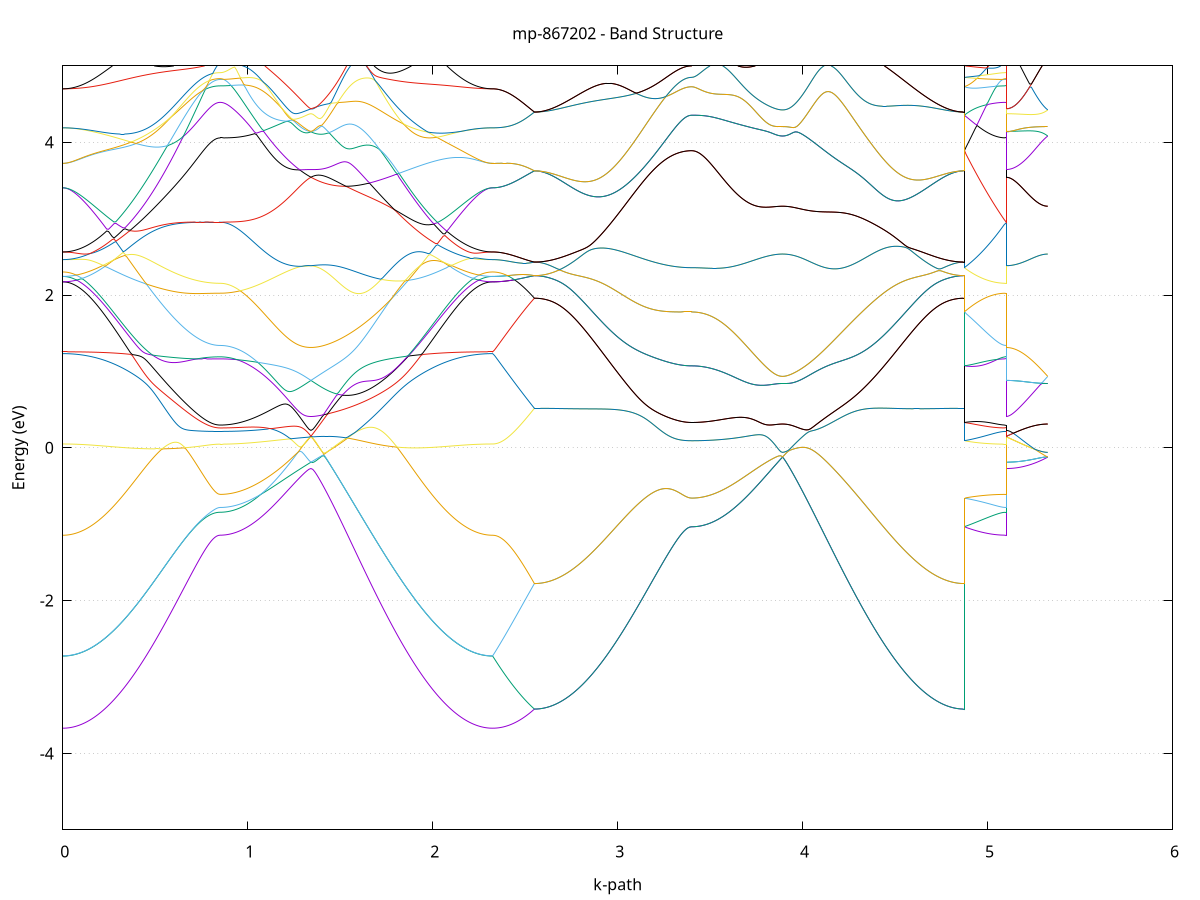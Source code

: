 set title 'mp-867202 - Band Structure'
set xlabel 'k-path'
set ylabel 'Energy (eV)'
set grid y
set yrange [-5:5]
set terminal png size 800,600
set output 'mp-867202_bands_gnuplot.png'
plot '-' using 1:2 with lines notitle, '-' using 1:2 with lines notitle, '-' using 1:2 with lines notitle, '-' using 1:2 with lines notitle, '-' using 1:2 with lines notitle, '-' using 1:2 with lines notitle, '-' using 1:2 with lines notitle, '-' using 1:2 with lines notitle, '-' using 1:2 with lines notitle, '-' using 1:2 with lines notitle, '-' using 1:2 with lines notitle, '-' using 1:2 with lines notitle, '-' using 1:2 with lines notitle, '-' using 1:2 with lines notitle, '-' using 1:2 with lines notitle, '-' using 1:2 with lines notitle, '-' using 1:2 with lines notitle, '-' using 1:2 with lines notitle, '-' using 1:2 with lines notitle, '-' using 1:2 with lines notitle, '-' using 1:2 with lines notitle, '-' using 1:2 with lines notitle, '-' using 1:2 with lines notitle, '-' using 1:2 with lines notitle, '-' using 1:2 with lines notitle, '-' using 1:2 with lines notitle, '-' using 1:2 with lines notitle, '-' using 1:2 with lines notitle, '-' using 1:2 with lines notitle, '-' using 1:2 with lines notitle, '-' using 1:2 with lines notitle, '-' using 1:2 with lines notitle, '-' using 1:2 with lines notitle, '-' using 1:2 with lines notitle, '-' using 1:2 with lines notitle, '-' using 1:2 with lines notitle, '-' using 1:2 with lines notitle, '-' using 1:2 with lines notitle, '-' using 1:2 with lines notitle, '-' using 1:2 with lines notitle, '-' using 1:2 with lines notitle, '-' using 1:2 with lines notitle, '-' using 1:2 with lines notitle, '-' using 1:2 with lines notitle, '-' using 1:2 with lines notitle, '-' using 1:2 with lines notitle, '-' using 1:2 with lines notitle, '-' using 1:2 with lines notitle
0.000000 -36.550667
0.009892 -36.550667
0.019783 -36.550667
0.029675 -36.550667
0.039567 -36.550567
0.049458 -36.550567
0.059350 -36.550467
0.069242 -36.550467
0.079133 -36.550367
0.089025 -36.550367
0.098917 -36.550267
0.108808 -36.550167
0.118700 -36.550067
0.128592 -36.549967
0.138483 -36.549867
0.148375 -36.549767
0.158266 -36.549667
0.168158 -36.549567
0.178050 -36.549467
0.187941 -36.549267
0.197833 -36.549167
0.207725 -36.548967
0.217616 -36.548867
0.227508 -36.548667
0.237400 -36.548467
0.247291 -36.548367
0.257183 -36.548167
0.267075 -36.547967
0.276966 -36.547767
0.286858 -36.547567
0.296750 -36.547467
0.306641 -36.547267
0.316533 -36.547067
0.326425 -36.546867
0.336316 -36.546567
0.346208 -36.546367
0.356100 -36.546167
0.365991 -36.545967
0.375883 -36.545767
0.385775 -36.545567
0.395666 -36.545367
0.405558 -36.545067
0.415450 -36.544867
0.425341 -36.544667
0.435233 -36.544467
0.445125 -36.544167
0.455016 -36.543967
0.464908 -36.543767
0.474799 -36.543567
0.484691 -36.543367
0.494583 -36.543067
0.504474 -36.542867
0.514366 -36.542667
0.524258 -36.542467
0.534149 -36.542267
0.544041 -36.542067
0.553933 -36.541867
0.563824 -36.541667
0.573716 -36.541467
0.583608 -36.541267
0.593499 -36.541067
0.603391 -36.540867
0.613283 -36.540667
0.623174 -36.540567
0.633066 -36.540367
0.642958 -36.540167
0.652849 -36.540067
0.662741 -36.539867
0.672633 -36.539767
0.682524 -36.539667
0.692416 -36.539467
0.702308 -36.539367
0.712199 -36.539267
0.722091 -36.539167
0.731983 -36.539067
0.741874 -36.538967
0.751766 -36.538867
0.761657 -36.538767
0.771549 -36.538667
0.781441 -36.538667
0.791332 -36.538567
0.801224 -36.538567
0.811116 -36.538467
0.821007 -36.538467
0.830899 -36.538467
0.840791 -36.538467
0.850682 -36.538467
0.850682 -36.538467
0.860505 -36.538467
0.870328 -36.538467
0.880151 -36.538467
0.889974 -36.538367
0.899797 -36.538367
0.909619 -36.538367
0.919442 -36.538367
0.929265 -36.538367
0.939088 -36.538367
0.948911 -36.538267
0.958734 -36.538267
0.968556 -36.538267
0.978379 -36.538167
0.988202 -36.538167
0.998025 -36.538167
1.007848 -36.538067
1.017671 -36.538067
1.027493 -36.538067
1.037316 -36.537967
1.047139 -36.537967
1.056962 -36.537867
1.066785 -36.537867
1.076608 -36.537767
1.086430 -36.537767
1.096253 -36.537667
1.106076 -36.537667
1.115899 -36.537567
1.125722 -36.537567
1.135545 -36.537467
1.145367 -36.537467
1.155190 -36.537367
1.165013 -36.537367
1.174836 -36.537267
1.184659 -36.537267
1.194482 -36.537267
1.204304 -36.537167
1.214127 -36.537167
1.223950 -36.537067
1.233773 -36.537067
1.243596 -36.537067
1.253419 -36.536967
1.263241 -36.536967
1.273064 -36.536967
1.282887 -36.536867
1.292710 -36.536867
1.302533 -36.536867
1.312356 -36.536867
1.322178 -36.536867
1.332001 -36.536867
1.341824 -36.536867
1.341824 -36.536867
1.351746 -36.536867
1.361668 -36.536867
1.371590 -36.536867
1.381512 -36.536867
1.391434 -36.536867
1.401356 -36.536967
1.411279 -36.536967
1.421201 -36.536967
1.431123 -36.537067
1.441045 -36.537067
1.450967 -36.537167
1.460889 -36.537167
1.470811 -36.537267
1.480733 -36.537367
1.490655 -36.537367
1.500577 -36.537467
1.510499 -36.537567
1.520421 -36.537667
1.530343 -36.537767
1.540265 -36.537867
1.550187 -36.537967
1.560109 -36.538067
1.570031 -36.538167
1.579953 -36.538367
1.589875 -36.538467
1.599798 -36.538567
1.609720 -36.538767
1.619642 -36.538867
1.629564 -36.539067
1.639486 -36.539267
1.649408 -36.539367
1.659330 -36.539567
1.669252 -36.539767
1.679174 -36.539867
1.689096 -36.540067
1.699018 -36.540267
1.708940 -36.540467
1.718862 -36.540667
1.728784 -36.540867
1.738706 -36.541067
1.748628 -36.541267
1.758550 -36.541467
1.768472 -36.541667
1.778394 -36.541867
1.788317 -36.542167
1.798239 -36.542367
1.808161 -36.542567
1.818083 -36.542767
1.828005 -36.542967
1.837927 -36.543267
1.847849 -36.543467
1.857771 -36.543667
1.867693 -36.543967
1.877615 -36.544167
1.887537 -36.544367
1.897459 -36.544567
1.907381 -36.544867
1.917303 -36.545067
1.927225 -36.545267
1.937147 -36.545467
1.947069 -36.545767
1.956991 -36.545967
1.966914 -36.546167
1.976836 -36.546367
1.986758 -36.546567
1.996680 -36.546767
2.006602 -36.546967
2.016524 -36.547167
2.026446 -36.547367
2.036368 -36.547567
2.046290 -36.547767
2.056212 -36.547967
2.066134 -36.548167
2.076056 -36.548367
2.085978 -36.548467
2.095900 -36.548667
2.105822 -36.548867
2.115744 -36.548967
2.125666 -36.549167
2.135588 -36.549267
2.145511 -36.549367
2.155433 -36.549567
2.165355 -36.549667
2.175277 -36.549767
2.185199 -36.549867
2.195121 -36.549967
2.205043 -36.550067
2.214965 -36.550167
2.224887 -36.550267
2.234809 -36.550367
2.244731 -36.550367
2.254653 -36.550467
2.264575 -36.550467
2.274497 -36.550567
2.284419 -36.550567
2.294341 -36.550667
2.304263 -36.550667
2.314185 -36.550667
2.324107 -36.550667
2.324107 -36.550667
2.333924 -36.550667
2.343741 -36.550667
2.353557 -36.550667
2.363374 -36.550567
2.373190 -36.550567
2.383007 -36.550567
2.392824 -36.550467
2.402640 -36.550467
2.412457 -36.550367
2.422273 -36.550367
2.432090 -36.550267
2.441906 -36.550267
2.451723 -36.550167
2.461540 -36.550067
2.471356 -36.549967
2.481173 -36.549867
2.490989 -36.549867
2.500806 -36.549767
2.510622 -36.549667
2.520439 -36.549567
2.530256 -36.549467
2.540072 -36.549367
2.549889 -36.549267
2.549889 -36.549267
2.559780 -36.549267
2.569672 -36.549267
2.579564 -36.549167
2.589455 -36.549167
2.599347 -36.549167
2.609239 -36.549067
2.619130 -36.549067
2.629022 -36.548967
2.638914 -36.548967
2.648805 -36.548867
2.658697 -36.548767
2.668589 -36.548767
2.678480 -36.548667
2.688372 -36.548567
2.698264 -36.548467
2.708155 -36.548367
2.718047 -36.548267
2.727939 -36.548067
2.737830 -36.547967
2.747722 -36.547867
2.757614 -36.547667
2.767505 -36.547567
2.777397 -36.547467
2.787289 -36.547267
2.797180 -36.547167
2.807072 -36.546967
2.816964 -36.546767
2.826855 -36.546667
2.836747 -36.546467
2.846638 -36.546267
2.856530 -36.546067
2.866422 -36.545967
2.876313 -36.545767
2.886205 -36.545567
2.896097 -36.545367
2.905988 -36.545167
2.915880 -36.544967
2.925772 -36.544767
2.935663 -36.544567
2.945555 -36.544367
2.955447 -36.544167
2.965338 -36.543967
2.975230 -36.543767
2.985122 -36.543567
2.995013 -36.543367
3.004905 -36.543167
3.014797 -36.542967
3.024688 -36.542767
3.034580 -36.542567
3.044472 -36.542367
3.054363 -36.542167
3.064255 -36.541967
3.074147 -36.541767
3.084038 -36.541667
3.093930 -36.541467
3.103822 -36.541267
3.113713 -36.541067
3.123605 -36.540867
3.133497 -36.540767
3.143388 -36.540567
3.153280 -36.540367
3.163171 -36.540267
3.173063 -36.540067
3.182955 -36.539967
3.192846 -36.539767
3.202738 -36.539667
3.212630 -36.539567
3.222521 -36.539367
3.232413 -36.539267
3.242305 -36.539167
3.252196 -36.539067
3.262088 -36.538967
3.271980 -36.538867
3.281871 -36.538767
3.291763 -36.538667
3.301655 -36.538567
3.311546 -36.538567
3.321438 -36.538467
3.331330 -36.538467
3.341221 -36.538367
3.351113 -36.538367
3.361005 -36.538267
3.370896 -36.538267
3.380788 -36.538267
3.390680 -36.538267
3.400571 -36.538267
3.400571 -36.538267
3.410394 -36.538267
3.420217 -36.538267
3.430040 -36.538267
3.439863 -36.538267
3.449685 -36.538167
3.459508 -36.538167
3.469331 -36.538167
3.479154 -36.538167
3.488977 -36.538167
3.498800 -36.538167
3.508622 -36.538067
3.518445 -36.538067
3.528268 -36.538067
3.538091 -36.537967
3.547914 -36.537967
3.557737 -36.537967
3.567559 -36.537867
3.577382 -36.537867
3.587205 -36.537867
3.597028 -36.537767
3.606851 -36.537767
3.616674 -36.537767
3.626496 -36.537667
3.636319 -36.537667
3.646142 -36.537567
3.655965 -36.537567
3.665788 -36.537467
3.675611 -36.537467
3.685433 -36.537467
3.695256 -36.537367
3.705079 -36.537367
3.714902 -36.537267
3.724725 -36.537267
3.734548 -36.537167
3.744370 -36.537167
3.754193 -36.537167
3.764016 -36.537067
3.773839 -36.537067
3.783662 -36.537067
3.793485 -36.536967
3.803307 -36.536967
3.813130 -36.536967
3.822953 -36.536967
3.832776 -36.536867
3.842599 -36.536867
3.852422 -36.536867
3.862244 -36.536867
3.872067 -36.536867
3.881890 -36.536867
3.891713 -36.536867
3.891713 -36.536867
3.901635 -36.536867
3.911557 -36.536867
3.921479 -36.536867
3.931401 -36.536867
3.941323 -36.536867
3.951245 -36.536867
3.961167 -36.536967
3.971089 -36.536967
3.981011 -36.536967
3.990933 -36.537067
4.000856 -36.537067
4.010778 -36.537167
4.020700 -36.537167
4.030622 -36.537267
4.040544 -36.537367
4.050466 -36.537367
4.060388 -36.537467
4.070310 -36.537567
4.080232 -36.537667
4.090154 -36.537767
4.100076 -36.537867
4.109998 -36.537967
4.119920 -36.538067
4.129842 -36.538167
4.139764 -36.538267
4.149686 -36.538367
4.159608 -36.538567
4.169530 -36.538667
4.179452 -36.538767
4.189375 -36.538967
4.199297 -36.539067
4.209219 -36.539267
4.219141 -36.539367
4.229063 -36.539567
4.238985 -36.539667
4.248907 -36.539867
4.258829 -36.540067
4.268751 -36.540167
4.278673 -36.540367
4.288595 -36.540567
4.298517 -36.540767
4.308439 -36.540967
4.318361 -36.541167
4.328283 -36.541267
4.338205 -36.541467
4.348127 -36.541667
4.358049 -36.541867
4.367972 -36.542067
4.377894 -36.542267
4.387816 -36.542467
4.397738 -36.542667
4.407660 -36.542867
4.417582 -36.543067
4.427504 -36.543367
4.437426 -36.543567
4.447348 -36.543767
4.457270 -36.543967
4.467192 -36.544167
4.477114 -36.544367
4.487036 -36.544567
4.496958 -36.544767
4.506880 -36.544967
4.516802 -36.545167
4.526724 -36.545367
4.536646 -36.545567
4.546569 -36.545667
4.556491 -36.545867
4.566413 -36.546067
4.576335 -36.546267
4.586257 -36.546467
4.596179 -36.546567
4.606101 -36.546767
4.616023 -36.546967
4.625945 -36.547067
4.635867 -36.547267
4.645789 -36.547467
4.655711 -36.547567
4.665633 -36.547667
4.675555 -36.547867
4.685477 -36.547967
4.695399 -36.548067
4.705321 -36.548267
4.715243 -36.548367
4.725165 -36.548467
4.735088 -36.548567
4.745010 -36.548667
4.754932 -36.548767
4.764854 -36.548767
4.774776 -36.548867
4.784698 -36.548967
4.794620 -36.548967
4.804542 -36.549067
4.814464 -36.549067
4.824386 -36.549167
4.834308 -36.549167
4.844230 -36.549167
4.854152 -36.549267
4.864074 -36.549267
4.873996 -36.549267
4.873996 -36.538267
4.883813 -36.538267
4.893629 -36.538267
4.903446 -36.538267
4.913263 -36.538267
4.923079 -36.538267
4.932896 -36.538267
4.942712 -36.538367
4.952529 -36.538367
4.962346 -36.538367
4.972162 -36.538367
4.981979 -36.538367
4.991795 -36.538367
5.001612 -36.538367
5.011428 -36.538367
5.021245 -36.538367
5.031062 -36.538367
5.040878 -36.538367
5.050695 -36.538467
5.060511 -36.538467
5.070328 -36.538467
5.080144 -36.538467
5.089961 -36.538467
5.099778 -36.538467
5.099778 -36.536867
5.109594 -36.536867
5.119411 -36.536867
5.129227 -36.536867
5.139044 -36.536867
5.148861 -36.536867
5.158677 -36.536867
5.168494 -36.536867
5.178310 -36.536867
5.188127 -36.536867
5.197943 -36.536867
5.207760 -36.536867
5.217577 -36.536867
5.227393 -36.536867
5.237210 -36.536867
5.247026 -36.536867
5.256843 -36.536867
5.266659 -36.536867
5.276476 -36.536867
5.286293 -36.536867
5.296109 -36.536867
5.305926 -36.536867
5.315742 -36.536867
5.325559 -36.536867
e
0.000000 -36.547467
0.009892 -36.547467
0.019783 -36.547467
0.029675 -36.547467
0.039567 -36.547467
0.049458 -36.547467
0.059350 -36.547367
0.069242 -36.547367
0.079133 -36.547267
0.089025 -36.547267
0.098917 -36.547167
0.108808 -36.547167
0.118700 -36.547067
0.128592 -36.546967
0.138483 -36.546867
0.148375 -36.546867
0.158266 -36.546767
0.168158 -36.546667
0.178050 -36.546567
0.187941 -36.546467
0.197833 -36.546267
0.207725 -36.546167
0.217616 -36.546067
0.227508 -36.545967
0.237400 -36.545767
0.247291 -36.545667
0.257183 -36.545567
0.267075 -36.545367
0.276966 -36.545267
0.286858 -36.545067
0.296750 -36.544967
0.306641 -36.544767
0.316533 -36.544667
0.326425 -36.544467
0.336316 -36.544267
0.346208 -36.544167
0.356100 -36.543967
0.365991 -36.543767
0.375883 -36.543667
0.385775 -36.543467
0.395666 -36.543267
0.405558 -36.543167
0.415450 -36.542967
0.425341 -36.542767
0.435233 -36.542567
0.445125 -36.542467
0.455016 -36.542267
0.464908 -36.542067
0.474799 -36.541867
0.484691 -36.541767
0.494583 -36.541567
0.504474 -36.541367
0.514366 -36.541267
0.524258 -36.541067
0.534149 -36.540967
0.544041 -36.540767
0.553933 -36.540567
0.563824 -36.540467
0.573716 -36.540267
0.583608 -36.540167
0.593499 -36.539967
0.603391 -36.539867
0.613283 -36.539767
0.623174 -36.539567
0.633066 -36.539467
0.642958 -36.539367
0.652849 -36.539267
0.662741 -36.539167
0.672633 -36.538967
0.682524 -36.538867
0.692416 -36.538767
0.702308 -36.538767
0.712199 -36.538667
0.722091 -36.538567
0.731983 -36.538467
0.741874 -36.538367
0.751766 -36.538367
0.761657 -36.538267
0.771549 -36.538267
0.781441 -36.538167
0.791332 -36.538167
0.801224 -36.538067
0.811116 -36.538067
0.821007 -36.538067
0.830899 -36.538067
0.840791 -36.538067
0.850682 -36.538067
0.850682 -36.538067
0.860505 -36.538067
0.870328 -36.538067
0.880151 -36.538067
0.889974 -36.537967
0.899797 -36.537967
0.909619 -36.537967
0.919442 -36.537967
0.929265 -36.537967
0.939088 -36.537967
0.948911 -36.537967
0.958734 -36.537867
0.968556 -36.537867
0.978379 -36.537867
0.988202 -36.537867
0.998025 -36.537767
1.007848 -36.537767
1.017671 -36.537767
1.027493 -36.537667
1.037316 -36.537667
1.047139 -36.537667
1.056962 -36.537667
1.066785 -36.537567
1.076608 -36.537567
1.086430 -36.537467
1.096253 -36.537467
1.106076 -36.537467
1.115899 -36.537367
1.125722 -36.537367
1.135545 -36.537367
1.145367 -36.537267
1.155190 -36.537267
1.165013 -36.537267
1.174836 -36.537167
1.184659 -36.537167
1.194482 -36.537167
1.204304 -36.537067
1.214127 -36.537067
1.223950 -36.537067
1.233773 -36.536967
1.243596 -36.536967
1.253419 -36.536967
1.263241 -36.536967
1.273064 -36.536867
1.282887 -36.536867
1.292710 -36.536867
1.302533 -36.536867
1.312356 -36.536867
1.322178 -36.536867
1.332001 -36.536867
1.341824 -36.536867
1.341824 -36.536867
1.351746 -36.536867
1.361668 -36.536867
1.371590 -36.536867
1.381512 -36.536867
1.391434 -36.536867
1.401356 -36.536867
1.411279 -36.536967
1.421201 -36.536967
1.431123 -36.536967
1.441045 -36.536967
1.450967 -36.537067
1.460889 -36.537067
1.470811 -36.537167
1.480733 -36.537167
1.490655 -36.537267
1.500577 -36.537267
1.510499 -36.537367
1.520421 -36.537467
1.530343 -36.537567
1.540265 -36.537567
1.550187 -36.537667
1.560109 -36.537767
1.570031 -36.537867
1.579953 -36.537967
1.589875 -36.538067
1.599798 -36.538167
1.609720 -36.538267
1.619642 -36.538367
1.629564 -36.538467
1.639486 -36.538567
1.649408 -36.538767
1.659330 -36.538867
1.669252 -36.538967
1.679174 -36.539167
1.689096 -36.539267
1.699018 -36.539367
1.708940 -36.539567
1.718862 -36.539667
1.728784 -36.539867
1.738706 -36.539967
1.748628 -36.540167
1.758550 -36.540367
1.768472 -36.540467
1.778394 -36.540667
1.788317 -36.540867
1.798239 -36.540967
1.808161 -36.541167
1.818083 -36.541367
1.828005 -36.541467
1.837927 -36.541667
1.847849 -36.541867
1.857771 -36.542067
1.867693 -36.542167
1.877615 -36.542367
1.887537 -36.542567
1.897459 -36.542767
1.907381 -36.542867
1.917303 -36.543067
1.927225 -36.543267
1.937147 -36.543467
1.947069 -36.543567
1.956991 -36.543767
1.966914 -36.543967
1.976836 -36.544067
1.986758 -36.544267
1.996680 -36.544467
2.006602 -36.544567
2.016524 -36.544767
2.026446 -36.544967
2.036368 -36.545067
2.046290 -36.545267
2.056212 -36.545367
2.066134 -36.545567
2.076056 -36.545667
2.085978 -36.545767
2.095900 -36.545967
2.105822 -36.546067
2.115744 -36.546167
2.125666 -36.546267
2.135588 -36.546367
2.145511 -36.546567
2.155433 -36.546667
2.165355 -36.546767
2.175277 -36.546867
2.185199 -36.546867
2.195121 -36.546967
2.205043 -36.547067
2.214965 -36.547167
2.224887 -36.547167
2.234809 -36.547267
2.244731 -36.547267
2.254653 -36.547367
2.264575 -36.547367
2.274497 -36.547467
2.284419 -36.547467
2.294341 -36.547467
2.304263 -36.547467
2.314185 -36.547467
2.324107 -36.547467
2.324107 -36.547467
2.333924 -36.547567
2.343741 -36.547567
2.353557 -36.547567
2.363374 -36.547567
2.373190 -36.547667
2.383007 -36.547667
2.392824 -36.547767
2.402640 -36.547767
2.412457 -36.547867
2.422273 -36.547967
2.432090 -36.548067
2.441906 -36.548067
2.451723 -36.548167
2.461540 -36.548267
2.471356 -36.548367
2.481173 -36.548467
2.490989 -36.548567
2.500806 -36.548667
2.510622 -36.548767
2.520439 -36.548867
2.530256 -36.549067
2.540072 -36.549167
2.549889 -36.549267
2.549889 -36.549267
2.559780 -36.549267
2.569672 -36.549167
2.579564 -36.549167
2.589455 -36.549167
2.599347 -36.549167
2.609239 -36.549067
2.619130 -36.549067
2.629022 -36.548967
2.638914 -36.548967
2.648805 -36.548867
2.658697 -36.548767
2.668589 -36.548767
2.678480 -36.548667
2.688372 -36.548567
2.698264 -36.548467
2.708155 -36.548367
2.718047 -36.548167
2.727939 -36.548067
2.737830 -36.547967
2.747722 -36.547867
2.757614 -36.547667
2.767505 -36.547567
2.777397 -36.547467
2.787289 -36.547267
2.797180 -36.547067
2.807072 -36.546967
2.816964 -36.546767
2.826855 -36.546667
2.836747 -36.546467
2.846638 -36.546267
2.856530 -36.546067
2.866422 -36.545867
2.876313 -36.545767
2.886205 -36.545567
2.896097 -36.545367
2.905988 -36.545167
2.915880 -36.544967
2.925772 -36.544767
2.935663 -36.544567
2.945555 -36.544367
2.955447 -36.544167
2.965338 -36.543967
2.975230 -36.543767
2.985122 -36.543567
2.995013 -36.543367
3.004905 -36.543167
3.014797 -36.542967
3.024688 -36.542767
3.034580 -36.542567
3.044472 -36.542367
3.054363 -36.542167
3.064255 -36.541967
3.074147 -36.541767
3.084038 -36.541567
3.093930 -36.541467
3.103822 -36.541267
3.113713 -36.541067
3.123605 -36.540867
3.133497 -36.540767
3.143388 -36.540567
3.153280 -36.540367
3.163171 -36.540267
3.173063 -36.540067
3.182955 -36.539967
3.192846 -36.539767
3.202738 -36.539667
3.212630 -36.539567
3.222521 -36.539367
3.232413 -36.539267
3.242305 -36.539167
3.252196 -36.539067
3.262088 -36.538967
3.271980 -36.538867
3.281871 -36.538767
3.291763 -36.538667
3.301655 -36.538567
3.311546 -36.538567
3.321438 -36.538467
3.331330 -36.538367
3.341221 -36.538367
3.351113 -36.538367
3.361005 -36.538267
3.370896 -36.538267
3.380788 -36.538267
3.390680 -36.538267
3.400571 -36.538267
3.400571 -36.538267
3.410394 -36.538267
3.420217 -36.538267
3.430040 -36.538267
3.439863 -36.538167
3.449685 -36.538167
3.459508 -36.538167
3.469331 -36.538167
3.479154 -36.538167
3.488977 -36.538167
3.498800 -36.538067
3.508622 -36.538067
3.518445 -36.538067
3.528268 -36.538067
3.538091 -36.537967
3.547914 -36.537967
3.557737 -36.537967
3.567559 -36.537867
3.577382 -36.537867
3.587205 -36.537867
3.597028 -36.537767
3.606851 -36.537767
3.616674 -36.537667
3.626496 -36.537667
3.636319 -36.537667
3.646142 -36.537567
3.655965 -36.537567
3.665788 -36.537467
3.675611 -36.537467
3.685433 -36.537367
3.695256 -36.537367
3.705079 -36.537367
3.714902 -36.537267
3.724725 -36.537267
3.734548 -36.537167
3.744370 -36.537167
3.754193 -36.537167
3.764016 -36.537067
3.773839 -36.537067
3.783662 -36.537067
3.793485 -36.536967
3.803307 -36.536967
3.813130 -36.536967
3.822953 -36.536867
3.832776 -36.536867
3.842599 -36.536867
3.852422 -36.536867
3.862244 -36.536867
3.872067 -36.536867
3.881890 -36.536867
3.891713 -36.536867
3.891713 -36.536867
3.901635 -36.536867
3.911557 -36.536867
3.921479 -36.536867
3.931401 -36.536867
3.941323 -36.536867
3.951245 -36.536867
3.961167 -36.536967
3.971089 -36.536967
3.981011 -36.536967
3.990933 -36.537067
4.000856 -36.537067
4.010778 -36.537167
4.020700 -36.537167
4.030622 -36.537267
4.040544 -36.537367
4.050466 -36.537367
4.060388 -36.537467
4.070310 -36.537567
4.080232 -36.537667
4.090154 -36.537767
4.100076 -36.537867
4.109998 -36.537967
4.119920 -36.538067
4.129842 -36.538167
4.139764 -36.538267
4.149686 -36.538367
4.159608 -36.538467
4.169530 -36.538667
4.179452 -36.538767
4.189375 -36.538967
4.199297 -36.539067
4.209219 -36.539167
4.219141 -36.539367
4.229063 -36.539567
4.238985 -36.539667
4.248907 -36.539867
4.258829 -36.540067
4.268751 -36.540167
4.278673 -36.540367
4.288595 -36.540567
4.298517 -36.540767
4.308439 -36.540967
4.318361 -36.541067
4.328283 -36.541267
4.338205 -36.541467
4.348127 -36.541667
4.358049 -36.541867
4.367972 -36.542067
4.377894 -36.542267
4.387816 -36.542467
4.397738 -36.542667
4.407660 -36.542867
4.417582 -36.543067
4.427504 -36.543267
4.437426 -36.543467
4.447348 -36.543767
4.457270 -36.543967
4.467192 -36.544167
4.477114 -36.544367
4.487036 -36.544567
4.496958 -36.544767
4.506880 -36.544967
4.516802 -36.545167
4.526724 -36.545367
4.536646 -36.545467
4.546569 -36.545667
4.556491 -36.545867
4.566413 -36.546067
4.576335 -36.546267
4.586257 -36.546467
4.596179 -36.546567
4.606101 -36.546767
4.616023 -36.546967
4.625945 -36.547067
4.635867 -36.547267
4.645789 -36.547367
4.655711 -36.547567
4.665633 -36.547667
4.675555 -36.547867
4.685477 -36.547967
4.695399 -36.548067
4.705321 -36.548167
4.715243 -36.548367
4.725165 -36.548467
4.735088 -36.548567
4.745010 -36.548667
4.754932 -36.548667
4.764854 -36.548767
4.774776 -36.548867
4.784698 -36.548967
4.794620 -36.548967
4.804542 -36.549067
4.814464 -36.549067
4.824386 -36.549167
4.834308 -36.549167
4.844230 -36.549167
4.854152 -36.549167
4.864074 -36.549267
4.873996 -36.549267
4.873996 -36.538267
4.883813 -36.538267
4.893629 -36.538167
4.903446 -36.538167
4.913263 -36.538167
4.923079 -36.538167
4.932896 -36.538167
4.942712 -36.538167
4.952529 -36.538167
4.962346 -36.538067
4.972162 -36.538067
4.981979 -36.538067
4.991795 -36.538067
5.001612 -36.538067
5.011428 -36.538067
5.021245 -36.538067
5.031062 -36.538067
5.040878 -36.538067
5.050695 -36.538067
5.060511 -36.538067
5.070328 -36.538067
5.080144 -36.538067
5.089961 -36.538067
5.099778 -36.538067
5.099778 -36.536867
5.109594 -36.536867
5.119411 -36.536867
5.129227 -36.536867
5.139044 -36.536867
5.148861 -36.536867
5.158677 -36.536867
5.168494 -36.536867
5.178310 -36.536867
5.188127 -36.536867
5.197943 -36.536867
5.207760 -36.536867
5.217577 -36.536867
5.227393 -36.536867
5.237210 -36.536867
5.247026 -36.536867
5.256843 -36.536867
5.266659 -36.536867
5.276476 -36.536867
5.286293 -36.536867
5.296109 -36.536867
5.305926 -36.536867
5.315742 -36.536867
5.325559 -36.536867
e
0.000000 -36.534167
0.009892 -36.534167
0.019783 -36.534167
0.029675 -36.534167
0.039567 -36.534167
0.049458 -36.534067
0.059350 -36.534067
0.069242 -36.534067
0.079133 -36.533967
0.089025 -36.533967
0.098917 -36.533867
0.108808 -36.533767
0.118700 -36.533767
0.128592 -36.533667
0.138483 -36.533567
0.148375 -36.533467
0.158266 -36.533367
0.168158 -36.533267
0.178050 -36.533167
0.187941 -36.533067
0.197833 -36.532967
0.207725 -36.532867
0.217616 -36.532767
0.227508 -36.532567
0.237400 -36.532467
0.247291 -36.532367
0.257183 -36.532167
0.267075 -36.532067
0.276966 -36.531967
0.286858 -36.531767
0.296750 -36.531567
0.306641 -36.531467
0.316533 -36.531267
0.326425 -36.531167
0.336316 -36.530967
0.346208 -36.530767
0.356100 -36.530667
0.365991 -36.530467
0.375883 -36.530267
0.385775 -36.530167
0.395666 -36.529967
0.405558 -36.529767
0.415450 -36.529667
0.425341 -36.529467
0.435233 -36.529267
0.445125 -36.529067
0.455016 -36.528967
0.464908 -36.528767
0.474799 -36.528567
0.484691 -36.528367
0.494583 -36.528267
0.504474 -36.528067
0.514366 -36.527867
0.524258 -36.527767
0.534149 -36.527567
0.544041 -36.527467
0.553933 -36.527267
0.563824 -36.527167
0.573716 -36.526967
0.583608 -36.526867
0.593499 -36.526667
0.603391 -36.526567
0.613283 -36.526367
0.623174 -36.526267
0.633066 -36.526167
0.642958 -36.526067
0.652849 -36.525867
0.662741 -36.525767
0.672633 -36.525667
0.682524 -36.525567
0.692416 -36.525467
0.702308 -36.525367
0.712199 -36.525267
0.722091 -36.525167
0.731983 -36.525167
0.741874 -36.525067
0.751766 -36.524967
0.761657 -36.524967
0.771549 -36.524867
0.781441 -36.524867
0.791332 -36.524767
0.801224 -36.524767
0.811116 -36.524767
0.821007 -36.524767
0.830899 -36.524667
0.840791 -36.524667
0.850682 -36.524667
0.850682 -36.524667
0.860505 -36.524667
0.870328 -36.524667
0.880151 -36.524667
0.889974 -36.524667
0.899797 -36.524667
0.909619 -36.524667
0.919442 -36.524667
0.929265 -36.524667
0.939088 -36.524567
0.948911 -36.524567
0.958734 -36.524567
0.968556 -36.524567
0.978379 -36.524567
0.988202 -36.524467
0.998025 -36.524467
1.007848 -36.524467
1.017671 -36.524367
1.027493 -36.524367
1.037316 -36.524367
1.047139 -36.524267
1.056962 -36.524267
1.066785 -36.524267
1.076608 -36.524167
1.086430 -36.524167
1.096253 -36.524167
1.106076 -36.524067
1.115899 -36.524067
1.125722 -36.524067
1.135545 -36.523967
1.145367 -36.523967
1.155190 -36.523967
1.165013 -36.523867
1.174836 -36.523867
1.184659 -36.523767
1.194482 -36.523767
1.204304 -36.523767
1.214127 -36.523767
1.223950 -36.523667
1.233773 -36.523667
1.243596 -36.523667
1.253419 -36.523567
1.263241 -36.523567
1.273064 -36.523567
1.282887 -36.523567
1.292710 -36.523567
1.302533 -36.523567
1.312356 -36.523467
1.322178 -36.523467
1.332001 -36.523467
1.341824 -36.523467
1.341824 -36.523467
1.351746 -36.523467
1.361668 -36.523467
1.371590 -36.523467
1.381512 -36.523567
1.391434 -36.523567
1.401356 -36.523567
1.411279 -36.523567
1.421201 -36.523567
1.431123 -36.523667
1.441045 -36.523667
1.450967 -36.523767
1.460889 -36.523767
1.470811 -36.523767
1.480733 -36.523867
1.490655 -36.523867
1.500577 -36.523967
1.510499 -36.524067
1.520421 -36.524067
1.530343 -36.524167
1.540265 -36.524267
1.550187 -36.524367
1.560109 -36.524467
1.570031 -36.524567
1.579953 -36.524567
1.589875 -36.524667
1.599798 -36.524867
1.609720 -36.524967
1.619642 -36.525067
1.629564 -36.525167
1.639486 -36.525267
1.649408 -36.525367
1.659330 -36.525567
1.669252 -36.525667
1.679174 -36.525767
1.689096 -36.525967
1.699018 -36.526067
1.708940 -36.526267
1.718862 -36.526367
1.728784 -36.526567
1.738706 -36.526667
1.748628 -36.526867
1.758550 -36.526967
1.768472 -36.527167
1.778394 -36.527367
1.788317 -36.527467
1.798239 -36.527667
1.808161 -36.527867
1.818083 -36.527967
1.828005 -36.528167
1.837927 -36.528367
1.847849 -36.528567
1.857771 -36.528667
1.867693 -36.528867
1.877615 -36.529067
1.887537 -36.529267
1.897459 -36.529367
1.907381 -36.529567
1.917303 -36.529767
1.927225 -36.529967
1.937147 -36.530067
1.947069 -36.530267
1.956991 -36.530467
1.966914 -36.530667
1.976836 -36.530767
1.986758 -36.530967
1.996680 -36.531167
2.006602 -36.531267
2.016524 -36.531467
2.026446 -36.531567
2.036368 -36.531767
2.046290 -36.531867
2.056212 -36.532067
2.066134 -36.532167
2.076056 -36.532367
2.085978 -36.532467
2.095900 -36.532567
2.105822 -36.532767
2.115744 -36.532867
2.125666 -36.532967
2.135588 -36.533067
2.145511 -36.533167
2.155433 -36.533267
2.165355 -36.533367
2.175277 -36.533467
2.185199 -36.533567
2.195121 -36.533667
2.205043 -36.533767
2.214965 -36.533767
2.224887 -36.533867
2.234809 -36.533967
2.244731 -36.533967
2.254653 -36.534067
2.264575 -36.534067
2.274497 -36.534067
2.284419 -36.534167
2.294341 -36.534167
2.304263 -36.534167
2.314185 -36.534167
2.324107 -36.534167
2.324107 -36.534167
2.333924 -36.534167
2.343741 -36.534167
2.353557 -36.534167
2.363374 -36.534167
2.373190 -36.534067
2.383007 -36.534067
2.392824 -36.533967
2.402640 -36.533867
2.412457 -36.533867
2.422273 -36.533767
2.432090 -36.533667
2.441906 -36.533567
2.451723 -36.533467
2.461540 -36.533367
2.471356 -36.533267
2.481173 -36.533167
2.490989 -36.533067
2.500806 -36.532967
2.510622 -36.532867
2.520439 -36.532767
2.530256 -36.532667
2.540072 -36.532567
2.549889 -36.532467
2.549889 -36.532467
2.559780 -36.532467
2.569672 -36.532467
2.579564 -36.532467
2.589455 -36.532467
2.599347 -36.532367
2.609239 -36.532367
2.619130 -36.532367
2.629022 -36.532267
2.638914 -36.532267
2.648805 -36.532167
2.658697 -36.532167
2.668589 -36.532067
2.678480 -36.531967
2.688372 -36.531967
2.698264 -36.531867
2.708155 -36.531767
2.718047 -36.531667
2.727939 -36.531667
2.737830 -36.531567
2.747722 -36.531467
2.757614 -36.531367
2.767505 -36.531267
2.777397 -36.531167
2.787289 -36.530967
2.797180 -36.530867
2.807072 -36.530767
2.816964 -36.530667
2.826855 -36.530567
2.836747 -36.530367
2.846638 -36.530267
2.856530 -36.530167
2.866422 -36.529967
2.876313 -36.529867
2.886205 -36.529767
2.896097 -36.529567
2.905988 -36.529467
2.915880 -36.529267
2.925772 -36.529167
2.935663 -36.529067
2.945555 -36.528867
2.955447 -36.528767
2.965338 -36.528567
2.975230 -36.528467
2.985122 -36.528267
2.995013 -36.528167
3.004905 -36.527967
3.014797 -36.527867
3.024688 -36.527667
3.034580 -36.527567
3.044472 -36.527467
3.054363 -36.527267
3.064255 -36.527167
3.074147 -36.527067
3.084038 -36.526867
3.093930 -36.526767
3.103822 -36.526667
3.113713 -36.526467
3.123605 -36.526367
3.133497 -36.526267
3.143388 -36.526167
3.153280 -36.525967
3.163171 -36.525867
3.173063 -36.525767
3.182955 -36.525667
3.192846 -36.525567
3.202738 -36.525467
3.212630 -36.525367
3.222521 -36.525267
3.232413 -36.525167
3.242305 -36.525167
3.252196 -36.525067
3.262088 -36.524967
3.271980 -36.524867
3.281871 -36.524867
3.291763 -36.524767
3.301655 -36.524767
3.311546 -36.524667
3.321438 -36.524667
3.331330 -36.524567
3.341221 -36.524567
3.351113 -36.524567
3.361005 -36.524567
3.370896 -36.524467
3.380788 -36.524467
3.390680 -36.524467
3.400571 -36.524467
3.400571 -36.524467
3.410394 -36.524467
3.420217 -36.524467
3.430040 -36.524467
3.439863 -36.524467
3.449685 -36.524467
3.459508 -36.524467
3.469331 -36.524467
3.479154 -36.524467
3.488977 -36.524367
3.498800 -36.524367
3.508622 -36.524367
3.518445 -36.524367
3.528268 -36.524367
3.538091 -36.524367
3.547914 -36.524267
3.557737 -36.524267
3.567559 -36.524267
3.577382 -36.524267
3.587205 -36.524167
3.597028 -36.524167
3.606851 -36.524167
3.616674 -36.524067
3.626496 -36.524067
3.636319 -36.524067
3.646142 -36.524067
3.655965 -36.523967
3.665788 -36.523967
3.675611 -36.523967
3.685433 -36.523867
3.695256 -36.523867
3.705079 -36.523867
3.714902 -36.523767
3.724725 -36.523767
3.734548 -36.523767
3.744370 -36.523767
3.754193 -36.523667
3.764016 -36.523667
3.773839 -36.523667
3.783662 -36.523667
3.793485 -36.523567
3.803307 -36.523567
3.813130 -36.523567
3.822953 -36.523567
3.832776 -36.523567
3.842599 -36.523567
3.852422 -36.523567
3.862244 -36.523467
3.872067 -36.523467
3.881890 -36.523467
3.891713 -36.523467
3.891713 -36.523467
3.901635 -36.523467
3.911557 -36.523467
3.921479 -36.523467
3.931401 -36.523567
3.941323 -36.523567
3.951245 -36.523567
3.961167 -36.523567
3.971089 -36.523567
3.981011 -36.523667
3.990933 -36.523667
4.000856 -36.523667
4.010778 -36.523667
4.020700 -36.523767
4.030622 -36.523767
4.040544 -36.523867
4.050466 -36.523867
4.060388 -36.523967
4.070310 -36.523967
4.080232 -36.524067
4.090154 -36.524167
4.100076 -36.524167
4.109998 -36.524267
4.119920 -36.524367
4.129842 -36.524467
4.139764 -36.524467
4.149686 -36.524567
4.159608 -36.524667
4.169530 -36.524767
4.179452 -36.524867
4.189375 -36.524967
4.199297 -36.525067
4.209219 -36.525167
4.219141 -36.525267
4.229063 -36.525367
4.238985 -36.525467
4.248907 -36.525667
4.258829 -36.525767
4.268751 -36.525867
4.278673 -36.525967
4.288595 -36.526167
4.298517 -36.526267
4.308439 -36.526367
4.318361 -36.526567
4.328283 -36.526667
4.338205 -36.526767
4.348127 -36.526967
4.358049 -36.527067
4.367972 -36.527267
4.377894 -36.527367
4.387816 -36.527467
4.397738 -36.527667
4.407660 -36.527767
4.417582 -36.527967
4.427504 -36.528067
4.437426 -36.528267
4.447348 -36.528367
4.457270 -36.528567
4.467192 -36.528667
4.477114 -36.528867
4.487036 -36.528967
4.496958 -36.529167
4.506880 -36.529267
4.516802 -36.529467
4.526724 -36.529567
4.536646 -36.529667
4.546569 -36.529867
4.556491 -36.529967
4.566413 -36.530167
4.576335 -36.530267
4.586257 -36.530367
4.596179 -36.530467
4.606101 -36.530667
4.616023 -36.530767
4.625945 -36.530867
4.635867 -36.530967
4.645789 -36.531067
4.655711 -36.531267
4.665633 -36.531367
4.675555 -36.531467
4.685477 -36.531567
4.695399 -36.531567
4.705321 -36.531667
4.715243 -36.531767
4.725165 -36.531867
4.735088 -36.531967
4.745010 -36.531967
4.754932 -36.532067
4.764854 -36.532167
4.774776 -36.532167
4.784698 -36.532267
4.794620 -36.532267
4.804542 -36.532367
4.814464 -36.532367
4.824386 -36.532367
4.834308 -36.532467
4.844230 -36.532467
4.854152 -36.532467
4.864074 -36.532467
4.873996 -36.532467
4.873996 -36.524467
4.883813 -36.524467
4.893629 -36.524467
4.903446 -36.524567
4.913263 -36.524567
4.923079 -36.524567
4.932896 -36.524567
4.942712 -36.524567
4.952529 -36.524567
4.962346 -36.524567
4.972162 -36.524567
4.981979 -36.524667
4.991795 -36.524667
5.001612 -36.524667
5.011428 -36.524667
5.021245 -36.524667
5.031062 -36.524667
5.040878 -36.524667
5.050695 -36.524667
5.060511 -36.524667
5.070328 -36.524667
5.080144 -36.524667
5.089961 -36.524667
5.099778 -36.524667
5.099778 -36.523467
5.109594 -36.523467
5.119411 -36.523467
5.129227 -36.523467
5.139044 -36.523467
5.148861 -36.523467
5.158677 -36.523467
5.168494 -36.523467
5.178310 -36.523467
5.188127 -36.523467
5.197943 -36.523467
5.207760 -36.523467
5.217577 -36.523467
5.227393 -36.523467
5.237210 -36.523467
5.247026 -36.523467
5.256843 -36.523467
5.266659 -36.523467
5.276476 -36.523467
5.286293 -36.523467
5.296109 -36.523467
5.305926 -36.523467
5.315742 -36.523467
5.325559 -36.523467
e
0.000000 -36.531067
0.009892 -36.531067
0.019783 -36.531067
0.029675 -36.530967
0.039567 -36.530967
0.049458 -36.530967
0.059350 -36.530967
0.069242 -36.530867
0.079133 -36.530867
0.089025 -36.530867
0.098917 -36.530767
0.108808 -36.530767
0.118700 -36.530667
0.128592 -36.530667
0.138483 -36.530567
0.148375 -36.530467
0.158266 -36.530467
0.168158 -36.530367
0.178050 -36.530267
0.187941 -36.530167
0.197833 -36.530167
0.207725 -36.530067
0.217616 -36.529967
0.227508 -36.529867
0.237400 -36.529767
0.247291 -36.529667
0.257183 -36.529567
0.267075 -36.529467
0.276966 -36.529367
0.286858 -36.529267
0.296750 -36.529167
0.306641 -36.528967
0.316533 -36.528867
0.326425 -36.528767
0.336316 -36.528667
0.346208 -36.528567
0.356100 -36.528367
0.365991 -36.528267
0.375883 -36.528167
0.385775 -36.528067
0.395666 -36.527967
0.405558 -36.527767
0.415450 -36.527667
0.425341 -36.527567
0.435233 -36.527467
0.445125 -36.527267
0.455016 -36.527167
0.464908 -36.527067
0.474799 -36.526967
0.484691 -36.526867
0.494583 -36.526667
0.504474 -36.526567
0.514366 -36.526467
0.524258 -36.526367
0.534149 -36.526267
0.544041 -36.526167
0.553933 -36.526067
0.563824 -36.525967
0.573716 -36.525767
0.583608 -36.525667
0.593499 -36.525567
0.603391 -36.525567
0.613283 -36.525467
0.623174 -36.525367
0.633066 -36.525267
0.642958 -36.525167
0.652849 -36.525067
0.662741 -36.524967
0.672633 -36.524967
0.682524 -36.524867
0.692416 -36.524767
0.702308 -36.524767
0.712199 -36.524667
0.722091 -36.524667
0.731983 -36.524567
0.741874 -36.524567
0.751766 -36.524467
0.761657 -36.524467
0.771549 -36.524367
0.781441 -36.524367
0.791332 -36.524367
0.801224 -36.524367
0.811116 -36.524267
0.821007 -36.524267
0.830899 -36.524267
0.840791 -36.524267
0.850682 -36.524267
0.850682 -36.524267
0.860505 -36.524267
0.870328 -36.524267
0.880151 -36.524267
0.889974 -36.524267
0.899797 -36.524267
0.909619 -36.524267
0.919442 -36.524267
0.929265 -36.524267
0.939088 -36.524267
0.948911 -36.524167
0.958734 -36.524167
0.968556 -36.524167
0.978379 -36.524167
0.988202 -36.524167
0.998025 -36.524167
1.007848 -36.524067
1.017671 -36.524067
1.027493 -36.524067
1.037316 -36.524067
1.047139 -36.524067
1.056962 -36.523967
1.066785 -36.523967
1.076608 -36.523967
1.086430 -36.523967
1.096253 -36.523867
1.106076 -36.523867
1.115899 -36.523867
1.125722 -36.523867
1.135545 -36.523867
1.145367 -36.523767
1.155190 -36.523767
1.165013 -36.523767
1.174836 -36.523767
1.184659 -36.523667
1.194482 -36.523667
1.204304 -36.523667
1.214127 -36.523667
1.223950 -36.523667
1.233773 -36.523567
1.243596 -36.523567
1.253419 -36.523567
1.263241 -36.523567
1.273064 -36.523567
1.282887 -36.523567
1.292710 -36.523567
1.302533 -36.523567
1.312356 -36.523467
1.322178 -36.523467
1.332001 -36.523467
1.341824 -36.523467
1.341824 -36.523467
1.351746 -36.523467
1.361668 -36.523467
1.371590 -36.523467
1.381512 -36.523567
1.391434 -36.523567
1.401356 -36.523567
1.411279 -36.523567
1.421201 -36.523567
1.431123 -36.523567
1.441045 -36.523567
1.450967 -36.523667
1.460889 -36.523667
1.470811 -36.523667
1.480733 -36.523767
1.490655 -36.523767
1.500577 -36.523767
1.510499 -36.523867
1.520421 -36.523867
1.530343 -36.523967
1.540265 -36.523967
1.550187 -36.524067
1.560109 -36.524067
1.570031 -36.524167
1.579953 -36.524267
1.589875 -36.524267
1.599798 -36.524367
1.609720 -36.524467
1.619642 -36.524467
1.629564 -36.524567
1.639486 -36.524667
1.649408 -36.524767
1.659330 -36.524867
1.669252 -36.524967
1.679174 -36.524967
1.689096 -36.525067
1.699018 -36.525167
1.708940 -36.525267
1.718862 -36.525367
1.728784 -36.525467
1.738706 -36.525567
1.748628 -36.525767
1.758550 -36.525867
1.768472 -36.525967
1.778394 -36.526067
1.788317 -36.526167
1.798239 -36.526267
1.808161 -36.526367
1.818083 -36.526567
1.828005 -36.526667
1.837927 -36.526767
1.847849 -36.526867
1.857771 -36.527067
1.867693 -36.527167
1.877615 -36.527267
1.887537 -36.527367
1.897459 -36.527567
1.907381 -36.527667
1.917303 -36.527767
1.927225 -36.527867
1.937147 -36.528067
1.947069 -36.528167
1.956991 -36.528267
1.966914 -36.528367
1.976836 -36.528567
1.986758 -36.528667
1.996680 -36.528767
2.006602 -36.528867
2.016524 -36.528967
2.026446 -36.529067
2.036368 -36.529267
2.046290 -36.529367
2.056212 -36.529467
2.066134 -36.529567
2.076056 -36.529667
2.085978 -36.529767
2.095900 -36.529867
2.105822 -36.529967
2.115744 -36.530067
2.125666 -36.530167
2.135588 -36.530167
2.145511 -36.530267
2.155433 -36.530367
2.165355 -36.530467
2.175277 -36.530467
2.185199 -36.530567
2.195121 -36.530667
2.205043 -36.530667
2.214965 -36.530767
2.224887 -36.530767
2.234809 -36.530867
2.244731 -36.530867
2.254653 -36.530867
2.264575 -36.530967
2.274497 -36.530967
2.284419 -36.530967
2.294341 -36.530967
2.304263 -36.531067
2.314185 -36.531067
2.324107 -36.531067
2.324107 -36.531067
2.333924 -36.531067
2.343741 -36.531067
2.353557 -36.531067
2.363374 -36.531067
2.373190 -36.531067
2.383007 -36.531167
2.392824 -36.531167
2.402640 -36.531267
2.412457 -36.531267
2.422273 -36.531367
2.432090 -36.531367
2.441906 -36.531467
2.451723 -36.531567
2.461540 -36.531567
2.471356 -36.531667
2.481173 -36.531767
2.490989 -36.531867
2.500806 -36.531967
2.510622 -36.532067
2.520439 -36.532167
2.530256 -36.532267
2.540072 -36.532367
2.549889 -36.532467
2.549889 -36.532467
2.559780 -36.532467
2.569672 -36.532467
2.579564 -36.532467
2.589455 -36.532467
2.599347 -36.532367
2.609239 -36.532367
2.619130 -36.532367
2.629022 -36.532267
2.638914 -36.532267
2.648805 -36.532167
2.658697 -36.532167
2.668589 -36.532067
2.678480 -36.531967
2.688372 -36.531967
2.698264 -36.531867
2.708155 -36.531767
2.718047 -36.531667
2.727939 -36.531667
2.737830 -36.531567
2.747722 -36.531467
2.757614 -36.531367
2.767505 -36.531267
2.777397 -36.531167
2.787289 -36.530967
2.797180 -36.530867
2.807072 -36.530767
2.816964 -36.530667
2.826855 -36.530567
2.836747 -36.530367
2.846638 -36.530267
2.856530 -36.530167
2.866422 -36.529967
2.876313 -36.529867
2.886205 -36.529767
2.896097 -36.529567
2.905988 -36.529467
2.915880 -36.529267
2.925772 -36.529167
2.935663 -36.529067
2.945555 -36.528867
2.955447 -36.528767
2.965338 -36.528567
2.975230 -36.528467
2.985122 -36.528267
2.995013 -36.528167
3.004905 -36.527967
3.014797 -36.527867
3.024688 -36.527667
3.034580 -36.527567
3.044472 -36.527467
3.054363 -36.527267
3.064255 -36.527167
3.074147 -36.527067
3.084038 -36.526867
3.093930 -36.526767
3.103822 -36.526667
3.113713 -36.526467
3.123605 -36.526367
3.133497 -36.526267
3.143388 -36.526167
3.153280 -36.525967
3.163171 -36.525867
3.173063 -36.525767
3.182955 -36.525667
3.192846 -36.525567
3.202738 -36.525467
3.212630 -36.525367
3.222521 -36.525267
3.232413 -36.525167
3.242305 -36.525167
3.252196 -36.525067
3.262088 -36.524967
3.271980 -36.524867
3.281871 -36.524867
3.291763 -36.524767
3.301655 -36.524767
3.311546 -36.524667
3.321438 -36.524667
3.331330 -36.524567
3.341221 -36.524567
3.351113 -36.524567
3.361005 -36.524567
3.370896 -36.524467
3.380788 -36.524467
3.390680 -36.524467
3.400571 -36.524467
3.400571 -36.524467
3.410394 -36.524467
3.420217 -36.524467
3.430040 -36.524467
3.439863 -36.524467
3.449685 -36.524467
3.459508 -36.524467
3.469331 -36.524467
3.479154 -36.524467
3.488977 -36.524367
3.498800 -36.524367
3.508622 -36.524367
3.518445 -36.524367
3.528268 -36.524367
3.538091 -36.524367
3.547914 -36.524267
3.557737 -36.524267
3.567559 -36.524267
3.577382 -36.524267
3.587205 -36.524167
3.597028 -36.524167
3.606851 -36.524167
3.616674 -36.524067
3.626496 -36.524067
3.636319 -36.524067
3.646142 -36.524067
3.655965 -36.523967
3.665788 -36.523967
3.675611 -36.523967
3.685433 -36.523867
3.695256 -36.523867
3.705079 -36.523867
3.714902 -36.523767
3.724725 -36.523767
3.734548 -36.523767
3.744370 -36.523767
3.754193 -36.523667
3.764016 -36.523667
3.773839 -36.523667
3.783662 -36.523667
3.793485 -36.523567
3.803307 -36.523567
3.813130 -36.523567
3.822953 -36.523567
3.832776 -36.523567
3.842599 -36.523567
3.852422 -36.523567
3.862244 -36.523467
3.872067 -36.523467
3.881890 -36.523467
3.891713 -36.523467
3.891713 -36.523467
3.901635 -36.523467
3.911557 -36.523467
3.921479 -36.523467
3.931401 -36.523567
3.941323 -36.523567
3.951245 -36.523567
3.961167 -36.523567
3.971089 -36.523567
3.981011 -36.523667
3.990933 -36.523667
4.000856 -36.523667
4.010778 -36.523667
4.020700 -36.523767
4.030622 -36.523767
4.040544 -36.523867
4.050466 -36.523867
4.060388 -36.523967
4.070310 -36.523967
4.080232 -36.524067
4.090154 -36.524167
4.100076 -36.524167
4.109998 -36.524267
4.119920 -36.524367
4.129842 -36.524467
4.139764 -36.524467
4.149686 -36.524567
4.159608 -36.524667
4.169530 -36.524767
4.179452 -36.524867
4.189375 -36.524967
4.199297 -36.525067
4.209219 -36.525167
4.219141 -36.525267
4.229063 -36.525367
4.238985 -36.525467
4.248907 -36.525667
4.258829 -36.525767
4.268751 -36.525867
4.278673 -36.525967
4.288595 -36.526167
4.298517 -36.526267
4.308439 -36.526367
4.318361 -36.526567
4.328283 -36.526667
4.338205 -36.526767
4.348127 -36.526967
4.358049 -36.527067
4.367972 -36.527267
4.377894 -36.527367
4.387816 -36.527467
4.397738 -36.527667
4.407660 -36.527767
4.417582 -36.527967
4.427504 -36.528067
4.437426 -36.528267
4.447348 -36.528367
4.457270 -36.528567
4.467192 -36.528667
4.477114 -36.528867
4.487036 -36.528967
4.496958 -36.529167
4.506880 -36.529267
4.516802 -36.529467
4.526724 -36.529567
4.536646 -36.529667
4.546569 -36.529867
4.556491 -36.529967
4.566413 -36.530167
4.576335 -36.530267
4.586257 -36.530367
4.596179 -36.530467
4.606101 -36.530667
4.616023 -36.530767
4.625945 -36.530867
4.635867 -36.530967
4.645789 -36.531067
4.655711 -36.531267
4.665633 -36.531367
4.675555 -36.531467
4.685477 -36.531567
4.695399 -36.531567
4.705321 -36.531667
4.715243 -36.531767
4.725165 -36.531867
4.735088 -36.531967
4.745010 -36.531967
4.754932 -36.532067
4.764854 -36.532167
4.774776 -36.532167
4.784698 -36.532267
4.794620 -36.532267
4.804542 -36.532367
4.814464 -36.532367
4.824386 -36.532367
4.834308 -36.532467
4.844230 -36.532467
4.854152 -36.532467
4.864074 -36.532467
4.873996 -36.532467
4.873996 -36.524467
4.883813 -36.524467
4.893629 -36.524467
4.903446 -36.524467
4.913263 -36.524467
4.923079 -36.524367
4.932896 -36.524367
4.942712 -36.524367
4.952529 -36.524367
4.962346 -36.524367
4.972162 -36.524367
4.981979 -36.524367
4.991795 -36.524367
5.001612 -36.524367
5.011428 -36.524367
5.021245 -36.524267
5.031062 -36.524267
5.040878 -36.524267
5.050695 -36.524267
5.060511 -36.524267
5.070328 -36.524267
5.080144 -36.524267
5.089961 -36.524267
5.099778 -36.524267
5.099778 -36.523467
5.109594 -36.523467
5.119411 -36.523467
5.129227 -36.523467
5.139044 -36.523467
5.148861 -36.523467
5.158677 -36.523467
5.168494 -36.523467
5.178310 -36.523467
5.188127 -36.523467
5.197943 -36.523467
5.207760 -36.523467
5.217577 -36.523467
5.227393 -36.523467
5.237210 -36.523467
5.247026 -36.523467
5.256843 -36.523467
5.266659 -36.523467
5.276476 -36.523467
5.286293 -36.523467
5.296109 -36.523467
5.305926 -36.523467
5.315742 -36.523467
5.325559 -36.523467
e
0.000000 -18.708167
0.009892 -18.708167
0.019783 -18.708067
0.029675 -18.707967
0.039567 -18.707767
0.049458 -18.707567
0.059350 -18.707367
0.069242 -18.707067
0.079133 -18.706767
0.089025 -18.706367
0.098917 -18.705967
0.108808 -18.705567
0.118700 -18.705067
0.128592 -18.704467
0.138483 -18.703967
0.148375 -18.703367
0.158266 -18.702667
0.168158 -18.701967
0.178050 -18.701267
0.187941 -18.700467
0.197833 -18.699667
0.207725 -18.698867
0.217616 -18.697967
0.227508 -18.697067
0.237400 -18.696067
0.247291 -18.695167
0.257183 -18.694067
0.267075 -18.693067
0.276966 -18.691967
0.286858 -18.690867
0.296750 -18.689767
0.306641 -18.688567
0.316533 -18.687467
0.326425 -18.686267
0.336316 -18.684967
0.346208 -18.683767
0.356100 -18.682467
0.365991 -18.681267
0.375883 -18.679967
0.385775 -18.678667
0.395666 -18.677367
0.405558 -18.676067
0.415450 -18.674767
0.425341 -18.673567
0.435233 -18.672367
0.445125 -18.671167
0.455016 -18.670067
0.464908 -18.668967
0.474799 -18.668067
0.484691 -18.667367
0.494583 -18.666767
0.504474 -18.666467
0.514366 -18.666367
0.524258 -18.666567
0.534149 -18.667067
0.544041 -18.667767
0.553933 -18.668667
0.563824 -18.670867
0.573716 -18.673067
0.583608 -18.675167
0.593499 -18.677267
0.603391 -18.679367
0.613283 -18.681267
0.623174 -18.683267
0.633066 -18.685167
0.642958 -18.686967
0.652849 -18.688767
0.662741 -18.690367
0.672633 -18.692067
0.682524 -18.693567
0.692416 -18.695067
0.702308 -18.696467
0.712199 -18.697767
0.722091 -18.698967
0.731983 -18.700167
0.741874 -18.701267
0.751766 -18.702167
0.761657 -18.703067
0.771549 -18.703867
0.781441 -18.704567
0.791332 -18.705267
0.801224 -18.705767
0.811116 -18.706167
0.821007 -18.706467
0.830899 -18.706767
0.840791 -18.706867
0.850682 -18.706967
0.850682 -18.706967
0.860505 -18.706967
0.870328 -18.706867
0.880151 -18.706767
0.889974 -18.706567
0.899797 -18.706367
0.909619 -18.706167
0.919442 -18.705867
0.929265 -18.705567
0.939088 -18.705167
0.948911 -18.704767
0.958734 -18.704267
0.968556 -18.703867
0.978379 -18.703267
0.988202 -18.702667
0.998025 -18.702067
1.007848 -18.701467
1.017671 -18.700767
1.027493 -18.699967
1.037316 -18.699267
1.047139 -18.698467
1.056962 -18.697567
1.066785 -18.696667
1.076608 -18.695767
1.086430 -18.694867
1.096253 -18.693867
1.106076 -18.692867
1.115899 -18.691767
1.125722 -18.690767
1.135545 -18.689667
1.145367 -18.688567
1.155190 -18.687367
1.165013 -18.686267
1.174836 -18.685067
1.184659 -18.683867
1.194482 -18.682667
1.204304 -18.681467
1.214127 -18.680267
1.223950 -18.678967
1.233773 -18.677767
1.243596 -18.676567
1.253419 -18.675467
1.263241 -18.674367
1.273064 -18.673267
1.282887 -18.672267
1.292710 -18.671367
1.302533 -18.670567
1.312356 -18.669967
1.322178 -18.669467
1.332001 -18.669167
1.341824 -18.669167
1.341824 -18.669167
1.351746 -18.669167
1.361668 -18.669467
1.371590 -18.669867
1.381512 -18.670367
1.391434 -18.670867
1.401356 -18.671567
1.411279 -18.672167
1.421201 -18.672867
1.431123 -18.673467
1.441045 -18.674167
1.450967 -18.674767
1.460889 -18.675367
1.470811 -18.675867
1.480733 -18.676367
1.490655 -18.676767
1.500577 -18.677067
1.510499 -18.677367
1.520421 -18.677667
1.530343 -18.677767
1.540265 -18.677867
1.550187 -18.677867
1.560109 -18.677767
1.570031 -18.677667
1.579953 -18.677367
1.589875 -18.677067
1.599798 -18.676667
1.609720 -18.676267
1.619642 -18.675667
1.629564 -18.675067
1.639486 -18.674367
1.649408 -18.673567
1.659330 -18.672667
1.669252 -18.671767
1.679174 -18.670767
1.689096 -18.669667
1.699018 -18.668567
1.708940 -18.667367
1.718862 -18.666067
1.728784 -18.664667
1.738706 -18.663267
1.748628 -18.661767
1.758550 -18.660267
1.768472 -18.658767
1.778394 -18.657067
1.788317 -18.655867
1.798239 -18.657467
1.808161 -18.658967
1.818083 -18.660467
1.828005 -18.661967
1.837927 -18.663467
1.847849 -18.665067
1.857771 -18.666567
1.867693 -18.667967
1.877615 -18.669467
1.887537 -18.670967
1.897459 -18.672467
1.907381 -18.673867
1.917303 -18.675267
1.927225 -18.676667
1.937147 -18.678067
1.947069 -18.679467
1.956991 -18.680767
1.966914 -18.682167
1.976836 -18.683467
1.986758 -18.684767
1.996680 -18.685967
2.006602 -18.687267
2.016524 -18.688467
2.026446 -18.689567
2.036368 -18.690767
2.046290 -18.691867
2.056212 -18.692967
2.066134 -18.693967
2.076056 -18.695067
2.085978 -18.696067
2.095900 -18.696967
2.105822 -18.697867
2.115744 -18.698767
2.125666 -18.699667
2.135588 -18.700467
2.145511 -18.701167
2.155433 -18.701967
2.165355 -18.702667
2.175277 -18.703267
2.185199 -18.703867
2.195121 -18.704467
2.205043 -18.705067
2.214965 -18.705467
2.224887 -18.705967
2.234809 -18.706367
2.244731 -18.706767
2.254653 -18.707067
2.264575 -18.707367
2.274497 -18.707567
2.284419 -18.707767
2.294341 -18.707967
2.304263 -18.708067
2.314185 -18.708167
2.324107 -18.708167
2.324107 -18.708167
2.333924 -18.708067
2.343741 -18.707867
2.353557 -18.707667
2.363374 -18.707267
2.373190 -18.706767
2.383007 -18.706167
2.392824 -18.705367
2.402640 -18.704567
2.412457 -18.703667
2.422273 -18.702567
2.432090 -18.701367
2.441906 -18.700167
2.451723 -18.698767
2.461540 -18.697367
2.471356 -18.695767
2.481173 -18.694067
2.490989 -18.692267
2.500806 -18.690467
2.510622 -18.688467
2.520439 -18.686467
2.530256 -18.684367
2.540072 -18.682067
2.549889 -18.679767
2.549889 -18.679767
2.559780 -18.679767
2.569672 -18.679767
2.579564 -18.679667
2.589455 -18.679567
2.599347 -18.679467
2.609239 -18.679267
2.619130 -18.679167
2.629022 -18.678867
2.638914 -18.678667
2.648805 -18.678467
2.658697 -18.678167
2.668589 -18.677867
2.678480 -18.677467
2.688372 -18.677167
2.698264 -18.676767
2.708155 -18.676367
2.718047 -18.675967
2.727939 -18.675467
2.737830 -18.675067
2.747722 -18.674567
2.757614 -18.674067
2.767505 -18.673567
2.777397 -18.673067
2.787289 -18.672467
2.797180 -18.671967
2.807072 -18.671367
2.816964 -18.670867
2.826855 -18.670267
2.836747 -18.669767
2.846638 -18.669167
2.856530 -18.668567
2.866422 -18.668067
2.876313 -18.667467
2.886205 -18.666967
2.896097 -18.666467
2.905988 -18.665967
2.915880 -18.665567
2.925772 -18.665067
2.935663 -18.664667
2.945555 -18.664367
2.955447 -18.664067
2.965338 -18.663767
2.975230 -18.663567
2.985122 -18.663467
2.995013 -18.663467
3.004905 -18.663467
3.014797 -18.663567
3.024688 -18.663767
3.034580 -18.663967
3.044472 -18.664367
3.054363 -18.664867
3.064255 -18.665467
3.074147 -18.666067
3.084038 -18.666867
3.093930 -18.667667
3.103822 -18.668567
3.113713 -18.669567
3.123605 -18.670667
3.133497 -18.671767
3.143388 -18.672967
3.153280 -18.674167
3.163171 -18.675467
3.173063 -18.676767
3.182955 -18.678067
3.192846 -18.679367
3.202738 -18.680667
3.212630 -18.681867
3.222521 -18.683167
3.232413 -18.684367
3.242305 -18.685567
3.252196 -18.686667
3.262088 -18.687767
3.271980 -18.688867
3.281871 -18.689867
3.291763 -18.690767
3.301655 -18.691567
3.311546 -18.692367
3.321438 -18.693067
3.331330 -18.693667
3.341221 -18.694267
3.351113 -18.694767
3.361005 -18.695067
3.370896 -18.695367
3.380788 -18.695667
3.390680 -18.695767
3.400571 -18.695767
3.400571 -18.695767
3.410394 -18.695767
3.420217 -18.695667
3.430040 -18.695567
3.439863 -18.695467
3.449685 -18.695267
3.459508 -18.695067
3.469331 -18.694767
3.479154 -18.694467
3.488977 -18.694167
3.498800 -18.693767
3.508622 -18.693367
3.518445 -18.692867
3.528268 -18.692367
3.538091 -18.691767
3.547914 -18.691267
3.557737 -18.690567
3.567559 -18.689967
3.577382 -18.689267
3.587205 -18.688567
3.597028 -18.687767
3.606851 -18.686967
3.616674 -18.686167
3.626496 -18.685367
3.636319 -18.684467
3.646142 -18.683567
3.655965 -18.682567
3.665788 -18.681567
3.675611 -18.680667
3.685433 -18.679567
3.695256 -18.678567
3.705079 -18.677467
3.714902 -18.676467
3.724725 -18.675367
3.734548 -18.674267
3.744370 -18.673167
3.754193 -18.671967
3.764016 -18.670867
3.773839 -18.669767
3.783662 -18.668667
3.793485 -18.667567
3.803307 -18.666467
3.813130 -18.665367
3.822953 -18.664367
3.832776 -18.663467
3.842599 -18.662567
3.852422 -18.661767
3.862244 -18.661067
3.872067 -18.660567
3.881890 -18.660267
3.891713 -18.660067
3.891713 -18.660067
3.901635 -18.660167
3.911557 -18.660467
3.921479 -18.660867
3.931401 -18.661367
3.941323 -18.661967
3.951245 -18.662467
3.961167 -18.663067
3.971089 -18.663567
3.981011 -18.664067
3.990933 -18.664567
4.000856 -18.665067
4.010778 -18.665467
4.020700 -18.665767
4.030622 -18.666067
4.040544 -18.666267
4.050466 -18.666467
4.060388 -18.666567
4.070310 -18.666567
4.080232 -18.666567
4.090154 -18.666567
4.100076 -18.666467
4.109998 -18.666367
4.119920 -18.666267
4.129842 -18.666167
4.139764 -18.666067
4.149686 -18.665967
4.159608 -18.665767
4.169530 -18.665667
4.179452 -18.665567
4.189375 -18.665367
4.199297 -18.665167
4.209219 -18.664967
4.219141 -18.664767
4.229063 -18.664467
4.238985 -18.664267
4.248907 -18.663967
4.258829 -18.663667
4.268751 -18.663367
4.278673 -18.663067
4.288595 -18.662767
4.298517 -18.662467
4.308439 -18.662167
4.318361 -18.661967
4.328283 -18.661767
4.338205 -18.661567
4.348127 -18.661467
4.358049 -18.661367
4.367972 -18.661267
4.377894 -18.661267
4.387816 -18.661367
4.397738 -18.661367
4.407660 -18.661567
4.417582 -18.661767
4.427504 -18.661967
4.437426 -18.662267
4.447348 -18.662567
4.457270 -18.662867
4.467192 -18.663267
4.477114 -18.663667
4.487036 -18.664167
4.496958 -18.664667
4.506880 -18.665167
4.516802 -18.665667
4.526724 -18.666167
4.536646 -18.666767
4.546569 -18.667267
4.556491 -18.667867
4.566413 -18.668467
4.576335 -18.669067
4.586257 -18.669567
4.596179 -18.670167
4.606101 -18.670767
4.616023 -18.671367
4.625945 -18.671867
4.635867 -18.672467
4.645789 -18.672967
4.655711 -18.673467
4.665633 -18.674067
4.675555 -18.674567
4.685477 -18.674967
4.695399 -18.675467
4.705321 -18.675867
4.715243 -18.676367
4.725165 -18.676767
4.735088 -18.677167
4.745010 -18.677467
4.754932 -18.677767
4.764854 -18.678167
4.774776 -18.678367
4.784698 -18.678667
4.794620 -18.678867
4.804542 -18.679067
4.814464 -18.679267
4.824386 -18.679467
4.834308 -18.679567
4.844230 -18.679667
4.854152 -18.679767
4.864074 -18.679767
4.873996 -18.679767
4.873996 -18.695767
4.883813 -18.696567
4.893629 -18.697267
4.903446 -18.698067
4.913263 -18.698867
4.923079 -18.699567
4.932896 -18.700267
4.942712 -18.700967
4.952529 -18.701667
4.962346 -18.702367
4.972162 -18.702967
4.981979 -18.703467
4.991795 -18.704067
5.001612 -18.704567
5.011428 -18.704967
5.021245 -18.705367
5.031062 -18.705767
5.040878 -18.706067
5.050695 -18.706367
5.060511 -18.706567
5.070328 -18.706767
5.080144 -18.706867
5.089961 -18.706967
5.099778 -18.706967
5.099778 -18.669167
5.109594 -18.669067
5.119411 -18.668967
5.129227 -18.668867
5.139044 -18.668667
5.148861 -18.668367
5.158677 -18.668067
5.168494 -18.667667
5.178310 -18.667267
5.188127 -18.666767
5.197943 -18.666267
5.207760 -18.665667
5.217577 -18.664967
5.227393 -18.664267
5.237210 -18.663567
5.247026 -18.662767
5.256843 -18.661867
5.266659 -18.660967
5.276476 -18.660067
5.286293 -18.659767
5.296109 -18.659867
5.305926 -18.660067
5.315742 -18.660067
5.325559 -18.660067
e
0.000000 -18.616467
0.009892 -18.616467
0.019783 -18.616467
0.029675 -18.616467
0.039567 -18.616467
0.049458 -18.616567
0.059350 -18.616567
0.069242 -18.616667
0.079133 -18.616667
0.089025 -18.616767
0.098917 -18.616867
0.108808 -18.616967
0.118700 -18.617067
0.128592 -18.617167
0.138483 -18.617267
0.148375 -18.617467
0.158266 -18.617567
0.168158 -18.617767
0.178050 -18.617967
0.187941 -18.618267
0.197833 -18.618467
0.207725 -18.618767
0.217616 -18.619067
0.227508 -18.619467
0.237400 -18.619867
0.247291 -18.620267
0.257183 -18.620767
0.267075 -18.621267
0.276966 -18.621867
0.286858 -18.622467
0.296750 -18.623067
0.306641 -18.623767
0.316533 -18.624567
0.326425 -18.625367
0.336316 -18.626267
0.346208 -18.627167
0.356100 -18.628167
0.365991 -18.629167
0.375883 -18.630267
0.385775 -18.631367
0.395666 -18.632667
0.405558 -18.634767
0.415450 -18.636867
0.425341 -18.638967
0.435233 -18.641167
0.445125 -18.643467
0.455016 -18.645667
0.464908 -18.647967
0.474799 -18.650267
0.484691 -18.652567
0.494583 -18.654967
0.504474 -18.657267
0.514366 -18.659567
0.524258 -18.661867
0.534149 -18.664167
0.544041 -18.666467
0.553933 -18.668667
0.563824 -18.669767
0.573716 -18.671067
0.583608 -18.672367
0.593499 -18.673667
0.603391 -18.675067
0.613283 -18.676567
0.623174 -18.677967
0.633066 -18.679367
0.642958 -18.680767
0.652849 -18.682167
0.662741 -18.683567
0.672633 -18.684867
0.682524 -18.686067
0.692416 -18.687267
0.702308 -18.688467
0.712199 -18.689567
0.722091 -18.690567
0.731983 -18.691567
0.741874 -18.692467
0.751766 -18.693267
0.761657 -18.694067
0.771549 -18.694667
0.781441 -18.695367
0.791332 -18.695867
0.801224 -18.696267
0.811116 -18.696667
0.821007 -18.696967
0.830899 -18.697167
0.840791 -18.697267
0.850682 -18.697367
0.850682 -18.697367
0.860505 -18.697267
0.870328 -18.697267
0.880151 -18.697167
0.889974 -18.696967
0.899797 -18.696767
0.909619 -18.696467
0.919442 -18.696167
0.929265 -18.695867
0.939088 -18.695467
0.948911 -18.695067
0.958734 -18.694567
0.968556 -18.694067
0.978379 -18.693467
0.988202 -18.692867
0.998025 -18.692267
1.007848 -18.691567
1.017671 -18.690767
1.027493 -18.690067
1.037316 -18.689167
1.047139 -18.688367
1.056962 -18.687467
1.066785 -18.686567
1.076608 -18.685567
1.086430 -18.684567
1.096253 -18.683567
1.106076 -18.682467
1.115899 -18.681367
1.125722 -18.680167
1.135545 -18.679067
1.145367 -18.677767
1.155190 -18.676567
1.165013 -18.675267
1.174836 -18.674067
1.184659 -18.672667
1.194482 -18.671367
1.204304 -18.669967
1.214127 -18.668567
1.223950 -18.667167
1.233773 -18.665767
1.243596 -18.664267
1.253419 -18.662867
1.263241 -18.661367
1.273064 -18.659867
1.282887 -18.658367
1.292710 -18.656867
1.302533 -18.655367
1.312356 -18.653867
1.322178 -18.652267
1.332001 -18.650767
1.341824 -18.649267
1.341824 -18.649267
1.351746 -18.650767
1.361668 -18.652267
1.371590 -18.653667
1.381512 -18.654967
1.391434 -18.656367
1.401356 -18.657567
1.411279 -18.658767
1.421201 -18.659867
1.431123 -18.660967
1.441045 -18.661967
1.450967 -18.662967
1.460889 -18.663767
1.470811 -18.664567
1.480733 -18.665267
1.490655 -18.665967
1.500577 -18.666567
1.510499 -18.666967
1.520421 -18.667467
1.530343 -18.667767
1.540265 -18.667967
1.550187 -18.668167
1.560109 -18.668267
1.570031 -18.668267
1.579953 -18.668267
1.589875 -18.668067
1.599798 -18.667867
1.609720 -18.667567
1.619642 -18.667167
1.629564 -18.666767
1.639486 -18.666167
1.649408 -18.665567
1.659330 -18.664967
1.669252 -18.664167
1.679174 -18.663367
1.689096 -18.662467
1.699018 -18.661567
1.708940 -18.660567
1.718862 -18.659467
1.728784 -18.658367
1.738706 -18.657267
1.748628 -18.656067
1.758550 -18.654867
1.768472 -18.653567
1.778394 -18.654367
1.788317 -18.655467
1.798239 -18.653767
1.808161 -18.652067
1.818083 -18.650267
1.828005 -18.648467
1.837927 -18.646667
1.847849 -18.644867
1.857771 -18.642967
1.867693 -18.641167
1.877615 -18.639367
1.887537 -18.637467
1.897459 -18.635967
1.907381 -18.634667
1.917303 -18.633467
1.927225 -18.632267
1.937147 -18.631067
1.947069 -18.629967
1.956991 -18.628967
1.966914 -18.627967
1.976836 -18.626967
1.986758 -18.626067
1.996680 -18.625267
2.006602 -18.624467
2.016524 -18.623767
2.026446 -18.623067
2.036368 -18.622367
2.046290 -18.621767
2.056212 -18.621267
2.066134 -18.620767
2.076056 -18.620267
2.085978 -18.619867
2.095900 -18.619467
2.105822 -18.619167
2.115744 -18.618767
2.125666 -18.618467
2.135588 -18.618267
2.145511 -18.617967
2.155433 -18.617767
2.165355 -18.617567
2.175277 -18.617467
2.185199 -18.617267
2.195121 -18.617167
2.205043 -18.617067
2.214965 -18.616967
2.224887 -18.616867
2.234809 -18.616767
2.244731 -18.616667
2.254653 -18.616667
2.264575 -18.616567
2.274497 -18.616567
2.284419 -18.616467
2.294341 -18.616467
2.304263 -18.616467
2.314185 -18.616467
2.324107 -18.616467
2.324107 -18.616467
2.333924 -18.617267
2.343741 -18.619267
2.353557 -18.621967
2.363374 -18.624867
2.373190 -18.627967
2.383007 -18.631067
2.392824 -18.634167
2.402640 -18.637367
2.412457 -18.640467
2.422273 -18.643667
2.432090 -18.646767
2.441906 -18.649767
2.451723 -18.652767
2.461540 -18.655767
2.471356 -18.658667
2.481173 -18.661567
2.490989 -18.664367
2.500806 -18.667167
2.510622 -18.669767
2.520439 -18.672367
2.530256 -18.674967
2.540072 -18.677367
2.549889 -18.679767
2.549889 -18.679767
2.559780 -18.679767
2.569672 -18.679767
2.579564 -18.679667
2.589455 -18.679567
2.599347 -18.679467
2.609239 -18.679267
2.619130 -18.679067
2.629022 -18.678867
2.638914 -18.678667
2.648805 -18.678367
2.658697 -18.678167
2.668589 -18.677867
2.678480 -18.677467
2.688372 -18.677167
2.698264 -18.676767
2.708155 -18.676367
2.718047 -18.675967
2.727939 -18.675467
2.737830 -18.675067
2.747722 -18.674567
2.757614 -18.674067
2.767505 -18.673567
2.777397 -18.673067
2.787289 -18.672467
2.797180 -18.671967
2.807072 -18.671367
2.816964 -18.670867
2.826855 -18.670267
2.836747 -18.669667
2.846638 -18.669167
2.856530 -18.668567
2.866422 -18.668067
2.876313 -18.667467
2.886205 -18.666967
2.896097 -18.666467
2.905988 -18.665967
2.915880 -18.665567
2.925772 -18.665067
2.935663 -18.664667
2.945555 -18.664367
2.955447 -18.664067
2.965338 -18.663767
2.975230 -18.663567
2.985122 -18.663467
2.995013 -18.663367
3.004905 -18.663467
3.014797 -18.663567
3.024688 -18.663767
3.034580 -18.663967
3.044472 -18.664367
3.054363 -18.664867
3.064255 -18.665467
3.074147 -18.666067
3.084038 -18.666867
3.093930 -18.667667
3.103822 -18.668567
3.113713 -18.669567
3.123605 -18.670667
3.133497 -18.671767
3.143388 -18.672967
3.153280 -18.674167
3.163171 -18.675467
3.173063 -18.676767
3.182955 -18.678067
3.192846 -18.679367
3.202738 -18.680567
3.212630 -18.681867
3.222521 -18.683167
3.232413 -18.684367
3.242305 -18.685567
3.252196 -18.686667
3.262088 -18.687767
3.271980 -18.688867
3.281871 -18.689867
3.291763 -18.690767
3.301655 -18.691567
3.311546 -18.692367
3.321438 -18.693067
3.331330 -18.693667
3.341221 -18.694267
3.351113 -18.694767
3.361005 -18.695067
3.370896 -18.695367
3.380788 -18.695567
3.390680 -18.695767
3.400571 -18.695767
3.400571 -18.695767
3.410394 -18.695767
3.420217 -18.695667
3.430040 -18.695567
3.439863 -18.695467
3.449685 -18.695267
3.459508 -18.695067
3.469331 -18.694767
3.479154 -18.694467
3.488977 -18.694167
3.498800 -18.693767
3.508622 -18.693267
3.518445 -18.692867
3.528268 -18.692367
3.538091 -18.691767
3.547914 -18.691267
3.557737 -18.690567
3.567559 -18.689967
3.577382 -18.689267
3.587205 -18.688567
3.597028 -18.687767
3.606851 -18.686967
3.616674 -18.686167
3.626496 -18.685267
3.636319 -18.684467
3.646142 -18.683467
3.655965 -18.682567
3.665788 -18.681567
3.675611 -18.680567
3.685433 -18.679567
3.695256 -18.678567
3.705079 -18.677467
3.714902 -18.676467
3.724725 -18.675367
3.734548 -18.674267
3.744370 -18.673167
3.754193 -18.671967
3.764016 -18.670867
3.773839 -18.669767
3.783662 -18.668667
3.793485 -18.667567
3.803307 -18.666467
3.813130 -18.665367
3.822953 -18.664367
3.832776 -18.663467
3.842599 -18.662567
3.852422 -18.661767
3.862244 -18.661067
3.872067 -18.660567
3.881890 -18.660267
3.891713 -18.660067
3.891713 -18.660067
3.901635 -18.660167
3.911557 -18.660467
3.921479 -18.660867
3.931401 -18.661367
3.941323 -18.661967
3.951245 -18.662467
3.961167 -18.663067
3.971089 -18.663567
3.981011 -18.664067
3.990933 -18.664567
4.000856 -18.665067
4.010778 -18.665367
4.020700 -18.665767
4.030622 -18.666067
4.040544 -18.666267
4.050466 -18.666467
4.060388 -18.666567
4.070310 -18.666567
4.080232 -18.666567
4.090154 -18.666567
4.100076 -18.666467
4.109998 -18.666367
4.119920 -18.666267
4.129842 -18.666167
4.139764 -18.666067
4.149686 -18.665967
4.159608 -18.665767
4.169530 -18.665667
4.179452 -18.665567
4.189375 -18.665367
4.199297 -18.665167
4.209219 -18.664967
4.219141 -18.664767
4.229063 -18.664467
4.238985 -18.664267
4.248907 -18.663967
4.258829 -18.663667
4.268751 -18.663367
4.278673 -18.663067
4.288595 -18.662767
4.298517 -18.662467
4.308439 -18.662167
4.318361 -18.661967
4.328283 -18.661767
4.338205 -18.661567
4.348127 -18.661467
4.358049 -18.661367
4.367972 -18.661267
4.377894 -18.661267
4.387816 -18.661267
4.397738 -18.661367
4.407660 -18.661567
4.417582 -18.661767
4.427504 -18.661967
4.437426 -18.662267
4.447348 -18.662567
4.457270 -18.662867
4.467192 -18.663267
4.477114 -18.663667
4.487036 -18.664167
4.496958 -18.664667
4.506880 -18.665167
4.516802 -18.665667
4.526724 -18.666167
4.536646 -18.666767
4.546569 -18.667267
4.556491 -18.667867
4.566413 -18.668467
4.576335 -18.669067
4.586257 -18.669567
4.596179 -18.670167
4.606101 -18.670767
4.616023 -18.671367
4.625945 -18.671867
4.635867 -18.672467
4.645789 -18.672967
4.655711 -18.673467
4.665633 -18.674067
4.675555 -18.674467
4.685477 -18.674967
4.695399 -18.675467
4.705321 -18.675867
4.715243 -18.676367
4.725165 -18.676767
4.735088 -18.677167
4.745010 -18.677467
4.754932 -18.677767
4.764854 -18.678167
4.774776 -18.678367
4.784698 -18.678667
4.794620 -18.678867
4.804542 -18.679067
4.814464 -18.679267
4.824386 -18.679467
4.834308 -18.679567
4.844230 -18.679667
4.854152 -18.679767
4.864074 -18.679767
4.873996 -18.679767
4.873996 -18.695767
4.883813 -18.695067
4.893629 -18.694367
4.903446 -18.693767
4.913263 -18.693267
4.923079 -18.692867
4.932896 -18.692667
4.942712 -18.692667
4.952529 -18.692867
4.962346 -18.693167
4.972162 -18.693567
4.981979 -18.693967
4.991795 -18.694467
5.001612 -18.694867
5.011428 -18.695267
5.021245 -18.695667
5.031062 -18.696067
5.040878 -18.696367
5.050695 -18.696667
5.060511 -18.696867
5.070328 -18.697067
5.080144 -18.697267
5.089961 -18.697267
5.099778 -18.697367
5.099778 -18.649267
5.109594 -18.649767
5.119411 -18.650667
5.129227 -18.651467
5.139044 -18.652267
5.148861 -18.653067
5.158677 -18.653767
5.168494 -18.654467
5.178310 -18.655167
5.188127 -18.655767
5.197943 -18.656367
5.207760 -18.656867
5.217577 -18.657367
5.227393 -18.657867
5.237210 -18.658267
5.247026 -18.658667
5.256843 -18.658967
5.266659 -18.659267
5.276476 -18.659567
5.286293 -18.659767
5.296109 -18.659867
5.305926 -18.660067
5.315742 -18.660067
5.325559 -18.660067
e
0.000000 -18.603167
0.009892 -18.603167
0.019783 -18.603167
0.029675 -18.603267
0.039567 -18.603267
0.049458 -18.603367
0.059350 -18.603467
0.069242 -18.603567
0.079133 -18.603667
0.089025 -18.603767
0.098917 -18.603967
0.108808 -18.604167
0.118700 -18.604367
0.128592 -18.604567
0.138483 -18.604867
0.148375 -18.605167
0.158266 -18.605467
0.168158 -18.605867
0.178050 -18.606267
0.187941 -18.606767
0.197833 -18.607267
0.207725 -18.607767
0.217616 -18.608467
0.227508 -18.609167
0.237400 -18.609867
0.247291 -18.610667
0.257183 -18.611567
0.267075 -18.612567
0.276966 -18.613567
0.286858 -18.614767
0.296750 -18.615967
0.306641 -18.617267
0.316533 -18.618667
0.326425 -18.620167
0.336316 -18.621667
0.346208 -18.623367
0.356100 -18.625067
0.365991 -18.626867
0.375883 -18.628767
0.385775 -18.630667
0.395666 -18.632567
0.405558 -18.633767
0.415450 -18.634967
0.425341 -18.636267
0.435233 -18.637467
0.445125 -18.638767
0.455016 -18.639967
0.464908 -18.641067
0.474799 -18.642067
0.484691 -18.642967
0.494583 -18.643767
0.504474 -18.644267
0.514366 -18.644467
0.524258 -18.644467
0.534149 -18.644067
0.544041 -18.643567
0.553933 -18.642767
0.563824 -18.642167
0.573716 -18.644367
0.583608 -18.646567
0.593499 -18.648667
0.603391 -18.650767
0.613283 -18.652767
0.623174 -18.654667
0.633066 -18.656567
0.642958 -18.658367
0.652849 -18.660167
0.662741 -18.661867
0.672633 -18.663467
0.682524 -18.664967
0.692416 -18.666467
0.702308 -18.667867
0.712199 -18.669167
0.722091 -18.670367
0.731983 -18.671467
0.741874 -18.672567
0.751766 -18.673567
0.761657 -18.674367
0.771549 -18.675167
0.781441 -18.675867
0.791332 -18.676467
0.801224 -18.677067
0.811116 -18.677467
0.821007 -18.677767
0.830899 -18.678067
0.840791 -18.678167
0.850682 -18.678167
0.850682 -18.678167
0.860505 -18.678167
0.870328 -18.678167
0.880151 -18.678067
0.889974 -18.677867
0.899797 -18.677667
0.909619 -18.677467
0.919442 -18.677267
0.929265 -18.676967
0.939088 -18.676667
0.948911 -18.676267
0.958734 -18.675867
0.968556 -18.675367
0.978379 -18.674867
0.988202 -18.674367
0.998025 -18.673867
1.007848 -18.673267
1.017671 -18.672667
1.027493 -18.671967
1.037316 -18.671267
1.047139 -18.670567
1.056962 -18.669767
1.066785 -18.668967
1.076608 -18.668167
1.086430 -18.667367
1.096253 -18.666467
1.106076 -18.665567
1.115899 -18.664667
1.125722 -18.663767
1.135545 -18.662767
1.145367 -18.661767
1.155190 -18.660767
1.165013 -18.659767
1.174836 -18.658767
1.184659 -18.657767
1.194482 -18.656667
1.204304 -18.655667
1.214127 -18.654667
1.223950 -18.653567
1.233773 -18.652667
1.243596 -18.651667
1.253419 -18.650767
1.263241 -18.649867
1.273064 -18.649167
1.282887 -18.648467
1.292710 -18.648567
1.302533 -18.648767
1.312356 -18.648867
1.322178 -18.648867
1.332001 -18.648667
1.341824 -18.649267
1.341824 -18.649267
1.351746 -18.648767
1.361668 -18.649467
1.371590 -18.650167
1.381512 -18.650867
1.391434 -18.651567
1.401356 -18.652267
1.411279 -18.652967
1.421201 -18.653567
1.431123 -18.654167
1.441045 -18.654667
1.450967 -18.655067
1.460889 -18.655467
1.470811 -18.655867
1.480733 -18.656067
1.490655 -18.656267
1.500577 -18.656267
1.510499 -18.656267
1.520421 -18.656267
1.530343 -18.656067
1.540265 -18.655867
1.550187 -18.655467
1.560109 -18.655067
1.570031 -18.654567
1.579953 -18.653967
1.589875 -18.653267
1.599798 -18.652467
1.609720 -18.651667
1.619642 -18.650667
1.629564 -18.649667
1.639486 -18.648567
1.649408 -18.647467
1.659330 -18.646167
1.669252 -18.644867
1.679174 -18.643467
1.689096 -18.642067
1.699018 -18.642667
1.708940 -18.644067
1.718862 -18.645467
1.728784 -18.646967
1.738706 -18.648467
1.748628 -18.649867
1.758550 -18.651367
1.768472 -18.652867
1.778394 -18.652267
1.788317 -18.650967
1.798239 -18.649567
1.808161 -18.648167
1.818083 -18.646867
1.828005 -18.645467
1.837927 -18.644067
1.847849 -18.642667
1.857771 -18.641267
1.867693 -18.639867
1.877615 -18.638567
1.887537 -18.637267
1.897459 -18.635667
1.907381 -18.633867
1.917303 -18.632067
1.927225 -18.630367
1.937147 -18.628667
1.947069 -18.626967
1.956991 -18.625367
1.966914 -18.623767
1.976836 -18.622267
1.986758 -18.620767
1.996680 -18.619367
2.006602 -18.618067
2.016524 -18.616767
2.026446 -18.615567
2.036368 -18.614367
2.046290 -18.613367
2.056212 -18.612367
2.066134 -18.611467
2.076056 -18.610567
2.085978 -18.609767
2.095900 -18.609067
2.105822 -18.608367
2.115744 -18.607767
2.125666 -18.607267
2.135588 -18.606767
2.145511 -18.606267
2.155433 -18.605867
2.165355 -18.605467
2.175277 -18.605167
2.185199 -18.604867
2.195121 -18.604567
2.205043 -18.604367
2.214965 -18.604167
2.224887 -18.603967
2.234809 -18.603767
2.244731 -18.603667
2.254653 -18.603567
2.264575 -18.603467
2.274497 -18.603367
2.284419 -18.603267
2.294341 -18.603267
2.304263 -18.603167
2.314185 -18.603167
2.324107 -18.603167
2.324107 -18.603167
2.333924 -18.602367
2.343741 -18.600267
2.353557 -18.597667
2.363374 -18.594667
2.373190 -18.591567
2.383007 -18.588367
2.392824 -18.585167
2.402640 -18.581967
2.412457 -18.578767
2.422273 -18.575567
2.432090 -18.572467
2.441906 -18.569267
2.451723 -18.566167
2.461540 -18.563167
2.471356 -18.560167
2.481173 -18.557167
2.490989 -18.554267
2.500806 -18.551467
2.510622 -18.548667
2.520439 -18.545967
2.530256 -18.543267
2.540072 -18.540767
2.549889 -18.538267
2.549889 -18.538267
2.559780 -18.538267
2.569672 -18.538367
2.579564 -18.538567
2.589455 -18.538767
2.599347 -18.539067
2.609239 -18.539467
2.619130 -18.539967
2.629022 -18.540567
2.638914 -18.541167
2.648805 -18.541967
2.658697 -18.542867
2.668589 -18.543867
2.678480 -18.544967
2.688372 -18.546167
2.698264 -18.547467
2.708155 -18.548867
2.718047 -18.550367
2.727939 -18.551867
2.737830 -18.553567
2.747722 -18.555367
2.757614 -18.557167
2.767505 -18.559067
2.777397 -18.561067
2.787289 -18.563167
2.797180 -18.565267
2.807072 -18.567467
2.816964 -18.569767
2.826855 -18.572067
2.836747 -18.574467
2.846638 -18.576867
2.856530 -18.579267
2.866422 -18.581867
2.876313 -18.584367
2.886205 -18.586967
2.896097 -18.589567
2.905988 -18.592167
2.915880 -18.594867
2.925772 -18.597567
2.935663 -18.600267
2.945555 -18.602967
2.955447 -18.605667
2.965338 -18.608367
2.975230 -18.611067
2.985122 -18.613867
2.995013 -18.616567
3.004905 -18.619167
3.014797 -18.621867
3.024688 -18.624567
3.034580 -18.627167
3.044472 -18.629767
3.054363 -18.632267
3.064255 -18.634767
3.074147 -18.637267
3.084038 -18.639667
3.093930 -18.642067
3.103822 -18.644367
3.113713 -18.646667
3.123605 -18.648867
3.133497 -18.651067
3.143388 -18.653067
3.153280 -18.655167
3.163171 -18.657067
3.173063 -18.658967
3.182955 -18.660767
3.192846 -18.662467
3.202738 -18.664167
3.212630 -18.665767
3.222521 -18.667267
3.232413 -18.668667
3.242305 -18.670067
3.252196 -18.671367
3.262088 -18.672567
3.271980 -18.673667
3.281871 -18.674767
3.291763 -18.675667
3.301655 -18.676567
3.311546 -18.677367
3.321438 -18.678167
3.331330 -18.678767
3.341221 -18.679367
3.351113 -18.679767
3.361005 -18.680167
3.370896 -18.680467
3.380788 -18.680667
3.390680 -18.680867
3.400571 -18.680867
3.400571 -18.680867
3.410394 -18.680867
3.420217 -18.680767
3.430040 -18.680667
3.439863 -18.680567
3.449685 -18.680367
3.459508 -18.680167
3.469331 -18.679867
3.479154 -18.679567
3.488977 -18.679267
3.498800 -18.678867
3.508622 -18.678467
3.518445 -18.677967
3.528268 -18.677467
3.538091 -18.676967
3.547914 -18.676367
3.557737 -18.675767
3.567559 -18.675167
3.577382 -18.674467
3.587205 -18.673767
3.597028 -18.673067
3.606851 -18.672267
3.616674 -18.671467
3.626496 -18.670667
3.636319 -18.669867
3.646142 -18.668967
3.655965 -18.668067
3.665788 -18.667167
3.675611 -18.666267
3.685433 -18.665367
3.695256 -18.664467
3.705079 -18.663467
3.714902 -18.662567
3.724725 -18.661667
3.734548 -18.660767
3.744370 -18.659867
3.754193 -18.658967
3.764016 -18.658167
3.773839 -18.657467
3.783662 -18.656767
3.793485 -18.656167
3.803307 -18.655667
3.813130 -18.655267
3.822953 -18.654967
3.832776 -18.654767
3.842599 -18.654667
3.852422 -18.654667
3.862244 -18.654767
3.872067 -18.654767
3.881890 -18.654867
3.891713 -18.654867
3.891713 -18.654867
3.901635 -18.654867
3.911557 -18.654867
3.921479 -18.654867
3.931401 -18.654967
3.941323 -18.655067
3.951245 -18.655367
3.961167 -18.655667
3.971089 -18.656167
3.981011 -18.656567
3.990933 -18.657167
4.000856 -18.657667
4.010778 -18.658267
4.020700 -18.658867
4.030622 -18.659467
4.040544 -18.659967
4.050466 -18.660467
4.060388 -18.660967
4.070310 -18.661367
4.080232 -18.661667
4.090154 -18.661967
4.100076 -18.662067
4.109998 -18.662167
4.119920 -18.662067
4.129842 -18.661867
4.139764 -18.661467
4.149686 -18.660967
4.159608 -18.660367
4.169530 -18.659567
4.179452 -18.658767
4.189375 -18.657767
4.199297 -18.656667
4.209219 -18.655467
4.219141 -18.654267
4.229063 -18.652867
4.238985 -18.651467
4.248907 -18.649967
4.258829 -18.648367
4.268751 -18.646667
4.278673 -18.644967
4.288595 -18.643067
4.298517 -18.641167
4.308439 -18.639267
4.318361 -18.637267
4.328283 -18.635167
4.338205 -18.633067
4.348127 -18.630867
4.358049 -18.628667
4.367972 -18.626367
4.377894 -18.624067
4.387816 -18.621667
4.397738 -18.619267
4.407660 -18.616867
4.417582 -18.614367
4.427504 -18.611967
4.437426 -18.609467
4.447348 -18.606967
4.457270 -18.604467
4.467192 -18.601967
4.477114 -18.599367
4.487036 -18.596867
4.496958 -18.594367
4.506880 -18.591867
4.516802 -18.589467
4.526724 -18.586967
4.536646 -18.584567
4.546569 -18.582167
4.556491 -18.579767
4.566413 -18.577467
4.576335 -18.575067
4.586257 -18.572867
4.596179 -18.570667
4.606101 -18.568467
4.616023 -18.566367
4.625945 -18.564267
4.635867 -18.562267
4.645789 -18.560367
4.655711 -18.558467
4.665633 -18.556667
4.675555 -18.554867
4.685477 -18.553167
4.695399 -18.551567
4.705321 -18.550067
4.715243 -18.548667
4.725165 -18.547267
4.735088 -18.546067
4.745010 -18.544867
4.754932 -18.543767
4.764854 -18.542867
4.774776 -18.541967
4.784698 -18.541167
4.794620 -18.540567
4.804542 -18.539967
4.814464 -18.539467
4.824386 -18.539067
4.834308 -18.538767
4.844230 -18.538567
4.854152 -18.538367
4.864074 -18.538267
4.873996 -18.538267
4.873996 -18.680867
4.883813 -18.681767
4.893629 -18.682567
4.903446 -18.683367
4.913263 -18.683867
4.923079 -18.684267
4.932896 -18.684467
4.942712 -18.684467
4.952529 -18.684267
4.962346 -18.683867
4.972162 -18.683367
4.981979 -18.682867
4.991795 -18.682267
5.001612 -18.681667
5.011428 -18.681067
5.021245 -18.680567
5.031062 -18.680067
5.040878 -18.679567
5.050695 -18.679167
5.060511 -18.678867
5.070328 -18.678567
5.080144 -18.678367
5.089961 -18.678267
5.099778 -18.678167
5.099778 -18.649267
5.109594 -18.649767
5.119411 -18.650667
5.129227 -18.651467
5.139044 -18.652267
5.148861 -18.653067
5.158677 -18.653767
5.168494 -18.654467
5.178310 -18.655167
5.188127 -18.655767
5.197943 -18.656367
5.207760 -18.656867
5.217577 -18.657367
5.227393 -18.657867
5.237210 -18.658267
5.247026 -18.658667
5.256843 -18.658967
5.266659 -18.659267
5.276476 -18.659567
5.286293 -18.659067
5.296109 -18.658067
5.305926 -18.657067
5.315742 -18.655967
5.325559 -18.654867
e
0.000000 -18.536767
0.009892 -18.536767
0.019783 -18.536967
0.029675 -18.537167
0.039567 -18.537567
0.049458 -18.537967
0.059350 -18.538567
0.069242 -18.539167
0.079133 -18.539867
0.089025 -18.540767
0.098917 -18.541667
0.108808 -18.542667
0.118700 -18.543767
0.128592 -18.544967
0.138483 -18.546267
0.148375 -18.547567
0.158266 -18.549067
0.168158 -18.550567
0.178050 -18.552167
0.187941 -18.553767
0.197833 -18.555567
0.207725 -18.557367
0.217616 -18.559167
0.227508 -18.561067
0.237400 -18.563067
0.247291 -18.565167
0.257183 -18.567167
0.267075 -18.569367
0.276966 -18.571567
0.286858 -18.573767
0.296750 -18.576067
0.306641 -18.578367
0.316533 -18.580667
0.326425 -18.583067
0.336316 -18.585467
0.346208 -18.587867
0.356100 -18.590367
0.365991 -18.592767
0.375883 -18.595267
0.385775 -18.597867
0.395666 -18.600367
0.405558 -18.602867
0.415450 -18.605467
0.425341 -18.607967
0.435233 -18.610567
0.445125 -18.613067
0.455016 -18.615567
0.464908 -18.618167
0.474799 -18.620667
0.484691 -18.623167
0.494583 -18.625667
0.504474 -18.628067
0.514366 -18.630467
0.524258 -18.632867
0.534149 -18.635267
0.544041 -18.637667
0.553933 -18.639967
0.563824 -18.641767
0.573716 -18.640667
0.583608 -18.639367
0.593499 -18.638067
0.603391 -18.636667
0.613283 -18.635767
0.623174 -18.637867
0.633066 -18.639767
0.642958 -18.641667
0.652849 -18.643567
0.662741 -18.645267
0.672633 -18.646967
0.682524 -18.648567
0.692416 -18.650067
0.702308 -18.651467
0.712199 -18.652867
0.722091 -18.654067
0.731983 -18.655267
0.741874 -18.656367
0.751766 -18.657367
0.761657 -18.658267
0.771549 -18.659067
0.781441 -18.659767
0.791332 -18.660367
0.801224 -18.660867
0.811116 -18.661367
0.821007 -18.661667
0.830899 -18.661967
0.840791 -18.662067
0.850682 -18.662167
0.850682 -18.662167
0.860505 -18.662067
0.870328 -18.662067
0.880151 -18.661967
0.889974 -18.661867
0.899797 -18.661667
0.909619 -18.661467
0.919442 -18.661267
0.929265 -18.660967
0.939088 -18.660667
0.948911 -18.660367
0.958734 -18.659967
0.968556 -18.659567
0.978379 -18.659167
0.988202 -18.658767
0.998025 -18.658267
1.007848 -18.657767
1.017671 -18.657267
1.027493 -18.656667
1.037316 -18.656067
1.047139 -18.655467
1.056962 -18.654867
1.066785 -18.654267
1.076608 -18.653667
1.086430 -18.652967
1.096253 -18.652367
1.106076 -18.651667
1.115899 -18.651067
1.125722 -18.650467
1.135545 -18.649867
1.145367 -18.649267
1.155190 -18.648767
1.165013 -18.648267
1.174836 -18.647867
1.184659 -18.647467
1.194482 -18.647167
1.204304 -18.646967
1.214127 -18.646867
1.223950 -18.646867
1.233773 -18.646867
1.243596 -18.647067
1.253419 -18.647267
1.263241 -18.647567
1.273064 -18.647967
1.282887 -18.648267
1.292710 -18.647967
1.302533 -18.647667
1.312356 -18.647467
1.322178 -18.647567
1.332001 -18.647767
1.341824 -18.648267
1.341824 -18.648267
1.351746 -18.647767
1.361668 -18.646867
1.371590 -18.645967
1.381512 -18.644867
1.391434 -18.643667
1.401356 -18.642367
1.411279 -18.640967
1.421201 -18.639567
1.431123 -18.638067
1.441045 -18.636567
1.450967 -18.636367
1.460889 -18.636867
1.470811 -18.637467
1.480733 -18.637967
1.490655 -18.638467
1.500577 -18.638867
1.510499 -18.639367
1.520421 -18.639667
1.530343 -18.639967
1.540265 -18.640267
1.550187 -18.640367
1.560109 -18.640467
1.570031 -18.640467
1.579953 -18.640367
1.589875 -18.640267
1.599798 -18.639967
1.609720 -18.639667
1.619642 -18.639267
1.629564 -18.638767
1.639486 -18.638167
1.649408 -18.637467
1.659330 -18.637467
1.669252 -18.638767
1.679174 -18.639967
1.689096 -18.641367
1.699018 -18.640567
1.708940 -18.639067
1.718862 -18.637467
1.728784 -18.635767
1.738706 -18.634067
1.748628 -18.632367
1.758550 -18.630667
1.768472 -18.628867
1.778394 -18.627067
1.788317 -18.625167
1.798239 -18.623267
1.808161 -18.621367
1.818083 -18.619467
1.828005 -18.617467
1.837927 -18.615467
1.847849 -18.613367
1.857771 -18.611367
1.867693 -18.609267
1.877615 -18.607067
1.887537 -18.604967
1.897459 -18.602767
1.907381 -18.600567
1.917303 -18.598367
1.927225 -18.596167
1.937147 -18.593967
1.947069 -18.591767
1.956991 -18.589567
1.966914 -18.587267
1.976836 -18.585067
1.986758 -18.582867
1.996680 -18.580667
2.006602 -18.578467
2.016524 -18.576367
2.026446 -18.574267
2.036368 -18.572067
2.046290 -18.570067
2.056212 -18.567967
2.066134 -18.565967
2.076056 -18.564067
2.085978 -18.562067
2.095900 -18.560267
2.105822 -18.558467
2.115744 -18.556667
2.125666 -18.554967
2.135588 -18.553267
2.145511 -18.551667
2.155433 -18.550167
2.165355 -18.548767
2.175277 -18.547367
2.185199 -18.546067
2.195121 -18.544867
2.205043 -18.543667
2.214965 -18.542567
2.224887 -18.541567
2.234809 -18.540667
2.244731 -18.539867
2.254653 -18.539167
2.264575 -18.538567
2.274497 -18.537967
2.284419 -18.537567
2.294341 -18.537167
2.304263 -18.536967
2.314185 -18.536767
2.324107 -18.536767
2.324107 -18.536767
2.333924 -18.536767
2.343741 -18.536667
2.353557 -18.536667
2.363374 -18.536567
2.373190 -18.536567
2.383007 -18.536467
2.392824 -18.536367
2.402640 -18.536267
2.412457 -18.536167
2.422273 -18.535967
2.432090 -18.535867
2.441906 -18.535667
2.451723 -18.535567
2.461540 -18.535367
2.471356 -18.535167
2.481173 -18.534967
2.490989 -18.534667
2.500806 -18.534467
2.510622 -18.534267
2.520439 -18.533967
2.530256 -18.533667
2.540072 -18.535867
2.549889 -18.538267
2.549889 -18.538267
2.559780 -18.538267
2.569672 -18.538367
2.579564 -18.538567
2.589455 -18.538767
2.599347 -18.539067
2.609239 -18.539467
2.619130 -18.539967
2.629022 -18.540567
2.638914 -18.541167
2.648805 -18.541967
2.658697 -18.542867
2.668589 -18.543867
2.678480 -18.544967
2.688372 -18.546167
2.698264 -18.547467
2.708155 -18.548867
2.718047 -18.550267
2.727939 -18.551867
2.737830 -18.553567
2.747722 -18.555367
2.757614 -18.557167
2.767505 -18.559067
2.777397 -18.561067
2.787289 -18.563167
2.797180 -18.565267
2.807072 -18.567467
2.816964 -18.569767
2.826855 -18.572067
2.836747 -18.574467
2.846638 -18.576867
2.856530 -18.579267
2.866422 -18.581767
2.876313 -18.584367
2.886205 -18.586967
2.896097 -18.589567
2.905988 -18.592167
2.915880 -18.594867
2.925772 -18.597567
2.935663 -18.600267
2.945555 -18.602967
2.955447 -18.605667
2.965338 -18.608367
2.975230 -18.611067
2.985122 -18.613867
2.995013 -18.616567
3.004905 -18.619167
3.014797 -18.621867
3.024688 -18.624567
3.034580 -18.627167
3.044472 -18.629767
3.054363 -18.632267
3.064255 -18.634767
3.074147 -18.637267
3.084038 -18.639667
3.093930 -18.642067
3.103822 -18.644367
3.113713 -18.646667
3.123605 -18.648867
3.133497 -18.651067
3.143388 -18.653067
3.153280 -18.655067
3.163171 -18.657067
3.173063 -18.658967
3.182955 -18.660767
3.192846 -18.662467
3.202738 -18.664167
3.212630 -18.665767
3.222521 -18.667267
3.232413 -18.668667
3.242305 -18.670067
3.252196 -18.671367
3.262088 -18.672567
3.271980 -18.673667
3.281871 -18.674767
3.291763 -18.675667
3.301655 -18.676567
3.311546 -18.677367
3.321438 -18.678167
3.331330 -18.678767
3.341221 -18.679367
3.351113 -18.679767
3.361005 -18.680167
3.370896 -18.680467
3.380788 -18.680667
3.390680 -18.680867
3.400571 -18.680867
3.400571 -18.680867
3.410394 -18.680867
3.420217 -18.680767
3.430040 -18.680667
3.439863 -18.680567
3.449685 -18.680367
3.459508 -18.680167
3.469331 -18.679867
3.479154 -18.679567
3.488977 -18.679267
3.498800 -18.678867
3.508622 -18.678467
3.518445 -18.677967
3.528268 -18.677467
3.538091 -18.676967
3.547914 -18.676367
3.557737 -18.675767
3.567559 -18.675167
3.577382 -18.674467
3.587205 -18.673767
3.597028 -18.673067
3.606851 -18.672267
3.616674 -18.671467
3.626496 -18.670667
3.636319 -18.669867
3.646142 -18.668967
3.655965 -18.668067
3.665788 -18.667167
3.675611 -18.666267
3.685433 -18.665367
3.695256 -18.664467
3.705079 -18.663467
3.714902 -18.662567
3.724725 -18.661667
3.734548 -18.660767
3.744370 -18.659867
3.754193 -18.658967
3.764016 -18.658167
3.773839 -18.657467
3.783662 -18.656767
3.793485 -18.656167
3.803307 -18.655667
3.813130 -18.655267
3.822953 -18.654967
3.832776 -18.654767
3.842599 -18.654667
3.852422 -18.654667
3.862244 -18.654767
3.872067 -18.654767
3.881890 -18.654867
3.891713 -18.654867
3.891713 -18.654867
3.901635 -18.654867
3.911557 -18.654867
3.921479 -18.654867
3.931401 -18.654967
3.941323 -18.655067
3.951245 -18.655367
3.961167 -18.655667
3.971089 -18.656067
3.981011 -18.656567
3.990933 -18.657167
4.000856 -18.657667
4.010778 -18.658267
4.020700 -18.658867
4.030622 -18.659467
4.040544 -18.659967
4.050466 -18.660467
4.060388 -18.660967
4.070310 -18.661367
4.080232 -18.661667
4.090154 -18.661967
4.100076 -18.662067
4.109998 -18.662167
4.119920 -18.662067
4.129842 -18.661867
4.139764 -18.661467
4.149686 -18.660967
4.159608 -18.660367
4.169530 -18.659567
4.179452 -18.658767
4.189375 -18.657767
4.199297 -18.656667
4.209219 -18.655467
4.219141 -18.654267
4.229063 -18.652867
4.238985 -18.651467
4.248907 -18.649967
4.258829 -18.648367
4.268751 -18.646667
4.278673 -18.644967
4.288595 -18.643067
4.298517 -18.641167
4.308439 -18.639267
4.318361 -18.637267
4.328283 -18.635167
4.338205 -18.633067
4.348127 -18.630867
4.358049 -18.628567
4.367972 -18.626367
4.377894 -18.624067
4.387816 -18.621667
4.397738 -18.619267
4.407660 -18.616867
4.417582 -18.614367
4.427504 -18.611967
4.437426 -18.609467
4.447348 -18.606967
4.457270 -18.604467
4.467192 -18.601967
4.477114 -18.599367
4.487036 -18.596867
4.496958 -18.594367
4.506880 -18.591867
4.516802 -18.589467
4.526724 -18.586967
4.536646 -18.584567
4.546569 -18.582167
4.556491 -18.579767
4.566413 -18.577367
4.576335 -18.575067
4.586257 -18.572867
4.596179 -18.570667
4.606101 -18.568467
4.616023 -18.566367
4.625945 -18.564267
4.635867 -18.562267
4.645789 -18.560267
4.655711 -18.558467
4.665633 -18.556567
4.675555 -18.554867
4.685477 -18.553167
4.695399 -18.551567
4.705321 -18.550067
4.715243 -18.548667
4.725165 -18.547267
4.735088 -18.546067
4.745010 -18.544867
4.754932 -18.543767
4.764854 -18.542867
4.774776 -18.541967
4.784698 -18.541167
4.794620 -18.540567
4.804542 -18.539967
4.814464 -18.539467
4.824386 -18.539067
4.834308 -18.538767
4.844230 -18.538567
4.854152 -18.538367
4.864074 -18.538267
4.873996 -18.538267
4.873996 -18.680867
4.883813 -18.679867
4.893629 -18.678867
4.903446 -18.677867
4.913263 -18.676767
4.923079 -18.675667
4.932896 -18.674567
4.942712 -18.673467
4.952529 -18.672367
4.962346 -18.671267
4.972162 -18.670167
4.981979 -18.669167
4.991795 -18.668167
5.001612 -18.667267
5.011428 -18.666367
5.021245 -18.665567
5.031062 -18.664767
5.040878 -18.664067
5.050695 -18.663467
5.060511 -18.662967
5.070328 -18.662667
5.080144 -18.662367
5.089961 -18.662167
5.099778 -18.662167
5.099778 -18.648267
5.109594 -18.647667
5.119411 -18.646767
5.129227 -18.645767
5.139044 -18.644767
5.148861 -18.643767
5.158677 -18.642667
5.168494 -18.641567
5.178310 -18.640467
5.188127 -18.639267
5.197943 -18.639867
5.207760 -18.640867
5.217577 -18.641967
5.227393 -18.643067
5.237210 -18.644267
5.247026 -18.645467
5.256843 -18.646667
5.266659 -18.647867
5.276476 -18.649067
5.286293 -18.650267
5.296109 -18.651467
5.305926 -18.652567
5.315742 -18.653767
5.325559 -18.654867
e
0.000000 -18.536767
0.009892 -18.536767
0.019783 -18.536767
0.029675 -18.536867
0.039567 -18.536967
0.049458 -18.537167
0.059350 -18.537267
0.069242 -18.537467
0.079133 -18.537767
0.089025 -18.537967
0.098917 -18.538267
0.108808 -18.538567
0.118700 -18.538967
0.128592 -18.539367
0.138483 -18.539767
0.148375 -18.540167
0.158266 -18.540667
0.168158 -18.541167
0.178050 -18.541667
0.187941 -18.542167
0.197833 -18.542667
0.207725 -18.543267
0.217616 -18.543867
0.227508 -18.544967
0.237400 -18.546367
0.247291 -18.547767
0.257183 -18.549167
0.267075 -18.550767
0.276966 -18.552367
0.286858 -18.554167
0.296750 -18.555967
0.306641 -18.557967
0.316533 -18.560067
0.326425 -18.562267
0.336316 -18.564567
0.346208 -18.566967
0.356100 -18.569467
0.365991 -18.571967
0.375883 -18.574567
0.385775 -18.577167
0.395666 -18.579867
0.405558 -18.582567
0.415450 -18.585267
0.425341 -18.588067
0.435233 -18.590767
0.445125 -18.593467
0.455016 -18.596267
0.464908 -18.598967
0.474799 -18.601667
0.484691 -18.604367
0.494583 -18.606967
0.504474 -18.609667
0.514366 -18.612267
0.524258 -18.614767
0.534149 -18.617367
0.544041 -18.619767
0.553933 -18.622267
0.563824 -18.624667
0.573716 -18.626967
0.583608 -18.629267
0.593499 -18.631467
0.603391 -18.633667
0.613283 -18.635267
0.623174 -18.633767
0.633066 -18.632267
0.642958 -18.630667
0.652849 -18.629067
0.662741 -18.627567
0.672633 -18.625967
0.682524 -18.624367
0.692416 -18.622767
0.702308 -18.621167
0.712199 -18.619567
0.722091 -18.617967
0.731983 -18.616367
0.741874 -18.614767
0.751766 -18.613267
0.761657 -18.611767
0.771549 -18.610167
0.781441 -18.608767
0.791332 -18.607267
0.801224 -18.605867
0.811116 -18.604567
0.821007 -18.603267
0.830899 -18.602267
0.840791 -18.601467
0.850682 -18.601167
0.850682 -18.601167
0.860505 -18.601167
0.870328 -18.601067
0.880151 -18.601067
0.889974 -18.600967
0.899797 -18.600867
0.909619 -18.600667
0.919442 -18.600567
0.929265 -18.600367
0.939088 -18.600067
0.948911 -18.599867
0.958734 -18.599567
0.968556 -18.599267
0.978379 -18.598967
0.988202 -18.598867
0.998025 -18.599467
1.007848 -18.600167
1.017671 -18.600967
1.027493 -18.601767
1.037316 -18.602667
1.047139 -18.603667
1.056962 -18.604667
1.066785 -18.605767
1.076608 -18.606867
1.086430 -18.608067
1.096253 -18.609267
1.106076 -18.610567
1.115899 -18.611967
1.125722 -18.613367
1.135545 -18.614767
1.145367 -18.616267
1.155190 -18.617867
1.165013 -18.619367
1.174836 -18.620967
1.184659 -18.622667
1.194482 -18.624267
1.204304 -18.625967
1.214127 -18.627667
1.223950 -18.629367
1.233773 -18.631067
1.243596 -18.632767
1.253419 -18.634567
1.263241 -18.636267
1.273064 -18.637967
1.282887 -18.639667
1.292710 -18.641267
1.302533 -18.642967
1.312356 -18.644567
1.322178 -18.646167
1.332001 -18.647767
1.341824 -18.648267
1.341824 -18.648267
1.351746 -18.647667
1.361668 -18.646267
1.371590 -18.644767
1.381512 -18.643267
1.391434 -18.641867
1.401356 -18.640467
1.411279 -18.639067
1.421201 -18.637767
1.431123 -18.636467
1.441045 -18.635767
1.450967 -18.634967
1.460889 -18.633467
1.470811 -18.632167
1.480733 -18.631267
1.490655 -18.630567
1.500577 -18.629967
1.510499 -18.629467
1.520421 -18.629067
1.530343 -18.628867
1.540265 -18.628867
1.550187 -18.628967
1.560109 -18.629167
1.570031 -18.629567
1.579953 -18.629967
1.589875 -18.630667
1.599798 -18.631367
1.609720 -18.632167
1.619642 -18.633067
1.629564 -18.634067
1.639486 -18.635167
1.649408 -18.636267
1.659330 -18.636667
1.669252 -18.635767
1.679174 -18.634767
1.689096 -18.633667
1.699018 -18.632467
1.708940 -18.631167
1.718862 -18.629667
1.728784 -18.628167
1.738706 -18.626567
1.748628 -18.624867
1.758550 -18.623067
1.768472 -18.621067
1.778394 -18.619067
1.788317 -18.616967
1.798239 -18.614767
1.808161 -18.612567
1.818083 -18.610167
1.828005 -18.607767
1.837927 -18.605367
1.847849 -18.602867
1.857771 -18.600267
1.867693 -18.597667
1.877615 -18.595067
1.887537 -18.592467
1.897459 -18.589767
1.907381 -18.587067
1.917303 -18.584367
1.927225 -18.581667
1.937147 -18.578867
1.947069 -18.576167
1.956991 -18.573467
1.966914 -18.570767
1.976836 -18.568067
1.986758 -18.565467
1.996680 -18.562867
2.006602 -18.560267
2.016524 -18.557767
2.026446 -18.556167
2.036368 -18.555067
2.046290 -18.553967
2.056212 -18.552867
2.066134 -18.551767
2.076056 -18.550667
2.085978 -18.549467
2.095900 -18.548467
2.105822 -18.547367
2.115744 -18.546267
2.125666 -18.545267
2.135588 -18.544367
2.145511 -18.543367
2.155433 -18.542567
2.165355 -18.541767
2.175277 -18.541067
2.185199 -18.540367
2.195121 -18.539867
2.205043 -18.539267
2.214965 -18.538867
2.224887 -18.538467
2.234809 -18.538067
2.244731 -18.537767
2.254653 -18.537567
2.264575 -18.537367
2.274497 -18.537167
2.284419 -18.536967
2.294341 -18.536867
2.304263 -18.536767
2.314185 -18.536767
2.324107 -18.536767
2.324107 -18.536767
2.333924 -18.536767
2.343741 -18.536667
2.353557 -18.536667
2.363374 -18.536567
2.373190 -18.536567
2.383007 -18.536467
2.392824 -18.536367
2.402640 -18.536267
2.412457 -18.536167
2.422273 -18.535967
2.432090 -18.535867
2.441906 -18.535667
2.451723 -18.535567
2.461540 -18.535367
2.471356 -18.535167
2.481173 -18.534967
2.490989 -18.534667
2.500806 -18.534467
2.510622 -18.534267
2.520439 -18.533967
2.530256 -18.533667
2.540072 -18.533467
2.549889 -18.533167
2.549889 -18.533167
2.559780 -18.533167
2.569672 -18.533267
2.579564 -18.533467
2.589455 -18.533767
2.599347 -18.534067
2.609239 -18.534467
2.619130 -18.534867
2.629022 -18.535367
2.638914 -18.535867
2.648805 -18.536467
2.658697 -18.537067
2.668589 -18.537667
2.678480 -18.538367
2.688372 -18.539167
2.698264 -18.539967
2.708155 -18.540867
2.718047 -18.541867
2.727939 -18.542867
2.737830 -18.543967
2.747722 -18.545067
2.757614 -18.546367
2.767505 -18.547667
2.777397 -18.549067
2.787289 -18.550567
2.797180 -18.552067
2.807072 -18.553767
2.816964 -18.555367
2.826855 -18.557167
2.836747 -18.558967
2.846638 -18.560767
2.856530 -18.562667
2.866422 -18.564467
2.876313 -18.566467
2.886205 -18.568367
2.896097 -18.570267
2.905988 -18.572267
2.915880 -18.574167
2.925772 -18.576067
2.935663 -18.577967
2.945555 -18.579867
2.955447 -18.581667
2.965338 -18.583467
2.975230 -18.585167
2.985122 -18.586767
2.995013 -18.588367
3.004905 -18.589767
3.014797 -18.591167
3.024688 -18.592467
3.034580 -18.593667
3.044472 -18.594767
3.054363 -18.595667
3.064255 -18.596567
3.074147 -18.597267
3.084038 -18.597867
3.093930 -18.598367
3.103822 -18.598667
3.113713 -18.598967
3.123605 -18.599167
3.133497 -18.599267
3.143388 -18.599167
3.153280 -18.599067
3.163171 -18.598967
3.173063 -18.598667
3.182955 -18.598467
3.192846 -18.598067
3.202738 -18.597667
3.212630 -18.597267
3.222521 -18.596867
3.232413 -18.596367
3.242305 -18.595867
3.252196 -18.595367
3.262088 -18.594867
3.271980 -18.594367
3.281871 -18.593867
3.291763 -18.593367
3.301655 -18.592967
3.311546 -18.592467
3.321438 -18.592067
3.331330 -18.591667
3.341221 -18.591367
3.351113 -18.591067
3.361005 -18.590867
3.370896 -18.590667
3.380788 -18.590567
3.390680 -18.590467
3.400571 -18.590367
3.400571 -18.590367
3.410394 -18.590367
3.420217 -18.590467
3.430040 -18.590467
3.439863 -18.590567
3.449685 -18.590667
3.459508 -18.590767
3.469331 -18.590967
3.479154 -18.591167
3.488977 -18.591367
3.498800 -18.591667
3.508622 -18.591967
3.518445 -18.592367
3.528268 -18.592867
3.538091 -18.593367
3.547914 -18.594067
3.557737 -18.594767
3.567559 -18.595567
3.577382 -18.596367
3.587205 -18.597367
3.597028 -18.598367
3.606851 -18.599467
3.616674 -18.600567
3.626496 -18.601767
3.636319 -18.602967
3.646142 -18.604267
3.655965 -18.605667
3.665788 -18.606967
3.675611 -18.608367
3.685433 -18.609767
3.695256 -18.611167
3.705079 -18.612467
3.714902 -18.613867
3.724725 -18.615267
3.734548 -18.616567
3.744370 -18.617867
3.754193 -18.619067
3.764016 -18.620167
3.773839 -18.621267
3.783662 -18.622167
3.793485 -18.623067
3.803307 -18.623767
3.813130 -18.624267
3.822953 -18.624667
3.832776 -18.624867
3.842599 -18.624867
3.852422 -18.624767
3.862244 -18.624467
3.872067 -18.624067
3.881890 -18.623567
3.891713 -18.623367
3.891713 -18.623367
3.901635 -18.623567
3.911557 -18.623967
3.921479 -18.624267
3.931401 -18.624367
3.941323 -18.624367
3.951245 -18.624167
3.961167 -18.623767
3.971089 -18.623167
3.981011 -18.622467
3.990933 -18.621667
4.000856 -18.620767
4.010778 -18.619767
4.020700 -18.618667
4.030622 -18.617567
4.040544 -18.616467
4.050466 -18.615267
4.060388 -18.614067
4.070310 -18.612867
4.080232 -18.611667
4.090154 -18.610467
4.100076 -18.609267
4.109998 -18.608167
4.119920 -18.607067
4.129842 -18.605967
4.139764 -18.605067
4.149686 -18.604167
4.159608 -18.603367
4.169530 -18.602667
4.179452 -18.602067
4.189375 -18.601567
4.199297 -18.601167
4.209219 -18.600867
4.219141 -18.600567
4.229063 -18.600367
4.238985 -18.600167
4.248907 -18.599967
4.258829 -18.599867
4.268751 -18.599667
4.278673 -18.599467
4.288595 -18.599267
4.298517 -18.598967
4.308439 -18.598667
4.318361 -18.598267
4.328283 -18.597867
4.338205 -18.597367
4.348127 -18.596767
4.358049 -18.596067
4.367972 -18.595267
4.377894 -18.594367
4.387816 -18.593367
4.397738 -18.592367
4.407660 -18.591167
4.417582 -18.589967
4.427504 -18.588667
4.437426 -18.587267
4.447348 -18.585767
4.457270 -18.584267
4.467192 -18.582667
4.477114 -18.580967
4.487036 -18.579267
4.496958 -18.577567
4.506880 -18.575767
4.516802 -18.573867
4.526724 -18.572067
4.536646 -18.570167
4.546569 -18.568267
4.556491 -18.566367
4.566413 -18.564467
4.576335 -18.562567
4.586257 -18.560767
4.596179 -18.558967
4.606101 -18.557167
4.616023 -18.555367
4.625945 -18.553667
4.635867 -18.552067
4.645789 -18.550467
4.655711 -18.548867
4.665633 -18.547467
4.675555 -18.546067
4.685477 -18.544767
4.695399 -18.543567
4.705321 -18.542467
4.715243 -18.541367
4.725165 -18.540367
4.735088 -18.539467
4.745010 -18.538667
4.754932 -18.537867
4.764854 -18.537167
4.774776 -18.536467
4.784698 -18.535867
4.794620 -18.535367
4.804542 -18.534867
4.814464 -18.534467
4.824386 -18.534067
4.834308 -18.533767
4.844230 -18.533467
4.854152 -18.533267
4.864074 -18.533167
4.873996 -18.533167
4.873996 -18.590367
4.883813 -18.590767
4.893629 -18.591167
4.903446 -18.591667
4.913263 -18.592267
4.923079 -18.592767
4.932896 -18.593367
4.942712 -18.594067
4.952529 -18.594667
4.962346 -18.595367
4.972162 -18.595967
4.981979 -18.596567
4.991795 -18.597267
5.001612 -18.597867
5.011428 -18.598367
5.021245 -18.598967
5.031062 -18.599467
5.040878 -18.599867
5.050695 -18.600267
5.060511 -18.600567
5.070328 -18.600867
5.080144 -18.601067
5.089961 -18.601167
5.099778 -18.601167
5.099778 -18.648267
5.109594 -18.647667
5.119411 -18.646767
5.129227 -18.645767
5.139044 -18.644767
5.148861 -18.643667
5.158677 -18.642667
5.168494 -18.641567
5.178310 -18.640467
5.188127 -18.639267
5.197943 -18.638167
5.207760 -18.636967
5.217577 -18.635767
5.227393 -18.634567
5.237210 -18.633367
5.247026 -18.632167
5.256843 -18.630967
5.266659 -18.629767
5.276476 -18.628567
5.286293 -18.627367
5.296109 -18.626167
5.305926 -18.624967
5.315742 -18.623967
5.325559 -18.623367
e
0.000000 -18.527667
0.009892 -18.527767
0.019783 -18.527867
0.029675 -18.528067
0.039567 -18.528267
0.049458 -18.528667
0.059350 -18.529067
0.069242 -18.529467
0.079133 -18.530067
0.089025 -18.530667
0.098917 -18.531267
0.108808 -18.532067
0.118700 -18.532867
0.128592 -18.533667
0.138483 -18.534567
0.148375 -18.535567
0.158266 -18.536567
0.168158 -18.537667
0.178050 -18.538767
0.187941 -18.539967
0.197833 -18.541167
0.207725 -18.542367
0.217616 -18.543667
0.227508 -18.544467
0.237400 -18.545167
0.247291 -18.545767
0.257183 -18.546467
0.267075 -18.547167
0.276966 -18.547867
0.286858 -18.548567
0.296750 -18.549367
0.306641 -18.550067
0.316533 -18.550867
0.326425 -18.551567
0.336316 -18.552367
0.346208 -18.553167
0.356100 -18.553967
0.365991 -18.554767
0.375883 -18.555767
0.385775 -18.556867
0.395666 -18.557967
0.405558 -18.559067
0.415450 -18.560067
0.425341 -18.561067
0.435233 -18.561967
0.445125 -18.562867
0.455016 -18.563767
0.464908 -18.564567
0.474799 -18.565367
0.484691 -18.566067
0.494583 -18.566767
0.504474 -18.567467
0.514366 -18.568067
0.524258 -18.568767
0.534149 -18.569367
0.544041 -18.569967
0.553933 -18.570567
0.563824 -18.571167
0.573716 -18.571667
0.583608 -18.572267
0.593499 -18.572867
0.603391 -18.573467
0.613283 -18.574067
0.623174 -18.574767
0.633066 -18.575367
0.642958 -18.576067
0.652849 -18.576767
0.662741 -18.577467
0.672633 -18.578167
0.682524 -18.578967
0.692416 -18.579767
0.702308 -18.580667
0.712199 -18.581467
0.722091 -18.582367
0.731983 -18.583367
0.741874 -18.584367
0.751766 -18.585367
0.761657 -18.586367
0.771549 -18.587367
0.781441 -18.588467
0.791332 -18.589567
0.801224 -18.590667
0.811116 -18.591767
0.821007 -18.592867
0.830899 -18.593767
0.840791 -18.594467
0.850682 -18.594767
0.850682 -18.594767
0.860505 -18.594767
0.870328 -18.594767
0.880151 -18.594867
0.889974 -18.595067
0.899797 -18.595267
0.909619 -18.595467
0.919442 -18.595667
0.929265 -18.595967
0.939088 -18.596367
0.948911 -18.596767
0.958734 -18.597167
0.968556 -18.597667
0.978379 -18.598267
0.988202 -18.598567
0.998025 -18.598267
1.007848 -18.597867
1.017671 -18.597367
1.027493 -18.596967
1.037316 -18.596467
1.047139 -18.595967
1.056962 -18.597067
1.066785 -18.598367
1.076608 -18.599867
1.086430 -18.601267
1.096253 -18.602767
1.106076 -18.604367
1.115899 -18.605867
1.125722 -18.607467
1.135545 -18.609067
1.145367 -18.610667
1.155190 -18.612267
1.165013 -18.613867
1.174836 -18.615467
1.184659 -18.617067
1.194482 -18.618667
1.204304 -18.620267
1.214127 -18.621867
1.223950 -18.623367
1.233773 -18.624867
1.243596 -18.626267
1.253419 -18.627667
1.263241 -18.628967
1.273064 -18.630167
1.282887 -18.631167
1.292710 -18.632067
1.302533 -18.632867
1.312356 -18.633367
1.322178 -18.633767
1.332001 -18.633867
1.341824 -18.633967
1.341824 -18.633967
1.351746 -18.633867
1.361668 -18.633867
1.371590 -18.633867
1.381512 -18.633867
1.391434 -18.633967
1.401356 -18.634167
1.411279 -18.634467
1.421201 -18.634867
1.431123 -18.635267
1.441045 -18.635267
1.450967 -18.634167
1.460889 -18.633067
1.470811 -18.631767
1.480733 -18.630167
1.490655 -18.628567
1.500577 -18.626867
1.510499 -18.625267
1.520421 -18.623567
1.530343 -18.621867
1.540265 -18.620167
1.550187 -18.618567
1.560109 -18.616867
1.570031 -18.615167
1.579953 -18.613567
1.589875 -18.611867
1.599798 -18.610267
1.609720 -18.608667
1.619642 -18.606967
1.629564 -18.605367
1.639486 -18.603767
1.649408 -18.602167
1.659330 -18.600667
1.669252 -18.599067
1.679174 -18.597567
1.689096 -18.596067
1.699018 -18.594567
1.708940 -18.593067
1.718862 -18.591567
1.728784 -18.590167
1.738706 -18.588767
1.748628 -18.587367
1.758550 -18.585967
1.768472 -18.584667
1.778394 -18.583367
1.788317 -18.582067
1.798239 -18.580767
1.808161 -18.579567
1.818083 -18.578367
1.828005 -18.577167
1.837927 -18.575967
1.847849 -18.574867
1.857771 -18.573767
1.867693 -18.572667
1.877615 -18.571567
1.887537 -18.570467
1.897459 -18.569467
1.907381 -18.568467
1.917303 -18.567467
1.927225 -18.566467
1.937147 -18.565467
1.947069 -18.564467
1.956991 -18.563467
1.966914 -18.562467
1.976836 -18.561367
1.986758 -18.560367
1.996680 -18.559367
2.006602 -18.558267
2.016524 -18.557267
2.026446 -18.555267
2.036368 -18.552867
2.046290 -18.550467
2.056212 -18.548267
2.066134 -18.546067
2.076056 -18.544067
2.085978 -18.542067
2.095900 -18.540367
2.105822 -18.538667
2.115744 -18.537967
2.125666 -18.537467
2.135588 -18.536867
2.145511 -18.536267
2.155433 -18.535567
2.165355 -18.534967
2.175277 -18.534367
2.185199 -18.533667
2.195121 -18.532967
2.205043 -18.532367
2.214965 -18.531667
2.224887 -18.531067
2.234809 -18.530467
2.244731 -18.529967
2.254653 -18.529467
2.264575 -18.528967
2.274497 -18.528567
2.284419 -18.528267
2.294341 -18.528067
2.304263 -18.527867
2.314185 -18.527767
2.324107 -18.527667
2.324107 -18.527667
2.333924 -18.527767
2.343741 -18.527767
2.353557 -18.527867
2.363374 -18.527967
2.373190 -18.528167
2.383007 -18.528367
2.392824 -18.528567
2.402640 -18.528767
2.412457 -18.529067
2.422273 -18.529267
2.432090 -18.529567
2.441906 -18.529867
2.451723 -18.530167
2.461540 -18.530467
2.471356 -18.530767
2.481173 -18.531067
2.490989 -18.531367
2.500806 -18.531667
2.510622 -18.531967
2.520439 -18.532267
2.530256 -18.533567
2.540072 -18.533467
2.549889 -18.533167
2.549889 -18.533167
2.559780 -18.533167
2.569672 -18.533267
2.579564 -18.533467
2.589455 -18.533767
2.599347 -18.534067
2.609239 -18.534367
2.619130 -18.534867
2.629022 -18.535367
2.638914 -18.535867
2.648805 -18.536467
2.658697 -18.537067
2.668589 -18.537667
2.678480 -18.538367
2.688372 -18.539167
2.698264 -18.539967
2.708155 -18.540867
2.718047 -18.541867
2.727939 -18.542867
2.737830 -18.543967
2.747722 -18.545067
2.757614 -18.546367
2.767505 -18.547667
2.777397 -18.549067
2.787289 -18.550567
2.797180 -18.552067
2.807072 -18.553767
2.816964 -18.555367
2.826855 -18.557167
2.836747 -18.558967
2.846638 -18.560767
2.856530 -18.562667
2.866422 -18.564467
2.876313 -18.566467
2.886205 -18.568367
2.896097 -18.570267
2.905988 -18.572267
2.915880 -18.574167
2.925772 -18.576067
2.935663 -18.577967
2.945555 -18.579867
2.955447 -18.581667
2.965338 -18.583467
2.975230 -18.585167
2.985122 -18.586767
2.995013 -18.588367
3.004905 -18.589767
3.014797 -18.591167
3.024688 -18.592467
3.034580 -18.593667
3.044472 -18.594767
3.054363 -18.595667
3.064255 -18.596567
3.074147 -18.597267
3.084038 -18.597867
3.093930 -18.598367
3.103822 -18.598667
3.113713 -18.598967
3.123605 -18.599167
3.133497 -18.599267
3.143388 -18.599167
3.153280 -18.599067
3.163171 -18.598967
3.173063 -18.598667
3.182955 -18.598467
3.192846 -18.598067
3.202738 -18.597667
3.212630 -18.597267
3.222521 -18.596867
3.232413 -18.596367
3.242305 -18.595867
3.252196 -18.595367
3.262088 -18.594867
3.271980 -18.594367
3.281871 -18.593867
3.291763 -18.593367
3.301655 -18.592967
3.311546 -18.592467
3.321438 -18.592067
3.331330 -18.591667
3.341221 -18.591367
3.351113 -18.591067
3.361005 -18.590867
3.370896 -18.590667
3.380788 -18.590467
3.390680 -18.590467
3.400571 -18.590367
3.400571 -18.590367
3.410394 -18.590367
3.420217 -18.590467
3.430040 -18.590467
3.439863 -18.590567
3.449685 -18.590667
3.459508 -18.590767
3.469331 -18.590967
3.479154 -18.591167
3.488977 -18.591367
3.498800 -18.591667
3.508622 -18.591967
3.518445 -18.592367
3.528268 -18.592867
3.538091 -18.593367
3.547914 -18.594067
3.557737 -18.594767
3.567559 -18.595567
3.577382 -18.596367
3.587205 -18.597367
3.597028 -18.598367
3.606851 -18.599467
3.616674 -18.600567
3.626496 -18.601767
3.636319 -18.602967
3.646142 -18.604267
3.655965 -18.605667
3.665788 -18.606967
3.675611 -18.608367
3.685433 -18.609767
3.695256 -18.611167
3.705079 -18.612467
3.714902 -18.613867
3.724725 -18.615267
3.734548 -18.616567
3.744370 -18.617867
3.754193 -18.619067
3.764016 -18.620167
3.773839 -18.621267
3.783662 -18.622167
3.793485 -18.623067
3.803307 -18.623767
3.813130 -18.624267
3.822953 -18.624667
3.832776 -18.624867
3.842599 -18.624867
3.852422 -18.624767
3.862244 -18.624467
3.872067 -18.624067
3.881890 -18.623567
3.891713 -18.623367
3.891713 -18.623367
3.901635 -18.623567
3.911557 -18.623967
3.921479 -18.624267
3.931401 -18.624367
3.941323 -18.624367
3.951245 -18.624167
3.961167 -18.623767
3.971089 -18.623167
3.981011 -18.622467
3.990933 -18.621667
4.000856 -18.620767
4.010778 -18.619767
4.020700 -18.618667
4.030622 -18.617567
4.040544 -18.616467
4.050466 -18.615267
4.060388 -18.614067
4.070310 -18.612867
4.080232 -18.611667
4.090154 -18.610467
4.100076 -18.609267
4.109998 -18.608167
4.119920 -18.607067
4.129842 -18.605967
4.139764 -18.605067
4.149686 -18.604167
4.159608 -18.603367
4.169530 -18.602667
4.179452 -18.602067
4.189375 -18.601567
4.199297 -18.601167
4.209219 -18.600867
4.219141 -18.600567
4.229063 -18.600367
4.238985 -18.600167
4.248907 -18.599967
4.258829 -18.599867
4.268751 -18.599667
4.278673 -18.599467
4.288595 -18.599267
4.298517 -18.598967
4.308439 -18.598667
4.318361 -18.598267
4.328283 -18.597867
4.338205 -18.597367
4.348127 -18.596767
4.358049 -18.596067
4.367972 -18.595267
4.377894 -18.594367
4.387816 -18.593367
4.397738 -18.592367
4.407660 -18.591167
4.417582 -18.589967
4.427504 -18.588667
4.437426 -18.587267
4.447348 -18.585767
4.457270 -18.584267
4.467192 -18.582667
4.477114 -18.580967
4.487036 -18.579267
4.496958 -18.577567
4.506880 -18.575667
4.516802 -18.573867
4.526724 -18.572067
4.536646 -18.570167
4.546569 -18.568267
4.556491 -18.566367
4.566413 -18.564467
4.576335 -18.562567
4.586257 -18.560767
4.596179 -18.558967
4.606101 -18.557167
4.616023 -18.555367
4.625945 -18.553667
4.635867 -18.552067
4.645789 -18.550467
4.655711 -18.548867
4.665633 -18.547467
4.675555 -18.546067
4.685477 -18.544767
4.695399 -18.543567
4.705321 -18.542467
4.715243 -18.541367
4.725165 -18.540367
4.735088 -18.539467
4.745010 -18.538667
4.754932 -18.537867
4.764854 -18.537167
4.774776 -18.536467
4.784698 -18.535867
4.794620 -18.535367
4.804542 -18.534867
4.814464 -18.534467
4.824386 -18.534067
4.834308 -18.533767
4.844230 -18.533467
4.854152 -18.533267
4.864074 -18.533167
4.873996 -18.533167
4.873996 -18.590367
4.883813 -18.590067
4.893629 -18.589867
4.903446 -18.589667
4.913263 -18.589667
4.923079 -18.589667
4.932896 -18.589667
4.942712 -18.589867
4.952529 -18.590067
4.962346 -18.590367
4.972162 -18.590667
4.981979 -18.591067
4.991795 -18.591467
5.001612 -18.591867
5.011428 -18.592267
5.021245 -18.592767
5.031062 -18.593167
5.040878 -18.593567
5.050695 -18.593867
5.060511 -18.594167
5.070328 -18.594367
5.080144 -18.594567
5.089961 -18.594667
5.099778 -18.594767
5.099778 -18.633967
5.109594 -18.633967
5.119411 -18.634167
5.129227 -18.634567
5.139044 -18.634967
5.148861 -18.635567
5.158677 -18.636267
5.168494 -18.637067
5.178310 -18.637867
5.188127 -18.638867
5.197943 -18.638167
5.207760 -18.636967
5.217577 -18.635767
5.227393 -18.634567
5.237210 -18.633367
5.247026 -18.632167
5.256843 -18.630967
5.266659 -18.629767
5.276476 -18.628567
5.286293 -18.627367
5.296109 -18.626167
5.305926 -18.624967
5.315742 -18.623967
5.325559 -18.623367
e
0.000000 -18.527667
0.009892 -18.527767
0.019783 -18.527767
0.029675 -18.527767
0.039567 -18.527867
0.049458 -18.527967
0.059350 -18.528167
0.069242 -18.528267
0.079133 -18.528467
0.089025 -18.528667
0.098917 -18.528867
0.108808 -18.529167
0.118700 -18.529467
0.128592 -18.529767
0.138483 -18.530067
0.148375 -18.530367
0.158266 -18.530767
0.168158 -18.531067
0.178050 -18.531467
0.187941 -18.531867
0.197833 -18.532367
0.207725 -18.532767
0.217616 -18.533467
0.227508 -18.534867
0.237400 -18.536267
0.247291 -18.537767
0.257183 -18.539167
0.267075 -18.540667
0.276966 -18.542067
0.286858 -18.543567
0.296750 -18.545067
0.306641 -18.546567
0.316533 -18.547967
0.326425 -18.549267
0.336316 -18.550667
0.346208 -18.551967
0.356100 -18.553267
0.365991 -18.554467
0.375883 -18.555567
0.385775 -18.556367
0.395666 -18.557167
0.405558 -18.557967
0.415450 -18.558767
0.425341 -18.559567
0.435233 -18.560367
0.445125 -18.561167
0.455016 -18.562067
0.464908 -18.562867
0.474799 -18.563567
0.484691 -18.564367
0.494583 -18.565167
0.504474 -18.565967
0.514366 -18.566767
0.524258 -18.567467
0.534149 -18.568167
0.544041 -18.568967
0.553933 -18.569667
0.563824 -18.570367
0.573716 -18.571067
0.583608 -18.571667
0.593499 -18.572367
0.603391 -18.572967
0.613283 -18.573567
0.623174 -18.574167
0.633066 -18.574767
0.642958 -18.575367
0.652849 -18.575867
0.662741 -18.576367
0.672633 -18.576867
0.682524 -18.577367
0.692416 -18.577767
0.702308 -18.578267
0.712199 -18.578667
0.722091 -18.578967
0.731983 -18.579367
0.741874 -18.579667
0.751766 -18.579967
0.761657 -18.580267
0.771549 -18.580467
0.781441 -18.580667
0.791332 -18.580867
0.801224 -18.580967
0.811116 -18.581167
0.821007 -18.581267
0.830899 -18.581267
0.840791 -18.581367
0.850682 -18.581367
0.850682 -18.581367
0.860505 -18.581367
0.870328 -18.581567
0.880151 -18.581667
0.889974 -18.581967
0.899797 -18.582367
0.909619 -18.582767
0.919442 -18.583267
0.929265 -18.583767
0.939088 -18.584467
0.948911 -18.585167
0.958734 -18.585967
0.968556 -18.586767
0.978379 -18.587667
0.988202 -18.588667
0.998025 -18.589667
1.007848 -18.590767
1.017671 -18.591867
1.027493 -18.593167
1.037316 -18.594367
1.047139 -18.595667
1.056962 -18.595467
1.066785 -18.594967
1.076608 -18.594367
1.086430 -18.593867
1.096253 -18.594467
1.106076 -18.596067
1.115899 -18.597667
1.125722 -18.599167
1.135545 -18.600667
1.145367 -18.602067
1.155190 -18.603467
1.165013 -18.604767
1.174836 -18.605967
1.184659 -18.607067
1.194482 -18.608067
1.204304 -18.608967
1.214127 -18.609667
1.223950 -18.610167
1.233773 -18.610567
1.243596 -18.610767
1.253419 -18.610867
1.263241 -18.610667
1.273064 -18.610467
1.282887 -18.610067
1.292710 -18.609467
1.302533 -18.608867
1.312356 -18.608067
1.322178 -18.607167
1.332001 -18.606267
1.341824 -18.605267
1.341824 -18.605267
1.351746 -18.606167
1.361668 -18.606967
1.371590 -18.607667
1.381512 -18.607967
1.391434 -18.608167
1.401356 -18.608167
1.411279 -18.607867
1.421201 -18.607467
1.431123 -18.606867
1.441045 -18.606167
1.450967 -18.605267
1.460889 -18.604267
1.470811 -18.603167
1.480733 -18.602067
1.490655 -18.600767
1.500577 -18.599567
1.510499 -18.598267
1.520421 -18.596867
1.530343 -18.595567
1.540265 -18.594167
1.550187 -18.592667
1.560109 -18.591267
1.570031 -18.589867
1.579953 -18.588367
1.589875 -18.586967
1.599798 -18.585467
1.609720 -18.584067
1.619642 -18.582567
1.629564 -18.581167
1.639486 -18.579667
1.649408 -18.578267
1.659330 -18.576767
1.669252 -18.575367
1.679174 -18.573967
1.689096 -18.572567
1.699018 -18.571167
1.708940 -18.569767
1.718862 -18.568367
1.728784 -18.567067
1.738706 -18.565667
1.748628 -18.564367
1.758550 -18.563567
1.768472 -18.563367
1.778394 -18.563167
1.788317 -18.562967
1.798239 -18.562667
1.808161 -18.562367
1.818083 -18.561967
1.828005 -18.561567
1.837927 -18.561167
1.847849 -18.560767
1.857771 -18.560167
1.867693 -18.559667
1.877615 -18.559067
1.887537 -18.558367
1.897459 -18.557667
1.907381 -18.556967
1.917303 -18.556067
1.927225 -18.555267
1.937147 -18.554267
1.947069 -18.553367
1.956991 -18.552267
1.966914 -18.551267
1.976836 -18.550067
1.986758 -18.548967
1.996680 -18.547767
2.006602 -18.546467
2.016524 -18.545267
2.026446 -18.543867
2.036368 -18.542567
2.046290 -18.541667
2.056212 -18.541167
2.066134 -18.540667
2.076056 -18.540167
2.085978 -18.539667
2.095900 -18.539067
2.105822 -18.538567
2.115744 -18.537167
2.125666 -18.535867
2.135588 -18.534767
2.145511 -18.533767
2.155433 -18.532867
2.165355 -18.532067
2.175277 -18.531367
2.185199 -18.530867
2.195121 -18.530267
2.205043 -18.529867
2.214965 -18.529467
2.224887 -18.529167
2.234809 -18.528867
2.244731 -18.528567
2.254653 -18.528367
2.264575 -18.528167
2.274497 -18.528067
2.284419 -18.527867
2.294341 -18.527867
2.304263 -18.527767
2.314185 -18.527767
2.324107 -18.527667
2.324107 -18.527667
2.333924 -18.527767
2.343741 -18.527767
2.353557 -18.527867
2.363374 -18.527967
2.373190 -18.528167
2.383007 -18.528367
2.392824 -18.528567
2.402640 -18.528767
2.412457 -18.529067
2.422273 -18.529267
2.432090 -18.529567
2.441906 -18.529867
2.451723 -18.530167
2.461540 -18.530467
2.471356 -18.530767
2.481173 -18.531067
2.490989 -18.531367
2.500806 -18.531667
2.510622 -18.531967
2.520439 -18.532267
2.530256 -18.532567
2.540072 -18.532867
2.549889 -18.533167
2.549889 -18.533167
2.559780 -18.533167
2.569672 -18.533267
2.579564 -18.533267
2.589455 -18.533367
2.599347 -18.533567
2.609239 -18.533667
2.619130 -18.533867
2.629022 -18.534067
2.638914 -18.534367
2.648805 -18.534567
2.658697 -18.534867
2.668589 -18.535267
2.678480 -18.535567
2.688372 -18.535967
2.698264 -18.536367
2.708155 -18.536767
2.718047 -18.537167
2.727939 -18.537667
2.737830 -18.538167
2.747722 -18.538667
2.757614 -18.539267
2.767505 -18.539767
2.777397 -18.540367
2.787289 -18.540967
2.797180 -18.541567
2.807072 -18.542167
2.816964 -18.542867
2.826855 -18.543467
2.836747 -18.544167
2.846638 -18.544867
2.856530 -18.545567
2.866422 -18.546267
2.876313 -18.546967
2.886205 -18.547667
2.896097 -18.548467
2.905988 -18.549167
2.915880 -18.549867
2.925772 -18.550667
2.935663 -18.551467
2.945555 -18.552167
2.955447 -18.552967
2.965338 -18.553667
2.975230 -18.554467
2.985122 -18.555267
2.995013 -18.555967
3.004905 -18.556767
3.014797 -18.557467
3.024688 -18.558267
3.034580 -18.558967
3.044472 -18.559767
3.054363 -18.560467
3.064255 -18.561167
3.074147 -18.561867
3.084038 -18.562567
3.093930 -18.563267
3.103822 -18.563967
3.113713 -18.564567
3.123605 -18.565267
3.133497 -18.565867
3.143388 -18.566467
3.153280 -18.567067
3.163171 -18.567667
3.173063 -18.568267
3.182955 -18.568767
3.192846 -18.569367
3.202738 -18.569867
3.212630 -18.570367
3.222521 -18.570767
3.232413 -18.571267
3.242305 -18.571667
3.252196 -18.572067
3.262088 -18.572467
3.271980 -18.572767
3.281871 -18.573167
3.291763 -18.573467
3.301655 -18.573667
3.311546 -18.573967
3.321438 -18.574167
3.331330 -18.574367
3.341221 -18.574567
3.351113 -18.574667
3.361005 -18.574867
3.370896 -18.574967
3.380788 -18.574967
3.390680 -18.575067
3.400571 -18.575067
3.400571 -18.575067
3.410394 -18.575067
3.420217 -18.575167
3.430040 -18.575267
3.439863 -18.575467
3.449685 -18.575667
3.459508 -18.575867
3.469331 -18.576167
3.479154 -18.576467
3.488977 -18.576767
3.498800 -18.577067
3.508622 -18.577467
3.518445 -18.577767
3.528268 -18.578167
3.538091 -18.578467
3.547914 -18.578867
3.557737 -18.579167
3.567559 -18.579567
3.577382 -18.579867
3.587205 -18.580267
3.597028 -18.580767
3.606851 -18.581267
3.616674 -18.581867
3.626496 -18.582567
3.636319 -18.583367
3.646142 -18.584267
3.655965 -18.585367
3.665788 -18.586567
3.675611 -18.587967
3.685433 -18.589367
3.695256 -18.590967
3.705079 -18.592567
3.714902 -18.594167
3.724725 -18.595867
3.734548 -18.597667
3.744370 -18.599467
3.754193 -18.601167
3.764016 -18.602967
3.773839 -18.604767
3.783662 -18.606567
3.793485 -18.608367
3.803307 -18.610067
3.813130 -18.611767
3.822953 -18.613367
3.832776 -18.614967
3.842599 -18.616367
3.852422 -18.617767
3.862244 -18.619067
3.872067 -18.620167
3.881890 -18.621067
3.891713 -18.621467
3.891713 -18.621467
3.901635 -18.621067
3.911557 -18.620267
3.921479 -18.619267
3.931401 -18.618167
3.941323 -18.616967
3.951245 -18.615767
3.961167 -18.614467
3.971089 -18.613167
3.981011 -18.611767
3.990933 -18.610367
4.000856 -18.609067
4.010778 -18.607667
4.020700 -18.606267
4.030622 -18.604867
4.040544 -18.603567
4.050466 -18.602167
4.060388 -18.600867
4.070310 -18.599567
4.080232 -18.598367
4.090154 -18.597067
4.100076 -18.595967
4.109998 -18.594767
4.119920 -18.593667
4.129842 -18.592667
4.139764 -18.591567
4.149686 -18.590567
4.159608 -18.589567
4.169530 -18.588567
4.179452 -18.587567
4.189375 -18.586567
4.199297 -18.585467
4.209219 -18.584367
4.219141 -18.583167
4.229063 -18.582067
4.238985 -18.580867
4.248907 -18.579667
4.258829 -18.578467
4.268751 -18.577167
4.278673 -18.575967
4.288595 -18.574667
4.298517 -18.573467
4.308439 -18.572167
4.318361 -18.570967
4.328283 -18.569667
4.338205 -18.568467
4.348127 -18.567267
4.358049 -18.566067
4.367972 -18.564867
4.377894 -18.563667
4.387816 -18.562567
4.397738 -18.561467
4.407660 -18.560267
4.417582 -18.559167
4.427504 -18.558067
4.437426 -18.557067
4.447348 -18.555967
4.457270 -18.554967
4.467192 -18.553967
4.477114 -18.552967
4.487036 -18.552067
4.496958 -18.551067
4.506880 -18.550167
4.516802 -18.549267
4.526724 -18.548467
4.536646 -18.547567
4.546569 -18.546767
4.556491 -18.545967
4.566413 -18.545267
4.576335 -18.544467
4.586257 -18.543767
4.596179 -18.543067
4.606101 -18.542367
4.616023 -18.541767
4.625945 -18.541167
4.635867 -18.540567
4.645789 -18.539967
4.655711 -18.539367
4.665633 -18.538867
4.675555 -18.538367
4.685477 -18.537867
4.695399 -18.537467
4.705321 -18.536967
4.715243 -18.536567
4.725165 -18.536167
4.735088 -18.535867
4.745010 -18.535467
4.754932 -18.535167
4.764854 -18.534867
4.774776 -18.534567
4.784698 -18.534267
4.794620 -18.534067
4.804542 -18.533867
4.814464 -18.533667
4.824386 -18.533567
4.834308 -18.533367
4.844230 -18.533267
4.854152 -18.533267
4.864074 -18.533167
4.873996 -18.533167
4.873996 -18.575067
4.883813 -18.575567
4.893629 -18.576067
4.903446 -18.576467
4.913263 -18.576967
4.923079 -18.577367
4.932896 -18.577767
4.942712 -18.578167
4.952529 -18.578567
4.962346 -18.578967
4.972162 -18.579267
4.981979 -18.579567
4.991795 -18.579867
5.001612 -18.580067
5.011428 -18.580367
5.021245 -18.580567
5.031062 -18.580767
5.040878 -18.580867
5.050695 -18.581067
5.060511 -18.581167
5.070328 -18.581267
5.080144 -18.581267
5.089961 -18.581367
5.099778 -18.581367
5.099778 -18.605267
5.109594 -18.605267
5.119411 -18.605367
5.129227 -18.605567
5.139044 -18.605867
5.148861 -18.606267
5.158677 -18.606667
5.168494 -18.607167
5.178310 -18.607767
5.188127 -18.608467
5.197943 -18.609167
5.207760 -18.609967
5.217577 -18.610767
5.227393 -18.611667
5.237210 -18.612567
5.247026 -18.613467
5.256843 -18.614467
5.266659 -18.615567
5.276476 -18.616567
5.286293 -18.617667
5.296109 -18.618767
5.305926 -18.619867
5.315742 -18.620867
5.325559 -18.621467
e
0.000000 -18.515967
0.009892 -18.515967
0.019783 -18.516067
0.029675 -18.516267
0.039567 -18.516567
0.049458 -18.516967
0.059350 -18.517367
0.069242 -18.517867
0.079133 -18.518467
0.089025 -18.519167
0.098917 -18.519867
0.108808 -18.520667
0.118700 -18.521567
0.128592 -18.522567
0.138483 -18.523567
0.148375 -18.524567
0.158266 -18.525767
0.168158 -18.526867
0.178050 -18.528167
0.187941 -18.529367
0.197833 -18.530667
0.207725 -18.532067
0.217616 -18.533267
0.227508 -18.533767
0.237400 -18.534267
0.247291 -18.535967
0.257183 -18.537867
0.267075 -18.539767
0.276966 -18.541567
0.286858 -18.543367
0.296750 -18.544967
0.306641 -18.546467
0.316533 -18.547867
0.326425 -18.549167
0.336316 -18.550367
0.346208 -18.551367
0.356100 -18.552367
0.365991 -18.553167
0.375883 -18.553867
0.385775 -18.554567
0.395666 -18.555167
0.405558 -18.555667
0.415450 -18.556167
0.425341 -18.556567
0.435233 -18.556867
0.445125 -18.557167
0.455016 -18.557467
0.464908 -18.557667
0.474799 -18.557867
0.484691 -18.557967
0.494583 -18.558167
0.504474 -18.558167
0.514366 -18.558267
0.524258 -18.558267
0.534149 -18.558267
0.544041 -18.558267
0.553933 -18.558267
0.563824 -18.558267
0.573716 -18.558167
0.583608 -18.558167
0.593499 -18.558067
0.603391 -18.557967
0.613283 -18.557967
0.623174 -18.557867
0.633066 -18.558367
0.642958 -18.558867
0.652849 -18.559267
0.662741 -18.559667
0.672633 -18.560067
0.682524 -18.560467
0.692416 -18.560867
0.702308 -18.561267
0.712199 -18.561567
0.722091 -18.561867
0.731983 -18.562167
0.741874 -18.562467
0.751766 -18.562667
0.761657 -18.562867
0.771549 -18.563067
0.781441 -18.563267
0.791332 -18.563467
0.801224 -18.563567
0.811116 -18.563667
0.821007 -18.563767
0.830899 -18.563767
0.840791 -18.563867
0.850682 -18.563867
0.850682 -18.563867
0.860505 -18.563967
0.870328 -18.564367
0.880151 -18.564967
0.889974 -18.565667
0.899797 -18.566567
0.909619 -18.567467
0.919442 -18.568567
0.929265 -18.569667
0.939088 -18.570867
0.948911 -18.572067
0.958734 -18.573367
0.968556 -18.574667
0.978379 -18.575967
0.988202 -18.577367
0.998025 -18.578867
1.007848 -18.580367
1.017671 -18.581867
1.027493 -18.583367
1.037316 -18.584867
1.047139 -18.586467
1.056962 -18.588067
1.066785 -18.589667
1.076608 -18.591267
1.086430 -18.592867
1.096253 -18.593267
1.106076 -18.592667
1.115899 -18.592067
1.125722 -18.591367
1.135545 -18.590767
1.145367 -18.590067
1.155190 -18.589367
1.165013 -18.588667
1.174836 -18.587967
1.184659 -18.587267
1.194482 -18.586567
1.204304 -18.585867
1.214127 -18.585167
1.223950 -18.585367
1.233773 -18.587267
1.243596 -18.589267
1.253419 -18.591167
1.263241 -18.592967
1.273064 -18.594867
1.282887 -18.596567
1.292710 -18.598267
1.302533 -18.599867
1.312356 -18.601367
1.322178 -18.602767
1.332001 -18.604067
1.341824 -18.605167
1.341824 -18.605167
1.351746 -18.604067
1.361668 -18.602967
1.371590 -18.601767
1.381512 -18.600467
1.391434 -18.599167
1.401356 -18.597767
1.411279 -18.596467
1.421201 -18.595067
1.431123 -18.593567
1.441045 -18.592167
1.450967 -18.590667
1.460889 -18.589167
1.470811 -18.587667
1.480733 -18.586167
1.490655 -18.584667
1.500577 -18.584667
1.510499 -18.584667
1.520421 -18.584667
1.530343 -18.584467
1.540265 -18.584167
1.550187 -18.583667
1.560109 -18.583167
1.570031 -18.582467
1.579953 -18.581767
1.589875 -18.580867
1.599798 -18.579967
1.609720 -18.578867
1.619642 -18.577767
1.629564 -18.576667
1.639486 -18.575467
1.649408 -18.574167
1.659330 -18.572867
1.669252 -18.571567
1.679174 -18.570267
1.689096 -18.568867
1.699018 -18.567467
1.708940 -18.566067
1.718862 -18.564667
1.728784 -18.563967
1.738706 -18.563867
1.748628 -18.563767
1.758550 -18.563067
1.768472 -18.561767
1.778394 -18.560467
1.788317 -18.559167
1.798239 -18.557967
1.808161 -18.556767
1.818083 -18.555567
1.828005 -18.554367
1.837927 -18.553167
1.847849 -18.551967
1.857771 -18.550867
1.867693 -18.549767
1.877615 -18.548667
1.887537 -18.548067
1.897459 -18.547867
1.907381 -18.547567
1.917303 -18.547267
1.927225 -18.546967
1.937147 -18.546667
1.947069 -18.546267
1.956991 -18.545867
1.966914 -18.545467
1.976836 -18.545067
1.986758 -18.544667
1.996680 -18.544167
2.006602 -18.543667
2.016524 -18.543167
2.026446 -18.542767
2.036368 -18.542267
2.046290 -18.541267
2.056212 -18.539867
2.066134 -18.538467
2.076056 -18.537167
2.085978 -18.535767
2.095900 -18.534467
2.105822 -18.533067
2.115744 -18.531767
2.125666 -18.530467
2.135588 -18.529167
2.145511 -18.527967
2.155433 -18.526767
2.165355 -18.525667
2.175277 -18.524567
2.185199 -18.523467
2.195121 -18.522467
2.205043 -18.521567
2.214965 -18.520667
2.224887 -18.519867
2.234809 -18.519167
2.244731 -18.518467
2.254653 -18.517867
2.264575 -18.517367
2.274497 -18.516967
2.284419 -18.516567
2.294341 -18.516267
2.304263 -18.516067
2.314185 -18.515967
2.324107 -18.515967
2.324107 -18.515967
2.333924 -18.515967
2.343741 -18.515867
2.353557 -18.515767
2.363374 -18.515667
2.373190 -18.515467
2.383007 -18.515267
2.392824 -18.515067
2.402640 -18.514867
2.412457 -18.514667
2.422273 -18.514367
2.432090 -18.515467
2.441906 -18.516867
2.451723 -18.518267
2.461540 -18.519867
2.471356 -18.521467
2.481173 -18.523267
2.490989 -18.525167
2.500806 -18.527067
2.510622 -18.529167
2.520439 -18.531267
2.530256 -18.532567
2.540072 -18.532867
2.549889 -18.533167
2.549889 -18.533167
2.559780 -18.533167
2.569672 -18.533167
2.579564 -18.533267
2.589455 -18.533367
2.599347 -18.533567
2.609239 -18.533667
2.619130 -18.533867
2.629022 -18.534067
2.638914 -18.534367
2.648805 -18.534567
2.658697 -18.534867
2.668589 -18.535167
2.678480 -18.535567
2.688372 -18.535967
2.698264 -18.536367
2.708155 -18.536767
2.718047 -18.537167
2.727939 -18.537667
2.737830 -18.538167
2.747722 -18.538667
2.757614 -18.539267
2.767505 -18.539767
2.777397 -18.540367
2.787289 -18.540967
2.797180 -18.541567
2.807072 -18.542167
2.816964 -18.542867
2.826855 -18.543467
2.836747 -18.544167
2.846638 -18.544867
2.856530 -18.545567
2.866422 -18.546267
2.876313 -18.546967
2.886205 -18.547667
2.896097 -18.548367
2.905988 -18.549167
2.915880 -18.549867
2.925772 -18.550667
2.935663 -18.551367
2.945555 -18.552167
2.955447 -18.552967
2.965338 -18.553667
2.975230 -18.554467
2.985122 -18.555267
2.995013 -18.555967
3.004905 -18.556767
3.014797 -18.557467
3.024688 -18.558267
3.034580 -18.558967
3.044472 -18.559767
3.054363 -18.560467
3.064255 -18.561167
3.074147 -18.561867
3.084038 -18.562567
3.093930 -18.563267
3.103822 -18.563967
3.113713 -18.564567
3.123605 -18.565267
3.133497 -18.565867
3.143388 -18.566467
3.153280 -18.567067
3.163171 -18.567667
3.173063 -18.568267
3.182955 -18.568767
3.192846 -18.569367
3.202738 -18.569867
3.212630 -18.570367
3.222521 -18.570767
3.232413 -18.571267
3.242305 -18.571667
3.252196 -18.572067
3.262088 -18.572467
3.271980 -18.572767
3.281871 -18.573167
3.291763 -18.573467
3.301655 -18.573667
3.311546 -18.573967
3.321438 -18.574167
3.331330 -18.574367
3.341221 -18.574567
3.351113 -18.574667
3.361005 -18.574867
3.370896 -18.574967
3.380788 -18.574967
3.390680 -18.575067
3.400571 -18.575067
3.400571 -18.575067
3.410394 -18.575067
3.420217 -18.575167
3.430040 -18.575267
3.439863 -18.575467
3.449685 -18.575667
3.459508 -18.575867
3.469331 -18.576167
3.479154 -18.576467
3.488977 -18.576767
3.498800 -18.577067
3.508622 -18.577467
3.518445 -18.577767
3.528268 -18.578167
3.538091 -18.578467
3.547914 -18.578867
3.557737 -18.579167
3.567559 -18.579567
3.577382 -18.579867
3.587205 -18.580267
3.597028 -18.580767
3.606851 -18.581267
3.616674 -18.581867
3.626496 -18.582567
3.636319 -18.583367
3.646142 -18.584267
3.655965 -18.585367
3.665788 -18.586567
3.675611 -18.587967
3.685433 -18.589367
3.695256 -18.590967
3.705079 -18.592567
3.714902 -18.594167
3.724725 -18.595867
3.734548 -18.597667
3.744370 -18.599467
3.754193 -18.601167
3.764016 -18.602967
3.773839 -18.604767
3.783662 -18.606567
3.793485 -18.608367
3.803307 -18.610067
3.813130 -18.611767
3.822953 -18.613367
3.832776 -18.614967
3.842599 -18.616367
3.852422 -18.617767
3.862244 -18.619067
3.872067 -18.620167
3.881890 -18.621067
3.891713 -18.621467
3.891713 -18.621467
3.901635 -18.621067
3.911557 -18.620267
3.921479 -18.619267
3.931401 -18.618167
3.941323 -18.616967
3.951245 -18.615767
3.961167 -18.614467
3.971089 -18.613167
3.981011 -18.611767
3.990933 -18.610367
4.000856 -18.609067
4.010778 -18.607667
4.020700 -18.606267
4.030622 -18.604867
4.040544 -18.603567
4.050466 -18.602167
4.060388 -18.600867
4.070310 -18.599567
4.080232 -18.598367
4.090154 -18.597067
4.100076 -18.595967
4.109998 -18.594767
4.119920 -18.593667
4.129842 -18.592667
4.139764 -18.591567
4.149686 -18.590567
4.159608 -18.589567
4.169530 -18.588567
4.179452 -18.587567
4.189375 -18.586567
4.199297 -18.585467
4.209219 -18.584367
4.219141 -18.583167
4.229063 -18.582067
4.238985 -18.580867
4.248907 -18.579667
4.258829 -18.578367
4.268751 -18.577167
4.278673 -18.575967
4.288595 -18.574667
4.298517 -18.573467
4.308439 -18.572167
4.318361 -18.570967
4.328283 -18.569667
4.338205 -18.568467
4.348127 -18.567267
4.358049 -18.566067
4.367972 -18.564867
4.377894 -18.563667
4.387816 -18.562567
4.397738 -18.561367
4.407660 -18.560267
4.417582 -18.559167
4.427504 -18.558067
4.437426 -18.557067
4.447348 -18.555967
4.457270 -18.554967
4.467192 -18.553967
4.477114 -18.552967
4.487036 -18.552067
4.496958 -18.551067
4.506880 -18.550167
4.516802 -18.549267
4.526724 -18.548467
4.536646 -18.547567
4.546569 -18.546767
4.556491 -18.545967
4.566413 -18.545267
4.576335 -18.544467
4.586257 -18.543767
4.596179 -18.543067
4.606101 -18.542367
4.616023 -18.541767
4.625945 -18.541167
4.635867 -18.540567
4.645789 -18.539967
4.655711 -18.539367
4.665633 -18.538867
4.675555 -18.538367
4.685477 -18.537867
4.695399 -18.537467
4.705321 -18.536967
4.715243 -18.536567
4.725165 -18.536167
4.735088 -18.535867
4.745010 -18.535467
4.754932 -18.535167
4.764854 -18.534867
4.774776 -18.534567
4.784698 -18.534267
4.794620 -18.534067
4.804542 -18.533867
4.814464 -18.533667
4.824386 -18.533567
4.834308 -18.533367
4.844230 -18.533267
4.854152 -18.533267
4.864074 -18.533167
4.873996 -18.533167
4.873996 -18.575067
4.883813 -18.574567
4.893629 -18.573967
4.903446 -18.573467
4.913263 -18.572867
4.923079 -18.572267
4.932896 -18.571767
4.942712 -18.571167
4.952529 -18.570567
4.962346 -18.569967
4.972162 -18.569367
4.981979 -18.568767
4.991795 -18.568167
5.001612 -18.567567
5.011428 -18.566967
5.021245 -18.566467
5.031062 -18.565967
5.040878 -18.565467
5.050695 -18.564967
5.060511 -18.564567
5.070328 -18.564267
5.080144 -18.564067
5.089961 -18.563867
5.099778 -18.563867
5.099778 -18.605167
5.109594 -18.605267
5.119411 -18.605367
5.129227 -18.605567
5.139044 -18.605867
5.148861 -18.606267
5.158677 -18.606667
5.168494 -18.607167
5.178310 -18.607767
5.188127 -18.608467
5.197943 -18.609167
5.207760 -18.609967
5.217577 -18.610767
5.227393 -18.611567
5.237210 -18.612567
5.247026 -18.613467
5.256843 -18.614467
5.266659 -18.615567
5.276476 -18.616567
5.286293 -18.617667
5.296109 -18.618767
5.305926 -18.619867
5.315742 -18.620867
5.325559 -18.621467
e
0.000000 -18.515967
0.009892 -18.515967
0.019783 -18.515967
0.029675 -18.516067
0.039567 -18.516167
0.049458 -18.516267
0.059350 -18.516367
0.069242 -18.516567
0.079133 -18.516667
0.089025 -18.516867
0.098917 -18.517167
0.108808 -18.517367
0.118700 -18.517667
0.128592 -18.517967
0.138483 -18.518267
0.148375 -18.518567
0.158266 -18.519767
0.168158 -18.521267
0.178050 -18.522967
0.187941 -18.524667
0.197833 -18.526467
0.207725 -18.528267
0.217616 -18.530167
0.227508 -18.532067
0.237400 -18.533967
0.247291 -18.534767
0.257183 -18.535267
0.267075 -18.535867
0.276966 -18.536367
0.286858 -18.536967
0.296750 -18.537567
0.306641 -18.538167
0.316533 -18.538767
0.326425 -18.539367
0.336316 -18.539967
0.346208 -18.540667
0.356100 -18.541267
0.365991 -18.541867
0.375883 -18.542567
0.385775 -18.543167
0.395666 -18.543867
0.405558 -18.544567
0.415450 -18.545167
0.425341 -18.545867
0.435233 -18.546467
0.445125 -18.547167
0.455016 -18.547767
0.464908 -18.548467
0.474799 -18.549167
0.484691 -18.549767
0.494583 -18.550367
0.504474 -18.551067
0.514366 -18.551667
0.524258 -18.552267
0.534149 -18.552867
0.544041 -18.553467
0.553933 -18.554067
0.563824 -18.554667
0.573716 -18.555267
0.583608 -18.555767
0.593499 -18.556367
0.603391 -18.556867
0.613283 -18.557367
0.623174 -18.557867
0.633066 -18.557767
0.642958 -18.557667
0.652849 -18.557567
0.662741 -18.557467
0.672633 -18.557367
0.682524 -18.557267
0.692416 -18.557167
0.702308 -18.557067
0.712199 -18.556967
0.722091 -18.556867
0.731983 -18.556767
0.741874 -18.556767
0.751766 -18.556667
0.761657 -18.556567
0.771549 -18.556567
0.781441 -18.556467
0.791332 -18.556467
0.801224 -18.556367
0.811116 -18.556367
0.821007 -18.556367
0.830899 -18.556367
0.840791 -18.556267
0.850682 -18.556267
0.850682 -18.556267
0.860505 -18.556167
0.870328 -18.555967
0.880151 -18.555567
0.889974 -18.555067
0.899797 -18.554567
0.909619 -18.553967
0.919442 -18.553467
0.929265 -18.553367
0.939088 -18.553667
0.948911 -18.554067
0.958734 -18.554367
0.968556 -18.554767
0.978379 -18.555167
0.988202 -18.555567
0.998025 -18.555967
1.007848 -18.556367
1.017671 -18.556867
1.027493 -18.557267
1.037316 -18.557667
1.047139 -18.558067
1.056962 -18.558467
1.066785 -18.558867
1.076608 -18.559267
1.086430 -18.559667
1.096253 -18.559967
1.106076 -18.561667
1.115899 -18.563567
1.125722 -18.565467
1.135545 -18.567367
1.145367 -18.569367
1.155190 -18.571267
1.165013 -18.573267
1.174836 -18.575267
1.184659 -18.577367
1.194482 -18.579367
1.204304 -18.581367
1.214127 -18.583367
1.223950 -18.584467
1.233773 -18.583667
1.243596 -18.583067
1.253419 -18.582367
1.263241 -18.581667
1.273064 -18.581067
1.282887 -18.580467
1.292710 -18.579967
1.302533 -18.579467
1.312356 -18.579067
1.322178 -18.578767
1.332001 -18.578667
1.341824 -18.578567
1.341824 -18.578567
1.351746 -18.578667
1.361668 -18.578767
1.371590 -18.579067
1.381512 -18.579467
1.391434 -18.579867
1.401356 -18.580367
1.411279 -18.580967
1.421201 -18.581467
1.431123 -18.582067
1.441045 -18.582567
1.450967 -18.583067
1.460889 -18.583567
1.470811 -18.583967
1.480733 -18.584267
1.490655 -18.584467
1.500577 -18.583167
1.510499 -18.581567
1.520421 -18.580067
1.530343 -18.578467
1.540265 -18.576967
1.550187 -18.575467
1.560109 -18.573867
1.570031 -18.572367
1.579953 -18.570767
1.589875 -18.569267
1.599798 -18.567767
1.609720 -18.566267
1.619642 -18.564767
1.629564 -18.564367
1.639486 -18.564367
1.649408 -18.564367
1.659330 -18.564367
1.669252 -18.564367
1.679174 -18.564367
1.689096 -18.564267
1.699018 -18.564267
1.708940 -18.564167
1.718862 -18.564067
1.728784 -18.563267
1.738706 -18.561867
1.748628 -18.560467
1.758550 -18.559067
1.768472 -18.557667
1.778394 -18.556367
1.788317 -18.554967
1.798239 -18.553567
1.808161 -18.552267
1.818083 -18.550867
1.828005 -18.549567
1.837927 -18.548767
1.847849 -18.548667
1.857771 -18.548567
1.867693 -18.548467
1.877615 -18.548267
1.887537 -18.547567
1.897459 -18.546467
1.907381 -18.545467
1.917303 -18.544467
1.927225 -18.543467
1.937147 -18.542467
1.947069 -18.541467
1.956991 -18.540567
1.966914 -18.539567
1.976836 -18.538667
1.986758 -18.537767
1.996680 -18.536867
2.006602 -18.536067
2.016524 -18.535167
2.026446 -18.534267
2.036368 -18.533367
2.046290 -18.532567
2.056212 -18.531667
2.066134 -18.530767
2.076056 -18.529767
2.085978 -18.528867
2.095900 -18.527767
2.105822 -18.526667
2.115744 -18.525567
2.125666 -18.524367
2.135588 -18.523067
2.145511 -18.521767
2.155433 -18.520467
2.165355 -18.519167
2.175277 -18.518767
2.185199 -18.518367
2.195121 -18.518067
2.205043 -18.517767
2.214965 -18.517467
2.224887 -18.517167
2.234809 -18.516967
2.244731 -18.516767
2.254653 -18.516567
2.264575 -18.516367
2.274497 -18.516267
2.284419 -18.516167
2.294341 -18.516067
2.304263 -18.515967
2.314185 -18.515967
2.324107 -18.515967
2.324107 -18.515967
2.333924 -18.515867
2.343741 -18.515867
2.353557 -18.515767
2.363374 -18.515667
2.373190 -18.515467
2.383007 -18.515267
2.392824 -18.515067
2.402640 -18.514867
2.412457 -18.514567
2.422273 -18.514367
2.432090 -18.514067
2.441906 -18.513767
2.451723 -18.513467
2.461540 -18.513167
2.471356 -18.512867
2.481173 -18.512567
2.490989 -18.512267
2.500806 -18.511967
2.510622 -18.511667
2.520439 -18.511367
2.530256 -18.511067
2.540072 -18.510767
2.549889 -18.510467
2.549889 -18.510467
2.559780 -18.510467
2.569672 -18.510567
2.579564 -18.510767
2.589455 -18.510967
2.599347 -18.511267
2.609239 -18.511667
2.619130 -18.512067
2.629022 -18.512467
2.638914 -18.513067
2.648805 -18.513567
2.658697 -18.514167
2.668589 -18.514867
2.678480 -18.515467
2.688372 -18.516167
2.698264 -18.516867
2.708155 -18.517567
2.718047 -18.518267
2.727939 -18.518967
2.737830 -18.519667
2.747722 -18.520367
2.757614 -18.521067
2.767505 -18.521767
2.777397 -18.522367
2.787289 -18.523067
2.797180 -18.523667
2.807072 -18.524167
2.816964 -18.524767
2.826855 -18.525367
2.836747 -18.525867
2.846638 -18.526367
2.856530 -18.526867
2.866422 -18.527367
2.876313 -18.527867
2.886205 -18.528367
2.896097 -18.528867
2.905988 -18.529367
2.915880 -18.529767
2.925772 -18.530267
2.935663 -18.530767
2.945555 -18.531267
2.955447 -18.531667
2.965338 -18.532167
2.975230 -18.532667
2.985122 -18.533167
2.995013 -18.533667
3.004905 -18.534167
3.014797 -18.534667
3.024688 -18.535167
3.034580 -18.535667
3.044472 -18.536167
3.054363 -18.536767
3.064255 -18.537267
3.074147 -18.537767
3.084038 -18.538367
3.093930 -18.538867
3.103822 -18.539467
3.113713 -18.540067
3.123605 -18.540567
3.133497 -18.541167
3.143388 -18.541767
3.153280 -18.542367
3.163171 -18.542867
3.173063 -18.543467
3.182955 -18.544067
3.192846 -18.544667
3.202738 -18.545267
3.212630 -18.545767
3.222521 -18.546367
3.232413 -18.546967
3.242305 -18.547467
3.252196 -18.548067
3.262088 -18.548567
3.271980 -18.549067
3.281871 -18.549567
3.291763 -18.550067
3.301655 -18.550467
3.311546 -18.550867
3.321438 -18.551267
3.331330 -18.551667
3.341221 -18.551967
3.351113 -18.552167
3.361005 -18.552467
3.370896 -18.552567
3.380788 -18.552767
3.390680 -18.552767
3.400571 -18.552867
3.400571 -18.552867
3.410394 -18.552867
3.420217 -18.552967
3.430040 -18.553167
3.439863 -18.553367
3.449685 -18.553667
3.459508 -18.554067
3.469331 -18.554567
3.479154 -18.555067
3.488977 -18.555667
3.498800 -18.556267
3.508622 -18.556967
3.518445 -18.557767
3.528268 -18.558567
3.538091 -18.559467
3.547914 -18.560367
3.557737 -18.561267
3.567559 -18.562267
3.577382 -18.563267
3.587205 -18.564167
3.597028 -18.565167
3.606851 -18.566067
3.616674 -18.566867
3.626496 -18.567567
3.636319 -18.568167
3.646142 -18.568667
3.655965 -18.568967
3.665788 -18.569267
3.675611 -18.569367
3.685433 -18.569367
3.695256 -18.569267
3.705079 -18.569167
3.714902 -18.568967
3.724725 -18.568667
3.734548 -18.568367
3.744370 -18.567967
3.754193 -18.567567
3.764016 -18.567167
3.773839 -18.566767
3.783662 -18.566267
3.793485 -18.565767
3.803307 -18.565267
3.813130 -18.564767
3.822953 -18.564267
3.832776 -18.563667
3.842599 -18.563167
3.852422 -18.562667
3.862244 -18.562267
3.872067 -18.561867
3.881890 -18.561667
3.891713 -18.561567
3.891713 -18.561567
3.901635 -18.561667
3.911557 -18.561867
3.921479 -18.562267
3.931401 -18.562767
3.941323 -18.563367
3.951245 -18.563867
3.961167 -18.564467
3.971089 -18.565067
3.981011 -18.565667
3.990933 -18.566267
4.000856 -18.566867
4.010778 -18.567367
4.020700 -18.567967
4.030622 -18.568467
4.040544 -18.568867
4.050466 -18.569367
4.060388 -18.569667
4.070310 -18.569967
4.080232 -18.570267
4.090154 -18.570367
4.100076 -18.570467
4.109998 -18.570467
4.119920 -18.570267
4.129842 -18.570067
4.139764 -18.569667
4.149686 -18.569167
4.159608 -18.568567
4.169530 -18.567867
4.179452 -18.567067
4.189375 -18.566267
4.199297 -18.565267
4.209219 -18.564267
4.219141 -18.563167
4.229063 -18.562067
4.238985 -18.560867
4.248907 -18.559667
4.258829 -18.558467
4.268751 -18.557267
4.278673 -18.555967
4.288595 -18.554767
4.298517 -18.553467
4.308439 -18.552267
4.318361 -18.550967
4.328283 -18.549767
4.338205 -18.548567
4.348127 -18.547267
4.358049 -18.546067
4.367972 -18.544967
4.377894 -18.543767
4.387816 -18.542567
4.397738 -18.541467
4.407660 -18.540367
4.417582 -18.539267
4.427504 -18.538267
4.437426 -18.537267
4.447348 -18.536267
4.457270 -18.535267
4.467192 -18.534367
4.477114 -18.533467
4.487036 -18.532567
4.496958 -18.531767
4.506880 -18.530967
4.516802 -18.530167
4.526724 -18.529467
4.536646 -18.528767
4.546569 -18.528067
4.556491 -18.527367
4.566413 -18.526767
4.576335 -18.526167
4.586257 -18.525567
4.596179 -18.524967
4.606101 -18.524367
4.616023 -18.523767
4.625945 -18.523167
4.635867 -18.522567
4.645789 -18.521967
4.655711 -18.521367
4.665633 -18.520667
4.675555 -18.520067
4.685477 -18.519367
4.695399 -18.518767
4.705321 -18.518067
4.715243 -18.517367
4.725165 -18.516767
4.735088 -18.516067
4.745010 -18.515367
4.754932 -18.514767
4.764854 -18.514167
4.774776 -18.513567
4.784698 -18.512967
4.794620 -18.512467
4.804542 -18.512067
4.814464 -18.511667
4.824386 -18.511267
4.834308 -18.510967
4.844230 -18.510767
4.854152 -18.510567
4.864074 -18.510467
4.873996 -18.510467
4.873996 -18.552867
4.883813 -18.553367
4.893629 -18.553867
4.903446 -18.554367
4.913263 -18.554767
4.923079 -18.555067
4.932896 -18.555467
4.942712 -18.555667
4.952529 -18.555867
4.962346 -18.556067
4.972162 -18.556267
4.981979 -18.556367
4.991795 -18.556367
5.001612 -18.556467
5.011428 -18.556467
5.021245 -18.556467
5.031062 -18.556467
5.040878 -18.556367
5.050695 -18.556367
5.060511 -18.556367
5.070328 -18.556367
5.080144 -18.556367
5.089961 -18.556267
5.099778 -18.556267
5.099778 -18.578567
5.109594 -18.578467
5.119411 -18.578267
5.129227 -18.577967
5.139044 -18.577467
5.148861 -18.576967
5.158677 -18.576267
5.168494 -18.575467
5.178310 -18.574567
5.188127 -18.573667
5.197943 -18.572567
5.207760 -18.571567
5.217577 -18.570467
5.227393 -18.569267
5.237210 -18.568067
5.247026 -18.566867
5.256843 -18.565667
5.266659 -18.564467
5.276476 -18.563167
5.286293 -18.561967
5.296109 -18.561567
5.305926 -18.561567
5.315742 -18.561567
5.325559 -18.561567
e
0.000000 -18.508367
0.009892 -18.508367
0.019783 -18.508367
0.029675 -18.508467
0.039567 -18.508467
0.049458 -18.508567
0.059350 -18.508767
0.069242 -18.509367
0.079133 -18.510167
0.089025 -18.511067
0.098917 -18.512067
0.108808 -18.513067
0.118700 -18.514267
0.128592 -18.515467
0.138483 -18.516867
0.148375 -18.518267
0.158266 -18.518967
0.168158 -18.519367
0.178050 -18.519767
0.187941 -18.520167
0.197833 -18.520567
0.207725 -18.521067
0.217616 -18.521467
0.227508 -18.521967
0.237400 -18.522467
0.247291 -18.522967
0.257183 -18.523567
0.267075 -18.524067
0.276966 -18.524667
0.286858 -18.525267
0.296750 -18.525767
0.306641 -18.526367
0.316533 -18.526967
0.326425 -18.527667
0.336316 -18.528267
0.346208 -18.528867
0.356100 -18.529567
0.365991 -18.530167
0.375883 -18.530767
0.385775 -18.531467
0.395666 -18.532167
0.405558 -18.532767
0.415450 -18.533467
0.425341 -18.534067
0.435233 -18.534767
0.445125 -18.535467
0.455016 -18.536067
0.464908 -18.536767
0.474799 -18.537367
0.484691 -18.538067
0.494583 -18.538667
0.504474 -18.539267
0.514366 -18.539967
0.524258 -18.540567
0.534149 -18.541167
0.544041 -18.541767
0.553933 -18.542367
0.563824 -18.542967
0.573716 -18.543467
0.583608 -18.544067
0.593499 -18.544567
0.603391 -18.545167
0.613283 -18.545667
0.623174 -18.546167
0.633066 -18.546667
0.642958 -18.547067
0.652849 -18.547567
0.662741 -18.547967
0.672633 -18.548367
0.682524 -18.548767
0.692416 -18.549167
0.702308 -18.549467
0.712199 -18.549867
0.722091 -18.550167
0.731983 -18.550467
0.741874 -18.550667
0.751766 -18.550967
0.761657 -18.551167
0.771549 -18.551367
0.781441 -18.551567
0.791332 -18.551667
0.801224 -18.551867
0.811116 -18.551967
0.821007 -18.552067
0.830899 -18.552067
0.840791 -18.552167
0.850682 -18.552167
0.850682 -18.552167
0.860505 -18.552167
0.870328 -18.552267
0.880151 -18.552367
0.889974 -18.552467
0.899797 -18.552667
0.909619 -18.552867
0.919442 -18.553067
0.929265 -18.552867
0.939088 -18.552367
0.948911 -18.551767
0.958734 -18.551267
0.968556 -18.550767
0.978379 -18.550267
0.988202 -18.549867
0.998025 -18.549367
1.007848 -18.548967
1.017671 -18.548567
1.027493 -18.548267
1.037316 -18.549767
1.047139 -18.551267
1.056962 -18.552867
1.066785 -18.554567
1.076608 -18.556267
1.086430 -18.558067
1.096253 -18.559767
1.106076 -18.560367
1.115899 -18.560667
1.125722 -18.560967
1.135545 -18.561267
1.145367 -18.561467
1.155190 -18.561767
1.165013 -18.561967
1.174836 -18.562167
1.184659 -18.562367
1.194482 -18.562467
1.204304 -18.562667
1.214127 -18.562767
1.223950 -18.562967
1.233773 -18.563067
1.243596 -18.563167
1.253419 -18.563267
1.263241 -18.563267
1.273064 -18.563367
1.282887 -18.563467
1.292710 -18.563467
1.302533 -18.563567
1.312356 -18.563567
1.322178 -18.563667
1.332001 -18.563667
1.341824 -18.563667
1.341824 -18.563667
1.351746 -18.563767
1.361668 -18.563767
1.371590 -18.563767
1.381512 -18.563767
1.391434 -18.563867
1.401356 -18.563867
1.411279 -18.563867
1.421201 -18.563867
1.431123 -18.563967
1.441045 -18.563967
1.450967 -18.563967
1.460889 -18.563967
1.470811 -18.564067
1.480733 -18.564067
1.490655 -18.564067
1.500577 -18.564067
1.510499 -18.564167
1.520421 -18.564167
1.530343 -18.564167
1.540265 -18.564167
1.550187 -18.564267
1.560109 -18.564267
1.570031 -18.564267
1.579953 -18.564267
1.589875 -18.564367
1.599798 -18.564367
1.609720 -18.564367
1.619642 -18.564367
1.629564 -18.563267
1.639486 -18.561767
1.649408 -18.560267
1.659330 -18.558867
1.669252 -18.557467
1.679174 -18.556067
1.689096 -18.554667
1.699018 -18.553367
1.708940 -18.552067
1.718862 -18.550967
1.728784 -18.550067
1.738706 -18.549567
1.748628 -18.549167
1.758550 -18.549067
1.768472 -18.548967
1.778394 -18.548967
1.788317 -18.548967
1.798239 -18.548967
1.808161 -18.548967
1.818083 -18.548967
1.828005 -18.548867
1.837927 -18.548267
1.847849 -18.546967
1.857771 -18.545767
1.867693 -18.544467
1.877615 -18.543267
1.887537 -18.542067
1.897459 -18.540867
1.907381 -18.539767
1.917303 -18.538667
1.927225 -18.537467
1.937147 -18.536467
1.947069 -18.535367
1.956991 -18.534367
1.966914 -18.533367
1.976836 -18.532367
1.986758 -18.531367
1.996680 -18.530467
2.006602 -18.529567
2.016524 -18.528767
2.026446 -18.527867
2.036368 -18.527067
2.046290 -18.526267
2.056212 -18.525567
2.066134 -18.524767
2.076056 -18.524067
2.085978 -18.523467
2.095900 -18.522767
2.105822 -18.522167
2.115744 -18.521667
2.125666 -18.521067
2.135588 -18.520567
2.145511 -18.520067
2.155433 -18.519567
2.165355 -18.519067
2.175277 -18.517767
2.185199 -18.516467
2.195121 -18.515267
2.205043 -18.514067
2.214965 -18.512967
2.224887 -18.511967
2.234809 -18.511067
2.244731 -18.510167
2.254653 -18.509367
2.264575 -18.508767
2.274497 -18.508567
2.284419 -18.508467
2.294341 -18.508467
2.304263 -18.508367
2.314185 -18.508367
2.324107 -18.508367
2.324107 -18.508367
2.333924 -18.508467
2.343741 -18.508567
2.353557 -18.508867
2.363374 -18.509367
2.373190 -18.509867
2.383007 -18.510567
2.392824 -18.511267
2.402640 -18.512167
2.412457 -18.513167
2.422273 -18.514267
2.432090 -18.514067
2.441906 -18.513767
2.451723 -18.513467
2.461540 -18.513167
2.471356 -18.512867
2.481173 -18.512567
2.490989 -18.512267
2.500806 -18.511967
2.510622 -18.511667
2.520439 -18.511367
2.530256 -18.511067
2.540072 -18.510767
2.549889 -18.510467
2.549889 -18.510467
2.559780 -18.510467
2.569672 -18.510567
2.579564 -18.510767
2.589455 -18.510967
2.599347 -18.511267
2.609239 -18.511667
2.619130 -18.512067
2.629022 -18.512467
2.638914 -18.513067
2.648805 -18.513567
2.658697 -18.514167
2.668589 -18.514867
2.678480 -18.515467
2.688372 -18.516167
2.698264 -18.516867
2.708155 -18.517567
2.718047 -18.518267
2.727939 -18.518967
2.737830 -18.519667
2.747722 -18.520367
2.757614 -18.521067
2.767505 -18.521767
2.777397 -18.522367
2.787289 -18.522967
2.797180 -18.523667
2.807072 -18.524167
2.816964 -18.524767
2.826855 -18.525367
2.836747 -18.525867
2.846638 -18.526367
2.856530 -18.526867
2.866422 -18.527367
2.876313 -18.527867
2.886205 -18.528367
2.896097 -18.528867
2.905988 -18.529367
2.915880 -18.529767
2.925772 -18.530267
2.935663 -18.530767
2.945555 -18.531267
2.955447 -18.531667
2.965338 -18.532167
2.975230 -18.532667
2.985122 -18.533167
2.995013 -18.533667
3.004905 -18.534167
3.014797 -18.534667
3.024688 -18.535167
3.034580 -18.535667
3.044472 -18.536167
3.054363 -18.536767
3.064255 -18.537267
3.074147 -18.537767
3.084038 -18.538367
3.093930 -18.538867
3.103822 -18.539467
3.113713 -18.540067
3.123605 -18.540567
3.133497 -18.541167
3.143388 -18.541767
3.153280 -18.542367
3.163171 -18.542867
3.173063 -18.543467
3.182955 -18.544067
3.192846 -18.544667
3.202738 -18.545267
3.212630 -18.545767
3.222521 -18.546367
3.232413 -18.546967
3.242305 -18.547467
3.252196 -18.548067
3.262088 -18.548567
3.271980 -18.549067
3.281871 -18.549567
3.291763 -18.550067
3.301655 -18.550467
3.311546 -18.550867
3.321438 -18.551267
3.331330 -18.551667
3.341221 -18.551967
3.351113 -18.552167
3.361005 -18.552467
3.370896 -18.552567
3.380788 -18.552767
3.390680 -18.552767
3.400571 -18.552867
3.400571 -18.552867
3.410394 -18.552867
3.420217 -18.552967
3.430040 -18.553167
3.439863 -18.553367
3.449685 -18.553667
3.459508 -18.554067
3.469331 -18.554567
3.479154 -18.555067
3.488977 -18.555667
3.498800 -18.556267
3.508622 -18.556967
3.518445 -18.557767
3.528268 -18.558567
3.538091 -18.559467
3.547914 -18.560367
3.557737 -18.561267
3.567559 -18.562267
3.577382 -18.563267
3.587205 -18.564167
3.597028 -18.565167
3.606851 -18.566067
3.616674 -18.566867
3.626496 -18.567567
3.636319 -18.568167
3.646142 -18.568667
3.655965 -18.568967
3.665788 -18.569267
3.675611 -18.569367
3.685433 -18.569367
3.695256 -18.569267
3.705079 -18.569167
3.714902 -18.568967
3.724725 -18.568667
3.734548 -18.568367
3.744370 -18.567967
3.754193 -18.567567
3.764016 -18.567167
3.773839 -18.566767
3.783662 -18.566267
3.793485 -18.565767
3.803307 -18.565267
3.813130 -18.564767
3.822953 -18.564267
3.832776 -18.563667
3.842599 -18.563167
3.852422 -18.562667
3.862244 -18.562267
3.872067 -18.561867
3.881890 -18.561667
3.891713 -18.561567
3.891713 -18.561567
3.901635 -18.561667
3.911557 -18.561867
3.921479 -18.562267
3.931401 -18.562767
3.941323 -18.563367
3.951245 -18.563867
3.961167 -18.564467
3.971089 -18.565067
3.981011 -18.565667
3.990933 -18.566267
4.000856 -18.566867
4.010778 -18.567367
4.020700 -18.567967
4.030622 -18.568467
4.040544 -18.568867
4.050466 -18.569367
4.060388 -18.569667
4.070310 -18.569967
4.080232 -18.570267
4.090154 -18.570367
4.100076 -18.570467
4.109998 -18.570467
4.119920 -18.570267
4.129842 -18.570067
4.139764 -18.569667
4.149686 -18.569167
4.159608 -18.568567
4.169530 -18.567867
4.179452 -18.567067
4.189375 -18.566267
4.199297 -18.565267
4.209219 -18.564267
4.219141 -18.563167
4.229063 -18.562067
4.238985 -18.560867
4.248907 -18.559667
4.258829 -18.558467
4.268751 -18.557267
4.278673 -18.555967
4.288595 -18.554767
4.298517 -18.553467
4.308439 -18.552267
4.318361 -18.550967
4.328283 -18.549767
4.338205 -18.548567
4.348127 -18.547267
4.358049 -18.546067
4.367972 -18.544967
4.377894 -18.543767
4.387816 -18.542567
4.397738 -18.541467
4.407660 -18.540367
4.417582 -18.539267
4.427504 -18.538267
4.437426 -18.537267
4.447348 -18.536267
4.457270 -18.535267
4.467192 -18.534367
4.477114 -18.533467
4.487036 -18.532567
4.496958 -18.531767
4.506880 -18.530967
4.516802 -18.530167
4.526724 -18.529467
4.536646 -18.528767
4.546569 -18.528067
4.556491 -18.527367
4.566413 -18.526767
4.576335 -18.526167
4.586257 -18.525567
4.596179 -18.524967
4.606101 -18.524367
4.616023 -18.523767
4.625945 -18.523167
4.635867 -18.522567
4.645789 -18.521967
4.655711 -18.521367
4.665633 -18.520667
4.675555 -18.520067
4.685477 -18.519367
4.695399 -18.518767
4.705321 -18.518067
4.715243 -18.517367
4.725165 -18.516767
4.735088 -18.516067
4.745010 -18.515367
4.754932 -18.514767
4.764854 -18.514167
4.774776 -18.513567
4.784698 -18.512967
4.794620 -18.512467
4.804542 -18.512067
4.814464 -18.511667
4.824386 -18.511267
4.834308 -18.510967
4.844230 -18.510767
4.854152 -18.510567
4.864074 -18.510467
4.873996 -18.510467
4.873996 -18.552867
4.883813 -18.552267
4.893629 -18.551667
4.903446 -18.551067
4.913263 -18.550467
4.923079 -18.549867
4.932896 -18.549267
4.942712 -18.548667
4.952529 -18.548067
4.962346 -18.547467
4.972162 -18.546867
4.981979 -18.547167
4.991795 -18.547767
5.001612 -18.548367
5.011428 -18.548967
5.021245 -18.549467
5.031062 -18.550067
5.040878 -18.550567
5.050695 -18.550967
5.060511 -18.551367
5.070328 -18.551667
5.080144 -18.551967
5.089961 -18.552067
5.099778 -18.552167
5.099778 -18.563667
5.109594 -18.563667
5.119411 -18.563667
5.129227 -18.563567
5.139044 -18.563567
5.148861 -18.563467
5.158677 -18.563367
5.168494 -18.563167
5.178310 -18.563067
5.188127 -18.562967
5.197943 -18.562767
5.207760 -18.562667
5.217577 -18.562467
5.227393 -18.562367
5.237210 -18.562167
5.247026 -18.562067
5.256843 -18.561967
5.266659 -18.561867
5.276476 -18.561767
5.286293 -18.561667
5.296109 -18.561567
5.305926 -18.561567
5.315742 -18.561567
5.325559 -18.561567
e
0.000000 -18.506867
0.009892 -18.506867
0.019783 -18.507067
0.029675 -18.507367
0.039567 -18.507667
0.049458 -18.508167
0.059350 -18.508667
0.069242 -18.508767
0.079133 -18.508867
0.089025 -18.509067
0.098917 -18.509167
0.108808 -18.509367
0.118700 -18.509567
0.128592 -18.509767
0.138483 -18.509967
0.148375 -18.510167
0.158266 -18.510367
0.168158 -18.510667
0.178050 -18.510967
0.187941 -18.511267
0.197833 -18.511567
0.207725 -18.511867
0.217616 -18.512167
0.227508 -18.512567
0.237400 -18.512867
0.247291 -18.513267
0.257183 -18.513667
0.267075 -18.514067
0.276966 -18.514567
0.286858 -18.514967
0.296750 -18.515467
0.306641 -18.515867
0.316533 -18.516367
0.326425 -18.516867
0.336316 -18.517367
0.346208 -18.517867
0.356100 -18.518467
0.365991 -18.518967
0.375883 -18.519567
0.385775 -18.520167
0.395666 -18.520767
0.405558 -18.521367
0.415450 -18.521967
0.425341 -18.522567
0.435233 -18.523167
0.445125 -18.523867
0.455016 -18.524467
0.464908 -18.525167
0.474799 -18.525867
0.484691 -18.526467
0.494583 -18.527167
0.504474 -18.527867
0.514366 -18.528567
0.524258 -18.529167
0.534149 -18.529867
0.544041 -18.530567
0.553933 -18.531267
0.563824 -18.531867
0.573716 -18.532567
0.583608 -18.533267
0.593499 -18.533867
0.603391 -18.534467
0.613283 -18.535167
0.623174 -18.535767
0.633066 -18.536367
0.642958 -18.536867
0.652849 -18.537467
0.662741 -18.537967
0.672633 -18.538467
0.682524 -18.538967
0.692416 -18.539467
0.702308 -18.539867
0.712199 -18.540267
0.722091 -18.540667
0.731983 -18.540967
0.741874 -18.541267
0.751766 -18.541567
0.761657 -18.541867
0.771549 -18.542067
0.781441 -18.542367
0.791332 -18.542467
0.801224 -18.542667
0.811116 -18.542767
0.821007 -18.542867
0.830899 -18.542967
0.840791 -18.542967
0.850682 -18.542967
0.850682 -18.542967
0.860505 -18.542967
0.870328 -18.543067
0.880151 -18.543067
0.889974 -18.543167
0.899797 -18.543267
0.909619 -18.543367
0.919442 -18.543567
0.929265 -18.543767
0.939088 -18.543867
0.948911 -18.544167
0.958734 -18.544367
0.968556 -18.544567
0.978379 -18.544867
0.988202 -18.545167
0.998025 -18.545467
1.007848 -18.545867
1.017671 -18.546867
1.027493 -18.548167
1.037316 -18.547767
1.047139 -18.547467
1.056962 -18.547867
1.066785 -18.548367
1.076608 -18.548867
1.086430 -18.549367
1.096253 -18.549867
1.106076 -18.550467
1.115899 -18.550967
1.125722 -18.551567
1.135545 -18.552167
1.145367 -18.552767
1.155190 -18.553367
1.165013 -18.554067
1.174836 -18.554667
1.184659 -18.555367
1.194482 -18.556067
1.204304 -18.556767
1.214127 -18.557367
1.223950 -18.558067
1.233773 -18.558767
1.243596 -18.559467
1.253419 -18.560067
1.263241 -18.560767
1.273064 -18.561367
1.282887 -18.561967
1.292710 -18.562467
1.302533 -18.562867
1.312356 -18.563267
1.322178 -18.563567
1.332001 -18.563667
1.341824 -18.563667
1.341824 -18.563667
1.351746 -18.563567
1.361668 -18.563367
1.371590 -18.563067
1.381512 -18.562567
1.391434 -18.562067
1.401356 -18.561467
1.411279 -18.560767
1.421201 -18.560067
1.431123 -18.559267
1.441045 -18.558467
1.450967 -18.557567
1.460889 -18.556767
1.470811 -18.555867
1.480733 -18.554967
1.490655 -18.554067
1.500577 -18.553167
1.510499 -18.552267
1.520421 -18.551267
1.530343 -18.550367
1.540265 -18.549467
1.550187 -18.548567
1.560109 -18.547567
1.570031 -18.546667
1.579953 -18.545767
1.589875 -18.545267
1.599798 -18.545467
1.609720 -18.545567
1.619642 -18.545767
1.629564 -18.545967
1.639486 -18.546167
1.649408 -18.546267
1.659330 -18.546467
1.669252 -18.546667
1.679174 -18.546767
1.689096 -18.546867
1.699018 -18.546967
1.708940 -18.546867
1.718862 -18.546767
1.728784 -18.546467
1.738706 -18.545767
1.748628 -18.544867
1.758550 -18.543867
1.768472 -18.542667
1.778394 -18.541467
1.788317 -18.540267
1.798239 -18.539067
1.808161 -18.537867
1.818083 -18.536667
1.828005 -18.535467
1.837927 -18.534367
1.847849 -18.533167
1.857771 -18.532067
1.867693 -18.530967
1.877615 -18.529967
1.887537 -18.528867
1.897459 -18.527867
1.907381 -18.526867
1.917303 -18.525867
1.927225 -18.524867
1.937147 -18.523967
1.947069 -18.522967
1.956991 -18.522167
1.966914 -18.521267
1.976836 -18.520367
1.986758 -18.519567
1.996680 -18.518767
2.006602 -18.518067
2.016524 -18.517267
2.026446 -18.516567
2.036368 -18.515867
2.046290 -18.515267
2.056212 -18.514567
2.066134 -18.513967
2.076056 -18.513367
2.085978 -18.512867
2.095900 -18.512367
2.105822 -18.512067
2.115744 -18.511767
2.125666 -18.511467
2.135588 -18.511167
2.145511 -18.510867
2.155433 -18.510567
2.165355 -18.510367
2.175277 -18.510167
2.185199 -18.509967
2.195121 -18.509667
2.205043 -18.509567
2.214965 -18.509367
2.224887 -18.509167
2.234809 -18.509067
2.244731 -18.508867
2.254653 -18.508767
2.264575 -18.508667
2.274497 -18.508167
2.284419 -18.507667
2.294341 -18.507367
2.304263 -18.507067
2.314185 -18.506867
2.324107 -18.506867
2.324107 -18.506867
2.333924 -18.506867
2.343741 -18.506867
2.353557 -18.506967
2.363374 -18.506967
2.373190 -18.507067
2.383007 -18.507167
2.392824 -18.507167
2.402640 -18.507367
2.412457 -18.507467
2.422273 -18.507567
2.432090 -18.507767
2.441906 -18.507867
2.451723 -18.508067
2.461540 -18.508267
2.471356 -18.508467
2.481173 -18.508667
2.490989 -18.508867
2.500806 -18.509167
2.510622 -18.509367
2.520439 -18.509667
2.530256 -18.509867
2.540072 -18.510167
2.549889 -18.510467
2.549889 -18.510467
2.559780 -18.510467
2.569672 -18.510467
2.579564 -18.510567
2.589455 -18.510567
2.599347 -18.510667
2.609239 -18.510767
2.619130 -18.510967
2.629022 -18.511067
2.638914 -18.511267
2.648805 -18.511467
2.658697 -18.511667
2.668589 -18.511867
2.678480 -18.512067
2.688372 -18.512367
2.698264 -18.512567
2.708155 -18.512867
2.718047 -18.513167
2.727939 -18.513467
2.737830 -18.513867
2.747722 -18.514167
2.757614 -18.514567
2.767505 -18.514967
2.777397 -18.515367
2.787289 -18.515767
2.797180 -18.516167
2.807072 -18.516667
2.816964 -18.517067
2.826855 -18.517567
2.836747 -18.517967
2.846638 -18.518467
2.856530 -18.518967
2.866422 -18.519467
2.876313 -18.519967
2.886205 -18.520467
2.896097 -18.521067
2.905988 -18.521567
2.915880 -18.522067
2.925772 -18.522667
2.935663 -18.523167
2.945555 -18.523767
2.955447 -18.524267
2.965338 -18.524867
2.975230 -18.525367
2.985122 -18.525967
2.995013 -18.526567
3.004905 -18.527067
3.014797 -18.527667
3.024688 -18.528167
3.034580 -18.528767
3.044472 -18.529267
3.054363 -18.529867
3.064255 -18.530367
3.074147 -18.530867
3.084038 -18.531467
3.093930 -18.531967
3.103822 -18.532467
3.113713 -18.532967
3.123605 -18.533467
3.133497 -18.533867
3.143388 -18.534367
3.153280 -18.534867
3.163171 -18.535267
3.173063 -18.535667
3.182955 -18.536067
3.192846 -18.536467
3.202738 -18.536867
3.212630 -18.537267
3.222521 -18.537567
3.232413 -18.537967
3.242305 -18.538267
3.252196 -18.538567
3.262088 -18.538867
3.271980 -18.539167
3.281871 -18.539367
3.291763 -18.539667
3.301655 -18.539867
3.311546 -18.540067
3.321438 -18.540167
3.331330 -18.540367
3.341221 -18.540467
3.351113 -18.540567
3.361005 -18.540667
3.370896 -18.540767
3.380788 -18.540867
3.390680 -18.540867
3.400571 -18.540867
3.400571 -18.540867
3.410394 -18.540867
3.420217 -18.540867
3.430040 -18.540967
3.439863 -18.541067
3.449685 -18.541167
3.459508 -18.541267
3.469331 -18.541367
3.479154 -18.541567
3.488977 -18.541767
3.498800 -18.541867
3.508622 -18.542067
3.518445 -18.542367
3.528268 -18.542567
3.538091 -18.542767
3.547914 -18.543067
3.557737 -18.543267
3.567559 -18.543567
3.577382 -18.543867
3.587205 -18.544067
3.597028 -18.544367
3.606851 -18.544767
3.616674 -18.545067
3.626496 -18.545367
3.636319 -18.545767
3.646142 -18.546067
3.655965 -18.546467
3.665788 -18.546867
3.675611 -18.547267
3.685433 -18.547667
3.695256 -18.548067
3.705079 -18.548467
3.714902 -18.548967
3.724725 -18.549367
3.734548 -18.549867
3.744370 -18.550367
3.754193 -18.550867
3.764016 -18.551367
3.773839 -18.551867
3.783662 -18.552367
3.793485 -18.552867
3.803307 -18.553467
3.813130 -18.553967
3.822953 -18.554467
3.832776 -18.555067
3.842599 -18.555567
3.852422 -18.556067
3.862244 -18.556467
3.872067 -18.556867
3.881890 -18.557167
3.891713 -18.557267
3.891713 -18.557267
3.901635 -18.557167
3.911557 -18.556867
3.921479 -18.556467
3.931401 -18.555967
3.941323 -18.555367
3.951245 -18.554867
3.961167 -18.554167
3.971089 -18.553567
3.981011 -18.552967
3.990933 -18.552267
4.000856 -18.551667
4.010778 -18.550967
4.020700 -18.550267
4.030622 -18.549667
4.040544 -18.548967
4.050466 -18.548367
4.060388 -18.547667
4.070310 -18.547067
4.080232 -18.546367
4.090154 -18.545767
4.100076 -18.545067
4.109998 -18.544467
4.119920 -18.543767
4.129842 -18.543167
4.139764 -18.542567
4.149686 -18.541967
4.159608 -18.541367
4.169530 -18.540767
4.179452 -18.540167
4.189375 -18.539567
4.199297 -18.538967
4.209219 -18.538367
4.219141 -18.537867
4.229063 -18.537267
4.238985 -18.536767
4.248907 -18.536167
4.258829 -18.535667
4.268751 -18.535167
4.278673 -18.534567
4.288595 -18.534067
4.298517 -18.533567
4.308439 -18.533067
4.318361 -18.532567
4.328283 -18.532067
4.338205 -18.531667
4.348127 -18.531167
4.358049 -18.530667
4.367972 -18.530167
4.377894 -18.529767
4.387816 -18.529267
4.397738 -18.528767
4.407660 -18.528367
4.417582 -18.527867
4.427504 -18.527467
4.437426 -18.526967
4.447348 -18.526467
4.457270 -18.525967
4.467192 -18.525567
4.477114 -18.525067
4.487036 -18.524567
4.496958 -18.524067
4.506880 -18.523567
4.516802 -18.522967
4.526724 -18.522467
4.536646 -18.521967
4.546569 -18.521367
4.556491 -18.520867
4.566413 -18.520267
4.576335 -18.519667
4.586257 -18.519167
4.596179 -18.518567
4.606101 -18.518067
4.616023 -18.517567
4.625945 -18.517067
4.635867 -18.516467
4.645789 -18.516067
4.655711 -18.515567
4.665633 -18.515067
4.675555 -18.514667
4.685477 -18.514267
4.695399 -18.513867
4.705321 -18.513467
4.715243 -18.513067
4.725165 -18.512767
4.735088 -18.512467
4.745010 -18.512167
4.754932 -18.511967
4.764854 -18.511667
4.774776 -18.511467
4.784698 -18.511267
4.794620 -18.511067
4.804542 -18.510967
4.814464 -18.510767
4.824386 -18.510667
4.834308 -18.510567
4.844230 -18.510567
4.854152 -18.510467
4.864074 -18.510467
4.873996 -18.510467
4.873996 -18.540867
4.883813 -18.541367
4.893629 -18.541967
4.903446 -18.542467
4.913263 -18.543067
4.923079 -18.543667
4.932896 -18.544167
4.942712 -18.544767
4.952529 -18.545367
4.962346 -18.545967
4.972162 -18.546567
4.981979 -18.546367
4.991795 -18.545867
5.001612 -18.545367
5.011428 -18.544967
5.021245 -18.544567
5.031062 -18.544167
5.040878 -18.543867
5.050695 -18.543667
5.060511 -18.543367
5.070328 -18.543267
5.080144 -18.543067
5.089961 -18.543067
5.099778 -18.542967
5.099778 -18.563667
5.109594 -18.563667
5.119411 -18.563667
5.129227 -18.563567
5.139044 -18.563567
5.148861 -18.563467
5.158677 -18.563367
5.168494 -18.563167
5.178310 -18.563067
5.188127 -18.562967
5.197943 -18.562767
5.207760 -18.562667
5.217577 -18.562467
5.227393 -18.562367
5.237210 -18.562167
5.247026 -18.562067
5.256843 -18.561967
5.266659 -18.561867
5.276476 -18.561767
5.286293 -18.561667
5.296109 -18.560767
5.305926 -18.559567
5.315742 -18.558367
5.325559 -18.557267
e
0.000000 -18.506867
0.009892 -18.506867
0.019783 -18.506867
0.029675 -18.506967
0.039567 -18.506967
0.049458 -18.507067
0.059350 -18.507167
0.069242 -18.507267
0.079133 -18.507367
0.089025 -18.507567
0.098917 -18.507667
0.108808 -18.507867
0.118700 -18.508067
0.128592 -18.508267
0.138483 -18.508467
0.148375 -18.508767
0.158266 -18.508967
0.168158 -18.509267
0.178050 -18.509567
0.187941 -18.509867
0.197833 -18.510167
0.207725 -18.510467
0.217616 -18.510767
0.227508 -18.511167
0.237400 -18.511567
0.247291 -18.511867
0.257183 -18.512267
0.267075 -18.512667
0.276966 -18.513067
0.286858 -18.513567
0.296750 -18.513967
0.306641 -18.514367
0.316533 -18.514867
0.326425 -18.515267
0.336316 -18.515767
0.346208 -18.516267
0.356100 -18.516767
0.365991 -18.517267
0.375883 -18.517667
0.385775 -18.518167
0.395666 -18.518667
0.405558 -18.519167
0.415450 -18.519767
0.425341 -18.520267
0.435233 -18.520767
0.445125 -18.521267
0.455016 -18.521767
0.464908 -18.522267
0.474799 -18.522767
0.484691 -18.523267
0.494583 -18.523767
0.504474 -18.524267
0.514366 -18.524767
0.524258 -18.525267
0.534149 -18.525767
0.544041 -18.526167
0.553933 -18.526667
0.563824 -18.527067
0.573716 -18.527567
0.583608 -18.527967
0.593499 -18.528467
0.603391 -18.528867
0.613283 -18.529267
0.623174 -18.529667
0.633066 -18.530067
0.642958 -18.530367
0.652849 -18.530767
0.662741 -18.531067
0.672633 -18.531467
0.682524 -18.531767
0.692416 -18.532067
0.702308 -18.532367
0.712199 -18.532567
0.722091 -18.532867
0.731983 -18.533067
0.741874 -18.533267
0.751766 -18.533467
0.761657 -18.533667
0.771549 -18.533867
0.781441 -18.533967
0.791332 -18.534067
0.801224 -18.534167
0.811116 -18.534267
0.821007 -18.534367
0.830899 -18.534367
0.840791 -18.534467
0.850682 -18.534467
0.850682 -18.534467
0.860505 -18.534467
0.870328 -18.534667
0.880151 -18.534867
0.889974 -18.535167
0.899797 -18.535567
0.909619 -18.536067
0.919442 -18.536667
0.929265 -18.537267
0.939088 -18.538067
0.948911 -18.538867
0.958734 -18.539767
0.968556 -18.540767
0.978379 -18.541867
0.988202 -18.542967
0.998025 -18.544167
1.007848 -18.545467
1.017671 -18.546267
1.027493 -18.546567
1.037316 -18.546967
1.047139 -18.547367
1.056962 -18.547067
1.066785 -18.546767
1.076608 -18.546467
1.086430 -18.546167
1.096253 -18.545867
1.106076 -18.545567
1.115899 -18.545367
1.125722 -18.545067
1.135545 -18.544867
1.145367 -18.544667
1.155190 -18.544467
1.165013 -18.544267
1.174836 -18.544067
1.184659 -18.543867
1.194482 -18.543767
1.204304 -18.543567
1.214127 -18.543467
1.223950 -18.543367
1.233773 -18.543267
1.243596 -18.543167
1.253419 -18.543067
1.263241 -18.542967
1.273064 -18.542867
1.282887 -18.542767
1.292710 -18.542767
1.302533 -18.542667
1.312356 -18.542667
1.322178 -18.542667
1.332001 -18.542667
1.341824 -18.542667
1.341824 -18.542667
1.351746 -18.542667
1.361668 -18.542667
1.371590 -18.542667
1.381512 -18.542667
1.391434 -18.542767
1.401356 -18.542767
1.411279 -18.542867
1.421201 -18.542967
1.431123 -18.542967
1.441045 -18.543067
1.450967 -18.543167
1.460889 -18.543267
1.470811 -18.543367
1.480733 -18.543567
1.490655 -18.543667
1.500577 -18.543767
1.510499 -18.543967
1.520421 -18.544067
1.530343 -18.544267
1.540265 -18.544367
1.550187 -18.544567
1.560109 -18.544767
1.570031 -18.544867
1.579953 -18.545067
1.589875 -18.544867
1.599798 -18.543967
1.609720 -18.543067
1.619642 -18.542167
1.629564 -18.541267
1.639486 -18.540367
1.649408 -18.539467
1.659330 -18.538667
1.669252 -18.537767
1.679174 -18.536967
1.689096 -18.536067
1.699018 -18.535267
1.708940 -18.534467
1.718862 -18.533667
1.728784 -18.532867
1.738706 -18.532067
1.748628 -18.531267
1.758550 -18.530567
1.768472 -18.529767
1.778394 -18.529067
1.788317 -18.528367
1.798239 -18.527567
1.808161 -18.526967
1.818083 -18.526267
1.828005 -18.525567
1.837927 -18.524867
1.847849 -18.524267
1.857771 -18.523667
1.867693 -18.522967
1.877615 -18.522367
1.887537 -18.521867
1.897459 -18.521267
1.907381 -18.520667
1.917303 -18.520167
1.927225 -18.519567
1.937147 -18.519067
1.947069 -18.518567
1.956991 -18.518067
1.966914 -18.517567
1.976836 -18.517067
1.986758 -18.516667
1.996680 -18.516167
2.006602 -18.515767
2.016524 -18.515267
2.026446 -18.514867
2.036368 -18.514467
2.046290 -18.514067
2.056212 -18.513767
2.066134 -18.513367
2.076056 -18.512967
2.085978 -18.512667
2.095900 -18.512267
2.105822 -18.511767
2.115744 -18.511367
2.125666 -18.510867
2.135588 -18.510467
2.145511 -18.510067
2.155433 -18.509667
2.165355 -18.509367
2.175277 -18.508967
2.185199 -18.508667
2.195121 -18.508467
2.205043 -18.508167
2.214965 -18.507967
2.224887 -18.507767
2.234809 -18.507567
2.244731 -18.507467
2.254653 -18.507267
2.264575 -18.507167
2.274497 -18.507067
2.284419 -18.506967
2.294341 -18.506967
2.304263 -18.506867
2.314185 -18.506867
2.324107 -18.506867
2.324107 -18.506867
2.333924 -18.506867
2.343741 -18.506867
2.353557 -18.506967
2.363374 -18.506967
2.373190 -18.507067
2.383007 -18.507067
2.392824 -18.507167
2.402640 -18.507367
2.412457 -18.507467
2.422273 -18.507567
2.432090 -18.507767
2.441906 -18.507867
2.451723 -18.508067
2.461540 -18.508267
2.471356 -18.508467
2.481173 -18.508667
2.490989 -18.508867
2.500806 -18.509167
2.510622 -18.509367
2.520439 -18.509667
2.530256 -18.509867
2.540072 -18.510167
2.549889 -18.510467
2.549889 -18.510467
2.559780 -18.510467
2.569672 -18.510467
2.579564 -18.510567
2.589455 -18.510567
2.599347 -18.510667
2.609239 -18.510767
2.619130 -18.510967
2.629022 -18.511067
2.638914 -18.511267
2.648805 -18.511367
2.658697 -18.511567
2.668589 -18.511867
2.678480 -18.512067
2.688372 -18.512367
2.698264 -18.512567
2.708155 -18.512867
2.718047 -18.513167
2.727939 -18.513467
2.737830 -18.513867
2.747722 -18.514167
2.757614 -18.514567
2.767505 -18.514967
2.777397 -18.515367
2.787289 -18.515767
2.797180 -18.516167
2.807072 -18.516667
2.816964 -18.517067
2.826855 -18.517567
2.836747 -18.517967
2.846638 -18.518467
2.856530 -18.518967
2.866422 -18.519467
2.876313 -18.519967
2.886205 -18.520467
2.896097 -18.521067
2.905988 -18.521567
2.915880 -18.522067
2.925772 -18.522667
2.935663 -18.523167
2.945555 -18.523767
2.955447 -18.524267
2.965338 -18.524867
2.975230 -18.525367
2.985122 -18.525967
2.995013 -18.526567
3.004905 -18.527067
3.014797 -18.527667
3.024688 -18.528167
3.034580 -18.528767
3.044472 -18.529267
3.054363 -18.529867
3.064255 -18.530367
3.074147 -18.530867
3.084038 -18.531367
3.093930 -18.531967
3.103822 -18.532467
3.113713 -18.532967
3.123605 -18.533467
3.133497 -18.533867
3.143388 -18.534367
3.153280 -18.534867
3.163171 -18.535267
3.173063 -18.535667
3.182955 -18.536067
3.192846 -18.536467
3.202738 -18.536867
3.212630 -18.537267
3.222521 -18.537567
3.232413 -18.537967
3.242305 -18.538267
3.252196 -18.538567
3.262088 -18.538867
3.271980 -18.539167
3.281871 -18.539367
3.291763 -18.539667
3.301655 -18.539867
3.311546 -18.540067
3.321438 -18.540167
3.331330 -18.540367
3.341221 -18.540467
3.351113 -18.540567
3.361005 -18.540667
3.370896 -18.540767
3.380788 -18.540767
3.390680 -18.540867
3.400571 -18.540867
3.400571 -18.540867
3.410394 -18.540867
3.420217 -18.540867
3.430040 -18.540967
3.439863 -18.541067
3.449685 -18.541167
3.459508 -18.541267
3.469331 -18.541367
3.479154 -18.541567
3.488977 -18.541767
3.498800 -18.541867
3.508622 -18.542067
3.518445 -18.542367
3.528268 -18.542567
3.538091 -18.542767
3.547914 -18.543067
3.557737 -18.543267
3.567559 -18.543567
3.577382 -18.543867
3.587205 -18.544067
3.597028 -18.544367
3.606851 -18.544767
3.616674 -18.545067
3.626496 -18.545367
3.636319 -18.545767
3.646142 -18.546067
3.655965 -18.546467
3.665788 -18.546867
3.675611 -18.547267
3.685433 -18.547667
3.695256 -18.548067
3.705079 -18.548467
3.714902 -18.548967
3.724725 -18.549367
3.734548 -18.549867
3.744370 -18.550367
3.754193 -18.550867
3.764016 -18.551367
3.773839 -18.551867
3.783662 -18.552367
3.793485 -18.552867
3.803307 -18.553467
3.813130 -18.553967
3.822953 -18.554467
3.832776 -18.555067
3.842599 -18.555567
3.852422 -18.556067
3.862244 -18.556467
3.872067 -18.556867
3.881890 -18.557167
3.891713 -18.557267
3.891713 -18.557267
3.901635 -18.557167
3.911557 -18.556867
3.921479 -18.556467
3.931401 -18.555967
3.941323 -18.555367
3.951245 -18.554867
3.961167 -18.554167
3.971089 -18.553567
3.981011 -18.552967
3.990933 -18.552267
4.000856 -18.551667
4.010778 -18.550967
4.020700 -18.550267
4.030622 -18.549667
4.040544 -18.548967
4.050466 -18.548367
4.060388 -18.547667
4.070310 -18.546967
4.080232 -18.546367
4.090154 -18.545767
4.100076 -18.545067
4.109998 -18.544467
4.119920 -18.543767
4.129842 -18.543167
4.139764 -18.542567
4.149686 -18.541967
4.159608 -18.541367
4.169530 -18.540767
4.179452 -18.540167
4.189375 -18.539567
4.199297 -18.538967
4.209219 -18.538367
4.219141 -18.537867
4.229063 -18.537267
4.238985 -18.536767
4.248907 -18.536167
4.258829 -18.535667
4.268751 -18.535167
4.278673 -18.534567
4.288595 -18.534067
4.298517 -18.533567
4.308439 -18.533067
4.318361 -18.532567
4.328283 -18.532067
4.338205 -18.531667
4.348127 -18.531167
4.358049 -18.530667
4.367972 -18.530167
4.377894 -18.529767
4.387816 -18.529267
4.397738 -18.528767
4.407660 -18.528367
4.417582 -18.527867
4.427504 -18.527467
4.437426 -18.526967
4.447348 -18.526467
4.457270 -18.525967
4.467192 -18.525567
4.477114 -18.525067
4.487036 -18.524567
4.496958 -18.524067
4.506880 -18.523567
4.516802 -18.522967
4.526724 -18.522467
4.536646 -18.521967
4.546569 -18.521367
4.556491 -18.520867
4.566413 -18.520267
4.576335 -18.519667
4.586257 -18.519167
4.596179 -18.518567
4.606101 -18.518067
4.616023 -18.517567
4.625945 -18.516967
4.635867 -18.516467
4.645789 -18.516067
4.655711 -18.515567
4.665633 -18.515067
4.675555 -18.514667
4.685477 -18.514267
4.695399 -18.513867
4.705321 -18.513467
4.715243 -18.513067
4.725165 -18.512767
4.735088 -18.512467
4.745010 -18.512167
4.754932 -18.511967
4.764854 -18.511667
4.774776 -18.511467
4.784698 -18.511267
4.794620 -18.511067
4.804542 -18.510967
4.814464 -18.510767
4.824386 -18.510667
4.834308 -18.510567
4.844230 -18.510567
4.854152 -18.510467
4.864074 -18.510467
4.873996 -18.510467
4.873996 -18.540867
4.883813 -18.540367
4.893629 -18.539867
4.903446 -18.539367
4.913263 -18.538967
4.923079 -18.538467
4.932896 -18.538067
4.942712 -18.537667
4.952529 -18.537267
4.962346 -18.536967
4.972162 -18.536567
4.981979 -18.536267
4.991795 -18.535967
5.001612 -18.535767
5.011428 -18.535467
5.021245 -18.535267
5.031062 -18.535067
5.040878 -18.534867
5.050695 -18.534767
5.060511 -18.534667
5.070328 -18.534567
5.080144 -18.534467
5.089961 -18.534467
5.099778 -18.534467
5.099778 -18.542667
5.109594 -18.542667
5.119411 -18.542767
5.129227 -18.542867
5.139044 -18.543067
5.148861 -18.543367
5.158677 -18.543667
5.168494 -18.544067
5.178310 -18.544567
5.188127 -18.545067
5.197943 -18.545567
5.207760 -18.546267
5.217577 -18.546867
5.227393 -18.547567
5.237210 -18.548367
5.247026 -18.549167
5.256843 -18.550067
5.266659 -18.550967
5.276476 -18.551967
5.286293 -18.552867
5.296109 -18.553967
5.305926 -18.555067
5.315742 -18.556167
5.325559 -18.557267
e
0.000000 -3.670367
0.009892 -3.669867
0.019783 -3.668467
0.029675 -3.665967
0.039567 -3.662567
0.049458 -3.658167
0.059350 -3.652867
0.069242 -3.646467
0.079133 -3.639167
0.089025 -3.630867
0.098917 -3.621667
0.108808 -3.611467
0.118700 -3.600367
0.128592 -3.588267
0.138483 -3.575167
0.148375 -3.561267
0.158266 -3.546267
0.168158 -3.530467
0.178050 -3.513667
0.187941 -3.495967
0.197833 -3.477367
0.207725 -3.457967
0.217616 -3.437567
0.227508 -3.416267
0.237400 -3.394067
0.247291 -3.371067
0.257183 -3.347167
0.267075 -3.322467
0.276966 -3.296867
0.286858 -3.270467
0.296750 -3.243267
0.306641 -3.215267
0.316533 -3.186367
0.326425 -3.156767
0.336316 -3.126467
0.346208 -3.095267
0.356100 -3.063367
0.365991 -3.030767
0.375883 -2.997467
0.385775 -2.963367
0.395666 -2.928667
0.405558 -2.893267
0.415450 -2.857167
0.425341 -2.820467
0.435233 -2.783167
0.445125 -2.745267
0.455016 -2.706667
0.464908 -2.667567
0.474799 -2.627967
0.484691 -2.587767
0.494583 -2.547067
0.504474 -2.505867
0.514366 -2.464167
0.524258 -2.422067
0.534149 -2.379567
0.544041 -2.336567
0.553933 -2.293267
0.563824 -2.249567
0.573716 -2.205567
0.583608 -2.161267
0.593499 -2.116767
0.603391 -2.071967
0.613283 -2.026967
0.623174 -1.981767
0.633066 -1.936467
0.642958 -1.891167
0.652849 -1.845767
0.662741 -1.800367
0.672633 -1.754967
0.682524 -1.709767
0.692416 -1.664767
0.702308 -1.619967
0.712199 -1.575667
0.722091 -1.531767
0.731983 -1.488567
0.741874 -1.446067
0.751766 -1.404567
0.761657 -1.364367
0.771549 -1.325767
0.781441 -1.289167
0.791332 -1.254967
0.801224 -1.223967
0.811116 -1.196767
0.821007 -1.174367
0.830899 -1.157467
0.840791 -1.146967
0.850682 -1.143467
0.850682 -1.143467
0.860505 -1.142967
0.870328 -1.141467
0.880151 -1.139067
0.889974 -1.135667
0.899797 -1.131267
0.909619 -1.125967
0.919442 -1.119667
0.929265 -1.112467
0.939088 -1.104367
0.948911 -1.095267
0.958734 -1.085167
0.968556 -1.074267
0.978379 -1.062467
0.988202 -1.049667
0.998025 -1.036067
1.007848 -1.021667
1.017671 -1.006367
1.027493 -0.990167
1.037316 -0.973267
1.047139 -0.955567
1.056962 -0.937067
1.066785 -0.917867
1.076608 -0.897867
1.086430 -0.877267
1.096253 -0.855967
1.106076 -0.834067
1.115899 -0.811567
1.125722 -0.788467
1.135545 -0.764867
1.145367 -0.740867
1.155190 -0.716367
1.165013 -0.691567
1.174836 -0.666367
1.184659 -0.640867
1.194482 -0.615267
1.204304 -0.589467
1.214127 -0.563567
1.223950 -0.537667
1.233773 -0.511767
1.243596 -0.486067
1.253419 -0.460467
1.263241 -0.435267
1.273064 -0.410367
1.282887 -0.385867
1.292710 -0.361967
1.302533 -0.338867
1.312356 -0.316767
1.322178 -0.296267
1.332001 -0.279267
1.341824 -0.271267
1.341824 -0.271267
1.351746 -0.282367
1.361668 -0.310667
1.371590 -0.346467
1.381512 -0.385567
1.391434 -0.426767
1.401356 -0.469467
1.411279 -0.513267
1.421201 -0.558167
1.431123 -0.603867
1.441045 -0.650467
1.450967 -0.697667
1.460889 -0.745467
1.470811 -0.793867
1.480733 -0.842667
1.490655 -0.891867
1.500577 -0.941467
1.510499 -0.991467
1.520421 -1.041567
1.530343 -1.091967
1.540265 -1.142467
1.550187 -1.193067
1.560109 -1.243867
1.570031 -1.294567
1.579953 -1.345267
1.589875 -1.396067
1.599798 -1.446667
1.609720 -1.497167
1.619642 -1.547667
1.629564 -1.597867
1.639486 -1.647967
1.649408 -1.697767
1.659330 -1.747367
1.669252 -1.796767
1.679174 -1.845767
1.689096 -1.894467
1.699018 -1.942867
1.708940 -1.990967
1.718862 -2.038667
1.728784 -2.085867
1.738706 -2.132767
1.748628 -2.179167
1.758550 -2.225167
1.768472 -2.270667
1.778394 -2.315667
1.788317 -2.360167
1.798239 -2.404267
1.808161 -2.447667
1.818083 -2.490567
1.828005 -2.532967
1.837927 -2.574767
1.847849 -2.615867
1.857771 -2.656467
1.867693 -2.696367
1.877615 -2.735667
1.887537 -2.774367
1.897459 -2.812367
1.907381 -2.849667
1.917303 -2.886267
1.927225 -2.922267
1.937147 -2.957467
1.947069 -2.991967
1.956991 -3.025667
1.966914 -3.058667
1.976836 -3.090967
1.986758 -3.122367
1.996680 -3.153067
2.006602 -3.182967
2.016524 -3.212067
2.026446 -3.240367
2.036368 -3.267767
2.046290 -3.294367
2.056212 -3.320167
2.066134 -3.345067
2.076056 -3.369167
2.085978 -3.392367
2.095900 -3.414667
2.105822 -3.436067
2.115744 -3.456567
2.125666 -3.476167
2.135588 -3.494967
2.145511 -3.512767
2.155433 -3.529567
2.165355 -3.545567
2.175277 -3.560567
2.185199 -3.574667
2.195121 -3.587767
2.205043 -3.599867
2.214965 -3.611167
2.224887 -3.621367
2.234809 -3.630667
2.244731 -3.638967
2.254653 -3.646367
2.264575 -3.652667
2.274497 -3.658067
2.284419 -3.662567
2.294341 -3.665967
2.304263 -3.668467
2.314185 -3.669867
2.324107 -3.670367
2.324107 -3.670367
2.333924 -3.669867
2.343741 -3.668467
2.353557 -3.666067
2.363374 -3.662667
2.373190 -3.658367
2.383007 -3.653067
2.392824 -3.646767
2.402640 -3.639567
2.412457 -3.631467
2.422273 -3.622367
2.432090 -3.612267
2.441906 -3.601267
2.451723 -3.589367
2.461540 -3.576567
2.471356 -3.562767
2.481173 -3.548067
2.490989 -3.532467
2.500806 -3.515867
2.510622 -3.498467
2.520439 -3.480167
2.530256 -3.460967
2.540072 -3.440867
2.549889 -3.419967
2.549889 -3.419967
2.559780 -3.419467
2.569672 -3.417967
2.579564 -3.415667
2.589455 -3.412267
2.599347 -3.408067
2.609239 -3.402767
2.619130 -3.396667
2.629022 -3.389567
2.638914 -3.381467
2.648805 -3.372467
2.658697 -3.362567
2.668589 -3.351767
2.678480 -3.339967
2.688372 -3.327267
2.698264 -3.313667
2.708155 -3.299167
2.718047 -3.283767
2.727939 -3.267567
2.737830 -3.250367
2.747722 -3.232267
2.757614 -3.213367
2.767505 -3.193567
2.777397 -3.172967
2.787289 -3.151467
2.797180 -3.129167
2.807072 -3.105967
2.816964 -3.082067
2.826855 -3.057267
2.836747 -3.031767
2.846638 -3.005367
2.856530 -2.978267
2.866422 -2.950467
2.876313 -2.921867
2.886205 -2.892567
2.896097 -2.862567
2.905988 -2.831767
2.915880 -2.800367
2.925772 -2.768267
2.935663 -2.735567
2.945555 -2.702167
2.955447 -2.668167
2.965338 -2.633567
2.975230 -2.598367
2.985122 -2.562667
2.995013 -2.526367
3.004905 -2.489467
3.014797 -2.452167
3.024688 -2.414367
3.034580 -2.376067
3.044472 -2.337367
3.054363 -2.298167
3.064255 -2.258667
3.074147 -2.218767
3.084038 -2.178467
3.093930 -2.137867
3.103822 -2.097067
3.113713 -2.055867
3.123605 -2.014567
3.133497 -1.972967
3.143388 -1.931167
3.153280 -1.889267
3.163171 -1.847367
3.173063 -1.805267
3.182955 -1.763167
3.192846 -1.721067
3.202738 -1.679067
3.212630 -1.637167
3.222521 -1.595467
3.232413 -1.553967
3.242305 -1.512667
3.252196 -1.471767
3.262088 -1.431367
3.271980 -1.391367
3.281871 -1.352067
3.291763 -1.313567
3.301655 -1.275967
3.311546 -1.239467
3.321438 -1.204367
3.331330 -1.170867
3.341221 -1.139467
3.351113 -1.110667
3.361005 -1.085167
3.370896 -1.063767
3.380788 -1.047367
3.390680 -1.036967
3.400571 -1.033467
3.400571 -1.033467
3.410394 -1.032967
3.420217 -1.031567
3.430040 -1.029267
3.439863 -1.025967
3.449685 -1.021767
3.459508 -1.016567
3.469331 -1.010467
3.479154 -1.003567
3.488977 -0.995667
3.498800 -0.986867
3.508622 -0.977167
3.518445 -0.966567
3.528268 -0.955167
3.538091 -0.942867
3.547914 -0.929667
3.557737 -0.915667
3.567559 -0.900967
3.577382 -0.885367
3.587205 -0.868967
3.597028 -0.851867
3.606851 -0.833967
3.616674 -0.815467
3.626496 -0.796167
3.636319 -0.776167
3.646142 -0.755567
3.655965 -0.734367
3.665788 -0.712567
3.675611 -0.690167
3.685433 -0.667167
3.695256 -0.643767
3.705079 -0.619767
3.714902 -0.595367
3.724725 -0.570567
3.734548 -0.545367
3.744370 -0.519867
3.754193 -0.493967
3.764016 -0.467867
3.773839 -0.441467
3.783662 -0.414867
3.793485 -0.388067
3.803307 -0.361167
3.813130 -0.334267
3.822953 -0.307167
3.832776 -0.280167
3.842599 -0.253167
3.852422 -0.226267
3.862244 -0.199467
3.872067 -0.172867
3.881890 -0.146467
3.891713 -0.121567
3.891713 -0.121567
3.901635 -0.151667
3.911557 -0.188367
3.921479 -0.227367
3.931401 -0.267867
3.941323 -0.309367
3.951245 -0.351867
3.961167 -0.395167
3.971089 -0.439167
3.981011 -0.483767
3.990933 -0.528967
4.000856 -0.574567
4.010778 -0.620667
4.020700 -0.667167
4.030622 -0.713967
4.040544 -0.761067
4.050466 -0.808467
4.060388 -0.855967
4.070310 -0.903767
4.080232 -0.951667
4.090154 -0.999667
4.100076 -1.047667
4.109998 -1.095867
4.119920 -1.143967
4.129842 -1.192067
4.139764 -1.240167
4.149686 -1.288067
4.159608 -1.335967
4.169530 -1.383767
4.179452 -1.431367
4.189375 -1.478867
4.199297 -1.526067
4.209219 -1.573167
4.219141 -1.619967
4.229063 -1.666567
4.238985 -1.712867
4.248907 -1.758767
4.258829 -1.804467
4.268751 -1.849867
4.278673 -1.894767
4.288595 -1.939467
4.298517 -1.983667
4.308439 -2.027467
4.318361 -2.070867
4.328283 -2.113867
4.338205 -2.156367
4.348127 -2.198367
4.358049 -2.239967
4.367972 -2.281067
4.377894 -2.321567
4.387816 -2.361567
4.397738 -2.401067
4.407660 -2.439967
4.417582 -2.478267
4.427504 -2.515967
4.437426 -2.553167
4.447348 -2.589667
4.457270 -2.625567
4.467192 -2.660767
4.477114 -2.695367
4.487036 -2.729367
4.496958 -2.762567
4.506880 -2.795067
4.516802 -2.826967
4.526724 -2.858067
4.536646 -2.888467
4.546569 -2.918067
4.556491 -2.946967
4.566413 -2.975167
4.576335 -3.002467
4.586257 -3.029067
4.596179 -3.054767
4.606101 -3.079767
4.616023 -3.103867
4.625945 -3.127267
4.635867 -3.149667
4.645789 -3.171367
4.655711 -3.192167
4.665633 -3.212067
4.675555 -3.231067
4.685477 -3.249267
4.695399 -3.266567
4.705321 -3.282967
4.715243 -3.298467
4.725165 -3.313067
4.735088 -3.326767
4.745010 -3.339467
4.754932 -3.351367
4.764854 -3.362267
4.774776 -3.372167
4.784698 -3.381267
4.794620 -3.389367
4.804542 -3.396467
4.814464 -3.402667
4.824386 -3.407967
4.834308 -3.412267
4.844230 -3.415567
4.854152 -3.417967
4.864074 -3.419467
4.873996 -3.419967
4.873996 -1.033467
4.883813 -1.041967
4.893629 -1.050267
4.903446 -1.058267
4.913263 -1.065967
4.923079 -1.073467
4.932896 -1.080567
4.942712 -1.087467
4.952529 -1.093967
4.962346 -1.100067
4.972162 -1.105867
4.981979 -1.111267
4.991795 -1.116267
5.001612 -1.120967
5.011428 -1.125167
5.021245 -1.128967
5.031062 -1.132267
5.040878 -1.135267
5.050695 -1.137767
5.060511 -1.139767
5.070328 -1.141367
5.080144 -1.142567
5.089961 -1.143167
5.099778 -1.143467
5.099778 -0.271267
5.109594 -0.270967
5.119411 -0.270067
5.129227 -0.268667
5.139044 -0.266667
5.148861 -0.264067
5.158677 -0.260967
5.168494 -0.257167
5.178310 -0.252867
5.188127 -0.248067
5.197943 -0.242567
5.207760 -0.236567
5.217577 -0.230067
5.227393 -0.222967
5.237210 -0.215267
5.247026 -0.206967
5.256843 -0.198267
5.266659 -0.188867
5.276476 -0.178967
5.286293 -0.168567
5.296109 -0.157667
5.305926 -0.146167
5.315742 -0.134167
5.325559 -0.121567
e
0.000000 -2.726067
0.009892 -2.725567
0.019783 -2.724267
0.029675 -2.721967
0.039567 -2.718867
0.049458 -2.714867
0.059350 -2.709867
0.069242 -2.704067
0.079133 -2.697367
0.089025 -2.689867
0.098917 -2.681367
0.108808 -2.672067
0.118700 -2.661867
0.128592 -2.650867
0.138483 -2.638967
0.148375 -2.626167
0.158266 -2.612667
0.168158 -2.598167
0.178050 -2.582967
0.187941 -2.566967
0.197833 -2.550067
0.207725 -2.532467
0.217616 -2.514067
0.227508 -2.494867
0.237400 -2.474967
0.247291 -2.454267
0.257183 -2.432767
0.267075 -2.410667
0.276966 -2.387867
0.286858 -2.364267
0.296750 -2.340067
0.306641 -2.315267
0.316533 -2.289767
0.326425 -2.263667
0.336316 -2.236967
0.346208 -2.209667
0.356100 -2.181767
0.365991 -2.153367
0.375883 -2.124367
0.385775 -2.094967
0.395666 -2.065067
0.405558 -2.034667
0.415450 -2.003867
0.425341 -1.972667
0.435233 -1.941067
0.445125 -1.909067
0.455016 -1.876767
0.464908 -1.844267
0.474799 -1.811367
0.484691 -1.778267
0.494583 -1.744967
0.504474 -1.711467
0.514366 -1.677767
0.524258 -1.644067
0.534149 -1.610267
0.544041 -1.576367
0.553933 -1.542467
0.563824 -1.508667
0.573716 -1.474867
0.583608 -1.441267
0.593499 -1.407767
0.603391 -1.374767
0.613283 -1.342067
0.623174 -1.309667
0.633066 -1.277667
0.642958 -1.246167
0.652849 -1.215167
0.662741 -1.184767
0.672633 -1.155067
0.682524 -1.126067
0.692416 -1.097967
0.702308 -1.070767
0.712199 -1.044567
0.722091 -1.019467
0.731983 -0.995567
0.741874 -0.973067
0.751766 -0.951967
0.761657 -0.932367
0.771549 -0.914467
0.781441 -0.898367
0.791332 -0.884067
0.801224 -0.871867
0.811116 -0.861667
0.821007 -0.853667
0.830899 -0.847867
0.840791 -0.844467
0.850682 -0.843267
0.850682 -0.843267
0.860505 -0.842767
0.870328 -0.841367
0.880151 -0.838967
0.889974 -0.835567
0.899797 -0.831267
0.909619 -0.825967
0.919442 -0.819667
0.929265 -0.812567
0.939088 -0.804467
0.948911 -0.795367
0.958734 -0.785367
0.968556 -0.774467
0.978379 -0.762667
0.988202 -0.749967
0.998025 -0.736367
1.007848 -0.721967
1.017671 -0.706567
1.027493 -0.690467
1.037316 -0.673367
1.047139 -0.655567
1.056962 -0.636867
1.066785 -0.617367
1.076608 -0.600967
1.086430 -0.586767
1.096253 -0.572267
1.106076 -0.557467
1.115899 -0.542467
1.125722 -0.527267
1.135545 -0.511867
1.145367 -0.496367
1.155190 -0.480667
1.165013 -0.464867
1.174836 -0.449067
1.184659 -0.433267
1.194482 -0.417467
1.204304 -0.401567
1.214127 -0.385767
1.223950 -0.370067
1.233773 -0.354367
1.243596 -0.338767
1.253419 -0.323267
1.263241 -0.307767
1.273064 -0.292467
1.282887 -0.277267
1.292710 -0.262167
1.302533 -0.247167
1.312356 -0.232167
1.322178 -0.217367
1.332001 -0.202567
1.341824 -0.187967
1.341824 -0.187967
1.351746 -0.192467
1.361668 -0.181767
1.371590 -0.165067
1.381512 -0.146667
1.391434 -0.127567
1.401356 -0.108367
1.411279 -0.103767
1.421201 -0.131767
1.431123 -0.167467
1.441045 -0.204767
1.450967 -0.242667
1.460889 -0.281067
1.470811 -0.319767
1.480733 -0.358767
1.490655 -0.397967
1.500577 -0.437367
1.510499 -0.477067
1.520421 -0.516967
1.530343 -0.556967
1.540265 -0.596967
1.550187 -0.637067
1.560109 -0.677167
1.570031 -0.717267
1.579953 -0.757367
1.589875 -0.797467
1.599798 -0.837567
1.609720 -0.877667
1.619642 -0.917667
1.629564 -0.957567
1.639486 -0.997467
1.649408 -1.037167
1.659330 -1.076867
1.669252 -1.116467
1.679174 -1.155867
1.689096 -1.195167
1.699018 -1.234367
1.708940 -1.273467
1.718862 -1.312367
1.728784 -1.350967
1.738706 -1.389467
1.748628 -1.427667
1.758550 -1.465567
1.768472 -1.503267
1.778394 -1.540767
1.788317 -1.577867
1.798239 -1.614667
1.808161 -1.651067
1.818083 -1.687167
1.828005 -1.722967
1.837927 -1.758367
1.847849 -1.793267
1.857771 -1.827867
1.867693 -1.861967
1.877615 -1.895667
1.887537 -1.928967
1.897459 -1.961667
1.907381 -1.993967
1.917303 -2.025667
1.927225 -2.056967
1.937147 -2.087667
1.947069 -2.117767
1.956991 -2.147367
1.966914 -2.176267
1.976836 -2.204667
1.986758 -2.232467
1.996680 -2.259567
2.006602 -2.286067
2.016524 -2.311867
2.026446 -2.337067
2.036368 -2.361567
2.046290 -2.385367
2.056212 -2.408367
2.066134 -2.430767
2.076056 -2.452367
2.085978 -2.473167
2.095900 -2.493267
2.105822 -2.512667
2.115744 -2.531167
2.125666 -2.548967
2.135588 -2.565967
2.145511 -2.582067
2.155433 -2.597367
2.165355 -2.611867
2.175277 -2.625567
2.185199 -2.638367
2.195121 -2.650367
2.205043 -2.661467
2.214965 -2.671767
2.224887 -2.681067
2.234809 -2.689567
2.244731 -2.697267
2.254653 -2.703967
2.264575 -2.709767
2.274497 -2.714767
2.284419 -2.718767
2.294341 -2.721967
2.304263 -2.724167
2.314185 -2.725567
2.324107 -2.726067
2.324107 -2.726067
2.333924 -2.762167
2.343741 -2.799167
2.353557 -2.835567
2.363374 -2.871367
2.373190 -2.906567
2.383007 -2.941267
2.392824 -2.975167
2.402640 -3.008567
2.412457 -3.041167
2.422273 -3.073167
2.432090 -3.104467
2.441906 -3.134967
2.451723 -3.164767
2.461540 -3.193867
2.471356 -3.222167
2.481173 -3.249767
2.490989 -3.276467
2.500806 -3.302467
2.510622 -3.327567
2.520439 -3.351967
2.530256 -3.375467
2.540072 -3.398067
2.549889 -3.419967
2.549889 -3.419967
2.559780 -3.419467
2.569672 -3.417967
2.579564 -3.415667
2.589455 -3.412267
2.599347 -3.408067
2.609239 -3.402767
2.619130 -3.396667
2.629022 -3.389567
2.638914 -3.381467
2.648805 -3.372467
2.658697 -3.362567
2.668589 -3.351767
2.678480 -3.339967
2.688372 -3.327267
2.698264 -3.313667
2.708155 -3.299167
2.718047 -3.283767
2.727939 -3.267567
2.737830 -3.250367
2.747722 -3.232267
2.757614 -3.213367
2.767505 -3.193567
2.777397 -3.172967
2.787289 -3.151467
2.797180 -3.129167
2.807072 -3.105967
2.816964 -3.082067
2.826855 -3.057267
2.836747 -3.031767
2.846638 -3.005367
2.856530 -2.978267
2.866422 -2.950467
2.876313 -2.921867
2.886205 -2.892567
2.896097 -2.862567
2.905988 -2.831767
2.915880 -2.800367
2.925772 -2.768267
2.935663 -2.735567
2.945555 -2.702167
2.955447 -2.668167
2.965338 -2.633567
2.975230 -2.598367
2.985122 -2.562667
2.995013 -2.526367
3.004905 -2.489467
3.014797 -2.452167
3.024688 -2.414367
3.034580 -2.376067
3.044472 -2.337367
3.054363 -2.298167
3.064255 -2.258667
3.074147 -2.218767
3.084038 -2.178467
3.093930 -2.137867
3.103822 -2.097067
3.113713 -2.055867
3.123605 -2.014567
3.133497 -1.972967
3.143388 -1.931167
3.153280 -1.889267
3.163171 -1.847367
3.173063 -1.805267
3.182955 -1.763167
3.192846 -1.721067
3.202738 -1.679067
3.212630 -1.637167
3.222521 -1.595467
3.232413 -1.553967
3.242305 -1.512667
3.252196 -1.471767
3.262088 -1.431367
3.271980 -1.391367
3.281871 -1.352067
3.291763 -1.313567
3.301655 -1.275967
3.311546 -1.239467
3.321438 -1.204367
3.331330 -1.170867
3.341221 -1.139467
3.351113 -1.110667
3.361005 -1.085167
3.370896 -1.063767
3.380788 -1.047367
3.390680 -1.036967
3.400571 -1.033467
3.400571 -1.033467
3.410394 -1.032967
3.420217 -1.031567
3.430040 -1.029267
3.439863 -1.025967
3.449685 -1.021767
3.459508 -1.016567
3.469331 -1.010467
3.479154 -1.003567
3.488977 -0.995667
3.498800 -0.986867
3.508622 -0.977167
3.518445 -0.966567
3.528268 -0.955167
3.538091 -0.942867
3.547914 -0.929667
3.557737 -0.915667
3.567559 -0.900967
3.577382 -0.885367
3.587205 -0.868967
3.597028 -0.851867
3.606851 -0.833967
3.616674 -0.815467
3.626496 -0.796167
3.636319 -0.776167
3.646142 -0.755567
3.655965 -0.734367
3.665788 -0.712567
3.675611 -0.690167
3.685433 -0.667167
3.695256 -0.643767
3.705079 -0.619767
3.714902 -0.595367
3.724725 -0.570567
3.734548 -0.545367
3.744370 -0.519867
3.754193 -0.493967
3.764016 -0.467767
3.773839 -0.441467
3.783662 -0.414867
3.793485 -0.388067
3.803307 -0.361167
3.813130 -0.334267
3.822953 -0.307167
3.832776 -0.280167
3.842599 -0.253167
3.852422 -0.226267
3.862244 -0.199467
3.872067 -0.172867
3.881890 -0.146467
3.891713 -0.121567
3.891713 -0.121567
3.901635 -0.151667
3.911557 -0.188367
3.921479 -0.227367
3.931401 -0.267867
3.941323 -0.309367
3.951245 -0.351867
3.961167 -0.395167
3.971089 -0.439167
3.981011 -0.483767
3.990933 -0.528967
4.000856 -0.574567
4.010778 -0.620667
4.020700 -0.667167
4.030622 -0.713967
4.040544 -0.761067
4.050466 -0.808467
4.060388 -0.855967
4.070310 -0.903767
4.080232 -0.951667
4.090154 -0.999667
4.100076 -1.047667
4.109998 -1.095867
4.119920 -1.143967
4.129842 -1.192067
4.139764 -1.240167
4.149686 -1.288067
4.159608 -1.335967
4.169530 -1.383767
4.179452 -1.431367
4.189375 -1.478867
4.199297 -1.526067
4.209219 -1.573167
4.219141 -1.619967
4.229063 -1.666567
4.238985 -1.712867
4.248907 -1.758767
4.258829 -1.804467
4.268751 -1.849867
4.278673 -1.894767
4.288595 -1.939467
4.298517 -1.983667
4.308439 -2.027467
4.318361 -2.070867
4.328283 -2.113867
4.338205 -2.156367
4.348127 -2.198367
4.358049 -2.239967
4.367972 -2.281067
4.377894 -2.321567
4.387816 -2.361567
4.397738 -2.401067
4.407660 -2.439967
4.417582 -2.478267
4.427504 -2.515967
4.437426 -2.553167
4.447348 -2.589667
4.457270 -2.625567
4.467192 -2.660767
4.477114 -2.695367
4.487036 -2.729367
4.496958 -2.762567
4.506880 -2.795067
4.516802 -2.826967
4.526724 -2.858067
4.536646 -2.888467
4.546569 -2.918067
4.556491 -2.946967
4.566413 -2.975167
4.576335 -3.002467
4.586257 -3.029067
4.596179 -3.054767
4.606101 -3.079767
4.616023 -3.103867
4.625945 -3.127267
4.635867 -3.149667
4.645789 -3.171367
4.655711 -3.192167
4.665633 -3.212067
4.675555 -3.231067
4.685477 -3.249267
4.695399 -3.266567
4.705321 -3.282967
4.715243 -3.298467
4.725165 -3.313067
4.735088 -3.326767
4.745010 -3.339467
4.754932 -3.351267
4.764854 -3.362267
4.774776 -3.372167
4.784698 -3.381267
4.794620 -3.389367
4.804542 -3.396467
4.814464 -3.402667
4.824386 -3.407967
4.834308 -3.412267
4.844230 -3.415567
4.854152 -3.417967
4.864074 -3.419467
4.873996 -3.419967
4.873996 -1.033467
4.883813 -1.024767
4.893629 -1.015867
4.903446 -1.006767
4.913263 -0.997567
4.923079 -0.988267
4.932896 -0.978767
4.942712 -0.969267
4.952529 -0.959667
4.962346 -0.950067
4.972162 -0.940467
4.981979 -0.930867
4.991795 -0.921367
5.001612 -0.911967
5.011428 -0.902667
5.021245 -0.893467
5.031062 -0.884567
5.040878 -0.875967
5.050695 -0.867867
5.060511 -0.860267
5.070328 -0.853667
5.080144 -0.848167
5.089961 -0.844567
5.099778 -0.843267
5.099778 -0.187967
5.109594 -0.187767
5.119411 -0.187167
5.129227 -0.186367
5.139044 -0.185067
5.148861 -0.183467
5.158677 -0.181567
5.168494 -0.179267
5.178310 -0.176667
5.188127 -0.173667
5.197943 -0.170367
5.207760 -0.166767
5.217577 -0.162967
5.227393 -0.158767
5.237210 -0.154367
5.247026 -0.149767
5.256843 -0.144967
5.266659 -0.140067
5.276476 -0.135067
5.286293 -0.130367
5.296109 -0.125967
5.305926 -0.122267
5.315742 -0.119767
5.325559 -0.121567
e
0.000000 -2.723267
0.009892 -2.722867
0.019783 -2.721467
0.029675 -2.719267
0.039567 -2.716167
0.049458 -2.712067
0.059350 -2.707167
0.069242 -2.701367
0.079133 -2.694667
0.089025 -2.687167
0.098917 -2.678667
0.108808 -2.669367
0.118700 -2.659167
0.128592 -2.648167
0.138483 -2.636267
0.148375 -2.623567
0.158266 -2.609967
0.168158 -2.595567
0.178050 -2.580367
0.187941 -2.564367
0.197833 -2.547467
0.207725 -2.529867
0.217616 -2.511467
0.227508 -2.492267
0.237400 -2.472367
0.247291 -2.451667
0.257183 -2.430267
0.267075 -2.408167
0.276966 -2.385367
0.286858 -2.361867
0.296750 -2.337667
0.306641 -2.312867
0.316533 -2.287367
0.326425 -2.261267
0.336316 -2.234667
0.346208 -2.207367
0.356100 -2.179567
0.365991 -2.151167
0.375883 -2.122267
0.385775 -2.092867
0.395666 -2.062967
0.405558 -2.032667
0.415450 -2.001867
0.425341 -1.970767
0.435233 -1.939167
0.445125 -1.907267
0.455016 -1.875067
0.464908 -1.842567
0.474799 -1.809767
0.484691 -1.776767
0.494583 -1.743567
0.504474 -1.710167
0.514366 -1.676567
0.524258 -1.642967
0.534149 -1.609267
0.544041 -1.575467
0.553933 -1.541767
0.563824 -1.508067
0.573716 -1.474467
0.583608 -1.441067
0.593499 -1.407767
0.603391 -1.374567
0.613283 -1.341567
0.623174 -1.308867
0.633066 -1.276567
0.642958 -1.244667
0.652849 -1.213167
0.662741 -1.182267
0.672633 -1.151967
0.682524 -1.122367
0.692416 -1.093467
0.702308 -1.065367
0.712199 -1.038067
0.722091 -1.011767
0.731983 -0.986367
0.741874 -0.962067
0.751766 -0.938867
0.761657 -0.916667
0.771549 -0.895567
0.781441 -0.875667
0.791332 -0.856767
0.801224 -0.838867
0.811116 -0.822067
0.821007 -0.806667
0.830899 -0.793567
0.840791 -0.784267
0.850682 -0.780767
0.850682 -0.780767
0.860505 -0.780367
0.870328 -0.779267
0.880151 -0.777367
0.889974 -0.774767
0.899797 -0.771467
0.909619 -0.767367
0.919442 -0.762567
0.929265 -0.756967
0.939088 -0.750767
0.948911 -0.743867
0.958734 -0.736267
0.968556 -0.728067
0.978379 -0.719167
0.988202 -0.709767
0.998025 -0.699667
1.007848 -0.689067
1.017671 -0.677867
1.027493 -0.666167
1.037316 -0.653967
1.047139 -0.641367
1.056962 -0.628267
1.066785 -0.614767
1.076608 -0.597067
1.086430 -0.576067
1.096253 -0.554267
1.106076 -0.531767
1.115899 -0.508467
1.125722 -0.484467
1.135545 -0.459867
1.145367 -0.434567
1.155190 -0.408567
1.165013 -0.381967
1.174836 -0.354767
1.184659 -0.327067
1.194482 -0.298667
1.204304 -0.269767
1.214127 -0.240367
1.223950 -0.210467
1.233773 -0.180067
1.243596 -0.149167
1.253419 -0.117967
1.263241 -0.086367
1.273064 -0.055567
1.282887 -0.044067
1.292710 -0.054767
1.302533 -0.079167
1.312356 -0.107667
1.322178 -0.137467
1.332001 -0.166167
1.341824 -0.187867
1.341824 -0.187867
1.351746 -0.173167
1.361668 -0.158467
1.371590 -0.143967
1.381512 -0.129567
1.391434 -0.115667
1.401356 -0.103467
1.411279 -0.089267
1.421201 -0.123067
1.431123 -0.161667
1.441045 -0.200567
1.450967 -0.239667
1.460889 -0.278867
1.470811 -0.318267
1.480733 -0.357867
1.490655 -0.397467
1.500577 -0.437267
1.510499 -0.476967
1.520421 -0.516667
1.530343 -0.556467
1.540265 -0.596367
1.550187 -0.636367
1.560109 -0.676367
1.570031 -0.716467
1.579953 -0.756567
1.589875 -0.796667
1.599798 -0.836767
1.609720 -0.876867
1.619642 -0.916967
1.629564 -0.956967
1.639486 -0.996967
1.649408 -1.036767
1.659330 -1.076567
1.669252 -1.116267
1.679174 -1.155767
1.689096 -1.195167
1.699018 -1.234267
1.708940 -1.273167
1.718862 -1.311967
1.728784 -1.350567
1.738706 -1.388867
1.748628 -1.426967
1.758550 -1.464867
1.768472 -1.502467
1.778394 -1.539767
1.788317 -1.576767
1.798239 -1.613467
1.808161 -1.649867
1.818083 -1.685867
1.828005 -1.721567
1.837927 -1.756867
1.847849 -1.791767
1.857771 -1.826267
1.867693 -1.860267
1.877615 -1.893967
1.887537 -1.927067
1.897459 -1.959767
1.907381 -1.991967
1.917303 -2.023667
1.927225 -2.054867
1.937147 -2.085467
1.947069 -2.115567
1.956991 -2.145167
1.966914 -2.174067
1.976836 -2.202367
1.986758 -2.230167
1.996680 -2.257267
2.006602 -2.283667
2.016524 -2.309467
2.026446 -2.334667
2.036368 -2.359067
2.046290 -2.382867
2.056212 -2.405867
2.066134 -2.428267
2.076056 -2.449767
2.085978 -2.470667
2.095900 -2.490767
2.105822 -2.510067
2.115744 -2.528567
2.125666 -2.546367
2.135588 -2.563267
2.145511 -2.579467
2.155433 -2.594767
2.165355 -2.609267
2.175277 -2.622967
2.185199 -2.635767
2.195121 -2.647667
2.205043 -2.658767
2.214965 -2.669067
2.224887 -2.678467
2.234809 -2.686867
2.244731 -2.694567
2.254653 -2.701267
2.264575 -2.707067
2.274497 -2.712067
2.284419 -2.716067
2.294341 -2.719267
2.304263 -2.721467
2.314185 -2.722867
2.324107 -2.723267
2.324107 -2.723267
2.333924 -2.686667
2.343741 -2.648167
2.353557 -2.609167
2.363374 -2.569767
2.373190 -2.529867
2.383007 -2.489667
2.392824 -2.449067
2.402640 -2.408067
2.412457 -2.366867
2.422273 -2.325267
2.432090 -2.283467
2.441906 -2.241467
2.451723 -2.199367
2.461540 -2.157067
2.471356 -2.114567
2.481173 -2.072167
2.490989 -2.029667
2.500806 -1.987167
2.510622 -1.944767
2.520439 -1.902467
2.530256 -1.860367
2.540072 -1.818467
2.549889 -1.776867
2.549889 -1.776867
2.559780 -1.776467
2.569672 -1.775067
2.579564 -1.772867
2.589455 -1.769767
2.599347 -1.765767
2.609239 -1.760967
2.619130 -1.755167
2.629022 -1.748567
2.638914 -1.741167
2.648805 -1.732767
2.658697 -1.723667
2.668589 -1.713667
2.678480 -1.702767
2.688372 -1.691167
2.698264 -1.678667
2.708155 -1.665367
2.718047 -1.651367
2.727939 -1.636567
2.737830 -1.620967
2.747722 -1.604667
2.757614 -1.587667
2.767505 -1.569867
2.777397 -1.551467
2.787289 -1.532367
2.797180 -1.512667
2.807072 -1.492367
2.816964 -1.471367
2.826855 -1.449867
2.836747 -1.427867
2.846638 -1.405267
2.856530 -1.382167
2.866422 -1.358667
2.876313 -1.334667
2.886205 -1.310367
2.896097 -1.285567
2.905988 -1.260467
2.915880 -1.235167
2.925772 -1.209467
2.935663 -1.183667
2.945555 -1.157567
2.955447 -1.131367
2.965338 -1.105067
2.975230 -1.078767
2.985122 -1.052367
2.995013 -1.025967
3.004905 -0.999667
3.014797 -0.973467
3.024688 -0.947467
3.034580 -0.921567
3.044472 -0.896067
3.054363 -0.870767
3.064255 -0.845867
3.074147 -0.821367
3.084038 -0.797367
3.093930 -0.773867
3.103822 -0.750967
3.113713 -0.728767
3.123605 -0.707267
3.133497 -0.686567
3.143388 -0.666667
3.153280 -0.647767
3.163171 -0.629967
3.173063 -0.613167
3.182955 -0.597667
3.192846 -0.583567
3.202738 -0.570867
3.212630 -0.559867
3.222521 -0.550467
3.232413 -0.542967
3.242305 -0.537467
3.252196 -0.534067
3.262088 -0.532967
3.271980 -0.534067
3.281871 -0.537467
3.291763 -0.543067
3.301655 -0.550967
3.311546 -0.560767
3.321438 -0.572367
3.331330 -0.585267
3.341221 -0.599167
3.351113 -0.613367
3.361005 -0.627067
3.370896 -0.639367
3.380788 -0.649367
3.390680 -0.655867
3.400571 -0.658067
3.400571 -0.658067
3.410394 -0.657667
3.420217 -0.656567
3.430040 -0.654667
3.439863 -0.651967
3.449685 -0.648467
3.459508 -0.644367
3.469331 -0.639367
3.479154 -0.633767
3.488977 -0.627367
3.498800 -0.620267
3.508622 -0.612467
3.518445 -0.604067
3.528268 -0.594867
3.538091 -0.585167
3.547914 -0.574767
3.557737 -0.563767
3.567559 -0.552167
3.577382 -0.540067
3.587205 -0.527467
3.597028 -0.514267
3.606851 -0.500667
3.616674 -0.486667
3.626496 -0.472267
3.636319 -0.457467
3.646142 -0.442367
3.655965 -0.426867
3.665788 -0.411267
3.675611 -0.395367
3.685433 -0.379367
3.695256 -0.363167
3.705079 -0.346967
3.714902 -0.330767
3.724725 -0.314467
3.734548 -0.298367
3.744370 -0.282267
3.754193 -0.266367
3.764016 -0.250667
3.773839 -0.235167
3.783662 -0.219967
3.793485 -0.205167
3.803307 -0.190667
3.813130 -0.176467
3.822953 -0.162767
3.832776 -0.149567
3.842599 -0.136967
3.852422 -0.125067
3.862244 -0.114167
3.872067 -0.105567
3.881890 -0.103867
3.891713 -0.118867
3.891713 -0.118867
3.901635 -0.094067
3.911557 -0.068667
3.921479 -0.045867
3.931401 -0.032567
3.941323 -0.023467
3.951245 -0.015467
3.961167 -0.008467
3.971089 -0.002467
3.981011 0.002333
3.990933 0.005433
4.000856 0.006733
4.010778 0.005633
4.020700 0.001933
4.030622 -0.004567
4.040544 -0.013767
4.050466 -0.025767
4.060388 -0.040067
4.070310 -0.056367
4.080232 -0.074367
4.090154 -0.093867
4.100076 -0.114467
4.109998 -0.136067
4.119920 -0.158567
4.129842 -0.181667
4.139764 -0.205367
4.149686 -0.229667
4.159608 -0.254367
4.169530 -0.279467
4.179452 -0.304967
4.189375 -0.330867
4.199297 -0.356967
4.209219 -0.383467
4.219141 -0.410167
4.229063 -0.437167
4.238985 -0.464467
4.248907 -0.491867
4.258829 -0.519567
4.268751 -0.547467
4.278673 -0.575567
4.288595 -0.603767
4.298517 -0.632167
4.308439 -0.660667
4.318361 -0.689367
4.328283 -0.718067
4.338205 -0.746967
4.348127 -0.775867
4.358049 -0.804767
4.367972 -0.833767
4.377894 -0.862667
4.387816 -0.891667
4.397738 -0.920567
4.407660 -0.949367
4.417582 -0.978067
4.427504 -1.006567
4.437426 -1.034967
4.447348 -1.063267
4.457270 -1.091267
4.467192 -1.119067
4.477114 -1.146567
4.487036 -1.173867
4.496958 -1.200767
4.506880 -1.227367
4.516802 -1.253567
4.526724 -1.279367
4.536646 -1.304767
4.546569 -1.329767
4.556491 -1.354267
4.566413 -1.378267
4.576335 -1.401767
4.586257 -1.424667
4.596179 -1.447067
4.606101 -1.468867
4.616023 -1.490067
4.625945 -1.510667
4.635867 -1.530567
4.645789 -1.549867
4.655711 -1.568467
4.665633 -1.586367
4.675555 -1.603467
4.685477 -1.619967
4.695399 -1.635667
4.705321 -1.650567
4.715243 -1.664667
4.725165 -1.678067
4.735088 -1.690567
4.745010 -1.702367
4.754932 -1.713267
4.764854 -1.723267
4.774776 -1.732567
4.784698 -1.740867
4.794620 -1.748467
4.804542 -1.755067
4.814464 -1.760867
4.824386 -1.765767
4.834308 -1.769767
4.844230 -1.772867
4.854152 -1.775067
4.864074 -1.776467
4.873996 -1.776867
4.873996 -0.658067
4.883813 -0.662367
4.893629 -0.666867
4.903446 -0.671567
4.913263 -0.676467
4.923079 -0.681467
4.932896 -0.686667
4.942712 -0.692067
4.952529 -0.697667
4.962346 -0.703367
4.972162 -0.709267
4.981979 -0.715367
4.991795 -0.721567
5.001612 -0.727867
5.011428 -0.734267
5.021245 -0.740767
5.031062 -0.747367
5.040878 -0.753867
5.050695 -0.760267
5.060511 -0.766367
5.070328 -0.771867
5.080144 -0.776467
5.089961 -0.779667
5.099778 -0.780767
5.099778 -0.187867
5.109594 -0.187767
5.119411 -0.187167
5.129227 -0.186267
5.139044 -0.185067
5.148861 -0.183467
5.158677 -0.181567
5.168494 -0.179267
5.178310 -0.176667
5.188127 -0.173667
5.197943 -0.170367
5.207760 -0.166767
5.217577 -0.162967
5.227393 -0.158767
5.237210 -0.154367
5.247026 -0.149767
5.256843 -0.144967
5.266659 -0.139967
5.276476 -0.135067
5.286293 -0.130367
5.296109 -0.125967
5.305926 -0.122267
5.315742 -0.119767
5.325559 -0.118867
e
0.000000 -1.144367
0.009892 -1.143867
0.019783 -1.142267
0.029675 -1.139667
0.039567 -1.136067
0.049458 -1.131367
0.059350 -1.125767
0.069242 -1.118967
0.079133 -1.111267
0.089025 -1.102467
0.098917 -1.092767
0.108808 -1.081967
0.118700 -1.070267
0.128592 -1.057467
0.138483 -1.043767
0.148375 -1.029167
0.158266 -1.013567
0.168158 -0.996967
0.178050 -0.979467
0.187941 -0.961067
0.197833 -0.941867
0.207725 -0.921667
0.217616 -0.900667
0.227508 -0.878867
0.237400 -0.856267
0.247291 -0.832767
0.257183 -0.808667
0.267075 -0.783767
0.276966 -0.758067
0.286858 -0.731867
0.296750 -0.704867
0.306641 -0.677367
0.316533 -0.649367
0.326425 -0.620767
0.336316 -0.591667
0.346208 -0.562167
0.356100 -0.532367
0.365991 -0.502167
0.375883 -0.471767
0.385775 -0.441167
0.395666 -0.410467
0.405558 -0.379667
0.415450 -0.348967
0.425341 -0.318367
0.435233 -0.287967
0.445125 -0.257867
0.455016 -0.228267
0.464908 -0.199067
0.474799 -0.170667
0.484691 -0.142967
0.494583 -0.116167
0.504474 -0.090367
0.514366 -0.065767
0.524258 -0.042567
0.534149 -0.020767
0.544041 -0.013067
0.553933 -0.012567
0.563824 -0.011867
0.573716 -0.011167
0.583608 -0.010267
0.593499 -0.009267
0.603391 -0.008067
0.613283 -0.006867
0.623174 -0.005467
0.633066 -0.003967
0.642958 -0.002367
0.652849 -0.000567
0.662741 -0.006667
0.672633 -0.036767
0.682524 -0.069467
0.692416 -0.103867
0.702308 -0.139567
0.712199 -0.176267
0.722091 -0.213467
0.731983 -0.251167
0.741874 -0.288967
0.751766 -0.326667
0.761657 -0.364267
0.771549 -0.401367
0.781441 -0.437667
0.791332 -0.472967
0.801224 -0.506567
0.811116 -0.537767
0.821007 -0.565567
0.830899 -0.588367
0.840791 -0.603867
0.850682 -0.609467
0.850682 -0.609467
0.860505 -0.609167
0.870328 -0.608067
0.880151 -0.606267
0.889974 -0.603767
0.899797 -0.600567
0.909619 -0.596667
0.919442 -0.592167
0.929265 -0.586867
0.939088 -0.580867
0.948911 -0.574267
0.958734 -0.567067
0.968556 -0.559167
0.978379 -0.550567
0.988202 -0.541467
0.998025 -0.531667
1.007848 -0.521367
1.017671 -0.510367
1.027493 -0.498867
1.037316 -0.486867
1.047139 -0.474267
1.056962 -0.461167
1.066785 -0.447567
1.076608 -0.433467
1.086430 -0.418767
1.096253 -0.403767
1.106076 -0.388167
1.115899 -0.372167
1.125722 -0.355667
1.135545 -0.338767
1.145367 -0.321367
1.155190 -0.303567
1.165013 -0.285267
1.174836 -0.266467
1.184659 -0.247167
1.194482 -0.227367
1.204304 -0.207167
1.214127 -0.186367
1.223950 -0.165067
1.233773 -0.143267
1.243596 -0.120967
1.253419 -0.098467
1.263241 -0.076167
1.273064 -0.054367
1.282887 -0.022167
1.292710 0.010133
1.302533 0.041233
1.312356 0.066933
1.322178 0.094433
1.332001 0.123033
1.341824 0.142033
1.341824 0.142033
1.351746 0.121433
1.361668 0.088933
1.371590 0.055233
1.381512 0.020833
1.391434 -0.013867
1.401356 -0.047267
1.411279 -0.084667
1.421201 -0.070267
1.431123 -0.051467
1.441045 -0.035367
1.450967 -0.020267
1.460889 -0.004867
1.470811 0.010733
1.480733 0.026733
1.490655 0.042833
1.500577 0.059233
1.510499 0.075933
1.520421 0.092933
1.530343 0.110133
1.540265 0.127233
1.550187 0.123133
1.560109 0.118733
1.570031 0.114033
1.579953 0.109233
1.589875 0.104233
1.599798 0.099033
1.609720 0.093733
1.619642 0.088433
1.629564 0.083033
1.639486 0.077733
1.649408 0.072433
1.659330 0.067133
1.669252 0.062033
1.679174 0.057033
1.689096 0.052133
1.699018 0.047333
1.708940 0.042833
1.718862 0.038433
1.728784 0.034233
1.738706 0.030333
1.748628 0.026533
1.758550 0.023033
1.768472 0.019833
1.778394 0.016733
1.788317 0.014033
1.798239 0.011433
1.808161 0.005233
1.818083 -0.026267
1.828005 -0.058567
1.837927 -0.091367
1.847849 -0.124567
1.857771 -0.157967
1.867693 -0.191667
1.877615 -0.225467
1.887537 -0.259167
1.897459 -0.292867
1.907381 -0.326467
1.917303 -0.359867
1.927225 -0.392967
1.937147 -0.425767
1.947069 -0.458267
1.956991 -0.490267
1.966914 -0.521967
1.976836 -0.553067
1.986758 -0.583667
1.996680 -0.613667
2.006602 -0.643067
2.016524 -0.671967
2.026446 -0.700067
2.036368 -0.727567
2.046290 -0.754367
2.056212 -0.780467
2.066134 -0.805667
2.076056 -0.830267
2.085978 -0.853967
2.095900 -0.876867
2.105822 -0.898867
2.115744 -0.920067
2.125666 -0.940467
2.135588 -0.959867
2.145511 -0.978367
2.155433 -0.995967
2.165355 -1.012667
2.175277 -1.028367
2.185199 -1.043167
2.195121 -1.056967
2.205043 -1.069767
2.214965 -1.081567
2.224887 -1.092467
2.234809 -1.102267
2.244731 -1.111067
2.254653 -1.118867
2.264575 -1.125567
2.274497 -1.131367
2.284419 -1.136067
2.294341 -1.139667
2.304263 -1.142267
2.314185 -1.143867
2.324107 -1.144367
2.324107 -1.144367
2.333924 -1.146067
2.343741 -1.151267
2.353557 -1.159867
2.363374 -1.171667
2.373190 -1.186667
2.383007 -1.204467
2.392824 -1.225067
2.402640 -1.248167
2.412457 -1.273567
2.422273 -1.301067
2.432090 -1.330467
2.441906 -1.361567
2.451723 -1.394267
2.461540 -1.428367
2.471356 -1.463667
2.481173 -1.500067
2.490989 -1.537567
2.500806 -1.575767
2.510622 -1.614867
2.520439 -1.654567
2.530256 -1.694867
2.540072 -1.735667
2.549889 -1.776867
2.549889 -1.776867
2.559780 -1.776467
2.569672 -1.775067
2.579564 -1.772867
2.589455 -1.769767
2.599347 -1.765767
2.609239 -1.760967
2.619130 -1.755167
2.629022 -1.748567
2.638914 -1.741167
2.648805 -1.732767
2.658697 -1.723667
2.668589 -1.713667
2.678480 -1.702767
2.688372 -1.691167
2.698264 -1.678667
2.708155 -1.665367
2.718047 -1.651367
2.727939 -1.636567
2.737830 -1.620967
2.747722 -1.604667
2.757614 -1.587667
2.767505 -1.569867
2.777397 -1.551467
2.787289 -1.532367
2.797180 -1.512667
2.807072 -1.492367
2.816964 -1.471367
2.826855 -1.449867
2.836747 -1.427867
2.846638 -1.405267
2.856530 -1.382167
2.866422 -1.358667
2.876313 -1.334667
2.886205 -1.310367
2.896097 -1.285567
2.905988 -1.260467
2.915880 -1.235167
2.925772 -1.209467
2.935663 -1.183667
2.945555 -1.157567
2.955447 -1.131367
2.965338 -1.105067
2.975230 -1.078767
2.985122 -1.052367
2.995013 -1.025967
3.004905 -0.999667
3.014797 -0.973467
3.024688 -0.947467
3.034580 -0.921567
3.044472 -0.896067
3.054363 -0.870767
3.064255 -0.845867
3.074147 -0.821367
3.084038 -0.797367
3.093930 -0.773867
3.103822 -0.750967
3.113713 -0.728767
3.123605 -0.707267
3.133497 -0.686567
3.143388 -0.666667
3.153280 -0.647767
3.163171 -0.629967
3.173063 -0.613167
3.182955 -0.597667
3.192846 -0.583567
3.202738 -0.570867
3.212630 -0.559867
3.222521 -0.550467
3.232413 -0.542967
3.242305 -0.537467
3.252196 -0.534067
3.262088 -0.532967
3.271980 -0.534067
3.281871 -0.537467
3.291763 -0.543067
3.301655 -0.550967
3.311546 -0.560767
3.321438 -0.572367
3.331330 -0.585267
3.341221 -0.599167
3.351113 -0.613367
3.361005 -0.627067
3.370896 -0.639367
3.380788 -0.649367
3.390680 -0.655867
3.400571 -0.658067
3.400571 -0.658067
3.410394 -0.657667
3.420217 -0.656567
3.430040 -0.654667
3.439863 -0.651967
3.449685 -0.648467
3.459508 -0.644367
3.469331 -0.639367
3.479154 -0.633767
3.488977 -0.627367
3.498800 -0.620267
3.508622 -0.612467
3.518445 -0.604067
3.528268 -0.594867
3.538091 -0.585167
3.547914 -0.574767
3.557737 -0.563767
3.567559 -0.552167
3.577382 -0.540067
3.587205 -0.527467
3.597028 -0.514267
3.606851 -0.500667
3.616674 -0.486667
3.626496 -0.472267
3.636319 -0.457467
3.646142 -0.442367
3.655965 -0.426867
3.665788 -0.411267
3.675611 -0.395367
3.685433 -0.379367
3.695256 -0.363167
3.705079 -0.346967
3.714902 -0.330767
3.724725 -0.314467
3.734548 -0.298367
3.744370 -0.282267
3.754193 -0.266367
3.764016 -0.250667
3.773839 -0.235167
3.783662 -0.219967
3.793485 -0.205167
3.803307 -0.190667
3.813130 -0.176467
3.822953 -0.162767
3.832776 -0.149567
3.842599 -0.136967
3.852422 -0.125067
3.862244 -0.114167
3.872067 -0.105567
3.881890 -0.103867
3.891713 -0.118867
3.891713 -0.118867
3.901635 -0.094067
3.911557 -0.068667
3.921479 -0.045867
3.931401 -0.032467
3.941323 -0.023467
3.951245 -0.015467
3.961167 -0.008467
3.971089 -0.002467
3.981011 0.002333
3.990933 0.005433
4.000856 0.006733
4.010778 0.005633
4.020700 0.001933
4.030622 -0.004567
4.040544 -0.013767
4.050466 -0.025767
4.060388 -0.040067
4.070310 -0.056367
4.080232 -0.074367
4.090154 -0.093867
4.100076 -0.114467
4.109998 -0.136067
4.119920 -0.158567
4.129842 -0.181667
4.139764 -0.205367
4.149686 -0.229667
4.159608 -0.254367
4.169530 -0.279467
4.179452 -0.304967
4.189375 -0.330867
4.199297 -0.356967
4.209219 -0.383467
4.219141 -0.410167
4.229063 -0.437167
4.238985 -0.464467
4.248907 -0.491867
4.258829 -0.519567
4.268751 -0.547467
4.278673 -0.575567
4.288595 -0.603767
4.298517 -0.632167
4.308439 -0.660667
4.318361 -0.689367
4.328283 -0.718067
4.338205 -0.746967
4.348127 -0.775867
4.358049 -0.804767
4.367972 -0.833767
4.377894 -0.862667
4.387816 -0.891667
4.397738 -0.920567
4.407660 -0.949367
4.417582 -0.978067
4.427504 -1.006567
4.437426 -1.034967
4.447348 -1.063267
4.457270 -1.091267
4.467192 -1.119067
4.477114 -1.146567
4.487036 -1.173867
4.496958 -1.200767
4.506880 -1.227367
4.516802 -1.253567
4.526724 -1.279367
4.536646 -1.304767
4.546569 -1.329767
4.556491 -1.354267
4.566413 -1.378267
4.576335 -1.401767
4.586257 -1.424667
4.596179 -1.447067
4.606101 -1.468867
4.616023 -1.490067
4.625945 -1.510667
4.635867 -1.530567
4.645789 -1.549867
4.655711 -1.568467
4.665633 -1.586367
4.675555 -1.603467
4.685477 -1.619967
4.695399 -1.635667
4.705321 -1.650567
4.715243 -1.664667
4.725165 -1.678067
4.735088 -1.690567
4.745010 -1.702367
4.754932 -1.713267
4.764854 -1.723267
4.774776 -1.732567
4.784698 -1.740867
4.794620 -1.748467
4.804542 -1.755067
4.814464 -1.760867
4.824386 -1.765767
4.834308 -1.769767
4.844230 -1.772867
4.854152 -1.775067
4.864074 -1.776467
4.873996 -1.776867
4.873996 -0.658067
4.883813 -0.653967
4.893629 -0.650067
4.903446 -0.646267
4.913263 -0.642667
4.923079 -0.639267
4.932896 -0.636067
4.942712 -0.633067
4.952529 -0.630167
4.962346 -0.627567
4.972162 -0.625067
4.981979 -0.622767
4.991795 -0.620667
5.001612 -0.618667
5.011428 -0.616967
5.021245 -0.615367
5.031062 -0.613967
5.040878 -0.612767
5.050695 -0.611767
5.060511 -0.610967
5.070328 -0.610267
5.080144 -0.609867
5.089961 -0.609567
5.099778 -0.609467
5.099778 0.142033
5.109594 0.135033
5.119411 0.124633
5.129227 0.113733
5.139044 0.102833
5.148861 0.091933
5.158677 0.080933
5.168494 0.070133
5.178310 0.059433
5.188127 0.048833
5.197943 0.038333
5.207760 0.028033
5.217577 0.017933
5.227393 0.008033
5.237210 -0.001567
5.247026 -0.010867
5.256843 -0.019967
5.266659 -0.035967
5.276476 -0.051367
5.286293 -0.066367
5.296109 -0.080967
5.305926 -0.094967
5.315742 -0.108567
5.325559 -0.118867
e
0.000000 0.050233
0.009892 0.050133
0.019783 0.049933
0.029675 0.049633
0.039567 0.049233
0.049458 0.048633
0.059350 0.048033
0.069242 0.047233
0.079133 0.046333
0.089025 0.045233
0.098917 0.044133
0.108808 0.042933
0.118700 0.041633
0.128592 0.040233
0.138483 0.038733
0.148375 0.037133
0.158266 0.035533
0.168158 0.033833
0.178050 0.032033
0.187941 0.030233
0.197833 0.028433
0.207725 0.026533
0.217616 0.024533
0.227508 0.022633
0.237400 0.020633
0.247291 0.018733
0.257183 0.016733
0.267075 0.014833
0.276966 0.012833
0.286858 0.010933
0.296750 0.009033
0.306641 0.007233
0.316533 0.005433
0.326425 0.003633
0.336316 0.001933
0.346208 0.000333
0.356100 -0.001267
0.365991 -0.002767
0.375883 -0.004167
0.385775 -0.005567
0.395666 -0.006767
0.405558 -0.007967
0.415450 -0.009067
0.425341 -0.009967
0.435233 -0.010867
0.445125 -0.011667
0.455016 -0.012267
0.464908 -0.012867
0.474799 -0.013267
0.484691 -0.013567
0.494583 -0.013767
0.504474 -0.013867
0.514366 -0.013867
0.524258 -0.013667
0.534149 -0.013467
0.544041 -0.000567
0.553933 0.017733
0.563824 0.034033
0.573716 0.048033
0.583608 0.059433
0.593499 0.067933
0.603391 0.072733
0.613283 0.073333
0.623174 0.068833
0.633066 0.058433
0.642958 0.041933
0.652849 0.019933
0.662741 0.001333
0.672633 0.003433
0.682524 0.005633
0.692416 0.007933
0.702308 0.010433
0.712199 0.013033
0.722091 0.015733
0.731983 0.018633
0.741874 0.021633
0.751766 0.024733
0.761657 0.027933
0.771549 0.031133
0.781441 0.034333
0.791332 0.037433
0.801224 0.040333
0.811116 0.042933
0.821007 0.045133
0.830899 0.046833
0.840791 0.047833
0.850682 0.048233
0.850682 0.048233
0.860505 0.048233
0.870328 0.048433
0.880151 0.048833
0.889974 0.049233
0.899797 0.049833
0.909619 0.050533
0.919442 0.051433
0.929265 0.052333
0.939088 0.053433
0.948911 0.054633
0.958734 0.055933
0.968556 0.057333
0.978379 0.058833
0.988202 0.060533
0.998025 0.062233
1.007848 0.064033
1.017671 0.065933
1.027493 0.067933
1.037316 0.069933
1.047139 0.072133
1.056962 0.074333
1.066785 0.076533
1.076608 0.078833
1.086430 0.081233
1.096253 0.083633
1.106076 0.086133
1.115899 0.088533
1.125722 0.091033
1.135545 0.093533
1.145367 0.096133
1.155190 0.098633
1.165013 0.101233
1.174836 0.103733
1.184659 0.106333
1.194482 0.108833
1.204304 0.111333
1.214127 0.113833
1.223950 0.116333
1.233773 0.110533
1.243596 0.089933
1.253419 0.068133
1.263241 0.045633
1.273064 0.024233
1.282887 0.011033
1.292710 0.019533
1.302533 0.042433
1.312356 0.074233
1.322178 0.104733
1.332001 0.130733
1.341824 0.142033
1.341824 0.142033
1.351746 0.127333
1.361668 0.098033
1.371590 0.063933
1.381512 0.027933
1.391434 -0.009067
1.401356 -0.046667
1.411279 -0.068867
1.421201 -0.063067
1.431123 -0.049867
1.441045 -0.032867
1.450967 -0.014567
1.460889 0.003633
1.470811 0.021633
1.480733 0.039333
1.490655 0.056833
1.500577 0.074133
1.510499 0.091133
1.520421 0.107833
1.530343 0.124233
1.540265 0.127733
1.550187 0.145533
1.560109 0.163733
1.570031 0.182233
1.579953 0.199733
1.589875 0.212933
1.599798 0.225233
1.609720 0.236433
1.619642 0.246333
1.629564 0.254733
1.639486 0.261533
1.649408 0.266333
1.659330 0.268833
1.669252 0.269033
1.679174 0.266533
1.689096 0.261233
1.699018 0.253033
1.708940 0.241933
1.718862 0.228033
1.728784 0.211333
1.738706 0.192133
1.748628 0.170633
1.758550 0.146933
1.768472 0.121433
1.778394 0.094333
1.788317 0.065733
1.798239 0.036033
1.808161 0.009133
1.818083 0.007033
1.828005 0.005233
1.837927 0.003633
1.847849 0.002333
1.857771 0.001233
1.867693 0.000333
1.877615 -0.000367
1.887537 -0.000867
1.897459 -0.001067
1.907381 -0.001167
1.917303 -0.001067
1.927225 -0.000767
1.937147 -0.000267
1.947069 0.000433
1.956991 0.001233
1.966914 0.002133
1.976836 0.003233
1.986758 0.004433
1.996680 0.005733
2.006602 0.007133
2.016524 0.008633
2.026446 0.010233
2.036368 0.011833
2.046290 0.013633
2.056212 0.015333
2.066134 0.017233
2.076056 0.019033
2.085978 0.020933
2.095900 0.022833
2.105822 0.024633
2.115744 0.026533
2.125666 0.028433
2.135588 0.030233
2.145511 0.032033
2.155433 0.033733
2.165355 0.035433
2.175277 0.037133
2.185199 0.038633
2.195121 0.040133
2.205043 0.041533
2.214965 0.042933
2.224887 0.044133
2.234809 0.045233
2.244731 0.046233
2.254653 0.047133
2.264575 0.047933
2.274497 0.048633
2.284419 0.049233
2.294341 0.049633
2.304263 0.049933
2.314185 0.050133
2.324107 0.050233
2.324107 0.050233
2.333924 0.051633
2.343741 0.055633
2.353557 0.062333
2.363374 0.071533
2.373190 0.083033
2.383007 0.096833
2.392824 0.112633
2.402640 0.130233
2.412457 0.149533
2.422273 0.170333
2.432090 0.192433
2.441906 0.215633
2.451723 0.239933
2.461540 0.265033
2.471356 0.290933
2.481173 0.317533
2.490989 0.344833
2.500806 0.372533
2.510622 0.400733
2.520439 0.429333
2.530256 0.458333
2.540072 0.487633
2.549889 0.517233
2.549889 0.517233
2.559780 0.517233
2.569672 0.517133
2.579564 0.517133
2.589455 0.516933
2.599347 0.516833
2.609239 0.516633
2.619130 0.516333
2.629022 0.516133
2.638914 0.515833
2.648805 0.515533
2.658697 0.515233
2.668589 0.514833
2.678480 0.514533
2.688372 0.514133
2.698264 0.513833
2.708155 0.513433
2.718047 0.513033
2.727939 0.512733
2.737830 0.512333
2.747722 0.512033
2.757614 0.511733
2.767505 0.511433
2.777397 0.511133
2.787289 0.510933
2.797180 0.510733
2.807072 0.510533
2.816964 0.510333
2.826855 0.510133
2.836747 0.510033
2.846638 0.509833
2.856530 0.509733
2.866422 0.509633
2.876313 0.509433
2.886205 0.509233
2.896097 0.509033
2.905988 0.508733
2.915880 0.508333
2.925772 0.507933
2.935663 0.507333
2.945555 0.506533
2.955447 0.505633
2.965338 0.504533
2.975230 0.503133
2.985122 0.501433
2.995013 0.499433
3.004905 0.497133
3.014797 0.494333
3.024688 0.491033
3.034580 0.487333
3.044472 0.482933
3.054363 0.477933
3.064255 0.472233
3.074147 0.465833
3.084038 0.458533
3.093930 0.450333
3.103822 0.441033
3.113713 0.430633
3.123605 0.419133
3.133497 0.406333
3.143388 0.392233
3.153280 0.376933
3.163171 0.360333
3.173063 0.342733
3.182955 0.324233
3.192846 0.305233
3.202738 0.285833
3.212630 0.266433
3.222521 0.247233
3.232413 0.228533
3.242305 0.210633
3.252196 0.193633
3.262088 0.177833
3.271980 0.163333
3.281871 0.150333
3.291763 0.138833
3.301655 0.128833
3.311546 0.120333
3.321438 0.113233
3.331330 0.107533
3.341221 0.102933
3.351113 0.099433
3.361005 0.096833
3.370896 0.094933
3.380788 0.093733
3.390680 0.093033
3.400571 0.092733
3.400571 0.092733
3.410394 0.092833
3.420217 0.093033
3.430040 0.093333
3.439863 0.093733
3.449685 0.094233
3.459508 0.094933
3.469331 0.095733
3.479154 0.096633
3.488977 0.097633
3.498800 0.098733
3.508622 0.100033
3.518445 0.101333
3.528268 0.102833
3.538091 0.104533
3.547914 0.106233
3.557737 0.108133
3.567559 0.110133
3.577382 0.112333
3.587205 0.114633
3.597028 0.117033
3.606851 0.119633
3.616674 0.122333
3.626496 0.125233
3.636319 0.128333
3.646142 0.131533
3.655965 0.134933
3.665788 0.138533
3.675611 0.142133
3.685433 0.145933
3.695256 0.149933
3.705079 0.153833
3.714902 0.157833
3.724725 0.161633
3.734548 0.165233
3.744370 0.168433
3.754193 0.170733
3.764016 0.171833
3.773839 0.171033
3.783662 0.167533
3.793485 0.160333
3.803307 0.148933
3.813130 0.133033
3.822953 0.113033
3.832776 0.089533
3.842599 0.063133
3.852422 0.034533
3.862244 0.004433
3.872067 -0.025567
3.881890 -0.050667
3.891713 -0.059567
3.891713 -0.059567
3.901635 -0.055167
3.911557 -0.046767
3.921479 -0.035367
3.931401 -0.014767
3.941323 0.009333
3.951245 0.033533
3.961167 0.057433
3.971089 0.081033
3.981011 0.104033
3.990933 0.126533
4.000856 0.148333
4.010778 0.169233
4.020700 0.188833
4.030622 0.205333
4.040544 0.215933
4.050466 0.222333
4.060388 0.228133
4.070310 0.234833
4.080232 0.242733
4.090154 0.251633
4.100076 0.261433
4.109998 0.272033
4.119920 0.283333
4.129842 0.295233
4.139764 0.307533
4.149686 0.320233
4.159608 0.333133
4.169530 0.346233
4.179452 0.359433
4.189375 0.372533
4.199297 0.385633
4.209219 0.398433
4.219141 0.410933
4.229063 0.423033
4.238985 0.434533
4.248907 0.445433
4.258829 0.455633
4.268751 0.465133
4.278673 0.473733
4.288595 0.481533
4.298517 0.488433
4.308439 0.494633
4.318361 0.499933
4.328283 0.504433
4.338205 0.508333
4.348127 0.511433
4.358049 0.514033
4.367972 0.516033
4.377894 0.517533
4.387816 0.518633
4.397738 0.519333
4.407660 0.519733
4.417582 0.519933
4.427504 0.519833
4.437426 0.519533
4.447348 0.519133
4.457270 0.518633
4.467192 0.518033
4.477114 0.517333
4.487036 0.516733
4.496958 0.516033
4.506880 0.515333
4.516802 0.514733
4.526724 0.514133
4.536646 0.513533
4.546569 0.513133
4.556491 0.512633
4.566413 0.512333
4.576335 0.511933
4.586257 0.511733
4.596179 0.511533
4.606101 0.511433
4.616023 0.511433
4.625945 0.511433
4.635867 0.511533
4.645789 0.511633
4.655711 0.511733
4.665633 0.512033
4.675555 0.512233
4.685477 0.512533
4.695399 0.512833
4.705321 0.513133
4.715243 0.513433
4.725165 0.513833
4.735088 0.514133
4.745010 0.514533
4.754932 0.514833
4.764854 0.515233
4.774776 0.515533
4.784698 0.515833
4.794620 0.516133
4.804542 0.516333
4.814464 0.516633
4.824386 0.516833
4.834308 0.516933
4.844230 0.517133
4.854152 0.517133
4.864074 0.517233
4.873996 0.517233
4.873996 0.092733
4.883813 0.088633
4.893629 0.084733
4.903446 0.081033
4.913263 0.077533
4.923079 0.074333
4.932896 0.071233
4.942712 0.068433
4.952529 0.065833
4.962346 0.063433
4.972162 0.061233
4.981979 0.059233
4.991795 0.057433
5.001612 0.055733
5.011428 0.054233
5.021245 0.052933
5.031062 0.051833
5.040878 0.050833
5.050695 0.050033
5.060511 0.049333
5.070328 0.048833
5.080144 0.048533
5.089961 0.048233
5.099778 0.048233
5.099778 0.142033
5.109594 0.135033
5.119411 0.124633
5.129227 0.113733
5.139044 0.102833
5.148861 0.091933
5.158677 0.081033
5.168494 0.070133
5.178310 0.059433
5.188127 0.048833
5.197943 0.038333
5.207760 0.028033
5.217577 0.017933
5.227393 0.008033
5.237210 -0.001567
5.247026 -0.010867
5.256843 -0.019867
5.266659 -0.028367
5.276476 -0.036367
5.286293 -0.043567
5.296109 -0.049967
5.305926 -0.055067
5.315742 -0.058367
5.325559 -0.059567
e
0.000000 1.233233
0.009892 1.233133
0.019783 1.232633
0.029675 1.231833
0.039567 1.230733
0.049458 1.229333
0.059350 1.227633
0.069242 1.225533
0.079133 1.223133
0.089025 1.220433
0.098917 1.217333
0.108808 1.213933
0.118700 1.210233
0.128592 1.206133
0.138483 1.201633
0.148375 1.196833
0.158266 1.191633
0.168158 1.186033
0.178050 1.180033
0.187941 1.173733
0.197833 1.166933
0.207725 1.159833
0.217616 1.152233
0.227508 1.144233
0.237400 1.135833
0.247291 1.126933
0.257183 1.117733
0.267075 1.108033
0.276966 1.097833
0.286858 1.087333
0.296750 1.076233
0.306641 1.064833
0.316533 1.052933
0.326425 1.040633
0.336316 1.027833
0.346208 1.014633
0.356100 1.000933
0.365991 0.986733
0.375883 0.972033
0.385775 0.956933
0.395666 0.941133
0.405558 0.924733
0.415450 0.907633
0.425341 0.889533
0.435233 0.870433
0.445125 0.849833
0.455016 0.827533
0.464908 0.803033
0.474799 0.776133
0.484691 0.746933
0.494583 0.715833
0.504474 0.683133
0.514366 0.649333
0.524258 0.614933
0.534149 0.580033
0.544041 0.544933
0.553933 0.509933
0.563824 0.475133
0.573716 0.440933
0.583608 0.407433
0.593499 0.375333
0.603391 0.344933
0.613283 0.317233
0.623174 0.293033
0.633066 0.273133
0.642958 0.257833
0.652849 0.246833
0.662741 0.239233
0.672633 0.234033
0.682524 0.230433
0.692416 0.227733
0.702308 0.225733
0.712199 0.224033
0.722091 0.222533
0.731983 0.221133
0.741874 0.219933
0.751766 0.218833
0.761657 0.217833
0.771549 0.216933
0.781441 0.216133
0.791332 0.215633
0.801224 0.215233
0.811116 0.215033
0.821007 0.214933
0.830899 0.214933
0.840791 0.215033
0.850682 0.215033
0.850682 0.215033
0.860505 0.215033
0.870328 0.215133
0.880151 0.215333
0.889974 0.215633
0.899797 0.215933
0.909619 0.216333
0.919442 0.216833
0.929265 0.217433
0.939088 0.218133
0.948911 0.218833
0.958734 0.219733
0.968556 0.220633
0.978379 0.221733
0.988202 0.222833
0.998025 0.224133
1.007848 0.225433
1.017671 0.226933
1.027493 0.228533
1.037316 0.230233
1.047139 0.232033
1.056962 0.233933
1.066785 0.236033
1.076608 0.238233
1.086430 0.240533
1.096253 0.242933
1.106076 0.245533
1.115899 0.248133
1.125722 0.248133
1.135545 0.241733
1.145367 0.234233
1.155190 0.225733
1.165013 0.215933
1.174836 0.205033
1.184659 0.192733
1.194482 0.179133
1.204304 0.164133
1.214127 0.147733
1.223950 0.129833
1.233773 0.118733
1.243596 0.121133
1.253419 0.123533
1.263241 0.125833
1.273064 0.128133
1.282887 0.130333
1.292710 0.132433
1.302533 0.134533
1.312356 0.136533
1.322178 0.138433
1.332001 0.140233
1.341824 0.152433
1.341824 0.152433
1.351746 0.143633
1.361668 0.145033
1.371590 0.146333
1.381512 0.147533
1.391434 0.148433
1.401356 0.149133
1.411279 0.149633
1.421201 0.149933
1.431123 0.149933
1.441045 0.149633
1.450967 0.148933
1.460889 0.148033
1.470811 0.146633
1.480733 0.145033
1.490655 0.142933
1.500577 0.140533
1.510499 0.137733
1.520421 0.134633
1.530343 0.131133
1.540265 0.140333
1.550187 0.156033
1.560109 0.171133
1.570031 0.185833
1.579953 0.201133
1.589875 0.220333
1.599798 0.239933
1.609720 0.259833
1.619642 0.280133
1.629564 0.300833
1.639486 0.321833
1.649408 0.343233
1.659330 0.365033
1.669252 0.387233
1.679174 0.409733
1.689096 0.432533
1.699018 0.455733
1.708940 0.479233
1.718862 0.503033
1.728784 0.527033
1.738706 0.551333
1.748628 0.575733
1.758550 0.600333
1.768472 0.624833
1.778394 0.649333
1.788317 0.673733
1.798239 0.697833
1.808161 0.721433
1.818083 0.744533
1.828005 0.766933
1.837927 0.788533
1.847849 0.809333
1.857771 0.829233
1.867693 0.848333
1.877615 0.866533
1.887537 0.884133
1.897459 0.900933
1.907381 0.917233
1.917303 0.932933
1.927225 0.948233
1.937147 0.962933
1.947069 0.977333
1.956991 0.991233
1.966914 1.004733
1.976836 1.017833
1.986758 1.030533
1.996680 1.042833
2.006602 1.054733
2.016524 1.066333
2.026446 1.077433
2.036368 1.088133
2.046290 1.098533
2.056212 1.108433
2.066134 1.118033
2.076056 1.127133
2.085978 1.135833
2.095900 1.144133
2.105822 1.152133
2.115744 1.159633
2.125666 1.166733
2.135588 1.173533
2.145511 1.179833
2.155433 1.185833
2.165355 1.191433
2.175277 1.196633
2.185199 1.201433
2.195121 1.205933
2.205043 1.210033
2.214965 1.213833
2.224887 1.217233
2.234809 1.220333
2.244731 1.223133
2.254653 1.225533
2.264575 1.227533
2.274497 1.229333
2.284419 1.230733
2.294341 1.231833
2.304263 1.232633
2.314185 1.233133
2.324107 1.233233
2.324107 1.233233
2.333924 1.210233
2.343741 1.178533
2.353557 1.146233
2.363374 1.113833
2.373190 1.081433
2.383007 1.049033
2.392824 1.016733
2.402640 0.984533
2.412457 0.952333
2.422273 0.920333
2.432090 0.888433
2.441906 0.856633
2.451723 0.824933
2.461540 0.793433
2.471356 0.762033
2.481173 0.730833
2.490989 0.699733
2.500806 0.668833
2.510622 0.638133
2.520439 0.607533
2.530256 0.577233
2.540072 0.547133
2.549889 0.517233
2.549889 0.517233
2.559780 0.517233
2.569672 0.517133
2.579564 0.517133
2.589455 0.516933
2.599347 0.516833
2.609239 0.516633
2.619130 0.516333
2.629022 0.516133
2.638914 0.515833
2.648805 0.515533
2.658697 0.515233
2.668589 0.514833
2.678480 0.514533
2.688372 0.514133
2.698264 0.513833
2.708155 0.513433
2.718047 0.513033
2.727939 0.512733
2.737830 0.512333
2.747722 0.512033
2.757614 0.511733
2.767505 0.511433
2.777397 0.511233
2.787289 0.510933
2.797180 0.510733
2.807072 0.510533
2.816964 0.510333
2.826855 0.510133
2.836747 0.510033
2.846638 0.509833
2.856530 0.509733
2.866422 0.509633
2.876313 0.509433
2.886205 0.509233
2.896097 0.509033
2.905988 0.508733
2.915880 0.508333
2.925772 0.507933
2.935663 0.507333
2.945555 0.506533
2.955447 0.505633
2.965338 0.504533
2.975230 0.503133
2.985122 0.501433
2.995013 0.499433
3.004905 0.497133
3.014797 0.494333
3.024688 0.491033
3.034580 0.487333
3.044472 0.482933
3.054363 0.477933
3.064255 0.472333
3.074147 0.465833
3.084038 0.458533
3.093930 0.450333
3.103822 0.441033
3.113713 0.430733
3.123605 0.419133
3.133497 0.406333
3.143388 0.392233
3.153280 0.376933
3.163171 0.360333
3.173063 0.342733
3.182955 0.324233
3.192846 0.305233
3.202738 0.285833
3.212630 0.266433
3.222521 0.247233
3.232413 0.228533
3.242305 0.210633
3.252196 0.193633
3.262088 0.177833
3.271980 0.163333
3.281871 0.150333
3.291763 0.138833
3.301655 0.128833
3.311546 0.120333
3.321438 0.113233
3.331330 0.107533
3.341221 0.102933
3.351113 0.099433
3.361005 0.096833
3.370896 0.094933
3.380788 0.093733
3.390680 0.093033
3.400571 0.092733
3.400571 0.092733
3.410394 0.092833
3.420217 0.093033
3.430040 0.093333
3.439863 0.093733
3.449685 0.094233
3.459508 0.094933
3.469331 0.095733
3.479154 0.096633
3.488977 0.097633
3.498800 0.098733
3.508622 0.100033
3.518445 0.101333
3.528268 0.102833
3.538091 0.104533
3.547914 0.106233
3.557737 0.108133
3.567559 0.110133
3.577382 0.112333
3.587205 0.114633
3.597028 0.117033
3.606851 0.119633
3.616674 0.122333
3.626496 0.125233
3.636319 0.128333
3.646142 0.131533
3.655965 0.134933
3.665788 0.138533
3.675611 0.142133
3.685433 0.145933
3.695256 0.149933
3.705079 0.153833
3.714902 0.157833
3.724725 0.161633
3.734548 0.165233
3.744370 0.168433
3.754193 0.170733
3.764016 0.171833
3.773839 0.171033
3.783662 0.167533
3.793485 0.160333
3.803307 0.148933
3.813130 0.133033
3.822953 0.113033
3.832776 0.089533
3.842599 0.063133
3.852422 0.034533
3.862244 0.004433
3.872067 -0.025567
3.881890 -0.050667
3.891713 -0.059567
3.891713 -0.059567
3.901635 -0.055167
3.911557 -0.046767
3.921479 -0.035367
3.931401 -0.014767
3.941323 0.009333
3.951245 0.033533
3.961167 0.057433
3.971089 0.081033
3.981011 0.104033
3.990933 0.126533
4.000856 0.148333
4.010778 0.169333
4.020700 0.188833
4.030622 0.205333
4.040544 0.215933
4.050466 0.222333
4.060388 0.228133
4.070310 0.234833
4.080232 0.242733
4.090154 0.251633
4.100076 0.261433
4.109998 0.272033
4.119920 0.283333
4.129842 0.295233
4.139764 0.307533
4.149686 0.320233
4.159608 0.333133
4.169530 0.346233
4.179452 0.359433
4.189375 0.372533
4.199297 0.385633
4.209219 0.398433
4.219141 0.410933
4.229063 0.423033
4.238985 0.434533
4.248907 0.445433
4.258829 0.455633
4.268751 0.465133
4.278673 0.473733
4.288595 0.481533
4.298517 0.488433
4.308439 0.494633
4.318361 0.499933
4.328283 0.504433
4.338205 0.508333
4.348127 0.511433
4.358049 0.514033
4.367972 0.516033
4.377894 0.517533
4.387816 0.518633
4.397738 0.519333
4.407660 0.519733
4.417582 0.519933
4.427504 0.519833
4.437426 0.519533
4.447348 0.519133
4.457270 0.518633
4.467192 0.518033
4.477114 0.517333
4.487036 0.516733
4.496958 0.516033
4.506880 0.515333
4.516802 0.514733
4.526724 0.514133
4.536646 0.513533
4.546569 0.513133
4.556491 0.512633
4.566413 0.512333
4.576335 0.511933
4.586257 0.511733
4.596179 0.511533
4.606101 0.511433
4.616023 0.511433
4.625945 0.511433
4.635867 0.511533
4.645789 0.511633
4.655711 0.511733
4.665633 0.512033
4.675555 0.512233
4.685477 0.512533
4.695399 0.512833
4.705321 0.513133
4.715243 0.513433
4.725165 0.513833
4.735088 0.514133
4.745010 0.514533
4.754932 0.514833
4.764854 0.515233
4.774776 0.515533
4.784698 0.515833
4.794620 0.516133
4.804542 0.516333
4.814464 0.516633
4.824386 0.516833
4.834308 0.516933
4.844230 0.517133
4.854152 0.517133
4.864074 0.517233
4.873996 0.517233
4.873996 0.092733
4.883813 0.097133
4.893629 0.101733
4.903446 0.106633
4.913263 0.111633
4.923079 0.116933
4.932896 0.122433
4.942712 0.128233
4.952529 0.134133
4.962346 0.140233
4.972162 0.146433
4.981979 0.152933
4.991795 0.159433
5.001612 0.166033
5.011428 0.172633
5.021245 0.179233
5.031062 0.185833
5.040878 0.192133
5.050695 0.198033
5.060511 0.203433
5.070328 0.208133
5.080144 0.211833
5.089961 0.214233
5.099778 0.215033
5.099778 0.152433
5.109594 0.159333
5.119411 0.169633
5.129227 0.180133
5.139044 0.190533
5.148861 0.173933
5.158677 0.156433
5.168494 0.138433
5.178310 0.120133
5.188127 0.101833
5.197943 0.083633
5.207760 0.065533
5.217577 0.047733
5.227393 0.030233
5.237210 0.013133
5.247026 -0.003667
5.256843 -0.019867
5.266659 -0.028367
5.276476 -0.036367
5.286293 -0.043567
5.296109 -0.049967
5.305926 -0.055067
5.315742 -0.058367
5.325559 -0.059567
e
0.000000 1.256833
0.009892 1.256833
0.019783 1.256833
0.029675 1.256733
0.039567 1.256633
0.049458 1.256533
0.059350 1.256333
0.069242 1.256133
0.079133 1.255933
0.089025 1.255633
0.098917 1.255433
0.108808 1.255033
0.118700 1.254633
0.128592 1.254233
0.138483 1.253733
0.148375 1.253233
0.158266 1.252733
0.168158 1.252033
0.178050 1.251433
0.187941 1.250633
0.197833 1.249833
0.207725 1.249033
0.217616 1.248033
0.227508 1.247033
0.237400 1.246033
0.247291 1.244833
0.257183 1.243633
0.267075 1.242333
0.276966 1.240933
0.286858 1.239433
0.296750 1.237933
0.306641 1.236233
0.316533 1.234433
0.326425 1.232533
0.336316 1.230533
0.346208 1.228333
0.356100 1.225933
0.365991 1.223433
0.375883 1.208033
0.385775 1.171633
0.395666 1.135433
0.405558 1.099533
0.415450 1.064033
0.425341 1.029033
0.435233 0.994833
0.445125 0.961733
0.455016 0.930233
0.464908 0.900533
0.474799 0.872933
0.484691 0.847433
0.494583 0.823833
0.504474 0.801433
0.514366 0.780133
0.524258 0.759433
0.534149 0.739133
0.544041 0.719033
0.553933 0.699133
0.563824 0.679333
0.573716 0.659633
0.583608 0.640033
0.593499 0.620433
0.603391 0.600933
0.613283 0.581433
0.623174 0.562133
0.633066 0.542933
0.642958 0.523833
0.652849 0.505033
0.662741 0.486433
0.672633 0.468033
0.682524 0.450033
0.692416 0.432333
0.702308 0.415133
0.712199 0.398433
0.722091 0.382233
0.731983 0.366633
0.741874 0.351733
0.751766 0.337633
0.761657 0.324433
0.771549 0.312133
0.781441 0.300833
0.791332 0.290733
0.801224 0.281933
0.811116 0.274333
0.821007 0.268333
0.830899 0.263933
0.840791 0.261133
0.850682 0.260233
0.850682 0.260233
0.860505 0.260333
0.870328 0.260533
0.880151 0.260833
0.889974 0.261333
0.899797 0.261933
0.909619 0.262633
0.919442 0.263333
0.929265 0.264233
0.939088 0.265133
0.948911 0.266133
0.958734 0.267133
0.968556 0.268133
0.978379 0.269033
0.988202 0.269933
0.998025 0.270633
1.007848 0.271233
1.017671 0.271733
1.027493 0.271833
1.037316 0.271733
1.047139 0.271333
1.056962 0.270533
1.066785 0.269233
1.076608 0.267433
1.086430 0.265033
1.096253 0.261933
1.106076 0.258133
1.115899 0.253533
1.125722 0.250933
1.135545 0.253833
1.145367 0.256733
1.155190 0.259833
1.165013 0.262933
1.174836 0.266033
1.184659 0.269033
1.194482 0.272133
1.204304 0.275033
1.214127 0.277733
1.223950 0.280133
1.233773 0.282033
1.243596 0.283233
1.253419 0.283433
1.263241 0.282233
1.273064 0.279033
1.282887 0.272933
1.292710 0.263033
1.302533 0.248933
1.312356 0.230233
1.322178 0.207433
1.332001 0.181233
1.341824 0.152433
1.341824 0.152433
1.351746 0.182933
1.361668 0.214133
1.371590 0.245733
1.381512 0.277833
1.391434 0.310233
1.401356 0.342933
1.411279 0.375833
1.421201 0.408733
1.431123 0.441533
1.441045 0.450033
1.450967 0.456033
1.460889 0.462433
1.470811 0.468933
1.480733 0.475733
1.490655 0.482633
1.500577 0.489833
1.510499 0.497333
1.520421 0.504933
1.530343 0.512833
1.540265 0.521033
1.550187 0.529333
1.560109 0.538033
1.570031 0.546933
1.579953 0.556133
1.589875 0.565533
1.599798 0.575333
1.609720 0.585333
1.619642 0.595633
1.629564 0.606233
1.639486 0.617133
1.649408 0.628333
1.659330 0.639933
1.669252 0.651733
1.679174 0.663933
1.689096 0.676433
1.699018 0.689333
1.708940 0.702533
1.718862 0.716133
1.728784 0.730133
1.738706 0.744533
1.748628 0.759433
1.758550 0.774833
1.768472 0.790833
1.778394 0.807433
1.788317 0.824833
1.798239 0.842933
1.808161 0.862033
1.818083 0.882233
1.828005 0.903533
1.837927 0.926133
1.847849 0.949833
1.857771 0.974933
1.867693 1.001133
1.877615 1.028433
1.887537 1.056733
1.897459 1.085933
1.907381 1.115933
1.917303 1.146533
1.927225 1.177833
1.937147 1.209633
1.947069 1.222233
1.956991 1.224533
1.966914 1.226633
1.976836 1.228733
1.986758 1.230633
1.996680 1.232533
2.006602 1.234333
2.016524 1.236133
2.026446 1.237733
2.036368 1.239333
2.046290 1.240733
2.056212 1.242133
2.066134 1.243433
2.076056 1.244733
2.085978 1.245833
2.095900 1.246933
2.105822 1.247933
2.115744 1.248933
2.125666 1.249833
2.135588 1.250633
2.145511 1.251333
2.155433 1.252033
2.165355 1.252633
2.175277 1.253233
2.185199 1.253733
2.195121 1.254233
2.205043 1.254633
2.214965 1.255033
2.224887 1.255333
2.234809 1.255633
2.244731 1.255933
2.254653 1.256133
2.264575 1.256333
2.274497 1.256533
2.284419 1.256633
2.294341 1.256733
2.304263 1.256833
2.314185 1.256833
2.324107 1.256833
2.324107 1.256833
2.333924 1.279833
2.343741 1.311633
2.353557 1.344033
2.363374 1.376533
2.373190 1.409133
2.383007 1.441633
2.392824 1.474133
2.402640 1.506433
2.412457 1.538733
2.422273 1.570733
2.432090 1.602633
2.441906 1.634333
2.451723 1.665733
2.461540 1.696933
2.471356 1.727733
2.481173 1.758233
2.490989 1.788333
2.500806 1.818033
2.510622 1.847233
2.520439 1.875933
2.530256 1.904133
2.540072 1.931633
2.549889 1.958633
2.549889 1.958633
2.559780 1.958233
2.569672 1.956933
2.579564 1.954733
2.589455 1.951733
2.599347 1.947733
2.609239 1.942633
2.619130 1.936633
2.629022 1.929433
2.638914 1.921033
2.648805 1.911433
2.658697 1.900433
2.668589 1.888233
2.678480 1.874533
2.688372 1.859633
2.698264 1.843233
2.708155 1.825533
2.718047 1.806533
2.727939 1.786333
2.737830 1.764833
2.747722 1.742333
2.757614 1.718633
2.767505 1.694033
2.777397 1.668533
2.787289 1.642233
2.797180 1.615133
2.807072 1.587333
2.816964 1.558933
2.826855 1.530033
2.836747 1.500533
2.846638 1.470633
2.856530 1.440433
2.866422 1.409833
2.876313 1.378933
2.886205 1.347833
2.896097 1.316533
2.905988 1.285133
2.915880 1.253533
2.925772 1.221833
2.935663 1.190233
2.945555 1.158533
2.955447 1.126833
2.965338 1.095133
2.975230 1.063633
2.985122 1.032133
2.995013 1.000833
3.004905 0.969733
3.014797 0.938833
3.024688 0.908133
3.034580 0.877733
3.044472 0.847633
3.054363 0.818033
3.064255 0.788833
3.074147 0.760133
3.084038 0.732033
3.093930 0.704733
3.103822 0.678233
3.113713 0.652633
3.123605 0.628233
3.133497 0.605033
3.143388 0.583133
3.153280 0.562633
3.163171 0.543433
3.173063 0.525733
3.182955 0.509233
3.192846 0.493933
3.202738 0.479733
3.212630 0.466333
3.222521 0.453733
3.232413 0.441833
3.242305 0.430533
3.252196 0.419833
3.262088 0.409633
3.271980 0.399933
3.281871 0.390833
3.291763 0.382233
3.301655 0.374133
3.311546 0.366633
3.321438 0.359733
3.331330 0.353433
3.341221 0.347933
3.351113 0.343033
3.361005 0.339033
3.370896 0.335833
3.380788 0.333533
3.390680 0.332133
3.400571 0.331733
3.400571 0.331733
3.410394 0.331833
3.420217 0.332333
3.430040 0.333133
3.439863 0.334333
3.449685 0.335733
3.459508 0.337433
3.469331 0.339533
3.479154 0.341833
3.488977 0.344433
3.498800 0.347233
3.508622 0.350333
3.518445 0.353633
3.528268 0.357133
3.538091 0.360733
3.547914 0.364533
3.557737 0.368433
3.567559 0.372333
3.577382 0.376233
3.587205 0.380133
3.597028 0.383833
3.606851 0.387333
3.616674 0.390633
3.626496 0.393533
3.636319 0.396033
3.646142 0.397933
3.655965 0.399133
3.665788 0.399533
3.675611 0.398933
3.685433 0.397333
3.695256 0.394433
3.705079 0.390333
3.714902 0.384833
3.724725 0.377833
3.734548 0.369433
3.744370 0.359833
3.754193 0.349233
3.764016 0.338033
3.773839 0.326933
3.783662 0.316733
3.793485 0.308333
3.803307 0.302433
3.813130 0.299333
3.822953 0.298533
3.832776 0.299533
3.842599 0.301633
3.852422 0.304233
3.862244 0.306933
3.872067 0.309233
3.881890 0.310833
3.891713 0.311433
3.891713 0.311433
3.901635 0.310733
3.911557 0.308633
3.921479 0.305133
3.931401 0.300033
3.941323 0.293633
3.951245 0.285933
3.961167 0.277433
3.971089 0.268433
3.981011 0.259333
3.990933 0.250733
4.000856 0.243233
4.010778 0.237533
4.020700 0.234633
4.030622 0.236533
4.040544 0.246233
4.050466 0.262033
4.060388 0.279933
4.070310 0.298333
4.080232 0.316733
4.090154 0.334933
4.100076 0.353033
4.109998 0.370733
4.119920 0.388233
4.129842 0.405533
4.139764 0.422633
4.149686 0.439533
4.159608 0.456233
4.169530 0.472933
4.179452 0.489533
4.189375 0.506133
4.199297 0.522833
4.209219 0.539633
4.219141 0.556633
4.229063 0.574033
4.238985 0.591733
4.248907 0.609833
4.258829 0.628533
4.268751 0.647733
4.278673 0.667533
4.288595 0.687933
4.298517 0.708933
4.308439 0.730633
4.318361 0.752933
4.328283 0.775933
4.338205 0.799433
4.348127 0.823533
4.358049 0.848233
4.367972 0.873433
4.377894 0.899133
4.387816 0.925333
4.397738 0.951933
4.407660 0.979033
4.417582 1.006533
4.427504 1.034333
4.437426 1.062633
4.447348 1.091133
4.457270 1.119933
4.467192 1.148933
4.477114 1.178233
4.487036 1.207733
4.496958 1.237333
4.506880 1.267133
4.516802 1.296933
4.526724 1.326833
4.536646 1.356633
4.546569 1.386433
4.556491 1.416133
4.566413 1.445633
4.576335 1.474933
4.586257 1.503933
4.596179 1.532633
4.606101 1.561033
4.616023 1.588833
4.625945 1.616133
4.635867 1.642833
4.645789 1.668833
4.655711 1.694033
4.665633 1.718433
4.675555 1.741933
4.685477 1.764433
4.695399 1.785733
4.705321 1.806033
4.715243 1.824933
4.725165 1.842733
4.735088 1.859033
4.745010 1.874133
4.754932 1.887833
4.764854 1.900133
4.774776 1.911133
4.784698 1.920733
4.794620 1.929233
4.804542 1.936433
4.814464 1.942533
4.824386 1.947633
4.834308 1.951633
4.844230 1.954733
4.854152 1.956933
4.864074 1.958233
4.873996 1.958633
4.873996 0.331733
4.883813 0.328133
4.893629 0.324333
4.903446 0.320333
4.913263 0.316133
4.923079 0.311733
4.932896 0.307333
4.942712 0.302933
4.952529 0.298633
4.962346 0.294333
4.972162 0.290133
4.981979 0.286133
4.991795 0.282333
5.001612 0.278733
5.011428 0.275333
5.021245 0.272333
5.031062 0.269533
5.040878 0.267133
5.050695 0.265033
5.060511 0.263333
5.070328 0.262033
5.080144 0.261033
5.089961 0.260433
5.099778 0.260233
5.099778 0.152433
5.109594 0.159333
5.119411 0.169633
5.129227 0.180133
5.139044 0.190533
5.148861 0.200833
5.158677 0.210933
5.168494 0.220833
5.178310 0.230433
5.188127 0.239633
5.197943 0.248533
5.207760 0.257033
5.217577 0.265033
5.227393 0.272533
5.237210 0.279533
5.247026 0.285933
5.256843 0.291733
5.266659 0.296833
5.276476 0.301133
5.286293 0.304833
5.296109 0.307733
5.305926 0.309733
5.315742 0.311033
5.325559 0.311433
e
0.000000 2.172933
0.009892 2.172033
0.019783 2.169033
0.029675 2.164233
0.039567 2.157433
0.049458 2.148733
0.059350 2.138233
0.069242 2.125933
0.079133 2.111833
0.089025 2.096033
0.098917 2.078633
0.108808 2.059633
0.118700 2.039133
0.128592 2.017233
0.138483 1.994033
0.148375 1.969433
0.158266 1.943733
0.168158 1.916933
0.178050 1.889033
0.187941 1.860133
0.197833 1.830433
0.207725 1.799833
0.217616 1.768433
0.227508 1.736433
0.237400 1.703733
0.247291 1.670433
0.257183 1.636733
0.267075 1.602433
0.276966 1.567833
0.286858 1.532733
0.296750 1.497433
0.306641 1.461733
0.316533 1.425933
0.326425 1.389833
0.336316 1.353633
0.346208 1.317233
0.356100 1.280833
0.365991 1.244433
0.375883 1.220533
0.385775 1.217233
0.395666 1.213233
0.405558 1.208333
0.415450 1.201833
0.425341 1.192433
0.435233 1.178633
0.445125 1.159833
0.455016 1.136833
0.464908 1.111433
0.474799 1.084733
0.484691 1.057433
0.494583 1.029733
0.504474 1.002033
0.514366 0.974333
0.524258 0.946733
0.534149 0.919333
0.544041 0.892133
0.553933 0.865233
0.563824 0.838533
0.573716 0.812033
0.583608 0.785833
0.593499 0.759933
0.603391 0.734333
0.613283 0.709033
0.623174 0.684033
0.633066 0.659333
0.642958 0.635033
0.652849 0.611133
0.662741 0.587533
0.672633 0.564433
0.682524 0.541733
0.692416 0.519533
0.702308 0.497833
0.712199 0.476733
0.722091 0.456233
0.731983 0.436433
0.741874 0.417433
0.751766 0.399333
0.761657 0.382233
0.771549 0.366233
0.781441 0.351533
0.791332 0.338233
0.801224 0.326533
0.811116 0.316633
0.821007 0.308633
0.830899 0.302833
0.840791 0.299233
0.850682 0.298033
0.850682 0.298033
0.860505 0.298333
0.870328 0.299133
0.880151 0.300533
0.889974 0.302533
0.899797 0.305033
0.909619 0.308033
0.919442 0.311633
0.929265 0.315833
0.939088 0.320533
0.948911 0.325733
0.958734 0.331533
0.968556 0.337833
0.978379 0.344633
0.988202 0.351933
0.998025 0.359733
1.007848 0.368033
1.017671 0.376733
1.027493 0.385933
1.037316 0.395633
1.047139 0.405733
1.056962 0.416233
1.066785 0.427133
1.076608 0.438333
1.086430 0.449933
1.096253 0.461733
1.106076 0.473833
1.115899 0.486133
1.125722 0.498633
1.135545 0.511033
1.145367 0.523333
1.155190 0.535433
1.165013 0.546933
1.174836 0.557333
1.184659 0.566133
1.194482 0.572133
1.204304 0.573933
1.214127 0.569733
1.223950 0.558433
1.233773 0.540633
1.243596 0.517633
1.253419 0.491033
1.263241 0.461933
1.273064 0.431133
1.282887 0.399233
1.292710 0.366633
1.302533 0.333533
1.312356 0.300633
1.322178 0.268933
1.332001 0.241433
1.341824 0.228633
1.341824 0.228633
1.351746 0.241533
1.361668 0.269033
1.371590 0.301133
1.381512 0.335133
1.391434 0.369933
1.401356 0.405233
1.411279 0.433233
1.421201 0.438533
1.431123 0.444133
1.441045 0.474233
1.450967 0.506533
1.460889 0.538433
1.470811 0.569833
1.480733 0.600433
1.490655 0.630233
1.500577 0.658933
1.510499 0.686433
1.520421 0.688033
1.530343 0.686633
1.540265 0.686433
1.550187 0.687333
1.560109 0.689533
1.570031 0.692833
1.579953 0.697333
1.589875 0.702933
1.599798 0.709533
1.609720 0.717233
1.619642 0.725933
1.629564 0.735633
1.639486 0.746333
1.649408 0.757933
1.659330 0.770333
1.669252 0.783733
1.679174 0.797933
1.689096 0.812933
1.699018 0.828733
1.708940 0.845233
1.718862 0.862533
1.728784 0.880633
1.738706 0.899333
1.748628 0.918733
1.758550 0.938833
1.768472 0.959633
1.778394 0.980933
1.788317 1.002933
1.798239 1.025533
1.808161 1.048733
1.818083 1.072433
1.828005 1.096633
1.837927 1.121433
1.847849 1.146733
1.857771 1.172433
1.867693 1.198633
1.877615 1.204333
1.887537 1.207133
1.897459 1.209833
1.907381 1.212533
1.917303 1.215133
1.927225 1.217533
1.937147 1.219933
1.947069 1.241833
1.956991 1.274433
1.966914 1.307333
1.976836 1.340533
1.986758 1.373933
1.996680 1.407433
2.006602 1.441033
2.016524 1.474733
2.026446 1.508333
2.036368 1.541933
2.046290 1.575433
2.056212 1.608633
2.066134 1.641733
2.076056 1.674433
2.085978 1.706833
2.095900 1.738733
2.105822 1.770133
2.115744 1.800933
2.125666 1.831033
2.135588 1.860433
2.145511 1.889033
2.155433 1.916733
2.165355 1.943433
2.175277 1.969033
2.185199 1.993533
2.195121 2.016733
2.205043 2.038633
2.214965 2.059133
2.224887 2.078233
2.234809 2.095633
2.244731 2.111533
2.254653 2.125633
2.264575 2.138033
2.274497 2.148633
2.284419 2.157333
2.294341 2.164133
2.304263 2.169033
2.314185 2.172033
2.324107 2.172933
2.324107 2.172933
2.333924 2.173133
2.343741 2.173733
2.353557 2.174733
2.363374 2.176133
2.373190 2.177833
2.383007 2.179933
2.392824 2.182433
2.402640 2.185233
2.412457 2.188433
2.422273 2.191933
2.432090 2.195733
2.441906 2.199933
2.451723 2.183333
2.461540 2.165233
2.471356 2.146033
2.481173 2.125833
2.490989 2.104533
2.500806 2.082333
2.510622 2.059233
2.520439 2.035233
2.530256 2.010433
2.540072 1.984933
2.549889 1.958633
2.549889 1.958633
2.559780 1.958233
2.569672 1.956933
2.579564 1.954733
2.589455 1.951733
2.599347 1.947733
2.609239 1.942633
2.619130 1.936633
2.629022 1.929433
2.638914 1.921033
2.648805 1.911433
2.658697 1.900433
2.668589 1.888233
2.678480 1.874533
2.688372 1.859633
2.698264 1.843233
2.708155 1.825533
2.718047 1.806533
2.727939 1.786333
2.737830 1.764833
2.747722 1.742333
2.757614 1.718633
2.767505 1.694033
2.777397 1.668533
2.787289 1.642233
2.797180 1.615133
2.807072 1.587333
2.816964 1.558933
2.826855 1.530033
2.836747 1.500533
2.846638 1.470633
2.856530 1.440433
2.866422 1.409833
2.876313 1.378933
2.886205 1.347833
2.896097 1.316533
2.905988 1.285133
2.915880 1.253533
2.925772 1.221833
2.935663 1.190233
2.945555 1.158533
2.955447 1.126833
2.965338 1.095133
2.975230 1.063633
2.985122 1.032133
2.995013 1.000833
3.004905 0.969733
3.014797 0.938833
3.024688 0.908133
3.034580 0.877733
3.044472 0.847633
3.054363 0.818033
3.064255 0.788833
3.074147 0.760133
3.084038 0.732033
3.093930 0.704733
3.103822 0.678233
3.113713 0.652633
3.123605 0.628233
3.133497 0.605033
3.143388 0.583133
3.153280 0.562633
3.163171 0.543433
3.173063 0.525733
3.182955 0.509233
3.192846 0.493933
3.202738 0.479733
3.212630 0.466333
3.222521 0.453733
3.232413 0.441833
3.242305 0.430533
3.252196 0.419833
3.262088 0.409633
3.271980 0.399933
3.281871 0.390833
3.291763 0.382233
3.301655 0.374133
3.311546 0.366633
3.321438 0.359733
3.331330 0.353433
3.341221 0.347933
3.351113 0.343033
3.361005 0.339033
3.370896 0.335833
3.380788 0.333533
3.390680 0.332133
3.400571 0.331733
3.400571 0.331733
3.410394 0.331833
3.420217 0.332333
3.430040 0.333133
3.439863 0.334333
3.449685 0.335733
3.459508 0.337433
3.469331 0.339533
3.479154 0.341833
3.488977 0.344433
3.498800 0.347233
3.508622 0.350333
3.518445 0.353633
3.528268 0.357133
3.538091 0.360833
3.547914 0.364533
3.557737 0.368433
3.567559 0.372333
3.577382 0.376233
3.587205 0.380133
3.597028 0.383833
3.606851 0.387333
3.616674 0.390633
3.626496 0.393533
3.636319 0.396033
3.646142 0.397933
3.655965 0.399133
3.665788 0.399533
3.675611 0.398933
3.685433 0.397333
3.695256 0.394433
3.705079 0.390333
3.714902 0.384833
3.724725 0.377833
3.734548 0.369433
3.744370 0.359833
3.754193 0.349233
3.764016 0.338033
3.773839 0.326933
3.783662 0.316733
3.793485 0.308333
3.803307 0.302433
3.813130 0.299333
3.822953 0.298533
3.832776 0.299533
3.842599 0.301633
3.852422 0.304233
3.862244 0.306933
3.872067 0.309233
3.881890 0.310833
3.891713 0.311433
3.891713 0.311433
3.901635 0.310733
3.911557 0.308633
3.921479 0.305133
3.931401 0.300033
3.941323 0.293633
3.951245 0.286033
3.961167 0.277433
3.971089 0.268433
3.981011 0.259333
3.990933 0.250733
4.000856 0.243233
4.010778 0.237533
4.020700 0.234633
4.030622 0.236533
4.040544 0.246233
4.050466 0.262033
4.060388 0.279933
4.070310 0.298333
4.080232 0.316733
4.090154 0.334933
4.100076 0.353033
4.109998 0.370733
4.119920 0.388233
4.129842 0.405533
4.139764 0.422633
4.149686 0.439533
4.159608 0.456233
4.169530 0.472933
4.179452 0.489533
4.189375 0.506133
4.199297 0.522833
4.209219 0.539633
4.219141 0.556633
4.229063 0.574033
4.238985 0.591733
4.248907 0.609833
4.258829 0.628533
4.268751 0.647733
4.278673 0.667533
4.288595 0.687933
4.298517 0.708933
4.308439 0.730633
4.318361 0.752933
4.328283 0.775933
4.338205 0.799433
4.348127 0.823533
4.358049 0.848233
4.367972 0.873433
4.377894 0.899133
4.387816 0.925333
4.397738 0.951933
4.407660 0.979033
4.417582 1.006533
4.427504 1.034333
4.437426 1.062633
4.447348 1.091133
4.457270 1.119933
4.467192 1.148933
4.477114 1.178233
4.487036 1.207733
4.496958 1.237333
4.506880 1.267133
4.516802 1.296933
4.526724 1.326833
4.536646 1.356633
4.546569 1.386433
4.556491 1.416133
4.566413 1.445633
4.576335 1.474933
4.586257 1.503933
4.596179 1.532633
4.606101 1.561033
4.616023 1.588833
4.625945 1.616133
4.635867 1.642833
4.645789 1.668833
4.655711 1.694033
4.665633 1.718433
4.675555 1.741933
4.685477 1.764433
4.695399 1.785733
4.705321 1.806033
4.715243 1.824933
4.725165 1.842733
4.735088 1.859033
4.745010 1.874133
4.754932 1.887833
4.764854 1.900133
4.774776 1.911133
4.784698 1.920733
4.794620 1.929233
4.804542 1.936433
4.814464 1.942533
4.824386 1.947633
4.834308 1.951633
4.844230 1.954733
4.854152 1.956933
4.864074 1.958233
4.873996 1.958633
4.873996 0.331733
4.883813 0.334933
4.893629 0.337733
4.903446 0.340133
4.913263 0.341933
4.923079 0.343333
4.932896 0.344133
4.942712 0.344333
4.952529 0.343833
4.962346 0.342833
4.972162 0.341233
4.981979 0.339033
4.991795 0.336233
5.001612 0.332933
5.011428 0.329233
5.021245 0.325133
5.031062 0.320733
5.040878 0.316233
5.050695 0.311833
5.060511 0.307533
5.070328 0.303733
5.080144 0.300733
5.089961 0.298733
5.099778 0.298033
5.099778 0.228633
5.109594 0.225733
5.119411 0.217533
5.129227 0.205333
5.139044 0.190533
5.148861 0.200833
5.158677 0.210933
5.168494 0.220833
5.178310 0.230433
5.188127 0.239633
5.197943 0.248533
5.207760 0.257033
5.217577 0.265033
5.227393 0.272533
5.237210 0.279533
5.247026 0.285933
5.256843 0.291733
5.266659 0.296833
5.276476 0.301233
5.286293 0.304833
5.296109 0.307733
5.305926 0.309733
5.315742 0.311033
5.325559 0.311433
e
0.000000 2.172933
0.009892 2.173333
0.019783 2.174533
0.029675 2.176533
0.039567 2.179333
0.049458 2.182933
0.059350 2.187333
0.069242 2.192433
0.079133 2.190233
0.089025 2.176433
0.098917 2.161233
0.108808 2.144533
0.118700 2.126633
0.128592 2.107433
0.138483 2.087133
0.148375 2.065633
0.158266 2.043033
0.168158 2.019533
0.178050 1.995133
0.187941 1.969833
0.197833 1.943733
0.207725 1.916933
0.217616 1.889433
0.227508 1.861433
0.237400 1.832833
0.247291 1.803833
0.257183 1.774333
0.267075 1.744533
0.276966 1.714433
0.286858 1.684033
0.296750 1.653533
0.306641 1.622733
0.316533 1.591933
0.326425 1.561033
0.336316 1.530233
0.346208 1.499433
0.356100 1.468733
0.365991 1.438233
0.375883 1.408033
0.385775 1.378233
0.395666 1.349133
0.405558 1.321133
0.415450 1.294833
0.425341 1.271633
0.435233 1.252833
0.445125 1.239333
0.455016 1.230033
0.464908 1.223433
0.474799 1.218433
0.484691 1.214233
0.494583 1.198833
0.504474 1.183633
0.514366 1.169933
0.524258 1.157833
0.534149 1.147233
0.544041 1.138233
0.553933 1.130733
0.563824 1.124833
0.573716 1.120533
0.583608 1.117633
0.593499 1.116033
0.603391 1.115833
0.613283 1.116733
0.623174 1.118733
0.633066 1.121533
0.642958 1.125133
0.652849 1.129233
0.662741 1.133833
0.672633 1.138633
0.682524 1.143733
0.692416 1.148733
0.702308 1.153633
0.712199 1.158433
0.722091 1.163033
0.731983 1.163733
0.741874 1.163333
0.751766 1.163133
0.761657 1.163033
0.771549 1.163033
0.781441 1.163133
0.791332 1.163333
0.801224 1.163533
0.811116 1.163733
0.821007 1.163933
0.830899 1.164133
0.840791 1.164233
0.850682 1.164333
0.850682 1.164333
0.860505 1.164133
0.870328 1.163833
0.880151 1.163233
0.889974 1.162333
0.899797 1.161233
0.909619 1.159933
0.919442 1.158333
0.929265 1.156633
0.939088 1.154633
0.948911 1.148333
0.958734 1.139433
0.968556 1.129733
0.978379 1.119133
0.988202 1.107833
0.998025 1.095633
1.007848 1.082633
1.017671 1.068833
1.027493 1.054333
1.037316 1.039033
1.047139 1.022833
1.056962 1.006033
1.066785 0.988333
1.076608 0.969933
1.086430 0.950733
1.096253 0.930833
1.106076 0.910233
1.115899 0.888933
1.125722 0.866833
1.135545 0.844133
1.145367 0.820733
1.155190 0.796633
1.165013 0.772033
1.174836 0.746733
1.184659 0.721033
1.194482 0.694733
1.204304 0.668133
1.214127 0.641133
1.223950 0.614033
1.233773 0.586833
1.243596 0.559833
1.253419 0.533433
1.263241 0.507933
1.273064 0.484133
1.282887 0.462733
1.292710 0.444533
1.302533 0.430433
1.312356 0.420433
1.322178 0.414133
1.332001 0.410933
1.341824 0.409933
1.341824 0.409933
1.351746 0.410733
1.361668 0.412733
1.371590 0.415733
1.381512 0.419333
1.391434 0.423533
1.401356 0.428233
1.411279 0.440833
1.421201 0.476633
1.431123 0.512433
1.441045 0.548233
1.450967 0.583833
1.460889 0.619333
1.470811 0.654533
1.480733 0.689233
1.490655 0.699333
1.500577 0.694433
1.510499 0.690633
1.520421 0.712433
1.530343 0.736933
1.540265 0.759733
1.550187 0.780533
1.560109 0.799233
1.570031 0.815733
1.579953 0.829933
1.589875 0.841833
1.599798 0.851533
1.609720 0.859133
1.619642 0.864933
1.629564 0.869033
1.639486 0.872033
1.649408 0.874133
1.659330 0.876033
1.669252 0.878033
1.679174 0.880733
1.689096 0.884433
1.699018 0.889433
1.708940 0.896033
1.718862 0.904433
1.728784 0.914633
1.738706 0.926633
1.748628 0.940533
1.758550 0.956033
1.768472 0.973133
1.778394 0.991733
1.788317 1.011733
1.798239 1.032933
1.808161 1.055233
1.818083 1.078633
1.828005 1.103033
1.837927 1.128233
1.847849 1.154233
1.857771 1.180933
1.867693 1.201333
1.877615 1.225333
1.887537 1.252333
1.897459 1.279833
1.907381 1.307633
1.917303 1.335833
1.927225 1.364333
1.937147 1.393133
1.947069 1.422133
1.956991 1.451333
1.966914 1.480833
1.976836 1.510433
1.986758 1.540133
1.996680 1.570033
2.006602 1.599833
2.016524 1.629733
2.026446 1.659533
2.036368 1.689233
2.046290 1.718833
2.056212 1.748333
2.066134 1.777433
2.076056 1.806333
2.085978 1.834933
2.095900 1.863033
2.105822 1.890633
2.115744 1.917733
2.125666 1.944233
2.135588 1.970133
2.145511 1.995233
2.155433 2.019433
2.165355 2.042933
2.175277 2.065333
2.185199 2.086733
2.195121 2.107133
2.205043 2.126333
2.214965 2.144233
2.224887 2.160833
2.234809 2.176133
2.244731 2.189933
2.254653 2.192533
2.264575 2.187333
2.274497 2.183033
2.284419 2.179433
2.294341 2.176533
2.304263 2.174533
2.314185 2.173333
2.324107 2.172933
2.324107 2.172933
2.333924 2.173133
2.343741 2.173733
2.353557 2.174733
2.363374 2.176133
2.373190 2.177833
2.383007 2.179933
2.392824 2.182433
2.402640 2.185233
2.412457 2.188433
2.422273 2.191933
2.432090 2.195733
2.441906 2.199933
2.451723 2.204233
2.461540 2.208933
2.471356 2.213733
2.481173 2.218733
2.490989 2.223833
2.500806 2.229033
2.510622 2.234233
2.520439 2.239433
2.530256 2.244533
2.540072 2.249333
2.549889 2.253833
2.549889 2.253833
2.559780 2.253433
2.569672 2.252033
2.579564 2.249833
2.589455 2.246633
2.599347 2.242733
2.609239 2.237933
2.619130 2.232433
2.629022 2.226033
2.638914 2.218933
2.648805 2.211033
2.658697 2.202333
2.668589 2.192633
2.678480 2.181933
2.688372 2.170133
2.698264 2.157033
2.708155 2.142533
2.718047 2.126733
2.727939 2.109433
2.737830 2.090833
2.747722 2.070933
2.757614 2.049833
2.767505 2.027733
2.777397 2.004733
2.787289 1.981033
2.797180 1.956533
2.807072 1.931633
2.816964 1.906233
2.826855 1.880433
2.836747 1.854433
2.846638 1.828333
2.856530 1.802133
2.866422 1.775833
2.876313 1.749633
2.886205 1.723633
2.896097 1.697733
2.905988 1.672133
2.915880 1.646833
2.925772 1.621933
2.935663 1.597433
2.945555 1.573433
2.955447 1.549933
2.965338 1.526933
2.975230 1.504633
2.985122 1.482933
2.995013 1.461933
3.004905 1.441633
3.014797 1.422033
3.024688 1.403233
3.034580 1.385233
3.044472 1.367933
3.054363 1.351433
3.064255 1.335733
3.074147 1.320733
3.084038 1.306533
3.093930 1.292933
3.103822 1.280133
3.113713 1.267833
3.123605 1.256133
3.133497 1.244933
3.143388 1.234233
3.153280 1.224033
3.163171 1.214133
3.173063 1.204533
3.182955 1.195233
3.192846 1.186233
3.202738 1.177433
3.212630 1.168933
3.222521 1.160633
3.232413 1.152533
3.242305 1.144633
3.252196 1.137033
3.262088 1.129733
3.271980 1.122633
3.281871 1.115933
3.291763 1.109633
3.301655 1.103633
3.311546 1.098133
3.321438 1.093033
3.331330 1.088533
3.341221 1.084533
3.351113 1.081033
3.361005 1.078233
3.370896 1.075933
3.380788 1.074333
3.390680 1.073433
3.400571 1.073033
3.400571 1.073033
3.410394 1.072733
3.420217 1.071933
3.430040 1.070433
3.439863 1.068333
3.449685 1.065733
3.459508 1.062533
3.469331 1.058733
3.479154 1.054433
3.488977 1.049533
3.498800 1.044033
3.508622 1.038033
3.518445 1.031533
3.528268 1.024533
3.538091 1.016933
3.547914 1.008933
3.557737 1.000433
3.567559 0.991433
3.577382 0.982133
3.587205 0.972433
3.597028 0.962333
3.606851 0.952033
3.616674 0.941433
3.626496 0.930633
3.636319 0.919833
3.646142 0.908933
3.655965 0.898233
3.665788 0.887633
3.675611 0.877333
3.685433 0.867633
3.695256 0.858333
3.705079 0.849933
3.714902 0.842233
3.724725 0.835533
3.734548 0.829933
3.744370 0.825333
3.754193 0.821933
3.764016 0.819633
3.773839 0.818333
3.783662 0.818233
3.793485 0.818933
3.803307 0.820533
3.813130 0.822833
3.822953 0.825633
3.832776 0.828833
3.842599 0.832233
3.852422 0.835533
3.862244 0.838433
3.872067 0.840533
3.881890 0.841733
3.891713 0.842033
3.891713 0.842033
3.901635 0.841933
3.911557 0.842033
3.921479 0.842933
3.931401 0.845233
3.941323 0.849133
3.951245 0.854633
3.961167 0.861733
3.971089 0.870333
3.981011 0.880333
3.990933 0.891433
4.000856 0.903433
4.010778 0.916133
4.020700 0.929333
4.030622 0.942933
4.040544 0.956533
4.050466 0.970233
4.060388 0.983833
4.070310 0.997133
4.080232 1.010033
4.090154 1.022633
4.100076 1.034733
4.109998 1.046433
4.119920 1.057533
4.129842 1.068033
4.139764 1.078133
4.149686 1.087633
4.159608 1.096833
4.169530 1.105533
4.179452 1.113833
4.189375 1.122033
4.199297 1.129933
4.209219 1.137833
4.219141 1.145633
4.229063 1.153733
4.238985 1.161933
4.248907 1.170533
4.258829 1.179533
4.268751 1.189033
4.278673 1.199233
4.288595 1.210033
4.298517 1.221633
4.308439 1.234033
4.318361 1.247133
4.328283 1.261233
4.338205 1.276133
4.348127 1.291933
4.358049 1.308533
4.367972 1.326033
4.377894 1.344333
4.387816 1.363433
4.397738 1.383333
4.407660 1.403933
4.417582 1.425233
4.427504 1.447233
4.437426 1.469833
4.447348 1.493133
4.457270 1.516833
4.467192 1.541133
4.477114 1.565833
4.487036 1.590933
4.496958 1.616433
4.506880 1.642233
4.516802 1.668333
4.526724 1.694633
4.536646 1.721133
4.546569 1.747733
4.556491 1.774333
4.566413 1.800933
4.576335 1.827533
4.586257 1.853933
4.596179 1.880233
4.606101 1.906133
4.616023 1.931733
4.625945 1.956833
4.635867 1.981333
4.645789 2.005133
4.655711 2.028233
4.665633 2.050333
4.675555 2.071433
4.685477 2.091333
4.695399 2.109933
4.705321 2.127133
4.715243 2.142933
4.725165 2.157333
4.735088 2.170333
4.745010 2.182133
4.754932 2.192733
4.764854 2.202333
4.774776 2.211033
4.784698 2.218933
4.794620 2.226033
4.804542 2.232333
4.814464 2.237833
4.824386 2.242633
4.834308 2.246633
4.844230 2.249733
4.854152 2.252033
4.864074 2.253433
4.873996 2.253833
4.873996 1.073033
4.883813 1.070133
4.893629 1.067933
4.903446 1.066433
4.913263 1.065733
4.923079 1.066033
4.932896 1.067133
4.942712 1.069333
4.952529 1.072433
4.962346 1.076633
4.972162 1.081833
4.981979 1.088033
4.991795 1.095233
5.001612 1.103433
5.011428 1.112433
5.021245 1.122133
5.031062 1.132533
5.040878 1.143433
5.050695 1.154433
5.060511 1.159833
5.070328 1.161733
5.080144 1.163133
5.089961 1.164033
5.099778 1.164333
5.099778 0.409933
5.109594 0.413233
5.119411 0.422533
5.129227 0.436533
5.139044 0.453933
5.148861 0.473733
5.158677 0.495233
5.168494 0.517933
5.178310 0.541633
5.188127 0.566033
5.197943 0.591033
5.207760 0.616533
5.217577 0.642433
5.227393 0.668533
5.237210 0.695033
5.247026 0.721633
5.256843 0.748333
5.266659 0.775133
5.276476 0.802033
5.286293 0.828933
5.296109 0.843833
5.305926 0.842833
5.315742 0.842233
5.325559 0.842033
e
0.000000 2.243733
0.009892 2.242833
0.019783 2.240333
0.029675 2.236033
0.039567 2.230133
0.049458 2.222533
0.059350 2.213333
0.069242 2.202533
0.079133 2.198433
0.089025 2.205133
0.098917 2.212533
0.108808 2.208033
0.118700 2.189933
0.128592 2.170433
0.138483 2.149533
0.148375 2.127433
0.158266 2.104133
0.168158 2.079733
0.178050 2.054433
0.187941 2.028333
0.197833 2.001333
0.207725 1.973633
0.217616 1.945433
0.227508 1.916533
0.237400 1.887333
0.247291 1.857733
0.257183 1.827733
0.267075 1.797633
0.276966 1.767333
0.286858 1.737033
0.296750 1.706633
0.306641 1.676333
0.316533 1.646133
0.326425 1.616133
0.336316 1.586433
0.346208 1.556933
0.356100 1.527933
0.365991 1.499333
0.375883 1.471233
0.385775 1.443733
0.395666 1.416833
0.405558 1.390733
0.415450 1.365333
0.425341 1.340733
0.435233 1.317133
0.445125 1.294533
0.455016 1.272933
0.464908 1.252533
0.474799 1.233333
0.484691 1.215333
0.494583 1.210633
0.504474 1.207233
0.514366 1.204233
0.524258 1.201333
0.534149 1.198533
0.544041 1.195833
0.553933 1.193233
0.563824 1.190733
0.573716 1.188333
0.583608 1.185933
0.593499 1.183633
0.603391 1.181533
0.613283 1.179433
0.623174 1.177433
0.633066 1.175533
0.642958 1.173733
0.652849 1.172033
0.662741 1.170533
0.672633 1.169133
0.682524 1.167833
0.692416 1.166733
0.702308 1.165733
0.712199 1.164933
0.722091 1.164233
0.731983 1.167333
0.741874 1.171233
0.751766 1.174833
0.761657 1.178133
0.771549 1.180933
0.781441 1.183433
0.791332 1.185533
0.801224 1.187233
0.811116 1.188733
0.821007 1.189833
0.830899 1.190533
0.840791 1.191033
0.850682 1.191133
0.850682 1.191133
0.860505 1.190733
0.870328 1.189433
0.880151 1.187233
0.889974 1.184233
0.899797 1.180433
0.909619 1.175733
0.919442 1.170133
0.929265 1.163733
0.939088 1.156433
0.948911 1.152433
0.958734 1.150033
0.968556 1.147533
0.978379 1.144833
0.988202 1.141933
0.998025 1.138933
1.007848 1.135733
1.017671 1.132533
1.027493 1.129133
1.037316 1.125633
1.047139 1.122033
1.056962 1.113333
1.066785 1.091833
1.076608 1.069533
1.086430 1.046333
1.096253 1.022533
1.106076 0.998033
1.115899 0.972933
1.125722 0.947233
1.135545 0.921233
1.145367 0.894933
1.155190 0.868633
1.165013 0.842533
1.174836 0.817033
1.184659 0.792933
1.194482 0.771333
1.204304 0.753633
1.214127 0.741533
1.223950 0.736233
1.233773 0.737233
1.243596 0.743233
1.253419 0.752433
1.263241 0.763933
1.273064 0.776833
1.282887 0.790733
1.292710 0.805333
1.302533 0.820333
1.312356 0.835633
1.322178 0.851133
1.332001 0.866833
1.341824 0.882433
1.341824 0.882433
1.351746 0.866633
1.361668 0.850833
1.371590 0.835333
1.381512 0.820033
1.391434 0.805233
1.401356 0.790933
1.411279 0.777333
1.421201 0.764333
1.431123 0.752133
1.441045 0.740833
1.450967 0.730533
1.460889 0.721133
1.470811 0.712733
1.480733 0.705533
1.490655 0.723433
1.500577 0.757033
1.510499 0.789733
1.520421 0.821533
1.530343 0.852033
1.540265 0.881233
1.550187 0.908733
1.560109 0.934533
1.570031 0.958433
1.579953 0.980433
1.589875 1.000433
1.599798 1.018633
1.609720 1.034933
1.619642 1.049733
1.629564 1.063033
1.639486 1.075033
1.649408 1.085833
1.659330 1.095733
1.669252 1.104733
1.679174 1.112933
1.689096 1.120533
1.699018 1.127533
1.708940 1.134033
1.718862 1.140133
1.728784 1.145733
1.738706 1.151133
1.748628 1.156133
1.758550 1.160833
1.768472 1.165433
1.778394 1.169733
1.788317 1.173833
1.798239 1.177733
1.808161 1.181433
1.818083 1.185133
1.828005 1.188533
1.837927 1.191933
1.847849 1.195233
1.857771 1.198333
1.867693 1.208333
1.877615 1.236333
1.887537 1.264933
1.897459 1.294033
1.907381 1.323533
1.917303 1.353433
1.927225 1.383833
1.937147 1.414433
1.947069 1.445433
1.956991 1.476633
1.966914 1.508033
1.976836 1.539633
1.986758 1.571333
1.996680 1.603133
2.006602 1.634933
2.016524 1.666733
2.026446 1.698433
2.036368 1.730133
2.046290 1.761533
2.056212 1.792833
2.066134 1.823733
2.076056 1.854333
2.085978 1.884533
2.095900 1.914333
2.105822 1.943533
2.115744 1.972133
2.125666 2.000033
2.135588 2.027233
2.145511 2.053633
2.155433 2.079033
2.165355 2.103433
2.175277 2.126833
2.185199 2.148933
2.195121 2.169833
2.205043 2.189433
2.214965 2.207633
2.224887 2.212633
2.234809 2.205233
2.244731 2.198533
2.254653 2.202333
2.264575 2.213133
2.274497 2.222433
2.284419 2.230033
2.294341 2.236033
2.304263 2.240233
2.314185 2.242833
2.324107 2.243733
2.324107 2.243733
2.333924 2.243833
2.343741 2.244333
2.353557 2.245233
2.363374 2.246333
2.373190 2.247733
2.383007 2.249433
2.392824 2.251433
2.402640 2.253533
2.412457 2.243933
2.422273 2.230633
2.432090 2.216133
2.441906 2.200333
2.451723 2.204233
2.461540 2.208933
2.471356 2.213733
2.481173 2.218733
2.490989 2.223833
2.500806 2.229033
2.510622 2.234233
2.520439 2.239433
2.530256 2.244533
2.540072 2.249333
2.549889 2.253833
2.549889 2.253833
2.559780 2.253433
2.569672 2.252033
2.579564 2.249833
2.589455 2.246633
2.599347 2.242733
2.609239 2.237933
2.619130 2.232433
2.629022 2.226033
2.638914 2.218933
2.648805 2.211033
2.658697 2.202333
2.668589 2.192633
2.678480 2.181933
2.688372 2.170133
2.698264 2.157033
2.708155 2.142533
2.718047 2.126733
2.727939 2.109433
2.737830 2.090833
2.747722 2.070933
2.757614 2.049833
2.767505 2.027733
2.777397 2.004733
2.787289 1.981033
2.797180 1.956533
2.807072 1.931633
2.816964 1.906233
2.826855 1.880433
2.836747 1.854433
2.846638 1.828333
2.856530 1.802133
2.866422 1.775833
2.876313 1.749633
2.886205 1.723633
2.896097 1.697733
2.905988 1.672133
2.915880 1.646833
2.925772 1.621933
2.935663 1.597433
2.945555 1.573433
2.955447 1.549933
2.965338 1.526933
2.975230 1.504633
2.985122 1.482933
2.995013 1.461933
3.004905 1.441633
3.014797 1.422033
3.024688 1.403233
3.034580 1.385233
3.044472 1.367933
3.054363 1.351433
3.064255 1.335733
3.074147 1.320733
3.084038 1.306533
3.093930 1.292933
3.103822 1.280133
3.113713 1.267833
3.123605 1.256133
3.133497 1.244933
3.143388 1.234233
3.153280 1.224033
3.163171 1.214133
3.173063 1.204533
3.182955 1.195233
3.192846 1.186233
3.202738 1.177433
3.212630 1.168933
3.222521 1.160633
3.232413 1.152533
3.242305 1.144633
3.252196 1.137033
3.262088 1.129733
3.271980 1.122633
3.281871 1.115933
3.291763 1.109633
3.301655 1.103633
3.311546 1.098133
3.321438 1.093033
3.331330 1.088533
3.341221 1.084533
3.351113 1.081133
3.361005 1.078233
3.370896 1.076033
3.380788 1.074333
3.390680 1.073433
3.400571 1.073033
3.400571 1.073033
3.410394 1.072733
3.420217 1.071933
3.430040 1.070433
3.439863 1.068333
3.449685 1.065733
3.459508 1.062533
3.469331 1.058733
3.479154 1.054433
3.488977 1.049533
3.498800 1.044033
3.508622 1.038033
3.518445 1.031533
3.528268 1.024533
3.538091 1.016933
3.547914 1.008933
3.557737 1.000433
3.567559 0.991433
3.577382 0.982133
3.587205 0.972433
3.597028 0.962333
3.606851 0.952033
3.616674 0.941433
3.626496 0.930633
3.636319 0.919833
3.646142 0.908933
3.655965 0.898233
3.665788 0.887633
3.675611 0.877433
3.685433 0.867633
3.695256 0.858333
3.705079 0.849933
3.714902 0.842233
3.724725 0.835533
3.734548 0.829933
3.744370 0.825333
3.754193 0.821933
3.764016 0.819633
3.773839 0.818333
3.783662 0.818233
3.793485 0.818933
3.803307 0.820533
3.813130 0.822833
3.822953 0.825633
3.832776 0.828833
3.842599 0.832233
3.852422 0.835533
3.862244 0.838433
3.872067 0.840533
3.881890 0.841733
3.891713 0.842033
3.891713 0.842033
3.901635 0.841933
3.911557 0.842033
3.921479 0.842933
3.931401 0.845233
3.941323 0.849133
3.951245 0.854633
3.961167 0.861733
3.971089 0.870333
3.981011 0.880333
3.990933 0.891433
4.000856 0.903433
4.010778 0.916133
4.020700 0.929333
4.030622 0.942933
4.040544 0.956533
4.050466 0.970233
4.060388 0.983833
4.070310 0.997133
4.080232 1.010033
4.090154 1.022633
4.100076 1.034733
4.109998 1.046433
4.119920 1.057533
4.129842 1.068033
4.139764 1.078133
4.149686 1.087633
4.159608 1.096833
4.169530 1.105533
4.179452 1.113833
4.189375 1.122033
4.199297 1.129933
4.209219 1.137833
4.219141 1.145633
4.229063 1.153733
4.238985 1.161933
4.248907 1.170533
4.258829 1.179533
4.268751 1.189033
4.278673 1.199233
4.288595 1.210033
4.298517 1.221633
4.308439 1.234033
4.318361 1.247133
4.328283 1.261233
4.338205 1.276133
4.348127 1.291933
4.358049 1.308533
4.367972 1.326033
4.377894 1.344333
4.387816 1.363433
4.397738 1.383333
4.407660 1.403933
4.417582 1.425233
4.427504 1.447233
4.437426 1.469833
4.447348 1.493133
4.457270 1.516833
4.467192 1.541133
4.477114 1.565833
4.487036 1.590933
4.496958 1.616433
4.506880 1.642233
4.516802 1.668333
4.526724 1.694633
4.536646 1.721133
4.546569 1.747733
4.556491 1.774333
4.566413 1.800933
4.576335 1.827533
4.586257 1.853933
4.596179 1.880233
4.606101 1.906133
4.616023 1.931733
4.625945 1.956833
4.635867 1.981333
4.645789 2.005133
4.655711 2.028233
4.665633 2.050333
4.675555 2.071433
4.685477 2.091333
4.695399 2.109933
4.705321 2.127133
4.715243 2.142933
4.725165 2.157333
4.735088 2.170333
4.745010 2.182133
4.754932 2.192733
4.764854 2.202333
4.774776 2.211033
4.784698 2.218933
4.794620 2.226033
4.804542 2.232333
4.814464 2.237933
4.824386 2.242633
4.834308 2.246633
4.844230 2.249733
4.854152 2.252033
4.864074 2.253433
4.873996 2.253833
4.873996 1.073033
4.883813 1.076633
4.893629 1.080633
4.903446 1.085133
4.913263 1.090033
4.923079 1.095233
4.932896 1.100533
4.942712 1.106133
4.952529 1.111633
4.962346 1.117233
4.972162 1.122733
4.981979 1.128133
4.991795 1.133233
5.001612 1.138233
5.011428 1.142833
5.021245 1.147033
5.031062 1.150933
5.040878 1.154433
5.050695 1.157333
5.060511 1.165233
5.070328 1.175133
5.080144 1.183433
5.089961 1.189133
5.099778 1.191133
5.099778 0.882433
5.109594 0.882333
5.119411 0.881733
5.129227 0.880933
5.139044 0.879633
5.148861 0.878133
5.158677 0.876333
5.168494 0.874233
5.178310 0.871933
5.188127 0.869533
5.197943 0.866833
5.207760 0.864133
5.217577 0.861433
5.227393 0.858633
5.237210 0.855933
5.247026 0.853433
5.256843 0.850933
5.266659 0.848733
5.276476 0.846833
5.286293 0.845133
5.296109 0.843833
5.305926 0.842833
5.315742 0.842233
5.325559 0.842033
e
0.000000 2.243733
0.009892 2.244033
0.019783 2.245033
0.029675 2.246633
0.039567 2.248933
0.049458 2.251833
0.059350 2.255433
0.069242 2.259633
0.079133 2.253133
0.089025 2.239733
0.098917 2.224633
0.108808 2.220833
0.118700 2.229833
0.128592 2.239533
0.138483 2.250033
0.148375 2.261133
0.158266 2.273033
0.168158 2.285633
0.178050 2.298833
0.187941 2.312733
0.197833 2.327233
0.207725 2.342433
0.217616 2.358133
0.227508 2.374333
0.237400 2.366133
0.247291 2.354733
0.257183 2.343233
0.267075 2.331733
0.276966 2.320233
0.286858 2.308833
0.296750 2.297533
0.306641 2.286333
0.316533 2.275233
0.326425 2.264333
0.336316 2.253633
0.346208 2.243133
0.356100 2.232833
0.365991 2.222733
0.375883 2.212833
0.385775 2.203133
0.395666 2.193733
0.405558 2.184533
0.415450 2.175533
0.425341 2.166833
0.435233 2.158233
0.445125 2.149933
0.455016 2.133933
0.464908 2.101933
0.474799 2.070133
0.484691 2.038733
0.494583 2.007633
0.504474 1.976833
0.514366 1.946533
0.524258 1.916633
0.534149 1.887233
0.544041 1.858233
0.553933 1.829733
0.563824 1.801833
0.573716 1.774433
0.583608 1.747633
0.593499 1.721433
0.603391 1.695833
0.613283 1.670933
0.623174 1.646733
0.633066 1.623133
0.642958 1.600433
0.652849 1.578333
0.662741 1.557133
0.672633 1.536633
0.682524 1.517033
0.692416 1.498333
0.702308 1.480433
0.712199 1.463533
0.722091 1.447533
0.731983 1.432533
0.741874 1.418433
0.751766 1.405433
0.761657 1.393533
0.771549 1.382633
0.781441 1.372933
0.791332 1.364433
0.801224 1.357133
0.811116 1.351033
0.821007 1.346233
0.830899 1.342833
0.840791 1.340833
0.850682 1.340133
0.850682 1.340133
0.860505 1.339533
0.870328 1.338033
0.880151 1.335433
0.889974 1.331833
0.899797 1.327133
0.909619 1.321433
0.919442 1.314733
0.929265 1.306933
0.939088 1.298133
0.948911 1.288233
0.958734 1.277433
0.968556 1.265433
0.978379 1.252533
0.988202 1.238533
0.998025 1.223533
1.007848 1.207533
1.017671 1.190633
1.027493 1.172733
1.037316 1.153833
1.047139 1.134033
1.056962 1.118433
1.066785 1.114633
1.076608 1.110833
1.086430 1.106933
1.096253 1.103033
1.106076 1.098933
1.115899 1.094833
1.125722 1.090533
1.135545 1.086233
1.145367 1.081733
1.155190 1.076933
1.165013 1.072033
1.174836 1.066833
1.184659 1.061233
1.194482 1.055233
1.204304 1.048733
1.214127 1.041733
1.223950 1.034033
1.233773 1.025633
1.243596 1.016433
1.253419 1.006333
1.263241 0.995433
1.273064 0.983633
1.282887 0.970933
1.292710 0.957533
1.302533 0.943433
1.312356 0.928733
1.322178 0.913533
1.332001 0.898133
1.341824 0.882533
1.341824 0.882533
1.351746 0.898333
1.361668 0.914133
1.371590 0.929833
1.381512 0.945533
1.391434 0.961133
1.401356 0.976533
1.411279 0.991933
1.421201 1.007233
1.431123 1.022433
1.441045 1.037533
1.450967 1.052633
1.460889 1.067733
1.470811 1.083033
1.480733 1.098433
1.490655 1.114133
1.500577 1.130233
1.510499 1.146833
1.520421 1.164133
1.530343 1.182333
1.540265 1.201633
1.550187 1.222133
1.560109 1.244033
1.570031 1.267533
1.579953 1.292533
1.589875 1.319133
1.599798 1.347333
1.609720 1.376833
1.619642 1.407633
1.629564 1.439433
1.639486 1.472233
1.649408 1.505633
1.659330 1.539733
1.669252 1.574233
1.679174 1.609133
1.689096 1.644233
1.699018 1.679433
1.708940 1.714633
1.718862 1.749833
1.728784 1.784933
1.738706 1.819933
1.748628 1.854633
1.758550 1.889033
1.768472 1.923233
1.778394 1.953933
1.788317 1.979033
1.798239 2.004433
1.808161 2.030233
1.818083 2.056433
1.828005 2.083033
1.837927 2.110033
1.847849 2.137333
1.857771 2.164933
1.867693 2.192633
1.877615 2.196033
1.887537 2.199933
1.897459 2.204333
1.907381 2.209333
1.917303 2.214833
1.927225 2.220833
1.937147 2.227233
1.947069 2.234233
1.956991 2.241733
1.966914 2.249533
1.976836 2.257833
1.986758 2.266533
1.996680 2.275633
2.006602 2.285133
2.016524 2.294833
2.026446 2.304933
2.036368 2.315233
2.046290 2.325833
2.056212 2.336533
2.066134 2.347433
2.076056 2.358333
2.085978 2.369433
2.095900 2.369433
2.105822 2.354333
2.115744 2.339533
2.125666 2.325133
2.135588 2.311133
2.145511 2.297733
2.155433 2.284833
2.165355 2.272533
2.175277 2.260833
2.185199 2.249833
2.195121 2.239533
2.205043 2.229833
2.214965 2.220933
2.224887 2.224333
2.234809 2.239433
2.244731 2.252833
2.254653 2.259733
2.264575 2.255433
2.274497 2.251933
2.284419 2.248933
2.294341 2.246633
2.304263 2.245033
2.314185 2.244033
2.324107 2.243733
2.324107 2.243733
2.333924 2.243833
2.343741 2.244333
2.353557 2.245233
2.363374 2.246333
2.373190 2.247733
2.383007 2.249433
2.392824 2.251433
2.402640 2.253533
2.412457 2.255833
2.422273 2.258133
2.432090 2.260533
2.441906 2.262733
2.451723 2.264833
2.461540 2.266533
2.471356 2.267833
2.481173 2.268633
2.490989 2.268733
2.500806 2.268033
2.510622 2.266633
2.520439 2.264433
2.530256 2.261533
2.540072 2.257933
2.549889 2.253833
2.549889 2.253833
2.559780 2.254233
2.569672 2.255533
2.579564 2.257633
2.589455 2.260533
2.599347 2.264233
2.609239 2.268733
2.619130 2.274133
2.629022 2.280333
2.638914 2.287333
2.648805 2.295133
2.658697 2.303733
2.668589 2.313133
2.678480 2.323333
2.688372 2.328033
2.698264 2.317633
2.708155 2.307933
2.718047 2.298933
2.727939 2.290633
2.737830 2.283133
2.747722 2.276233
2.757614 2.269933
2.767505 2.264133
2.777397 2.258533
2.787289 2.253233
2.797180 2.247833
2.807072 2.242533
2.816964 2.236933
2.826855 2.231133
2.836747 2.224933
2.846638 2.218333
2.856530 2.211133
2.866422 2.203433
2.876313 2.195133
2.886205 2.186233
2.896097 2.176633
2.905988 2.166433
2.915880 2.155533
2.925772 2.144033
2.935663 2.132033
2.945555 2.119333
2.955447 2.106233
2.965338 2.092633
2.975230 2.078733
2.985122 2.064333
2.995013 2.049833
3.004905 2.035033
3.014797 2.020233
3.024688 2.005333
3.034580 1.990433
3.044472 1.975733
3.054363 1.961133
3.064255 1.946933
3.074147 1.932933
3.084038 1.919333
3.093930 1.906233
3.103822 1.893733
3.113713 1.881733
3.123605 1.870333
3.133497 1.859633
3.143388 1.849633
3.153280 1.840433
3.163171 1.831933
3.173063 1.824133
3.182955 1.817133
3.192846 1.810833
3.202738 1.805333
3.212630 1.800433
3.222521 1.796233
3.232413 1.792633
3.242305 1.789533
3.252196 1.786933
3.262088 1.784933
3.271980 1.783233
3.281871 1.781833
3.291763 1.780833
3.301655 1.780033
3.311546 1.779433
3.321438 1.779033
3.331330 1.778733
3.341221 1.778633
3.351113 1.778433
3.361005 1.778433
3.370896 1.778433
3.380788 1.778433
3.390680 1.778433
3.400571 1.778433
3.400571 1.778433
3.410394 1.777933
3.420217 1.776533
3.430040 1.774233
3.439863 1.770933
3.449685 1.766733
3.459508 1.761433
3.469331 1.755233
3.479154 1.747933
3.488977 1.739633
3.498800 1.730233
3.508622 1.719733
3.518445 1.708033
3.528268 1.695333
3.538091 1.681433
3.547914 1.666533
3.557737 1.650433
3.567559 1.633333
3.577382 1.615133
3.587205 1.596033
3.597028 1.575933
3.606851 1.554933
3.616674 1.533133
3.626496 1.510633
3.636319 1.487333
3.646142 1.463433
3.655965 1.438933
3.665788 1.414033
3.675611 1.388633
3.685433 1.362933
3.695256 1.336933
3.705079 1.310733
3.714902 1.284433
3.724725 1.258133
3.734548 1.231833
3.744370 1.205733
3.754193 1.179833
3.764016 1.154233
3.773839 1.129133
3.783662 1.104533
3.793485 1.080733
3.803307 1.057733
3.813130 1.035733
3.822953 1.015033
3.832776 0.995933
3.842599 0.978633
3.852422 0.963733
3.862244 0.951433
3.872067 0.942433
3.881890 0.937033
3.891713 0.935233
3.891713 0.935233
3.901635 0.936933
3.911557 0.941333
3.921479 0.948133
3.931401 0.956633
3.941323 0.966633
3.951245 0.977833
3.961167 0.990033
3.971089 1.003133
3.981011 1.017133
3.990933 1.032033
4.000856 1.047633
4.010778 1.064133
4.020700 1.081333
4.030622 1.099233
4.040544 1.117933
4.050466 1.137233
4.060388 1.157233
4.070310 1.177933
4.080232 1.199133
4.090154 1.220833
4.100076 1.243133
4.109998 1.265833
4.119920 1.288833
4.129842 1.312233
4.139764 1.336033
4.149686 1.359933
4.159608 1.384133
4.169530 1.408433
4.179452 1.432833
4.189375 1.457433
4.199297 1.482033
4.209219 1.506633
4.219141 1.531233
4.229063 1.555833
4.238985 1.580333
4.248907 1.604833
4.258829 1.629133
4.268751 1.653333
4.278673 1.677433
4.288595 1.701333
4.298517 1.725033
4.308439 1.748633
4.318361 1.771833
4.328283 1.794933
4.338205 1.817733
4.348127 1.840133
4.358049 1.862333
4.367972 1.884133
4.377894 1.905533
4.387816 1.926633
4.397738 1.947233
4.407660 1.967433
4.417582 1.987033
4.427504 2.006133
4.437426 2.024733
4.447348 2.042633
4.457270 2.059933
4.467192 2.076533
4.477114 2.092433
4.487036 2.107633
4.496958 2.122033
4.506880 2.135633
4.516802 2.148433
4.526724 2.160433
4.536646 2.171533
4.546569 2.181933
4.556491 2.191533
4.566413 2.200433
4.576335 2.208633
4.586257 2.216133
4.596179 2.223133
4.606101 2.229733
4.616023 2.235933
4.625945 2.241833
4.635867 2.247533
4.645789 2.253333
4.655711 2.259233
4.665633 2.265333
4.675555 2.271833
4.685477 2.278833
4.695399 2.286433
4.705321 2.294633
4.715243 2.303333
4.725165 2.312233
4.735088 2.319333
4.745010 2.318833
4.754932 2.311533
4.764854 2.303133
4.774776 2.294833
4.784698 2.287233
4.794620 2.280333
4.804542 2.274133
4.814464 2.268833
4.824386 2.264233
4.834308 2.260533
4.844230 2.257633
4.854152 2.255533
4.864074 2.254233
4.873996 2.253833
4.873996 1.778433
4.883813 1.758133
4.893629 1.737333
4.903446 1.716133
4.913263 1.694533
4.923079 1.672633
4.932896 1.650433
4.942712 1.628133
4.952529 1.605733
4.962346 1.583133
4.972162 1.560733
4.981979 1.538333
4.991795 1.516133
5.001612 1.494233
5.011428 1.472633
5.021245 1.451633
5.031062 1.431333
5.040878 1.411833
5.050695 1.393533
5.060511 1.376733
5.070328 1.362133
5.080144 1.350433
5.089961 1.342833
5.099778 1.340133
5.099778 0.882533
5.109594 0.882333
5.119411 0.881733
5.129227 0.880933
5.139044 0.879633
5.148861 0.878133
5.158677 0.876333
5.168494 0.874233
5.178310 0.871933
5.188127 0.869533
5.197943 0.866833
5.207760 0.864133
5.217577 0.861433
5.227393 0.858633
5.237210 0.855933
5.247026 0.853433
5.256843 0.850933
5.266659 0.848733
5.276476 0.846833
5.286293 0.845133
5.296109 0.855733
5.305926 0.882433
5.315742 0.908933
5.325559 0.935233
e
0.000000 2.302033
0.009892 2.301333
0.019783 2.299133
0.029675 2.295433
0.039567 2.290233
0.049458 2.283433
0.059350 2.275033
0.069242 2.264933
0.079133 2.264433
0.089025 2.269933
0.098917 2.275933
0.108808 2.282533
0.118700 2.289733
0.128592 2.297533
0.138483 2.305833
0.148375 2.314633
0.158266 2.323933
0.168158 2.333733
0.178050 2.343933
0.187941 2.354633
0.197833 2.365633
0.207725 2.376933
0.217616 2.388533
0.227508 2.377433
0.237400 2.391133
0.247291 2.408433
0.257183 2.426133
0.267075 2.444233
0.276966 2.460133
0.286858 2.471633
0.296750 2.482733
0.306641 2.493133
0.316533 2.502733
0.326425 2.511333
0.336316 2.518733
0.346208 2.499233
0.356100 2.465533
0.365991 2.431833
0.375883 2.398233
0.385775 2.364733
0.395666 2.331233
0.405558 2.297933
0.415450 2.264733
0.425341 2.231733
0.435233 2.198933
0.445125 2.166333
0.455016 2.141833
0.464908 2.133933
0.474799 2.126133
0.484691 2.118633
0.494583 2.111333
0.504474 2.104133
0.514366 2.097233
0.524258 2.090533
0.534149 2.084033
0.544041 2.077733
0.553933 2.071733
0.563824 2.065933
0.573716 2.060333
0.583608 2.055133
0.593499 2.050233
0.603391 2.045633
0.613283 2.041433
0.623174 2.037533
0.633066 2.034033
0.642958 2.030933
0.652849 2.028133
0.662741 2.025833
0.672633 2.023933
0.682524 2.022333
0.692416 2.021133
0.702308 2.020333
0.712199 2.019733
0.722091 2.019533
0.731983 2.019433
0.741874 2.019633
0.751766 2.019933
0.761657 2.020433
0.771549 2.020933
0.781441 2.021533
0.791332 2.022133
0.801224 2.022633
0.811116 2.023133
0.821007 2.023533
0.830899 2.023833
0.840791 2.024033
0.850682 2.024133
0.850682 2.024133
0.860505 2.024333
0.870328 2.025133
0.880151 2.026433
0.889974 2.028333
0.899797 2.030633
0.909619 2.033533
0.919442 2.036933
0.929265 2.040833
0.939088 2.045233
0.948911 2.050133
0.958734 2.055533
0.968556 2.039633
0.978379 2.021133
0.988202 2.001433
0.998025 1.980833
1.007848 1.959233
1.017671 1.936833
1.027493 1.913633
1.037316 1.889733
1.047139 1.865233
1.056962 1.840233
1.066785 1.814733
1.076608 1.788933
1.086430 1.762833
1.096253 1.736533
1.106076 1.710133
1.115899 1.683833
1.125722 1.657533
1.135545 1.631433
1.145367 1.605533
1.155190 1.580133
1.165013 1.555133
1.174836 1.530833
1.184659 1.507233
1.194482 1.484433
1.204304 1.462733
1.214127 1.442033
1.223950 1.422633
1.233773 1.404633
1.243596 1.388233
1.253419 1.373333
1.263241 1.360133
1.273064 1.348633
1.282887 1.338933
1.292710 1.330833
1.302533 1.324433
1.312356 1.319633
1.322178 1.316333
1.332001 1.314433
1.341824 1.313733
1.341824 1.313733
1.351746 1.314333
1.361668 1.316133
1.371590 1.318933
1.381512 1.322733
1.391434 1.327433
1.401356 1.332933
1.411279 1.339233
1.421201 1.346433
1.431123 1.354233
1.441045 1.362733
1.450967 1.371833
1.460889 1.381633
1.470811 1.392033
1.480733 1.402933
1.490655 1.414433
1.500577 1.426533
1.510499 1.439033
1.520421 1.452133
1.530343 1.465733
1.540265 1.479833
1.550187 1.494433
1.560109 1.509533
1.570031 1.525033
1.579953 1.541033
1.589875 1.557533
1.599798 1.574433
1.609720 1.591833
1.619642 1.609633
1.629564 1.627933
1.639486 1.646733
1.649408 1.665833
1.659330 1.685433
1.669252 1.705533
1.679174 1.725933
1.689096 1.746833
1.699018 1.768233
1.708940 1.789933
1.718862 1.812133
1.728784 1.834733
1.738706 1.857733
1.748628 1.881233
1.758550 1.905033
1.768472 1.929333
1.778394 1.956933
1.788317 1.990233
1.798239 2.023033
1.808161 2.055233
1.818083 2.086933
1.828005 2.117933
1.837927 2.148233
1.847849 2.177833
1.857771 2.189833
1.867693 2.192933
1.877615 2.221233
1.887537 2.249833
1.897459 2.278733
1.907381 2.308033
1.917303 2.337533
1.927225 2.367233
1.937147 2.392733
1.947069 2.408533
1.956991 2.422033
1.966914 2.433133
1.976836 2.441633
1.986758 2.447733
1.996680 2.451233
2.006602 2.452333
2.016524 2.451333
2.026446 2.448233
2.036368 2.443533
2.046290 2.437333
2.056212 2.429933
2.066134 2.416233
2.076056 2.400533
2.085978 2.384933
2.095900 2.380433
2.105822 2.382733
2.115744 2.372433
2.125666 2.362233
2.135588 2.352033
2.145511 2.342133
2.155433 2.332433
2.165355 2.323033
2.175277 2.314033
2.185199 2.305433
2.195121 2.297333
2.205043 2.289633
2.214965 2.282533
2.224887 2.275933
2.234809 2.269933
2.244731 2.264533
2.254653 2.264733
2.264575 2.274833
2.274497 2.283333
2.284419 2.290133
2.294341 2.295433
2.304263 2.299133
2.314185 2.301333
2.324107 2.302033
2.324107 2.302033
2.333924 2.301333
2.343741 2.299133
2.353557 2.295433
2.363374 2.290433
2.373190 2.283833
2.383007 2.275933
2.392824 2.266633
2.402640 2.255933
2.412457 2.255833
2.422273 2.258133
2.432090 2.260533
2.441906 2.262733
2.451723 2.264833
2.461540 2.266533
2.471356 2.267933
2.481173 2.268633
2.490989 2.268733
2.500806 2.268033
2.510622 2.266633
2.520439 2.264433
2.530256 2.261533
2.540072 2.257933
2.549889 2.253833
2.549889 2.253833
2.559780 2.254233
2.569672 2.255533
2.579564 2.257633
2.589455 2.260533
2.599347 2.264233
2.609239 2.268733
2.619130 2.274133
2.629022 2.280333
2.638914 2.287333
2.648805 2.295133
2.658697 2.303733
2.668589 2.313133
2.678480 2.323333
2.688372 2.328033
2.698264 2.317633
2.708155 2.307933
2.718047 2.298933
2.727939 2.290633
2.737830 2.283133
2.747722 2.276233
2.757614 2.269933
2.767505 2.264133
2.777397 2.258533
2.787289 2.253233
2.797180 2.247833
2.807072 2.242533
2.816964 2.236933
2.826855 2.231133
2.836747 2.224933
2.846638 2.218333
2.856530 2.211133
2.866422 2.203433
2.876313 2.195133
2.886205 2.186233
2.896097 2.176633
2.905988 2.166433
2.915880 2.155533
2.925772 2.144033
2.935663 2.132033
2.945555 2.119333
2.955447 2.106233
2.965338 2.092633
2.975230 2.078733
2.985122 2.064433
2.995013 2.049833
3.004905 2.035033
3.014797 2.020233
3.024688 2.005333
3.034580 1.990433
3.044472 1.975733
3.054363 1.961233
3.064255 1.946933
3.074147 1.932933
3.084038 1.919333
3.093930 1.906233
3.103822 1.893733
3.113713 1.881733
3.123605 1.870333
3.133497 1.859633
3.143388 1.849633
3.153280 1.840433
3.163171 1.831933
3.173063 1.824133
3.182955 1.817133
3.192846 1.810833
3.202738 1.805333
3.212630 1.800433
3.222521 1.796233
3.232413 1.792633
3.242305 1.789533
3.252196 1.786933
3.262088 1.784933
3.271980 1.783233
3.281871 1.781833
3.291763 1.780833
3.301655 1.780033
3.311546 1.779433
3.321438 1.779033
3.331330 1.778733
3.341221 1.778633
3.351113 1.778533
3.361005 1.778433
3.370896 1.778433
3.380788 1.778433
3.390680 1.778433
3.400571 1.778433
3.400571 1.778433
3.410394 1.777933
3.420217 1.776533
3.430040 1.774233
3.439863 1.770933
3.449685 1.766733
3.459508 1.761433
3.469331 1.755233
3.479154 1.747933
3.488977 1.739633
3.498800 1.730233
3.508622 1.719733
3.518445 1.708033
3.528268 1.695333
3.538091 1.681433
3.547914 1.666533
3.557737 1.650433
3.567559 1.633333
3.577382 1.615133
3.587205 1.596033
3.597028 1.575933
3.606851 1.554933
3.616674 1.533133
3.626496 1.510633
3.636319 1.487333
3.646142 1.463433
3.655965 1.438933
3.665788 1.414033
3.675611 1.388633
3.685433 1.362933
3.695256 1.336933
3.705079 1.310733
3.714902 1.284533
3.724725 1.258133
3.734548 1.231933
3.744370 1.205733
3.754193 1.179833
3.764016 1.154233
3.773839 1.129133
3.783662 1.104533
3.793485 1.080733
3.803307 1.057733
3.813130 1.035733
3.822953 1.015033
3.832776 0.995933
3.842599 0.978633
3.852422 0.963733
3.862244 0.951433
3.872067 0.942433
3.881890 0.937033
3.891713 0.935233
3.891713 0.935233
3.901635 0.936933
3.911557 0.941333
3.921479 0.948133
3.931401 0.956633
3.941323 0.966633
3.951245 0.977833
3.961167 0.990033
3.971089 1.003133
3.981011 1.017133
3.990933 1.032033
4.000856 1.047733
4.010778 1.064133
4.020700 1.081333
4.030622 1.099233
4.040544 1.117933
4.050466 1.137233
4.060388 1.157233
4.070310 1.177933
4.080232 1.199133
4.090154 1.220833
4.100076 1.243133
4.109998 1.265833
4.119920 1.288833
4.129842 1.312233
4.139764 1.336033
4.149686 1.359933
4.159608 1.384133
4.169530 1.408433
4.179452 1.432833
4.189375 1.457433
4.199297 1.482033
4.209219 1.506633
4.219141 1.531233
4.229063 1.555833
4.238985 1.580333
4.248907 1.604833
4.258829 1.629133
4.268751 1.653333
4.278673 1.677433
4.288595 1.701333
4.298517 1.725033
4.308439 1.748633
4.318361 1.771833
4.328283 1.794933
4.338205 1.817733
4.348127 1.840133
4.358049 1.862333
4.367972 1.884133
4.377894 1.905633
4.387816 1.926633
4.397738 1.947233
4.407660 1.967433
4.417582 1.987033
4.427504 2.006133
4.437426 2.024733
4.447348 2.042633
4.457270 2.059933
4.467192 2.076533
4.477114 2.092433
4.487036 2.107633
4.496958 2.122033
4.506880 2.135633
4.516802 2.148433
4.526724 2.160433
4.536646 2.171533
4.546569 2.181933
4.556491 2.191533
4.566413 2.200433
4.576335 2.208633
4.586257 2.216133
4.596179 2.223133
4.606101 2.229733
4.616023 2.235933
4.625945 2.241833
4.635867 2.247533
4.645789 2.253333
4.655711 2.259233
4.665633 2.265333
4.675555 2.271833
4.685477 2.278833
4.695399 2.286433
4.705321 2.294633
4.715243 2.303333
4.725165 2.312233
4.735088 2.319333
4.745010 2.318833
4.754932 2.311533
4.764854 2.303133
4.774776 2.294833
4.784698 2.287233
4.794620 2.280333
4.804542 2.274133
4.814464 2.268833
4.824386 2.264233
4.834308 2.260533
4.844230 2.257633
4.854152 2.255533
4.864074 2.254233
4.873996 2.253833
4.873996 1.778433
4.883813 1.798133
4.893629 1.817233
4.903446 1.835733
4.913263 1.853533
4.923079 1.870633
4.932896 1.886933
4.942712 1.902333
4.952529 1.916933
4.962346 1.930733
4.972162 1.943533
4.981979 1.955433
4.991795 1.966433
5.001612 1.976433
5.011428 1.985533
5.021245 1.993633
5.031062 2.000833
5.040878 2.007033
5.050695 2.012233
5.060511 2.016533
5.070328 2.019833
5.080144 2.022233
5.089961 2.023633
5.099778 2.024133
5.099778 1.313733
5.109594 1.312833
5.119411 1.310133
5.129227 1.305533
5.139044 1.299133
5.148861 1.291133
5.158677 1.281333
5.168494 1.269933
5.178310 1.257033
5.188127 1.242633
5.197943 1.226833
5.207760 1.209733
5.217577 1.191533
5.227393 1.172133
5.237210 1.151733
5.247026 1.130333
5.256843 1.108133
5.266659 1.085133
5.276476 1.061433
5.286293 1.037133
5.296109 1.012333
5.305926 0.987033
5.315742 0.961333
5.325559 0.935233
e
0.000000 2.463833
0.009892 2.463833
0.019783 2.463933
0.029675 2.464033
0.039567 2.464233
0.049458 2.464633
0.059350 2.465233
0.069242 2.466033
0.079133 2.466833
0.089025 2.467633
0.098917 2.468033
0.108808 2.467833
0.118700 2.466533
0.128592 2.463833
0.138483 2.459533
0.148375 2.453733
0.158266 2.446733
0.168158 2.438633
0.178050 2.429633
0.187941 2.420033
0.197833 2.409933
0.207725 2.399333
0.217616 2.388533
0.227508 2.400333
0.237400 2.412233
0.247291 2.424333
0.257183 2.436433
0.267075 2.448333
0.276966 2.462733
0.286858 2.481633
0.296750 2.500633
0.306641 2.519933
0.316533 2.539433
0.326425 2.558933
0.336316 2.532933
0.346208 2.524633
0.356100 2.528833
0.365991 2.531133
0.375883 2.531433
0.385775 2.529733
0.395666 2.526133
0.405558 2.520633
0.415450 2.513533
0.425341 2.505033
0.435233 2.495333
0.445125 2.484733
0.455016 2.473533
0.464908 2.461633
0.474799 2.449433
0.484691 2.436933
0.494583 2.424333
0.504474 2.411633
0.514366 2.398833
0.524258 2.386233
0.534149 2.373733
0.544041 2.361333
0.553933 2.349233
0.563824 2.337233
0.573716 2.325633
0.583608 2.314233
0.593499 2.303133
0.603391 2.292333
0.613283 2.281933
0.623174 2.271833
0.633066 2.262033
0.642958 2.252733
0.652849 2.243733
0.662741 2.235133
0.672633 2.227033
0.682524 2.219233
0.692416 2.211833
0.702308 2.204933
0.712199 2.198433
0.722091 2.192333
0.731983 2.186733
0.741874 2.181433
0.751766 2.176733
0.761657 2.172433
0.771549 2.168533
0.781441 2.165133
0.791332 2.162133
0.801224 2.159633
0.811116 2.157533
0.821007 2.155933
0.830899 2.154733
0.840791 2.154133
0.850682 2.153833
0.850682 2.153833
0.860505 2.153033
0.870328 2.150533
0.880151 2.146333
0.889974 2.140533
0.899797 2.133033
0.909619 2.124033
0.919442 2.113533
0.929265 2.101433
0.939088 2.088033
0.948911 2.073133
0.958734 2.057033
0.968556 2.061433
0.978379 2.067733
0.988202 2.074533
0.998025 2.081833
1.007848 2.089533
1.017671 2.097633
1.027493 2.106233
1.037316 2.115133
1.047139 2.124433
1.056962 2.134133
1.066785 2.144133
1.076608 2.154433
1.086430 2.165033
1.096253 2.175833
1.106076 2.186833
1.115899 2.198033
1.125722 2.209433
1.135545 2.220833
1.145367 2.232333
1.155190 2.243933
1.165013 2.255433
1.174836 2.266833
1.184659 2.278133
1.194482 2.289333
1.204304 2.300233
1.214127 2.310833
1.223950 2.321133
1.233773 2.330933
1.243596 2.340333
1.253419 2.349133
1.263241 2.357133
1.273064 2.364533
1.282887 2.370933
1.292710 2.376033
1.302533 2.376833
1.312356 2.378133
1.322178 2.379933
1.332001 2.381933
1.341824 2.384133
1.341824 2.384133
1.351746 2.380933
1.361668 2.375933
1.371590 2.369033
1.381512 2.360133
1.391434 2.349433
1.401356 2.336833
1.411279 2.322533
1.421201 2.306633
1.431123 2.289133
1.441045 2.270433
1.450967 2.250733
1.460889 2.230133
1.470811 2.209033
1.480733 2.187633
1.490655 2.166333
1.500577 2.145233
1.510499 2.124733
1.520421 2.105233
1.530343 2.087033
1.540265 2.070333
1.550187 2.055533
1.560109 2.042833
1.570031 2.032633
1.579953 2.025133
1.589875 2.020433
1.599798 2.018633
1.609720 2.019933
1.619642 2.024333
1.629564 2.031633
1.639486 2.041733
1.649408 2.054533
1.659330 2.069733
1.669252 2.087233
1.679174 2.106533
1.689096 2.127633
1.699018 2.150033
1.708940 2.173733
1.718862 2.198233
1.728784 2.202833
1.738706 2.198633
1.748628 2.195033
1.758550 2.191833
1.768472 2.189233
1.778394 2.187133
1.788317 2.185533
1.798239 2.184433
1.808161 2.183933
1.818083 2.184033
1.828005 2.184633
1.837927 2.185833
1.847849 2.187533
1.857771 2.206533
1.867693 2.234233
1.877615 2.260933
1.887537 2.286533
1.897459 2.310933
1.907381 2.333833
1.917303 2.355233
1.927225 2.374933
1.937147 2.397233
1.947069 2.427533
1.956991 2.457933
1.966914 2.488633
1.976836 2.519433
1.986758 2.530533
1.996680 2.518833
2.006602 2.506033
2.016524 2.492333
2.026446 2.477933
2.036368 2.462933
2.046290 2.447633
2.056212 2.431933
2.066134 2.421533
2.076056 2.412433
2.085978 2.402833
2.095900 2.392933
2.105822 2.391433
2.115744 2.402333
2.125666 2.413033
2.135588 2.423533
2.145511 2.433733
2.155433 2.443533
2.165355 2.452833
2.175277 2.461433
2.185199 2.469233
2.195121 2.475933
2.205043 2.481033
2.214965 2.479733
2.224887 2.475833
2.234809 2.472433
2.244731 2.469833
2.254653 2.467733
2.264575 2.466133
2.274497 2.465133
2.284419 2.464433
2.294341 2.464033
2.304263 2.463933
2.314185 2.463833
2.324107 2.463833
2.324107 2.463833
2.333924 2.463533
2.343741 2.462533
2.353557 2.460933
2.363374 2.458833
2.373190 2.456133
2.383007 2.453033
2.392824 2.449433
2.402640 2.445533
2.412457 2.441433
2.422273 2.437233
2.432090 2.433033
2.441906 2.429033
2.451723 2.425233
2.461540 2.421933
2.471356 2.419233
2.481173 2.417333
2.490989 2.416333
2.500806 2.416333
2.510622 2.417333
2.520439 2.419433
2.530256 2.422633
2.540072 2.426733
2.549889 2.431733
2.549889 2.431733
2.559780 2.431033
2.569672 2.429033
2.579564 2.425733
2.589455 2.421133
2.599347 2.415333
2.609239 2.408433
2.619130 2.400433
2.629022 2.391533
2.638914 2.381833
2.648805 2.371433
2.658697 2.360733
2.668589 2.349733
2.678480 2.338733
2.688372 2.334333
2.698264 2.346133
2.708155 2.358633
2.718047 2.371933
2.727939 2.385933
2.737830 2.400633
2.747722 2.416133
2.757614 2.432133
2.767505 2.448833
2.777397 2.466133
2.787289 2.483833
2.797180 2.501933
2.807072 2.520033
2.816964 2.537933
2.826855 2.554933
2.836747 2.570333
2.846638 2.583233
2.856530 2.593533
2.866422 2.601333
2.876313 2.607133
2.886205 2.611133
2.896097 2.613833
2.905988 2.615333
2.915880 2.615633
2.925772 2.614933
2.935663 2.613233
2.945555 2.610633
2.955447 2.607333
2.965338 2.603233
2.975230 2.598533
2.985122 2.593133
2.995013 2.587233
3.004905 2.580833
3.014797 2.574033
3.024688 2.566933
3.034580 2.559533
3.044472 2.551833
3.054363 2.543933
3.064255 2.535933
3.074147 2.527833
3.084038 2.519633
3.093930 2.511433
3.103822 2.503233
3.113713 2.495133
3.123605 2.487033
3.133497 2.479033
3.143388 2.471233
3.153280 2.463433
3.163171 2.455933
3.173063 2.448533
3.182955 2.441433
3.192846 2.434433
3.202738 2.427733
3.212630 2.421233
3.222521 2.415033
3.232413 2.409133
3.242305 2.403533
3.252196 2.398233
3.262088 2.393133
3.271980 2.388433
3.281871 2.384033
3.291763 2.379933
3.301655 2.376233
3.311546 2.372833
3.321438 2.369833
3.331330 2.367133
3.341221 2.364733
3.351113 2.362733
3.361005 2.361133
3.370896 2.359833
3.380788 2.358933
3.390680 2.358333
3.400571 2.358233
3.400571 2.358233
3.410394 2.358033
3.420217 2.357733
3.430040 2.357133
3.439863 2.356333
3.449685 2.355433
3.459508 2.354433
3.469331 2.353333
3.479154 2.352333
3.488977 2.351333
3.498800 2.350533
3.508622 2.349933
3.518445 2.349533
3.528268 2.349533
3.538091 2.349933
3.547914 2.350833
3.557737 2.352133
3.567559 2.353933
3.577382 2.356233
3.587205 2.359133
3.597028 2.362533
3.606851 2.366533
3.616674 2.370933
3.626496 2.375933
3.636319 2.381333
3.646142 2.387333
3.655965 2.393633
3.665788 2.400333
3.675611 2.407333
3.685433 2.414633
3.695256 2.422133
3.705079 2.429933
3.714902 2.437733
3.724725 2.445733
3.734548 2.453633
3.744370 2.461533
3.754193 2.469433
3.764016 2.477033
3.773839 2.484533
3.783662 2.491733
3.793485 2.498633
3.803307 2.505133
3.813130 2.511133
3.822953 2.516633
3.832776 2.521633
3.842599 2.526033
3.852422 2.529733
3.862244 2.532733
3.872067 2.534833
3.881890 2.536233
3.891713 2.536633
3.891713 2.536633
3.901635 2.536133
3.911557 2.534733
3.921479 2.532233
3.931401 2.528833
3.941323 2.524333
3.951245 2.518933
3.961167 2.512533
3.971089 2.505233
3.981011 2.497033
3.990933 2.488133
4.000856 2.478533
4.010778 2.468433
4.020700 2.457933
4.030622 2.447033
4.040544 2.436133
4.050466 2.425133
4.060388 2.414333
4.070310 2.403833
4.080232 2.393733
4.090154 2.384333
4.100076 2.375533
4.109998 2.367633
4.119920 2.360633
4.129842 2.354733
4.139764 2.349933
4.149686 2.346333
4.159608 2.343933
4.169530 2.342833
4.179452 2.343033
4.189375 2.344433
4.199297 2.347233
4.209219 2.351133
4.219141 2.356333
4.229063 2.362733
4.238985 2.370133
4.248907 2.378533
4.258829 2.387933
4.268751 2.398133
4.278673 2.409133
4.288595 2.420833
4.298517 2.433133
4.308439 2.445833
4.318361 2.459033
4.328283 2.472433
4.338205 2.486033
4.348127 2.499733
4.358049 2.513433
4.367972 2.526933
4.377894 2.540233
4.387816 2.553133
4.397738 2.565533
4.407660 2.577333
4.417582 2.588333
4.427504 2.598533
4.437426 2.607733
4.447348 2.615833
4.457270 2.622833
4.467192 2.628533
4.477114 2.632933
4.487036 2.636133
4.496958 2.637933
4.506880 2.638533
4.516802 2.637933
4.526724 2.636033
4.536646 2.633133
4.546569 2.628933
4.556491 2.623033
4.566413 2.613733
4.576335 2.598733
4.586257 2.580533
4.596179 2.561433
4.606101 2.542233
4.616023 2.523233
4.625945 2.504633
4.635867 2.486333
4.645789 2.468633
4.655711 2.451433
4.665633 2.434733
4.675555 2.418833
4.685477 2.403433
4.695399 2.388933
4.705321 2.375133
4.715243 2.362333
4.725165 2.350833
4.735088 2.342433
4.745010 2.342833
4.754932 2.350933
4.764854 2.361033
4.774776 2.371533
4.784698 2.381733
4.794620 2.391333
4.804542 2.400233
4.814464 2.408233
4.824386 2.415233
4.834308 2.421033
4.844230 2.425733
4.854152 2.429033
4.864074 2.431033
4.873996 2.431733
4.873996 2.358233
4.883813 2.340933
4.893629 2.324433
4.903446 2.308633
4.913263 2.293633
4.923079 2.279333
4.932896 2.265833
4.942712 2.253133
4.952529 2.241133
4.962346 2.229933
4.972162 2.219433
4.981979 2.209733
4.991795 2.200833
5.001612 2.192733
5.011428 2.185333
5.021245 2.178733
5.031062 2.172933
5.040878 2.167833
5.050695 2.163633
5.060511 2.160133
5.070328 2.157333
5.080144 2.155433
5.089961 2.154233
5.099778 2.153833
5.099778 2.384133
5.109594 2.384733
5.119411 2.386433
5.129227 2.389133
5.139044 2.393033
5.148861 2.397933
5.158677 2.403833
5.168494 2.410633
5.178310 2.418233
5.188127 2.426733
5.197943 2.435833
5.207760 2.445433
5.217577 2.455533
5.227393 2.465833
5.237210 2.476333
5.247026 2.486633
5.256843 2.496633
5.266659 2.506033
5.276476 2.514633
5.286293 2.522133
5.296109 2.528233
5.305926 2.532833
5.315742 2.535733
5.325559 2.536633
e
0.000000 2.463833
0.009892 2.464133
0.019783 2.465233
0.029675 2.467033
0.039567 2.469533
0.049458 2.472733
0.059350 2.476733
0.069242 2.481433
0.079133 2.486733
0.089025 2.492933
0.098917 2.499733
0.108808 2.507233
0.118700 2.515533
0.128592 2.524533
0.138483 2.534333
0.148375 2.543133
0.158266 2.548733
0.168158 2.555633
0.178050 2.563733
0.187941 2.572833
0.197833 2.582833
0.207725 2.593733
0.217616 2.605333
0.227508 2.617633
0.237400 2.630633
0.247291 2.644233
0.257183 2.658533
0.267075 2.673333
0.276966 2.688733
0.286858 2.700433
0.296750 2.667133
0.306641 2.633733
0.316533 2.600233
0.326425 2.566633
0.336316 2.578533
0.346208 2.598033
0.356100 2.617433
0.365991 2.636733
0.375883 2.655633
0.385775 2.674333
0.395666 2.692633
0.405558 2.710533
0.415450 2.727933
0.425341 2.744733
0.435233 2.760933
0.445125 2.776433
0.455016 2.791333
0.464908 2.805533
0.474799 2.818933
0.484691 2.831633
0.494583 2.843533
0.504474 2.854633
0.514366 2.865033
0.524258 2.874633
0.534149 2.883533
0.544041 2.891733
0.553933 2.899233
0.563824 2.906033
0.573716 2.912233
0.583608 2.917833
0.593499 2.922833
0.603391 2.927233
0.613283 2.931233
0.623174 2.934733
0.633066 2.937833
0.642958 2.940533
0.652849 2.942833
0.662741 2.944833
0.672633 2.946533
0.682524 2.948033
0.692416 2.949233
0.702308 2.950233
0.712199 2.951033
0.722091 2.951733
0.731983 2.952233
0.741874 2.952633
0.751766 2.953033
0.761657 2.953233
0.771549 2.953433
0.781441 2.953533
0.791332 2.953633
0.801224 2.953633
0.811116 2.953733
0.821007 2.953733
0.830899 2.953733
0.840791 2.953733
0.850682 2.953733
0.850682 2.953733
0.860505 2.952733
0.870328 2.949833
0.880151 2.944933
0.889974 2.938133
0.899797 2.929533
0.909619 2.919233
0.919442 2.907233
0.929265 2.893733
0.939088 2.878833
0.948911 2.862633
0.958734 2.845333
0.968556 2.826933
0.978379 2.807733
0.988202 2.787833
0.998025 2.767333
1.007848 2.746433
1.017671 2.725233
1.027493 2.703833
1.037316 2.682333
1.047139 2.661033
1.056962 2.639833
1.066785 2.618933
1.076608 2.598533
1.086430 2.578633
1.096253 2.559333
1.106076 2.540733
1.115899 2.522833
1.125722 2.505833
1.135545 2.489733
1.145367 2.474633
1.155190 2.460533
1.165013 2.447533
1.174836 2.435633
1.184659 2.424733
1.194482 2.415033
1.204304 2.406533
1.214127 2.399033
1.223950 2.392733
1.233773 2.387433
1.243596 2.383233
1.253419 2.380033
1.263241 2.377833
1.273064 2.376433
1.282887 2.375933
1.292710 2.376333
1.302533 2.380633
1.312356 2.383733
1.322178 2.385433
1.332001 2.385633
1.341824 2.384133
1.341824 2.384133
1.351746 2.386433
1.361668 2.388733
1.371590 2.390833
1.381512 2.392733
1.391434 2.394133
1.401356 2.395133
1.411279 2.395533
1.421201 2.395333
1.431123 2.394533
1.441045 2.392933
1.450967 2.390633
1.460889 2.387633
1.470811 2.383933
1.480733 2.379533
1.490655 2.374533
1.500577 2.368833
1.510499 2.362633
1.520421 2.355933
1.530343 2.348733
1.540265 2.341233
1.550187 2.333333
1.560109 2.325233
1.570031 2.317033
1.579953 2.308633
1.589875 2.300233
1.599798 2.291833
1.609720 2.283433
1.619642 2.275133
1.629564 2.267033
1.639486 2.259233
1.649408 2.251533
1.659330 2.244133
1.669252 2.237033
1.679174 2.230333
1.689096 2.224033
1.699018 2.218033
1.708940 2.212533
1.718862 2.207433
1.728784 2.223433
1.738706 2.249033
1.748628 2.274833
1.758550 2.300633
1.768472 2.326133
1.778394 2.351333
1.788317 2.375933
1.798239 2.399733
1.808161 2.422533
1.818083 2.444233
1.828005 2.464633
1.837927 2.483533
1.847849 2.500833
1.857771 2.516333
1.867693 2.529933
1.877615 2.541533
1.887537 2.551133
1.897459 2.558433
1.907381 2.563633
1.917303 2.566533
1.927225 2.567333
1.937147 2.565933
1.947069 2.562433
1.956991 2.557033
1.966914 2.549833
1.976836 2.540933
1.986758 2.550433
1.996680 2.581533
2.006602 2.612733
2.016524 2.644133
2.026446 2.658733
2.036368 2.645033
2.046290 2.631833
2.056212 2.619033
2.066134 2.606633
2.076056 2.594733
2.085978 2.583233
2.095900 2.572233
2.105822 2.561733
2.115744 2.551633
2.125666 2.542033
2.135588 2.532933
2.145511 2.524333
2.155433 2.516233
2.165355 2.508633
2.175277 2.501733
2.185199 2.495333
2.195121 2.489533
2.205043 2.484333
2.214965 2.484333
2.224887 2.485433
2.234809 2.484633
2.244731 2.482233
2.254653 2.479033
2.264575 2.475533
2.274497 2.472333
2.284419 2.469333
2.294341 2.467033
2.304263 2.465233
2.314185 2.464133
2.324107 2.463833
2.324107 2.463833
2.333924 2.463533
2.343741 2.462533
2.353557 2.460933
2.363374 2.458833
2.373190 2.456133
2.383007 2.453033
2.392824 2.449433
2.402640 2.445533
2.412457 2.441433
2.422273 2.437233
2.432090 2.433033
2.441906 2.429033
2.451723 2.425233
2.461540 2.421933
2.471356 2.419233
2.481173 2.417333
2.490989 2.416333
2.500806 2.416333
2.510622 2.417333
2.520439 2.419433
2.530256 2.422633
2.540072 2.426733
2.549889 2.431733
2.549889 2.431733
2.559780 2.431033
2.569672 2.429033
2.579564 2.425733
2.589455 2.421133
2.599347 2.415333
2.609239 2.408433
2.619130 2.400433
2.629022 2.391533
2.638914 2.381833
2.648805 2.371433
2.658697 2.360733
2.668589 2.349733
2.678480 2.338733
2.688372 2.334333
2.698264 2.346133
2.708155 2.358633
2.718047 2.371933
2.727939 2.385933
2.737830 2.400633
2.747722 2.416133
2.757614 2.432133
2.767505 2.448833
2.777397 2.466133
2.787289 2.483833
2.797180 2.501933
2.807072 2.520033
2.816964 2.537933
2.826855 2.554933
2.836747 2.570333
2.846638 2.583233
2.856530 2.593533
2.866422 2.601333
2.876313 2.607133
2.886205 2.611133
2.896097 2.613833
2.905988 2.615333
2.915880 2.615633
2.925772 2.614933
2.935663 2.613233
2.945555 2.610633
2.955447 2.607333
2.965338 2.603233
2.975230 2.598533
2.985122 2.593133
2.995013 2.587233
3.004905 2.580833
3.014797 2.574033
3.024688 2.566933
3.034580 2.559533
3.044472 2.551833
3.054363 2.543933
3.064255 2.535933
3.074147 2.527833
3.084038 2.519633
3.093930 2.511433
3.103822 2.503233
3.113713 2.495133
3.123605 2.487033
3.133497 2.479033
3.143388 2.471233
3.153280 2.463433
3.163171 2.455933
3.173063 2.448533
3.182955 2.441433
3.192846 2.434433
3.202738 2.427733
3.212630 2.421233
3.222521 2.415133
3.232413 2.409133
3.242305 2.403533
3.252196 2.398233
3.262088 2.393133
3.271980 2.388433
3.281871 2.384033
3.291763 2.379933
3.301655 2.376233
3.311546 2.372833
3.321438 2.369833
3.331330 2.367133
3.341221 2.364733
3.351113 2.362733
3.361005 2.361133
3.370896 2.359833
3.380788 2.358933
3.390680 2.358433
3.400571 2.358233
3.400571 2.358233
3.410394 2.358033
3.420217 2.357733
3.430040 2.357133
3.439863 2.356333
3.449685 2.355433
3.459508 2.354433
3.469331 2.353333
3.479154 2.352333
3.488977 2.351333
3.498800 2.350533
3.508622 2.349933
3.518445 2.349533
3.528268 2.349533
3.538091 2.349933
3.547914 2.350833
3.557737 2.352133
3.567559 2.353933
3.577382 2.356233
3.587205 2.359133
3.597028 2.362533
3.606851 2.366533
3.616674 2.370933
3.626496 2.375933
3.636319 2.381433
3.646142 2.387333
3.655965 2.393633
3.665788 2.400333
3.675611 2.407333
3.685433 2.414633
3.695256 2.422133
3.705079 2.429933
3.714902 2.437733
3.724725 2.445733
3.734548 2.453633
3.744370 2.461533
3.754193 2.469433
3.764016 2.477033
3.773839 2.484533
3.783662 2.491733
3.793485 2.498633
3.803307 2.505133
3.813130 2.511133
3.822953 2.516633
3.832776 2.521633
3.842599 2.526033
3.852422 2.529733
3.862244 2.532733
3.872067 2.534833
3.881890 2.536233
3.891713 2.536633
3.891713 2.536633
3.901635 2.536133
3.911557 2.534733
3.921479 2.532233
3.931401 2.528833
3.941323 2.524333
3.951245 2.518933
3.961167 2.512533
3.971089 2.505233
3.981011 2.497033
3.990933 2.488133
4.000856 2.478533
4.010778 2.468433
4.020700 2.457933
4.030622 2.447033
4.040544 2.436133
4.050466 2.425133
4.060388 2.414333
4.070310 2.403833
4.080232 2.393733
4.090154 2.384333
4.100076 2.375533
4.109998 2.367633
4.119920 2.360633
4.129842 2.354733
4.139764 2.349933
4.149686 2.346333
4.159608 2.343933
4.169530 2.342833
4.179452 2.343033
4.189375 2.344433
4.199297 2.347233
4.209219 2.351233
4.219141 2.356333
4.229063 2.362733
4.238985 2.370133
4.248907 2.378533
4.258829 2.387933
4.268751 2.398133
4.278673 2.409133
4.288595 2.420833
4.298517 2.433133
4.308439 2.445833
4.318361 2.459033
4.328283 2.472433
4.338205 2.486033
4.348127 2.499733
4.358049 2.513433
4.367972 2.526933
4.377894 2.540233
4.387816 2.553133
4.397738 2.565533
4.407660 2.577333
4.417582 2.588333
4.427504 2.598533
4.437426 2.607733
4.447348 2.615833
4.457270 2.622833
4.467192 2.628533
4.477114 2.632933
4.487036 2.636133
4.496958 2.637933
4.506880 2.638533
4.516802 2.637933
4.526724 2.636033
4.536646 2.633133
4.546569 2.628933
4.556491 2.623033
4.566413 2.613733
4.576335 2.598733
4.586257 2.580533
4.596179 2.561433
4.606101 2.542233
4.616023 2.523233
4.625945 2.504633
4.635867 2.486333
4.645789 2.468633
4.655711 2.451433
4.665633 2.434733
4.675555 2.418833
4.685477 2.403533
4.695399 2.388933
4.705321 2.375133
4.715243 2.362333
4.725165 2.350833
4.735088 2.342433
4.745010 2.342833
4.754932 2.350933
4.764854 2.361033
4.774776 2.371533
4.784698 2.381733
4.794620 2.391333
4.804542 2.400233
4.814464 2.408233
4.824386 2.415233
4.834308 2.421033
4.844230 2.425733
4.854152 2.429033
4.864074 2.431033
4.873996 2.431733
4.873996 2.358233
4.883813 2.376233
4.893629 2.394933
4.903446 2.414533
4.913263 2.434733
4.923079 2.455733
4.932896 2.477433
4.942712 2.499833
4.952529 2.523033
4.962346 2.546833
4.972162 2.571433
4.981979 2.596733
4.991795 2.622733
5.001612 2.649433
5.011428 2.676933
5.021245 2.705033
5.031062 2.733833
5.040878 2.763333
5.050695 2.793433
5.060511 2.824333
5.070328 2.855833
5.080144 2.888033
5.089961 2.920833
5.099778 2.953733
5.099778 2.384133
5.109594 2.384733
5.119411 2.386433
5.129227 2.389133
5.139044 2.393033
5.148861 2.397933
5.158677 2.403833
5.168494 2.410633
5.178310 2.418233
5.188127 2.426733
5.197943 2.435833
5.207760 2.445433
5.217577 2.455533
5.227393 2.465833
5.237210 2.476333
5.247026 2.486633
5.256843 2.496633
5.266659 2.506033
5.276476 2.514633
5.286293 2.522133
5.296109 2.528233
5.305926 2.532833
5.315742 2.535733
5.325559 2.536633
e
0.000000 2.563933
0.009892 2.563633
0.019783 2.562633
0.029675 2.561133
0.039567 2.559033
0.049458 2.556333
0.059350 2.553233
0.069242 2.549833
0.079133 2.546333
0.089025 2.542833
0.098917 2.539733
0.108808 2.537433
0.118700 2.536333
0.128592 2.536833
0.138483 2.539133
0.148375 2.544733
0.158266 2.555933
0.168158 2.567833
0.178050 2.580433
0.187941 2.593733
0.197833 2.607833
0.207725 2.622533
0.217616 2.638033
0.227508 2.654233
0.237400 2.671133
0.247291 2.688833
0.257183 2.707133
0.267075 2.726233
0.276966 2.733533
0.286858 2.704733
0.296750 2.721233
0.306641 2.738233
0.316533 2.755833
0.326425 2.773833
0.336316 2.792333
0.346208 2.811333
0.356100 2.830833
0.365991 2.842933
0.375883 2.838633
0.385775 2.836433
0.395666 2.836133
0.405558 2.837633
0.415450 2.840633
0.425341 2.844833
0.435233 2.850033
0.445125 2.856033
0.455016 2.862533
0.464908 2.869233
0.474799 2.876133
0.484691 2.883033
0.494583 2.889833
0.504474 2.896333
0.514366 2.902633
0.524258 2.908633
0.534149 2.914233
0.544041 2.919433
0.553933 2.924233
0.563824 2.928533
0.573716 2.932533
0.583608 2.936133
0.593499 2.939333
0.603391 2.942233
0.613283 2.944733
0.623174 2.946833
0.633066 2.948733
0.642958 2.950333
0.652849 2.951633
0.662741 2.952733
0.672633 2.953633
0.682524 2.954333
0.692416 2.954833
0.702308 2.955233
0.712199 2.955533
0.722091 2.955733
0.731983 2.955733
0.741874 2.955833
0.751766 2.955733
0.761657 2.955733
0.771549 2.955633
0.781441 2.955433
0.791332 2.955333
0.801224 2.955233
0.811116 2.955133
0.821007 2.955033
0.830899 2.955033
0.840791 2.954933
0.850682 2.954933
0.850682 2.954933
0.860505 2.954933
0.870328 2.955033
0.880151 2.955233
0.889974 2.955433
0.899797 2.955733
0.909619 2.956233
0.919442 2.956933
0.929265 2.957833
0.939088 2.958933
0.948911 2.960333
0.958734 2.962133
0.968556 2.964433
0.978379 2.967033
0.988202 2.970233
0.998025 2.974033
1.007848 2.978333
1.017671 2.983433
1.027493 2.989133
1.037316 2.995533
1.047139 3.002833
1.056962 3.010933
1.066785 3.019733
1.076608 3.029533
1.086430 3.040233
1.096253 3.051733
1.106076 3.064233
1.115899 3.077633
1.125722 3.091933
1.135545 3.107233
1.145367 3.123333
1.155190 3.140433
1.165013 3.158433
1.174836 3.177333
1.184659 3.197033
1.194482 3.217533
1.204304 3.238733
1.214127 3.260733
1.223950 3.283233
1.233773 3.306433
1.243596 3.329933
1.253419 3.353733
1.263241 3.377733
1.273064 3.401733
1.282887 3.425333
1.292710 3.448433
1.302533 3.470633
1.312356 3.491533
1.322178 3.510733
1.332001 3.527833
1.341824 3.542333
1.341824 3.542333
1.351746 3.529433
1.361668 3.517333
1.371590 3.506033
1.381512 3.495433
1.391434 3.485633
1.401356 3.476633
1.411279 3.468333
1.421201 3.460833
1.431123 3.454033
1.441045 3.447933
1.450967 3.442533
1.460889 3.437933
1.470811 3.433933
1.480733 3.430633
1.490655 3.427933
1.500577 3.425933
1.510499 3.424633
1.520421 3.423833
1.530343 3.423633
1.540265 3.412733
1.550187 3.400933
1.560109 3.389433
1.570031 3.378033
1.579953 3.366833
1.589875 3.355733
1.599798 3.344833
1.609720 3.333933
1.619642 3.323233
1.629564 3.312533
1.639486 3.301833
1.649408 3.291133
1.659330 3.280333
1.669252 3.269533
1.679174 3.258633
1.689096 3.247533
1.699018 3.236233
1.708940 3.224833
1.718862 3.213233
1.728784 3.201333
1.738706 3.189233
1.748628 3.176833
1.758550 3.164233
1.768472 3.151333
1.778394 3.138233
1.788317 3.124833
1.798239 3.104733
1.808161 3.081033
1.818083 3.057533
1.828005 3.034433
1.837927 3.011633
1.847849 2.989133
1.857771 2.967033
1.867693 2.945233
1.877615 2.923833
1.887537 2.902733
1.897459 2.882133
1.907381 2.861933
1.917303 2.842233
1.927225 2.823033
1.937147 2.804233
1.947069 2.785933
1.956991 2.768233
1.966914 2.751033
1.976836 2.734333
1.986758 2.718233
1.996680 2.702633
2.006602 2.687533
2.016524 2.672933
2.026446 2.675433
2.036368 2.706933
2.046290 2.738333
2.056212 2.769733
2.066134 2.778933
2.076056 2.756833
2.085978 2.735533
2.095900 2.715033
2.105822 2.695533
2.115744 2.676833
2.125666 2.659033
2.135588 2.642133
2.145511 2.626333
2.155433 2.611433
2.165355 2.597733
2.175277 2.585133
2.185199 2.574033
2.195121 2.564433
2.205043 2.556733
2.214965 2.551333
2.224887 2.548433
2.234809 2.547833
2.244731 2.549033
2.254653 2.551233
2.264575 2.553933
2.274497 2.556633
2.284419 2.559033
2.294341 2.561133
2.304263 2.562633
2.314185 2.563633
2.324107 2.563933
2.324107 2.563933
2.333924 2.563533
2.343741 2.562333
2.353557 2.560233
2.363374 2.557433
2.373190 2.553933
2.383007 2.549633
2.392824 2.544733
2.402640 2.539233
2.412457 2.533133
2.422273 2.526533
2.432090 2.519633
2.441906 2.512333
2.451723 2.504733
2.461540 2.496933
2.471356 2.489033
2.481173 2.481133
2.490989 2.473233
2.500806 2.465433
2.510622 2.457833
2.520439 2.450633
2.530256 2.443733
2.540072 2.437433
2.549889 2.431733
2.549889 2.431733
2.559780 2.432033
2.569672 2.432933
2.579564 2.434433
2.589455 2.436533
2.599347 2.439333
2.609239 2.442633
2.619130 2.446433
2.629022 2.450933
2.638914 2.455833
2.648805 2.461333
2.658697 2.467333
2.668589 2.473833
2.678480 2.480733
2.688372 2.488033
2.698264 2.495733
2.708155 2.503733
2.718047 2.512033
2.727939 2.520633
2.737830 2.529433
2.747722 2.538433
2.757614 2.547533
2.767505 2.556733
2.777397 2.566033
2.787289 2.575433
2.797180 2.584933
2.807072 2.594633
2.816964 2.604933
2.826855 2.616233
2.836747 2.629333
2.846638 2.644733
2.856530 2.662733
2.866422 2.683133
2.876313 2.705333
2.886205 2.728933
2.896097 2.753733
2.905988 2.779333
2.915880 2.805833
2.925772 2.832933
2.935663 2.860733
2.945555 2.889033
2.955447 2.917833
2.965338 2.947133
2.975230 2.976933
2.985122 3.007033
2.995013 3.037533
3.004905 3.068333
3.014797 3.099333
3.024688 3.130533
3.034580 3.161933
3.044472 3.193433
3.054363 3.225033
3.064255 3.256633
3.074147 3.288133
3.084038 3.319533
3.093930 3.350633
3.103822 3.381633
3.113713 3.412133
3.123605 3.442333
3.133497 3.472033
3.143388 3.501133
3.153280 3.529633
3.163171 3.557333
3.173063 3.584233
3.182955 3.610333
3.192846 3.635433
3.202738 3.659433
3.212630 3.682433
3.222521 3.704233
3.232413 3.724933
3.242305 3.744433
3.252196 3.762633
3.262088 3.779533
3.271980 3.795233
3.281871 3.809633
3.291763 3.822833
3.301655 3.834733
3.311546 3.845333
3.321438 3.854833
3.331330 3.863133
3.341221 3.870233
3.351113 3.876233
3.361005 3.881033
3.370896 3.884833
3.380788 3.887533
3.390680 3.889133
3.400571 3.889633
3.400571 3.889633
3.410394 3.887733
3.420217 3.882033
3.430040 3.872733
3.439863 3.860033
3.449685 3.844333
3.459508 3.825833
3.469331 3.804933
3.479154 3.782033
3.488977 3.757333
3.498800 3.731233
3.508622 3.704033
3.518445 3.676033
3.528268 3.647433
3.538091 3.618433
3.547914 3.589233
3.557737 3.559933
3.567559 3.530933
3.577382 3.502233
3.587205 3.473933
3.597028 3.446333
3.606851 3.419333
3.616674 3.393233
3.626496 3.368133
3.636319 3.344033
3.646142 3.321133
3.655965 3.299333
3.665788 3.278933
3.675611 3.259933
3.685433 3.242333
3.695256 3.226333
3.705079 3.211733
3.714902 3.198833
3.724725 3.187433
3.734548 3.177733
3.744370 3.169433
3.754193 3.162833
3.764016 3.157633
3.773839 3.153833
3.783662 3.151333
3.793485 3.150033
3.803307 3.149733
3.813130 3.150333
3.822953 3.151633
3.832776 3.153433
3.842599 3.155533
3.852422 3.157633
3.862244 3.159633
3.872067 3.161233
3.881890 3.162333
3.891713 3.162633
3.891713 3.162633
3.901635 3.162233
3.911557 3.160933
3.921479 3.158833
3.931401 3.155833
3.941323 3.152033
3.951245 3.147633
3.961167 3.142833
3.971089 3.137633
3.981011 3.132233
3.990933 3.126933
4.000856 3.121633
4.010778 3.116633
4.020700 3.111933
4.030622 3.107633
4.040544 3.103733
4.050466 3.100333
4.060388 3.097433
4.070310 3.095033
4.080232 3.092933
4.090154 3.091333
4.100076 3.090133
4.109998 3.089133
4.119920 3.088433
4.129842 3.087933
4.139764 3.087433
4.149686 3.086933
4.159608 3.086333
4.169530 3.085633
4.179452 3.084533
4.189375 3.083133
4.199297 3.081333
4.209219 3.079033
4.219141 3.076033
4.229063 3.072533
4.238985 3.068233
4.248907 3.063233
4.258829 3.057533
4.268751 3.051133
4.278673 3.043933
4.288595 3.036033
4.298517 3.027433
4.308439 3.018233
4.318361 3.008333
4.328283 2.998033
4.338205 2.987133
4.348127 2.975833
4.358049 2.964033
4.367972 2.951933
4.377894 2.939433
4.387816 2.926633
4.397738 2.913533
4.407660 2.900133
4.417582 2.886433
4.427504 2.872333
4.437426 2.857833
4.447348 2.842933
4.457270 2.827533
4.467192 2.811633
4.477114 2.795133
4.487036 2.778033
4.496958 2.760333
4.506880 2.742133
4.516802 2.723433
4.526724 2.704333
4.536646 2.685033
4.546569 2.665733
4.556491 2.647133
4.566413 2.631133
4.576335 2.620233
4.586257 2.612033
4.596179 2.604333
4.606101 2.596633
4.616023 2.588633
4.625945 2.580433
4.635867 2.571933
4.645789 2.563333
4.655711 2.554633
4.665633 2.545933
4.675555 2.537133
4.685477 2.528533
4.695399 2.519933
4.705321 2.511533
4.715243 2.503333
4.725165 2.495433
4.735088 2.487833
4.745010 2.480633
4.754932 2.473733
4.764854 2.467333
4.774776 2.461433
4.784698 2.455933
4.794620 2.450933
4.804542 2.446533
4.814464 2.442633
4.824386 2.439333
4.834308 2.436633
4.844230 2.434433
4.854152 2.432933
4.864074 2.432033
4.873996 2.431733
4.873996 3.889633
4.883813 3.843133
4.893629 3.797133
4.903446 3.751533
4.913263 3.706433
4.923079 3.661833
4.932896 3.617733
4.942712 3.574133
4.952529 3.531033
4.962346 3.488533
4.972162 3.446533
4.981979 3.405133
4.991795 3.364233
5.001612 3.323933
5.011428 3.284233
5.021245 3.245133
5.031062 3.206633
5.040878 3.168733
5.050695 3.131433
5.060511 3.094733
5.070328 3.058733
5.080144 3.023233
5.089961 2.988533
5.099778 2.954933
5.099778 3.542333
5.109594 3.540133
5.119411 3.533433
5.129227 3.522633
5.139044 3.508233
5.148861 3.490733
5.158677 3.470833
5.168494 3.448933
5.178310 3.425633
5.188127 3.401433
5.197943 3.376733
5.207760 3.351933
5.217577 3.327333
5.227393 3.303233
5.237210 3.280133
5.247026 3.258233
5.256843 3.237833
5.266659 3.219233
5.276476 3.202833
5.286293 3.188833
5.296109 3.177633
5.305926 3.169333
5.315742 3.164333
5.325559 3.162633
e
0.000000 2.563933
0.009892 2.564433
0.019783 2.565933
0.029675 2.568333
0.039567 2.571833
0.049458 2.576233
0.059350 2.581633
0.069242 2.588033
0.079133 2.595333
0.089025 2.603633
0.098917 2.612933
0.108808 2.623133
0.118700 2.634233
0.128592 2.646333
0.138483 2.659333
0.148375 2.673233
0.158266 2.688033
0.168158 2.703733
0.178050 2.720433
0.187941 2.737933
0.197833 2.756333
0.207725 2.775633
0.217616 2.795733
0.227508 2.816733
0.237400 2.838533
0.247291 2.831533
0.257183 2.799133
0.267075 2.766433
0.276966 2.746033
0.286858 2.766533
0.296750 2.787833
0.306641 2.809833
0.316533 2.832633
0.326425 2.856133
0.336316 2.867733
0.346208 2.857633
0.356100 2.849333
0.365991 2.850733
0.375883 2.871033
0.385775 2.891733
0.395666 2.912833
0.405558 2.934333
0.415450 2.956133
0.425341 2.978333
0.435233 3.000933
0.445125 3.023733
0.455016 3.046933
0.464908 3.070333
0.474799 3.094033
0.484691 3.118033
0.494583 3.142233
0.504474 3.166633
0.514366 3.191333
0.524258 3.216133
0.534149 3.241233
0.544041 3.266433
0.553933 3.291933
0.563824 3.317533
0.573716 3.343433
0.583608 3.369433
0.593499 3.395833
0.603391 3.422433
0.613283 3.449333
0.623174 3.476533
0.633066 3.504133
0.642958 3.532133
0.652849 3.560533
0.662741 3.589433
0.672633 3.618833
0.682524 3.648633
0.692416 3.678833
0.702308 3.709533
0.712199 3.740433
0.722091 3.771633
0.731983 3.802933
0.741874 3.833933
0.751766 3.864733
0.761657 3.894633
0.771549 3.923633
0.781441 3.951033
0.791332 3.976433
0.801224 3.999333
0.811116 4.019133
0.821007 4.035333
0.830899 4.047233
0.840791 4.054633
0.850682 4.057133
0.850682 4.057133
0.860505 4.057133
0.870328 4.057333
0.880151 4.057633
0.889974 4.058133
0.899797 4.058933
0.909619 4.059833
0.919442 4.061133
0.929265 4.062833
0.939088 4.064933
0.948911 4.067433
0.958734 4.070433
0.968556 4.073933
0.978379 4.077933
0.988202 4.082433
0.998025 4.087433
1.007848 4.092933
1.017671 4.098933
1.027493 4.105433
1.037316 4.112433
1.047139 4.100433
1.056962 4.068033
1.066785 4.035233
1.076608 4.002333
1.086430 3.969633
1.096253 3.937333
1.106076 3.905733
1.115899 3.875133
1.125722 3.845833
1.135545 3.817933
1.145367 3.791733
1.155190 3.767433
1.165013 3.745033
1.174836 3.724733
1.184659 3.706733
1.194482 3.690833
1.204304 3.677333
1.214127 3.665933
1.223950 3.656833
1.233773 3.649733
1.243596 3.644633
1.253419 3.641233
1.263241 3.639333
1.273064 3.638633
1.282887 3.635333
1.292710 3.617833
1.302533 3.601233
1.312356 3.585333
1.322178 3.570233
1.332001 3.555933
1.341824 3.542333
1.341824 3.542333
1.351746 3.554133
1.361668 3.562633
1.371590 3.567933
1.381512 3.570033
1.391434 3.569133
1.401356 3.565533
1.411279 3.559733
1.421201 3.552133
1.431123 3.543033
1.441045 3.532833
1.450967 3.521833
1.460889 3.510233
1.470811 3.498233
1.480733 3.486033
1.490655 3.473633
1.500577 3.461233
1.510499 3.448933
1.520421 3.436733
1.530343 3.424633
1.540265 3.424133
1.550187 3.425133
1.560109 3.426633
1.570031 3.428633
1.579953 3.431233
1.589875 3.434333
1.599798 3.437833
1.609720 3.441833
1.619642 3.446233
1.629564 3.451033
1.639486 3.456233
1.649408 3.461833
1.659330 3.462233
1.669252 3.435633
1.679174 3.409133
1.689096 3.382733
1.699018 3.356433
1.708940 3.330233
1.718862 3.304333
1.728784 3.278533
1.738706 3.253033
1.748628 3.227633
1.758550 3.202533
1.768472 3.177733
1.778394 3.153133
1.788317 3.128833
1.798239 3.111133
1.808161 3.097333
1.818083 3.083433
1.828005 3.069333
1.837927 3.055133
1.847849 3.041033
1.857771 3.027033
1.867693 3.013133
1.877615 2.999633
1.887537 2.986533
1.897459 2.974033
1.907381 2.962333
1.917303 2.951633
1.927225 2.942033
1.937147 2.933833
1.947069 2.927233
1.956991 2.922533
1.966914 2.919933
1.976836 2.919433
1.986758 2.921333
1.996680 2.925433
2.006602 2.928033
2.016524 2.901333
2.026446 2.875333
2.036368 2.850033
2.046290 2.825533
2.056212 2.801833
2.066134 2.801033
2.076056 2.832333
2.085978 2.816633
2.095900 2.797033
2.105822 2.778133
2.115744 2.760033
2.125666 2.742533
2.135588 2.725933
2.145511 2.709933
2.155433 2.694833
2.165355 2.680433
2.175277 2.666833
2.185199 2.654033
2.195121 2.642033
2.205043 2.630833
2.214965 2.620533
2.224887 2.611033
2.234809 2.602333
2.244731 2.594433
2.254653 2.587433
2.264575 2.581333
2.274497 2.576133
2.284419 2.571733
2.294341 2.568333
2.304263 2.565933
2.314185 2.564433
2.324107 2.563933
2.324107 2.563933
2.333924 2.563533
2.343741 2.562333
2.353557 2.560233
2.363374 2.557433
2.373190 2.553933
2.383007 2.549633
2.392824 2.544733
2.402640 2.539233
2.412457 2.533133
2.422273 2.526533
2.432090 2.519633
2.441906 2.512333
2.451723 2.504733
2.461540 2.496933
2.471356 2.489033
2.481173 2.481133
2.490989 2.473233
2.500806 2.465433
2.510622 2.457833
2.520439 2.450633
2.530256 2.443733
2.540072 2.437433
2.549889 2.431733
2.549889 2.431733
2.559780 2.432033
2.569672 2.432933
2.579564 2.434433
2.589455 2.436533
2.599347 2.439333
2.609239 2.442633
2.619130 2.446433
2.629022 2.450933
2.638914 2.455833
2.648805 2.461333
2.658697 2.467333
2.668589 2.473833
2.678480 2.480733
2.688372 2.488033
2.698264 2.495733
2.708155 2.503733
2.718047 2.512033
2.727939 2.520633
2.737830 2.529433
2.747722 2.538433
2.757614 2.547533
2.767505 2.556733
2.777397 2.566033
2.787289 2.575433
2.797180 2.584933
2.807072 2.594633
2.816964 2.604933
2.826855 2.616233
2.836747 2.629333
2.846638 2.644733
2.856530 2.662733
2.866422 2.683133
2.876313 2.705333
2.886205 2.728933
2.896097 2.753733
2.905988 2.779333
2.915880 2.805833
2.925772 2.832933
2.935663 2.860733
2.945555 2.889033
2.955447 2.917833
2.965338 2.947133
2.975230 2.976933
2.985122 3.007033
2.995013 3.037533
3.004905 3.068333
3.014797 3.099333
3.024688 3.130533
3.034580 3.161933
3.044472 3.193433
3.054363 3.225033
3.064255 3.256633
3.074147 3.288133
3.084038 3.319533
3.093930 3.350633
3.103822 3.381633
3.113713 3.412133
3.123605 3.442333
3.133497 3.472033
3.143388 3.501133
3.153280 3.529633
3.163171 3.557333
3.173063 3.584233
3.182955 3.610333
3.192846 3.635433
3.202738 3.659433
3.212630 3.682433
3.222521 3.704333
3.232413 3.724933
3.242305 3.744433
3.252196 3.762633
3.262088 3.779533
3.271980 3.795233
3.281871 3.809633
3.291763 3.822833
3.301655 3.834733
3.311546 3.845333
3.321438 3.854833
3.331330 3.863133
3.341221 3.870233
3.351113 3.876233
3.361005 3.881033
3.370896 3.884833
3.380788 3.887533
3.390680 3.889133
3.400571 3.889633
3.400571 3.889633
3.410394 3.887733
3.420217 3.882033
3.430040 3.872733
3.439863 3.860133
3.449685 3.844333
3.459508 3.825833
3.469331 3.804933
3.479154 3.782033
3.488977 3.757333
3.498800 3.731233
3.508622 3.704033
3.518445 3.676033
3.528268 3.647433
3.538091 3.618433
3.547914 3.589233
3.557737 3.559933
3.567559 3.530933
3.577382 3.502233
3.587205 3.473933
3.597028 3.446333
3.606851 3.419333
3.616674 3.393233
3.626496 3.368133
3.636319 3.344033
3.646142 3.321133
3.655965 3.299333
3.665788 3.278933
3.675611 3.259933
3.685433 3.242333
3.695256 3.226333
3.705079 3.211733
3.714902 3.198833
3.724725 3.187433
3.734548 3.177733
3.744370 3.169533
3.754193 3.162833
3.764016 3.157633
3.773839 3.153833
3.783662 3.151333
3.793485 3.150033
3.803307 3.149733
3.813130 3.150333
3.822953 3.151633
3.832776 3.153433
3.842599 3.155533
3.852422 3.157633
3.862244 3.159633
3.872067 3.161233
3.881890 3.162333
3.891713 3.162633
3.891713 3.162633
3.901635 3.162233
3.911557 3.160933
3.921479 3.158833
3.931401 3.155833
3.941323 3.152033
3.951245 3.147633
3.961167 3.142833
3.971089 3.137633
3.981011 3.132233
3.990933 3.126933
4.000856 3.121633
4.010778 3.116633
4.020700 3.111933
4.030622 3.107633
4.040544 3.103733
4.050466 3.100333
4.060388 3.097433
4.070310 3.095033
4.080232 3.092933
4.090154 3.091333
4.100076 3.090133
4.109998 3.089133
4.119920 3.088433
4.129842 3.087933
4.139764 3.087433
4.149686 3.086933
4.159608 3.086333
4.169530 3.085633
4.179452 3.084533
4.189375 3.083133
4.199297 3.081333
4.209219 3.079033
4.219141 3.076033
4.229063 3.072533
4.238985 3.068233
4.248907 3.063233
4.258829 3.057533
4.268751 3.051133
4.278673 3.043933
4.288595 3.036033
4.298517 3.027433
4.308439 3.018233
4.318361 3.008433
4.328283 2.998033
4.338205 2.987133
4.348127 2.975833
4.358049 2.964033
4.367972 2.951933
4.377894 2.939433
4.387816 2.926633
4.397738 2.913533
4.407660 2.900133
4.417582 2.886433
4.427504 2.872333
4.437426 2.857833
4.447348 2.842933
4.457270 2.827533
4.467192 2.811633
4.477114 2.795133
4.487036 2.778033
4.496958 2.760333
4.506880 2.742133
4.516802 2.723433
4.526724 2.704333
4.536646 2.685033
4.546569 2.665733
4.556491 2.647133
4.566413 2.631133
4.576335 2.620233
4.586257 2.612033
4.596179 2.604333
4.606101 2.596633
4.616023 2.588633
4.625945 2.580433
4.635867 2.571933
4.645789 2.563333
4.655711 2.554633
4.665633 2.545933
4.675555 2.537133
4.685477 2.528533
4.695399 2.519933
4.705321 2.511533
4.715243 2.503333
4.725165 2.495433
4.735088 2.487833
4.745010 2.480633
4.754932 2.473733
4.764854 2.467333
4.774776 2.461433
4.784698 2.455933
4.794620 2.450933
4.804542 2.446533
4.814464 2.442633
4.824386 2.439333
4.834308 2.436633
4.844230 2.434433
4.854152 2.432933
4.864074 2.432033
4.873996 2.431733
4.873996 3.889633
4.883813 3.936533
4.893629 3.983833
4.903446 4.031633
4.913263 4.079633
4.923079 4.128133
4.932896 4.176833
4.942712 4.220733
4.952529 4.202633
4.962346 4.185233
4.972162 4.168533
4.981979 4.152833
4.991795 4.138133
5.001612 4.124533
5.011428 4.112033
5.021245 4.100733
5.031062 4.090633
5.040878 4.081833
5.050695 4.074333
5.060511 4.068133
5.070328 4.063333
5.080144 4.059933
5.089961 4.057833
5.099778 4.057133
5.099778 3.542333
5.109594 3.540133
5.119411 3.533433
5.129227 3.522633
5.139044 3.508233
5.148861 3.490733
5.158677 3.470833
5.168494 3.448933
5.178310 3.425633
5.188127 3.401433
5.197943 3.376733
5.207760 3.351933
5.217577 3.327333
5.227393 3.303233
5.237210 3.280133
5.247026 3.258233
5.256843 3.237833
5.266659 3.219233
5.276476 3.202833
5.286293 3.188833
5.296109 3.177633
5.305926 3.169333
5.315742 3.164333
5.325559 3.162633
e
0.000000 3.403833
0.009892 3.402033
0.019783 3.396833
0.029675 3.388333
0.039567 3.376933
0.049458 3.362833
0.059350 3.346533
0.069242 3.328233
0.079133 3.308233
0.089025 3.286733
0.098917 3.264033
0.108808 3.240033
0.118700 3.215133
0.128592 3.189333
0.138483 3.162633
0.148375 3.135233
0.158266 3.107133
0.168158 3.078433
0.178050 3.049133
0.187941 3.019333
0.197833 2.989033
0.207725 2.958233
0.217616 2.927133
0.227508 2.895633
0.237400 2.863733
0.247291 2.861233
0.257183 2.884733
0.267075 2.909033
0.276966 2.934133
0.286858 2.939033
0.296750 2.922633
0.306641 2.907133
0.316533 2.892733
0.326425 2.879533
0.336316 2.880433
0.346208 2.905533
0.356100 2.931433
0.365991 2.958233
0.375883 2.985733
0.385775 3.014133
0.395666 3.043433
0.405558 3.073533
0.415450 3.104533
0.425341 3.136333
0.435233 3.169033
0.445125 3.202533
0.455016 3.236933
0.464908 3.272233
0.474799 3.308333
0.484691 3.345233
0.494583 3.382933
0.504474 3.421533
0.514366 3.460833
0.524258 3.500933
0.534149 3.541833
0.544041 3.583333
0.553933 3.625733
0.563824 3.668733
0.573716 3.712433
0.583608 3.756733
0.593499 3.801833
0.603391 3.847433
0.613283 3.893733
0.623174 3.940533
0.633066 3.987933
0.642958 4.035933
0.652849 4.078733
0.662741 4.099933
0.672633 4.122533
0.682524 4.146233
0.692416 4.171233
0.702308 4.197133
0.712199 4.223833
0.722091 4.251333
0.731983 4.279333
0.741874 4.307533
0.751766 4.335833
0.761657 4.363833
0.771549 4.391133
0.781441 4.417433
0.791332 4.442033
0.801224 4.464533
0.811116 4.484233
0.821007 4.500433
0.830899 4.512533
0.840791 4.520133
0.850682 4.522633
0.850682 4.522633
0.860505 4.520633
0.870328 4.514633
0.880151 4.505033
0.889974 4.492333
0.899797 4.477033
0.909619 4.459633
0.919442 4.440533
0.929265 4.420133
0.939088 4.398533
0.948911 4.375933
0.958734 4.352433
0.968556 4.328133
0.978379 4.302933
0.988202 4.276833
0.998025 4.249933
1.007848 4.221933
1.017671 4.192933
1.027493 4.163033
1.037316 4.132133
1.047139 4.119733
1.056962 4.127433
1.066785 4.135633
1.076608 4.144033
1.086430 4.140933
1.096253 4.109133
1.106076 4.078033
1.115899 4.047433
1.125722 4.017533
1.135545 3.988233
1.145367 3.959633
1.155190 3.931633
1.165013 3.904433
1.174836 3.877933
1.184659 3.852133
1.194482 3.827033
1.204304 3.802633
1.214127 3.779033
1.223950 3.756233
1.233773 3.734133
1.243596 3.712833
1.253419 3.692333
1.263241 3.672533
1.273064 3.653533
1.282887 3.638833
1.292710 3.639633
1.302533 3.640633
1.312356 3.641533
1.322178 3.642233
1.332001 3.642633
1.341824 3.642733
1.341824 3.642733
1.351746 3.642633
1.361668 3.642733
1.371590 3.643233
1.381512 3.644433
1.391434 3.646533
1.401356 3.649733
1.411279 3.654233
1.421201 3.659833
1.431123 3.666733
1.441045 3.674833
1.450967 3.683833
1.460889 3.693633
1.470811 3.703833
1.480733 3.714333
1.490655 3.724333
1.500577 3.733333
1.510499 3.740533
1.520421 3.744533
1.530343 3.744033
1.540265 3.738233
1.550187 3.726733
1.560109 3.710533
1.570031 3.690733
1.579953 3.668633
1.589875 3.644833
1.599798 3.619933
1.609720 3.594333
1.619642 3.568333
1.629564 3.541933
1.639486 3.515433
1.649408 3.488833
1.659330 3.467733
1.669252 3.473933
1.679174 3.480533
1.689096 3.487333
1.699018 3.494433
1.708940 3.501833
1.718862 3.509333
1.728784 3.517133
1.738706 3.525133
1.748628 3.533233
1.758550 3.541533
1.768472 3.550033
1.778394 3.558533
1.788317 3.567233
1.798239 3.575933
1.808161 3.575933
1.818083 3.540533
1.828005 3.505233
1.837927 3.470033
1.847849 3.434933
1.857771 3.400033
1.867693 3.365433
1.877615 3.331133
1.887537 3.297233
1.897459 3.263633
1.907381 3.230433
1.917303 3.197733
1.927225 3.165433
1.937147 3.133733
1.947069 3.102533
1.956991 3.071833
1.966914 3.041833
1.976836 3.012433
1.986758 2.983633
1.996680 2.955533
2.006602 2.931933
2.016524 2.940433
2.026446 2.948333
2.036368 2.924733
2.046290 2.901833
2.056212 2.879533
2.066134 2.857833
2.076056 2.836933
2.085978 2.863533
2.095900 2.894533
2.105822 2.925333
2.115744 2.955933
2.125666 2.986233
2.135588 3.016233
2.145511 3.045933
2.155433 3.075133
2.165355 3.103833
2.175277 3.132033
2.185199 3.159633
2.195121 3.186633
2.205043 3.212733
2.214965 3.237933
2.224887 3.262233
2.234809 3.285333
2.244731 3.307133
2.254653 3.327433
2.264575 3.345933
2.274497 3.362433
2.284419 3.376633
2.294341 3.388233
2.304263 3.396733
2.314185 3.402033
2.324107 3.403833
2.324107 3.403833
2.333924 3.404433
2.343741 3.406233
2.353557 3.409233
2.363374 3.413433
2.373190 3.418833
2.383007 3.425233
2.392824 3.432633
2.402640 3.441033
2.412457 3.450233
2.422273 3.460333
2.432090 3.471133
2.441906 3.482633
2.451723 3.494633
2.461540 3.507133
2.471356 3.520033
2.481173 3.533233
2.490989 3.546533
2.500806 3.560033
2.510622 3.573533
2.520439 3.586933
2.530256 3.600233
2.540072 3.613233
2.549889 3.625833
2.549889 3.625833
2.559780 3.625133
2.569672 3.622933
2.579564 3.619233
2.589455 3.614233
2.599347 3.607933
2.609239 3.600233
2.619130 3.591433
2.629022 3.581633
2.638914 3.570733
2.648805 3.558933
2.658697 3.546333
2.668589 3.533133
2.678480 3.519333
2.688372 3.505033
2.698264 3.490433
2.708155 3.475533
2.718047 3.460533
2.727939 3.445533
2.737830 3.430633
2.747722 3.415933
2.757614 3.401433
2.767505 3.387433
2.777397 3.373933
2.787289 3.361033
2.797180 3.348933
2.807072 3.337533
2.816964 3.327033
2.826855 3.317633
2.836747 3.309233
2.846638 3.302033
2.856530 3.296033
2.866422 3.291233
2.876313 3.287833
2.886205 3.285833
2.896097 3.285233
2.905988 3.286033
2.915880 3.288333
2.925772 3.292033
2.935663 3.297133
2.945555 3.303733
2.955447 3.311633
2.965338 3.320933
2.975230 3.331533
2.985122 3.343433
2.995013 3.356633
3.004905 3.371033
3.014797 3.386533
3.024688 3.403233
3.034580 3.420933
3.044472 3.439733
3.054363 3.459533
3.064255 3.480233
3.074147 3.501933
3.084038 3.524433
3.093930 3.547833
3.103822 3.571933
3.113713 3.596833
3.123605 3.622533
3.133497 3.648833
3.143388 3.675833
3.153280 3.703433
3.163171 3.731633
3.173063 3.760433
3.182955 3.789633
3.192846 3.819433
3.202738 3.849633
3.212630 3.880333
3.222521 3.911233
3.232413 3.942533
3.242305 3.974133
3.252196 4.005833
3.262088 4.037533
3.271980 4.069333
3.281871 4.100833
3.291763 4.132033
3.301655 4.162633
3.311546 4.192433
3.321438 4.221133
3.331330 4.248233
3.341221 4.273433
3.351113 4.296233
3.361005 4.315933
3.370896 4.332133
3.380788 4.344233
3.390680 4.351633
3.400571 4.354133
3.400571 4.354133
3.410394 4.354033
3.420217 4.353733
3.430040 4.353233
3.439863 4.352333
3.449685 4.351033
3.459508 4.349333
3.469331 4.347033
3.479154 4.344133
3.488977 4.340633
3.498800 4.336533
3.508622 4.331933
3.518445 4.326733
3.528268 4.321133
3.538091 4.315233
3.547914 4.308933
3.557737 4.302433
3.567559 4.295733
3.577382 4.289033
3.587205 4.282233
3.597028 4.275333
3.606851 4.268533
3.616674 4.261733
3.626496 4.254933
3.636319 4.248333
3.646142 4.241633
3.655965 4.235133
3.665788 4.228633
3.675611 4.222233
3.685433 4.215933
3.695256 4.209633
3.705079 4.203433
3.714902 4.197333
3.724725 4.191333
3.734548 4.185433
3.744370 4.179633
3.754193 4.174033
3.764016 4.168433
3.773839 4.162833
3.783662 4.157133
3.793485 4.151233
3.803307 4.144833
3.813130 4.137733
3.822953 4.129633
3.832776 4.120633
3.842599 4.111133
3.852422 4.101933
3.862244 4.093733
3.872067 4.087333
3.881890 4.083133
3.891713 4.081733
3.891713 4.081733
3.901635 4.083233
3.911557 4.087833
3.921479 4.095533
3.931401 4.105833
3.941323 4.118033
3.951245 4.129633
3.961167 4.136133
3.971089 4.134133
3.981011 4.125833
3.990933 4.114133
4.000856 4.100433
4.010778 4.085333
4.020700 4.069433
4.030622 4.052733
4.040544 4.035433
4.050466 4.017733
4.060388 3.999733
4.070310 3.981433
4.080232 3.963033
4.090154 3.944433
4.100076 3.925933
4.109998 3.907433
4.119920 3.889033
4.129842 3.870833
4.139764 3.852733
4.149686 3.835033
4.159608 3.817433
4.169530 3.800233
4.179452 3.783333
4.189375 3.766633
4.199297 3.750333
4.209219 3.734233
4.219141 3.718333
4.229063 3.702533
4.238985 3.686733
4.248907 3.670933
4.258829 3.654933
4.268751 3.638733
4.278673 3.622033
4.288595 3.604833
4.298517 3.587033
4.308439 3.568533
4.318361 3.549433
4.328283 3.529533
4.338205 3.509033
4.348127 3.487933
4.358049 3.466333
4.367972 3.444533
4.377894 3.422533
4.387816 3.400633
4.397738 3.379133
4.407660 3.358133
4.417582 3.338033
4.427504 3.319033
4.437426 3.301333
4.447348 3.285333
4.457270 3.271233
4.467192 3.259133
4.477114 3.249233
4.487036 3.241633
4.496958 3.236433
4.506880 3.233533
4.516802 3.232833
4.526724 3.234333
4.536646 3.237733
4.546569 3.243033
4.556491 3.249933
4.566413 3.258233
4.576335 3.267933
4.586257 3.278733
4.596179 3.290533
4.606101 3.303233
4.616023 3.316733
4.625945 3.330833
4.635867 3.345433
4.645789 3.360533
4.655711 3.376033
4.665633 3.391733
4.675555 3.407733
4.685477 3.423733
4.695399 3.439833
4.705321 3.455833
4.715243 3.471633
4.725165 3.487233
4.735088 3.502433
4.745010 3.517233
4.754932 3.531533
4.764854 3.545133
4.774776 3.558033
4.784698 3.570033
4.794620 3.581133
4.804542 3.591133
4.814464 3.600033
4.824386 3.607733
4.834308 3.614133
4.844230 3.619233
4.854152 3.622833
4.864074 3.625133
4.873996 3.625833
4.873996 4.354133
4.883813 4.335833
4.893629 4.316833
4.903446 4.297533
4.913263 4.278033
4.923079 4.258633
4.932896 4.239533
4.942712 4.225733
4.952529 4.274933
4.962346 4.324233
4.972162 4.373633
4.981979 4.422933
4.991795 4.472033
5.001612 4.495033
5.011428 4.500033
5.021245 4.504633
5.031062 4.508733
5.040878 4.512333
5.050695 4.515433
5.060511 4.517933
5.070328 4.520033
5.080144 4.521433
5.089961 4.522333
5.099778 4.522633
5.099778 3.642733
5.109594 3.643933
5.119411 3.647533
5.129227 3.653433
5.139044 3.661733
5.148861 3.672333
5.158677 3.685133
5.168494 3.700033
5.178310 3.716933
5.188127 3.735733
5.197943 3.756333
5.207760 3.778433
5.217577 3.802133
5.227393 3.827033
5.237210 3.853033
5.247026 3.879933
5.256843 3.907333
5.266659 3.934933
5.276476 3.962533
5.286293 3.989433
5.296109 4.015433
5.305926 4.039733
5.315742 4.062033
5.325559 4.081733
e
0.000000 3.403833
0.009892 3.402533
0.019783 3.398733
0.029675 3.392533
0.039567 3.384133
0.049458 3.373833
0.059350 3.361833
0.069242 3.348333
0.079133 3.333633
0.089025 3.317833
0.098917 3.301133
0.108808 3.283733
0.118700 3.265633
0.128592 3.247033
0.138483 3.228033
0.148375 3.208733
0.158266 3.189133
0.168158 3.169333
0.178050 3.149433
0.187941 3.129433
0.197833 3.109433
0.207725 3.089433
0.217616 3.069633
0.227508 3.049933
0.237400 3.030433
0.247291 3.011233
0.257183 2.992433
0.267075 2.974133
0.276966 2.956233
0.286858 2.960033
0.296750 2.986733
0.306641 3.014233
0.316533 3.042533
0.326425 3.071533
0.336316 3.101233
0.346208 3.131733
0.356100 3.162933
0.365991 3.194833
0.375883 3.227333
0.385775 3.260533
0.395666 3.294433
0.405558 3.328933
0.415450 3.364033
0.425341 3.399733
0.435233 3.436033
0.445125 3.472833
0.455016 3.510133
0.464908 3.548033
0.474799 3.586333
0.484691 3.625033
0.494583 3.664233
0.504474 3.703733
0.514366 3.743633
0.524258 3.783833
0.534149 3.824333
0.544041 3.865033
0.553933 3.905933
0.563824 3.946933
0.573716 3.962433
0.583608 3.971633
0.593499 3.982333
0.603391 3.994533
0.613283 4.008333
0.623174 4.023633
0.633066 4.040533
0.642958 4.058933
0.652849 4.084433
0.662741 4.133533
0.672633 4.183033
0.682524 4.233033
0.692416 4.283433
0.702308 4.334333
0.712199 4.385533
0.722091 4.437033
0.731983 4.488933
0.741874 4.541033
0.751766 4.593333
0.761657 4.645533
0.771549 4.694633
0.781441 4.705133
0.791332 4.714133
0.801224 4.721633
0.811116 4.727733
0.821007 4.732433
0.830899 4.735633
0.840791 4.737633
0.850682 4.738333
0.850682 4.738333
0.860505 4.738433
0.870328 4.738933
0.880151 4.739733
0.889974 4.740833
0.899797 4.742033
0.909619 4.743433
0.919442 4.716033
0.929265 4.685933
0.939088 4.654233
0.948911 4.621233
0.958734 4.587333
0.968556 4.552733
0.978379 4.517833
0.988202 4.482633
0.998025 4.447333
1.007848 4.412033
1.017671 4.376933
1.027493 4.342133
1.037316 4.307533
1.047139 4.273333
1.056962 4.239433
1.066785 4.206133
1.076608 4.173233
1.086430 4.152833
1.096253 4.161833
1.106076 4.171133
1.115899 4.180633
1.125722 4.190333
1.135545 4.200233
1.145367 4.210233
1.155190 4.220233
1.165013 4.230333
1.174836 4.240333
1.184659 4.250233
1.194482 4.259933
1.204304 4.269133
1.214127 4.273533
1.223950 4.268433
1.233773 4.256333
1.243596 4.236133
1.253419 4.213033
1.263241 4.190533
1.273064 4.170133
1.282887 4.152733
1.292710 4.138933
1.302533 4.129233
1.312356 4.123933
1.322178 4.123433
1.332001 4.127733
1.341824 4.136833
1.341824 4.136833
1.351746 4.126333
1.361668 4.117833
1.371590 4.111433
1.381512 4.107133
1.391434 4.105133
1.401356 4.105333
1.411279 4.107633
1.421201 4.112133
1.431123 4.118633
1.441045 4.122133
1.450967 4.096133
1.460889 4.070133
1.470811 4.044433
1.480733 4.019333
1.490655 3.995233
1.500577 3.972533
1.510499 3.952133
1.520421 3.935033
1.530343 3.922333
1.540265 3.915033
1.550187 3.913033
1.560109 3.915333
1.570031 3.920633
1.579953 3.927533
1.589875 3.935033
1.599798 3.942633
1.609720 3.949533
1.619642 3.955433
1.629564 3.959833
1.639486 3.962533
1.649408 3.963233
1.659330 3.961533
1.669252 3.957233
1.679174 3.950233
1.689096 3.940333
1.699018 3.927433
1.708940 3.911633
1.718862 3.887233
1.728784 3.854133
1.738706 3.820533
1.748628 3.786333
1.758550 3.751833
1.768472 3.717033
1.778394 3.681933
1.788317 3.646733
1.798239 3.611433
1.808161 3.584733
1.818083 3.592633
1.828005 3.557333
1.837927 3.521833
1.847849 3.486533
1.857771 3.451533
1.867693 3.416833
1.877615 3.382633
1.887537 3.348933
1.897459 3.315833
1.907381 3.283333
1.917303 3.251633
1.927225 3.220533
1.937147 3.190233
1.947069 3.160533
1.956991 3.131633
1.966914 3.103433
1.976836 3.075933
1.986758 3.049033
1.996680 3.022933
2.006602 2.997433
2.016524 2.972533
2.026446 2.950833
2.036368 2.963033
2.046290 2.976633
2.056212 2.991533
2.066134 3.007433
2.076056 3.024233
2.085978 3.041733
2.095900 3.059833
2.105822 3.078333
2.115744 3.097133
2.125666 3.116133
2.135588 3.135333
2.145511 3.154633
2.155433 3.173833
2.165355 3.192933
2.175277 3.212033
2.185199 3.230733
2.195121 3.249233
2.205043 3.267433
2.214965 3.285033
2.224887 3.302133
2.234809 3.318433
2.244731 3.334033
2.254653 3.348533
2.264575 3.361933
2.274497 3.373833
2.284419 3.384133
2.294341 3.392533
2.304263 3.398733
2.314185 3.402533
2.324107 3.403833
2.324107 3.403833
2.333924 3.404433
2.343741 3.406233
2.353557 3.409233
2.363374 3.413433
2.373190 3.418833
2.383007 3.425233
2.392824 3.432633
2.402640 3.441033
2.412457 3.450333
2.422273 3.460333
2.432090 3.471133
2.441906 3.482633
2.451723 3.494633
2.461540 3.507133
2.471356 3.520033
2.481173 3.533233
2.490989 3.546533
2.500806 3.560033
2.510622 3.573533
2.520439 3.586933
2.530256 3.600233
2.540072 3.613233
2.549889 3.625833
2.549889 3.625833
2.559780 3.625133
2.569672 3.622933
2.579564 3.619233
2.589455 3.614233
2.599347 3.607933
2.609239 3.600233
2.619130 3.591433
2.629022 3.581633
2.638914 3.570733
2.648805 3.558933
2.658697 3.546333
2.668589 3.533133
2.678480 3.519333
2.688372 3.505033
2.698264 3.490433
2.708155 3.475533
2.718047 3.460533
2.727939 3.445533
2.737830 3.430633
2.747722 3.415933
2.757614 3.401433
2.767505 3.387433
2.777397 3.373933
2.787289 3.361033
2.797180 3.348933
2.807072 3.337533
2.816964 3.327033
2.826855 3.317633
2.836747 3.309233
2.846638 3.302033
2.856530 3.296033
2.866422 3.291233
2.876313 3.287833
2.886205 3.285833
2.896097 3.285233
2.905988 3.286033
2.915880 3.288333
2.925772 3.292033
2.935663 3.297133
2.945555 3.303733
2.955447 3.311633
2.965338 3.320933
2.975230 3.331533
2.985122 3.343433
2.995013 3.356633
3.004905 3.371033
3.014797 3.386533
3.024688 3.403233
3.034580 3.420933
3.044472 3.439733
3.054363 3.459533
3.064255 3.480233
3.074147 3.501933
3.084038 3.524433
3.093930 3.547833
3.103822 3.571933
3.113713 3.596833
3.123605 3.622533
3.133497 3.648833
3.143388 3.675833
3.153280 3.703433
3.163171 3.731633
3.173063 3.760433
3.182955 3.789633
3.192846 3.819433
3.202738 3.849633
3.212630 3.880333
3.222521 3.911333
3.232413 3.942533
3.242305 3.974133
3.252196 4.005833
3.262088 4.037533
3.271980 4.069333
3.281871 4.100833
3.291763 4.132033
3.301655 4.162633
3.311546 4.192433
3.321438 4.221133
3.331330 4.248233
3.341221 4.273433
3.351113 4.296233
3.361005 4.315933
3.370896 4.332133
3.380788 4.344233
3.390680 4.351633
3.400571 4.354133
3.400571 4.354133
3.410394 4.354033
3.420217 4.353733
3.430040 4.353233
3.439863 4.352333
3.449685 4.351033
3.459508 4.349333
3.469331 4.347033
3.479154 4.344133
3.488977 4.340633
3.498800 4.336533
3.508622 4.331933
3.518445 4.326733
3.528268 4.321133
3.538091 4.315233
3.547914 4.308933
3.557737 4.302433
3.567559 4.295733
3.577382 4.289033
3.587205 4.282233
3.597028 4.275333
3.606851 4.268533
3.616674 4.261733
3.626496 4.255033
3.636319 4.248333
3.646142 4.241633
3.655965 4.235133
3.665788 4.228633
3.675611 4.222233
3.685433 4.215933
3.695256 4.209633
3.705079 4.203433
3.714902 4.197333
3.724725 4.191333
3.734548 4.185433
3.744370 4.179633
3.754193 4.174033
3.764016 4.168433
3.773839 4.162833
3.783662 4.157133
3.793485 4.151233
3.803307 4.144833
3.813130 4.137733
3.822953 4.129633
3.832776 4.120633
3.842599 4.111133
3.852422 4.101933
3.862244 4.093733
3.872067 4.087333
3.881890 4.083133
3.891713 4.081733
3.891713 4.081733
3.901635 4.083233
3.911557 4.087833
3.921479 4.095533
3.931401 4.105833
3.941323 4.118033
3.951245 4.129633
3.961167 4.136133
3.971089 4.134133
3.981011 4.125833
3.990933 4.114133
4.000856 4.100433
4.010778 4.085333
4.020700 4.069433
4.030622 4.052733
4.040544 4.035433
4.050466 4.017733
4.060388 3.999733
4.070310 3.981433
4.080232 3.963033
4.090154 3.944433
4.100076 3.925933
4.109998 3.907433
4.119920 3.889033
4.129842 3.870833
4.139764 3.852733
4.149686 3.835033
4.159608 3.817433
4.169530 3.800233
4.179452 3.783333
4.189375 3.766633
4.199297 3.750333
4.209219 3.734233
4.219141 3.718333
4.229063 3.702533
4.238985 3.686733
4.248907 3.670933
4.258829 3.654933
4.268751 3.638733
4.278673 3.622033
4.288595 3.604833
4.298517 3.587033
4.308439 3.568533
4.318361 3.549433
4.328283 3.529533
4.338205 3.509033
4.348127 3.487933
4.358049 3.466333
4.367972 3.444533
4.377894 3.422533
4.387816 3.400633
4.397738 3.379133
4.407660 3.358133
4.417582 3.338033
4.427504 3.319033
4.437426 3.301333
4.447348 3.285333
4.457270 3.271233
4.467192 3.259133
4.477114 3.249233
4.487036 3.241633
4.496958 3.236433
4.506880 3.233533
4.516802 3.232833
4.526724 3.234333
4.536646 3.237733
4.546569 3.243033
4.556491 3.249933
4.566413 3.258233
4.576335 3.267933
4.586257 3.278733
4.596179 3.290533
4.606101 3.303233
4.616023 3.316733
4.625945 3.330833
4.635867 3.345433
4.645789 3.360533
4.655711 3.376033
4.665633 3.391733
4.675555 3.407733
4.685477 3.423733
4.695399 3.439833
4.705321 3.455833
4.715243 3.471633
4.725165 3.487233
4.735088 3.502433
4.745010 3.517233
4.754932 3.531533
4.764854 3.545133
4.774776 3.558033
4.784698 3.570033
4.794620 3.581133
4.804542 3.591133
4.814464 3.600033
4.824386 3.607733
4.834308 3.614133
4.844230 3.619233
4.854152 3.622933
4.864074 3.625133
4.873996 3.625833
4.873996 4.354133
4.883813 4.371633
4.893629 4.388133
4.903446 4.403433
4.913263 4.417433
4.923079 4.430133
4.932896 4.441633
4.942712 4.451833
4.952529 4.461033
4.962346 4.469233
4.972162 4.476633
4.981979 4.483433
4.991795 4.489533
5.001612 4.520833
5.011428 4.568833
5.021245 4.615733
5.031062 4.661033
5.040878 4.703633
5.050695 4.733733
5.060511 4.735333
5.070328 4.736633
5.080144 4.737533
5.089961 4.738133
5.099778 4.738333
5.099778 4.136833
5.109594 4.137933
5.119411 4.140833
5.129227 4.143333
5.139044 4.143833
5.148861 4.144533
5.158677 4.145233
5.168494 4.146133
5.178310 4.146933
5.188127 4.147833
5.197943 4.148533
5.207760 4.149133
5.217577 4.149533
5.227393 4.149633
5.237210 4.149133
5.247026 4.148033
5.256843 4.146033
5.266659 4.142933
5.276476 4.138333
5.286293 4.132033
5.296109 4.123533
5.305926 4.112433
5.315742 4.098533
5.325559 4.081733
e
0.000000 3.723833
0.009892 3.724633
0.019783 3.727233
0.029675 3.731233
0.039567 3.736733
0.049458 3.743233
0.059350 3.750733
0.069242 3.758833
0.079133 3.767333
0.089025 3.776233
0.098917 3.785133
0.108808 3.794133
0.118700 3.803033
0.128592 3.811733
0.138483 3.820133
0.148375 3.828333
0.158266 3.836233
0.168158 3.843733
0.178050 3.850933
0.187941 3.857733
0.197833 3.864333
0.207725 3.870433
0.217616 3.876333
0.227508 3.881933
0.237400 3.887333
0.247291 3.892433
0.257183 3.897533
0.267075 3.902433
0.276966 3.907233
0.286858 3.912033
0.296750 3.916933
0.306641 3.921933
0.316533 3.927133
0.326425 3.932533
0.336316 3.938233
0.346208 3.944333
0.356100 3.950933
0.365991 3.957933
0.375883 3.965533
0.385775 3.973833
0.395666 3.982733
0.405558 3.977633
0.415450 3.971333
0.425341 3.965333
0.435233 3.959633
0.445125 3.954433
0.455016 3.949733
0.464908 3.945633
0.474799 3.942233
0.484691 3.939533
0.494583 3.937633
0.504474 3.936633
0.514366 3.936733
0.524258 3.937833
0.534149 3.940133
0.544041 3.943733
0.553933 3.948533
0.563824 3.954833
0.573716 3.988033
0.583608 4.029233
0.593499 4.070333
0.603391 4.111433
0.613283 4.152333
0.623174 4.193033
0.633066 4.233433
0.642958 4.273533
0.652849 4.313133
0.662741 4.352233
0.672633 4.390633
0.682524 4.428433
0.692416 4.465233
0.702308 4.501233
0.712199 4.536033
0.722091 4.569733
0.731983 4.602033
0.741874 4.632933
0.751766 4.662133
0.761657 4.682633
0.771549 4.697433
0.781441 4.736933
0.791332 4.758633
0.801224 4.777133
0.811116 4.792833
0.821007 4.805333
0.830899 4.814633
0.840791 4.820233
0.850682 4.822133
0.850682 4.822133
0.860505 4.822433
0.870328 4.822233
0.880151 4.808933
0.889974 4.791033
0.899797 4.769133
0.909619 4.743933
0.919442 4.744933
0.929265 4.746433
0.939088 4.747733
0.948911 4.748833
0.958734 4.749533
0.968556 4.749733
0.978379 4.749333
0.988202 4.713233
0.998025 4.670033
1.007848 4.628933
1.017671 4.590233
1.027493 4.553933
1.037316 4.520333
1.047139 4.489433
1.056962 4.461233
1.066785 4.435633
1.076608 4.412433
1.086430 4.391733
1.096253 4.373133
1.106076 4.356533
1.115899 4.341833
1.125722 4.328933
1.135545 4.317733
1.145367 4.308033
1.155190 4.299733
1.165013 4.292833
1.174836 4.287233
1.184659 4.282733
1.194482 4.279233
1.204304 4.276433
1.214127 4.277533
1.223950 4.284433
1.233773 4.288733
1.243596 4.288333
1.253419 4.269033
1.263241 4.246733
1.273064 4.225633
1.282887 4.206133
1.292710 4.188433
1.302533 4.173133
1.312356 4.160433
1.322178 4.150833
1.332001 4.144733
1.341824 4.136833
1.341824 4.136833
1.351746 4.144833
1.361668 4.151733
1.371590 4.163333
1.381512 4.179433
1.391434 4.199833
1.401356 4.213333
1.411279 4.195433
1.421201 4.172633
1.431123 4.147733
1.441045 4.127033
1.450967 4.137033
1.460889 4.148333
1.470811 4.160833
1.480733 4.173933
1.490655 4.187133
1.500577 4.200133
1.510499 4.212033
1.520421 4.222533
1.530343 4.230733
1.540265 4.236133
1.550187 4.238433
1.560109 4.237433
1.570031 4.232833
1.579953 4.224933
1.589875 4.213733
1.599798 4.199733
1.609720 4.183033
1.619642 4.164033
1.629564 4.142833
1.639486 4.119733
1.649408 4.094933
1.659330 4.068633
1.669252 4.041033
1.679174 4.012133
1.689096 3.982233
1.699018 3.951433
1.708940 3.919633
1.718862 3.892833
1.728784 3.871233
1.738706 3.847033
1.748628 3.820533
1.758550 3.791833
1.768472 3.761433
1.778394 3.729533
1.788317 3.696533
1.798239 3.662433
1.808161 3.627733
1.818083 3.593533
1.828005 3.602433
1.837927 3.611333
1.847849 3.620233
1.857771 3.629033
1.867693 3.637933
1.877615 3.646733
1.887537 3.655433
1.897459 3.664133
1.907381 3.672733
1.917303 3.681233
1.927225 3.689633
1.937147 3.697833
1.947069 3.705933
1.956991 3.713833
1.966914 3.721633
1.976836 3.729133
1.986758 3.736433
1.996680 3.743533
2.006602 3.750333
2.016524 3.756833
2.026446 3.763033
2.036368 3.768933
2.046290 3.774433
2.056212 3.779533
2.066134 3.784133
2.076056 3.788333
2.085978 3.792033
2.095900 3.795133
2.105822 3.797733
2.115744 3.799733
2.125666 3.801033
2.135588 3.801733
2.145511 3.801733
2.155433 3.800933
2.165355 3.799433
2.175277 3.797233
2.185199 3.794233
2.195121 3.790533
2.205043 3.786033
2.214965 3.780933
2.224887 3.775233
2.234809 3.769033
2.244731 3.762433
2.254653 3.755733
2.264575 3.748933
2.274497 3.742333
2.284419 3.736333
2.294341 3.731133
2.304263 3.727133
2.314185 3.724633
2.324107 3.723833
2.324107 3.723833
2.333924 3.723833
2.343741 3.724133
2.353557 3.724533
2.363374 3.724933
2.373190 3.725433
2.383007 3.725733
2.392824 3.725733
2.402640 3.725433
2.412457 3.724633
2.422273 3.723233
2.432090 3.721033
2.441906 3.718033
2.451723 3.714233
2.461540 3.709333
2.471356 3.703533
2.481173 3.696833
2.490989 3.689033
2.500806 3.680433
2.510622 3.670933
2.520439 3.660633
2.530256 3.649633
2.540072 3.638033
2.549889 3.625833
2.549889 3.625833
2.559780 3.625433
2.569672 3.624133
2.579564 3.622133
2.589455 3.619233
2.599347 3.615633
2.609239 3.611233
2.619130 3.606233
2.629022 3.600633
2.638914 3.594433
2.648805 3.587833
2.658697 3.580733
2.668589 3.573333
2.678480 3.565733
2.688372 3.557933
2.698264 3.550033
2.708155 3.542133
2.718047 3.534233
2.727939 3.526633
2.737830 3.519333
2.747722 3.512333
2.757614 3.505933
2.767505 3.500033
2.777397 3.494833
2.787289 3.490433
2.797180 3.486933
2.807072 3.484533
2.816964 3.483133
2.826855 3.483033
2.836747 3.484233
2.846638 3.486733
2.856530 3.490833
2.866422 3.496433
2.876313 3.503633
2.886205 3.512433
2.896097 3.522933
2.905988 3.535133
2.915880 3.548933
2.925772 3.564433
2.935663 3.581433
2.945555 3.600133
2.955447 3.620233
2.965338 3.641933
2.975230 3.664933
2.985122 3.689233
2.995013 3.714833
3.004905 3.741633
3.014797 3.769433
3.024688 3.798333
3.034580 3.828233
3.044472 3.858933
3.054363 3.890433
3.064255 3.922633
3.074147 3.955533
3.084038 3.989033
3.093930 4.023033
3.103822 4.057433
3.113713 4.092133
3.123605 4.127233
3.133497 4.162433
3.143388 4.197833
3.153280 4.233333
3.163171 4.268733
3.173063 4.304033
3.182955 4.339133
3.192846 4.373933
3.202738 4.408433
3.212630 4.442533
3.222521 4.476033
3.232413 4.509033
3.242305 4.541233
3.252196 4.572633
3.262088 4.599033
3.271980 4.608533
3.281871 4.619033
3.291763 4.630433
3.301655 4.642433
3.311546 4.654833
3.321438 4.667333
3.331330 4.679433
3.341221 4.690833
3.351113 4.701133
3.361005 4.710133
3.370896 4.717333
3.380788 4.722533
3.390680 4.725733
3.400571 4.726833
3.400571 4.726833
3.410394 4.724133
3.420217 4.717133
3.430040 4.707433
3.439863 4.696633
3.449685 4.685833
3.459508 4.675433
3.469331 4.666033
3.479154 4.657633
3.488977 4.650433
3.498800 4.644333
3.508622 4.639433
3.518445 4.635533
3.528268 4.632633
3.538091 4.630533
3.547914 4.629033
3.557737 4.628033
3.567559 4.627333
3.577382 4.626633
3.587205 4.625733
3.597028 4.624433
3.606851 4.622333
3.616674 4.619233
3.626496 4.614833
3.636319 4.608733
3.646142 4.600733
3.655965 4.590633
3.665788 4.578133
3.675611 4.563333
3.685433 4.546233
3.695256 4.526833
3.705079 4.505333
3.714902 4.482233
3.724725 4.457733
3.734548 4.432233
3.744370 4.406133
3.754193 4.379933
3.764016 4.353833
3.773839 4.328533
3.783662 4.304233
3.793485 4.281733
3.803307 4.261433
3.813130 4.243933
3.822953 4.229833
3.832776 4.219333
3.842599 4.212233
3.852422 4.207933
3.862244 4.205733
3.872067 4.205033
3.881890 4.205033
3.891713 4.205133
3.891713 4.205133
3.901635 4.204833
3.911557 4.203633
3.921479 4.201133
3.931401 4.197633
3.941323 4.193933
3.951245 4.192133
3.961167 4.196933
3.971089 4.211533
3.981011 4.233833
3.990933 4.260733
4.000856 4.290633
4.010778 4.322733
4.020700 4.356433
4.030622 4.391233
4.040544 4.426533
4.050466 4.461933
4.060388 4.496833
4.070310 4.530633
4.080232 4.562533
4.090154 4.591733
4.100076 4.617233
4.109998 4.638033
4.119920 4.653033
4.129842 4.661733
4.139764 4.663633
4.149686 4.658833
4.159608 4.648033
4.169530 4.631933
4.179452 4.611433
4.189375 4.587233
4.199297 4.560233
4.209219 4.530833
4.219141 4.499633
4.229063 4.467233
4.238985 4.433733
4.248907 4.399633
4.258829 4.365133
4.268751 4.330433
4.278673 4.295633
4.288595 4.260933
4.298517 4.226333
4.308439 4.191933
4.318361 4.157833
4.328283 4.123933
4.338205 4.090333
4.348127 4.057033
4.358049 4.024033
4.367972 3.991433
4.377894 3.959333
4.387816 3.927633
4.397738 3.896433
4.407660 3.865933
4.417582 3.836133
4.427504 3.807033
4.437426 3.778833
4.447348 3.751633
4.457270 3.725533
4.467192 3.700533
4.477114 3.676733
4.487036 3.654233
4.496958 3.633133
4.506880 3.613633
4.516802 3.595533
4.526724 3.579033
4.536646 3.564233
4.546569 3.551133
4.556491 3.539633
4.566413 3.529933
4.576335 3.521833
4.586257 3.515433
4.596179 3.510633
4.606101 3.507433
4.616023 3.505633
4.625945 3.505233
4.635867 3.506033
4.645789 3.508133
4.655711 3.511233
4.665633 3.515233
4.675555 3.520033
4.685477 3.525633
4.695399 3.531733
4.705321 3.538333
4.715243 3.545233
4.725165 3.552433
4.735088 3.559733
4.745010 3.567033
4.754932 3.574233
4.764854 3.581333
4.774776 3.588233
4.784698 3.594733
4.794620 3.600733
4.804542 3.606333
4.814464 3.611233
4.824386 3.615533
4.834308 3.619233
4.844230 3.622033
4.854152 3.624133
4.864074 3.625433
4.873996 3.625833
4.873996 4.726833
4.883813 4.719833
4.893629 4.714633
4.903446 4.711133
4.913263 4.708933
4.923079 4.708033
4.932896 4.707933
4.942712 4.708733
4.952529 4.710233
4.962346 4.712133
4.972162 4.714333
4.981979 4.716833
4.991795 4.719433
5.001612 4.722133
5.011428 4.724833
5.021245 4.727333
5.031062 4.729733
5.040878 4.731833
5.050695 4.742433
5.060511 4.775633
5.070328 4.801633
5.080144 4.819633
5.089961 4.822233
5.099778 4.822133
5.099778 4.136833
5.109594 4.137933
5.119411 4.140833
5.129227 4.145433
5.139044 4.151033
5.148861 4.157333
5.158677 4.163633
5.168494 4.169833
5.178310 4.175533
5.188127 4.180633
5.197943 4.185033
5.207760 4.188933
5.217577 4.192133
5.227393 4.194933
5.237210 4.197233
5.247026 4.199133
5.256843 4.200733
5.266659 4.202033
5.276476 4.203033
5.286293 4.203833
5.296109 4.204433
5.305926 4.204833
5.315742 4.205133
5.325559 4.205133
e
0.000000 3.723833
0.009892 3.724833
0.019783 3.727833
0.029675 3.732733
0.039567 3.739033
0.049458 3.746533
0.059350 3.754933
0.069242 3.763933
0.079133 3.773233
0.089025 3.782633
0.098917 3.792133
0.108808 3.801433
0.118700 3.810533
0.128592 3.819333
0.138483 3.827933
0.148375 3.836233
0.158266 3.844233
0.168158 3.851933
0.178050 3.859333
0.187941 3.866533
0.197833 3.873533
0.207725 3.880333
0.217616 3.887033
0.227508 3.893633
0.237400 3.900233
0.247291 3.906833
0.257183 3.913333
0.267075 3.920033
0.276966 3.926833
0.286858 3.933833
0.296750 3.940933
0.306641 3.948333
0.316533 3.955933
0.326425 3.963833
0.336316 3.972133
0.346208 3.980633
0.356100 3.989633
0.365991 3.998933
0.375883 3.997833
0.385775 3.990933
0.395666 3.984233
0.405558 3.992433
0.415450 4.002833
0.425341 4.014233
0.435233 4.026433
0.445125 4.039633
0.455016 4.053733
0.464908 4.068933
0.474799 4.085033
0.484691 4.102233
0.494583 4.120433
0.504474 4.139633
0.514366 4.159833
0.524258 4.181033
0.534149 4.203133
0.544041 4.226133
0.553933 4.250033
0.563824 4.274633
0.573716 4.299933
0.583608 4.325933
0.593499 4.346833
0.603391 4.367733
0.613283 4.389033
0.623174 4.410533
0.633066 4.432233
0.642958 4.454133
0.652849 4.476033
0.662741 4.497933
0.672633 4.519633
0.682524 4.540933
0.692416 4.561833
0.702308 4.582133
0.712199 4.601733
0.722091 4.620333
0.731983 4.637833
0.741874 4.654133
0.751766 4.669133
0.761657 4.689633
0.771549 4.715633
0.781441 4.751533
0.791332 4.802433
0.801224 4.814533
0.811116 4.821433
0.821007 4.826633
0.830899 4.830333
0.840791 4.832533
0.850682 4.833233
0.850682 4.833233
0.860505 4.830433
0.870328 4.823033
0.880151 4.824033
0.889974 4.825433
0.899797 4.827033
0.909619 4.828933
0.919442 4.831033
0.929265 4.833233
0.939088 4.835433
0.948911 4.837733
0.958734 4.840033
0.968556 4.804633
0.978379 4.758233
0.988202 4.748033
0.998025 4.745833
1.007848 4.742433
1.017671 4.737833
1.027493 4.731933
1.037316 4.724433
1.047139 4.715533
1.056962 4.704933
1.066785 4.692633
1.076608 4.678833
1.086430 4.663333
1.096253 4.646333
1.106076 4.627933
1.115899 4.608233
1.125722 4.587233
1.135545 4.565133
1.145367 4.542133
1.155190 4.518333
1.165013 4.493933
1.174836 4.468933
1.184659 4.443533
1.194482 4.410233
1.204304 4.377733
1.214127 4.347333
1.223950 4.321533
1.233773 4.305333
1.243596 4.292533
1.253419 4.281433
1.263241 4.268233
1.273064 4.251233
1.282887 4.232733
1.292710 4.214033
1.302533 4.196033
1.312356 4.178933
1.322178 4.163333
1.332001 4.149233
1.341824 4.142633
1.341824 4.142633
1.351746 4.150633
1.361668 4.168233
1.371590 4.188433
1.381512 4.208033
1.391434 4.219233
1.401356 4.224133
1.411279 4.251733
1.421201 4.282233
1.431123 4.315033
1.441045 4.349833
1.450967 4.385933
1.460889 4.423033
1.470811 4.460533
1.480733 4.498233
1.490655 4.519833
1.500577 4.521533
1.510499 4.523233
1.520421 4.524933
1.530343 4.526933
1.540265 4.529233
1.550187 4.531633
1.560109 4.533933
1.570031 4.535733
1.579953 4.536833
1.589875 4.536633
1.599798 4.534933
1.609720 4.531633
1.619642 4.526733
1.629564 4.520033
1.639486 4.511933
1.649408 4.502433
1.659330 4.491833
1.669252 4.480133
1.679174 4.467533
1.689096 4.454333
1.699018 4.440533
1.708940 4.426333
1.718862 4.411933
1.728784 4.397233
1.738706 4.382433
1.748628 4.367733
1.758550 4.353033
1.768472 4.338433
1.778394 4.324033
1.788317 4.309933
1.798239 4.296133
1.808161 4.282633
1.818083 4.269533
1.828005 4.256933
1.837927 4.244633
1.847849 4.225733
1.857771 4.200833
1.867693 4.177933
1.877615 4.156933
1.887537 4.137933
1.897459 4.121033
1.907381 4.106233
1.917303 4.093533
1.927225 4.082933
1.937147 4.074233
1.947069 4.067433
1.956991 4.062533
1.966914 4.059233
1.976836 4.057533
1.986758 4.057333
1.996680 4.058333
2.006602 4.060433
2.016524 4.063533
2.026446 4.059533
2.036368 4.046333
2.046290 4.033233
2.056212 4.020233
2.066134 4.007333
2.076056 3.994433
2.085978 3.981633
2.095900 3.968833
2.105822 3.956033
2.115744 3.943233
2.125666 3.930433
2.135588 3.917533
2.145511 3.904633
2.155433 3.891733
2.165355 3.878733
2.175277 3.865733
2.185199 3.852833
2.195121 3.839933
2.205043 3.827133
2.214965 3.814533
2.224887 3.802133
2.234809 3.790033
2.244731 3.778333
2.254653 3.767333
2.264575 3.757033
2.274497 3.747733
2.284419 3.739633
2.294341 3.732933
2.304263 3.727933
2.314185 3.724833
2.324107 3.723833
2.324107 3.723833
2.333924 3.723833
2.343741 3.724133
2.353557 3.724533
2.363374 3.724933
2.373190 3.725433
2.383007 3.725733
2.392824 3.725733
2.402640 3.725433
2.412457 3.724633
2.422273 3.723233
2.432090 3.721033
2.441906 3.718033
2.451723 3.714233
2.461540 3.709333
2.471356 3.703533
2.481173 3.696833
2.490989 3.689033
2.500806 3.680433
2.510622 3.670933
2.520439 3.660633
2.530256 3.649633
2.540072 3.638033
2.549889 3.625833
2.549889 3.625833
2.559780 3.625433
2.569672 3.624133
2.579564 3.622133
2.589455 3.619233
2.599347 3.615633
2.609239 3.611233
2.619130 3.606233
2.629022 3.600633
2.638914 3.594433
2.648805 3.587833
2.658697 3.580733
2.668589 3.573333
2.678480 3.565733
2.688372 3.557933
2.698264 3.550033
2.708155 3.542133
2.718047 3.534233
2.727939 3.526633
2.737830 3.519333
2.747722 3.512333
2.757614 3.505933
2.767505 3.500033
2.777397 3.494833
2.787289 3.490433
2.797180 3.486933
2.807072 3.484533
2.816964 3.483133
2.826855 3.483033
2.836747 3.484233
2.846638 3.486733
2.856530 3.490833
2.866422 3.496433
2.876313 3.503633
2.886205 3.512433
2.896097 3.522933
2.905988 3.535133
2.915880 3.548933
2.925772 3.564433
2.935663 3.581433
2.945555 3.600133
2.955447 3.620333
2.965338 3.641933
2.975230 3.664933
2.985122 3.689233
2.995013 3.714833
3.004905 3.741633
3.014797 3.769433
3.024688 3.798333
3.034580 3.828233
3.044472 3.858933
3.054363 3.890433
3.064255 3.922633
3.074147 3.955533
3.084038 3.989033
3.093930 4.023033
3.103822 4.057433
3.113713 4.092133
3.123605 4.127233
3.133497 4.162433
3.143388 4.197833
3.153280 4.233333
3.163171 4.268733
3.173063 4.304033
3.182955 4.339133
3.192846 4.373933
3.202738 4.408433
3.212630 4.442533
3.222521 4.476033
3.232413 4.509033
3.242305 4.541233
3.252196 4.572633
3.262088 4.599033
3.271980 4.608533
3.281871 4.619033
3.291763 4.630433
3.301655 4.642433
3.311546 4.654833
3.321438 4.667333
3.331330 4.679433
3.341221 4.690833
3.351113 4.701133
3.361005 4.710133
3.370896 4.717333
3.380788 4.722533
3.390680 4.725733
3.400571 4.726833
3.400571 4.726833
3.410394 4.724133
3.420217 4.717133
3.430040 4.707433
3.439863 4.696633
3.449685 4.685833
3.459508 4.675433
3.469331 4.666033
3.479154 4.657633
3.488977 4.650433
3.498800 4.644333
3.508622 4.639433
3.518445 4.635533
3.528268 4.632633
3.538091 4.630533
3.547914 4.629033
3.557737 4.628033
3.567559 4.627333
3.577382 4.626633
3.587205 4.625733
3.597028 4.624433
3.606851 4.622333
3.616674 4.619233
3.626496 4.614833
3.636319 4.608733
3.646142 4.600733
3.655965 4.590633
3.665788 4.578133
3.675611 4.563333
3.685433 4.546233
3.695256 4.526833
3.705079 4.505333
3.714902 4.482233
3.724725 4.457733
3.734548 4.432233
3.744370 4.406133
3.754193 4.379933
3.764016 4.353833
3.773839 4.328533
3.783662 4.304233
3.793485 4.281733
3.803307 4.261433
3.813130 4.243933
3.822953 4.229833
3.832776 4.219333
3.842599 4.212233
3.852422 4.207933
3.862244 4.205733
3.872067 4.205033
3.881890 4.205033
3.891713 4.205133
3.891713 4.205133
3.901635 4.204833
3.911557 4.203633
3.921479 4.201133
3.931401 4.197633
3.941323 4.193933
3.951245 4.192133
3.961167 4.196933
3.971089 4.211533
3.981011 4.233833
3.990933 4.260733
4.000856 4.290633
4.010778 4.322733
4.020700 4.356433
4.030622 4.391233
4.040544 4.426533
4.050466 4.461933
4.060388 4.496833
4.070310 4.530633
4.080232 4.562533
4.090154 4.591733
4.100076 4.617233
4.109998 4.638033
4.119920 4.653033
4.129842 4.661733
4.139764 4.663633
4.149686 4.658833
4.159608 4.648033
4.169530 4.631933
4.179452 4.611433
4.189375 4.587233
4.199297 4.560233
4.209219 4.530833
4.219141 4.499633
4.229063 4.467233
4.238985 4.433733
4.248907 4.399633
4.258829 4.365133
4.268751 4.330433
4.278673 4.295633
4.288595 4.260933
4.298517 4.226333
4.308439 4.191933
4.318361 4.157833
4.328283 4.123933
4.338205 4.090333
4.348127 4.057033
4.358049 4.024033
4.367972 3.991433
4.377894 3.959333
4.387816 3.927633
4.397738 3.896433
4.407660 3.865933
4.417582 3.836133
4.427504 3.807033
4.437426 3.778833
4.447348 3.751633
4.457270 3.725533
4.467192 3.700533
4.477114 3.676733
4.487036 3.654233
4.496958 3.633133
4.506880 3.613633
4.516802 3.595533
4.526724 3.579033
4.536646 3.564233
4.546569 3.551133
4.556491 3.539633
4.566413 3.529933
4.576335 3.521833
4.586257 3.515433
4.596179 3.510633
4.606101 3.507433
4.616023 3.505633
4.625945 3.505233
4.635867 3.506033
4.645789 3.508133
4.655711 3.511233
4.665633 3.515233
4.675555 3.520033
4.685477 3.525633
4.695399 3.531733
4.705321 3.538333
4.715243 3.545233
4.725165 3.552433
4.735088 3.559733
4.745010 3.567033
4.754932 3.574233
4.764854 3.581333
4.774776 3.588233
4.784698 3.594733
4.794620 3.600733
4.804542 3.606333
4.814464 3.611233
4.824386 3.615533
4.834308 3.619233
4.844230 3.622033
4.854152 3.624133
4.864074 3.625433
4.873996 3.625833
4.873996 4.726833
4.883813 4.735833
4.893629 4.747033
4.903446 4.760433
4.913263 4.776233
4.923079 4.794233
4.932896 4.814233
4.942712 4.835933
4.952529 4.834233
4.962346 4.832733
4.972162 4.831333
4.981979 4.829933
4.991795 4.828733
5.001612 4.827633
5.011428 4.826633
5.021245 4.825633
5.031062 4.824833
5.040878 4.824133
5.050695 4.823533
5.060511 4.823033
5.070328 4.822633
5.080144 4.822433
5.089961 4.829933
5.099778 4.833233
5.099778 4.142633
5.109594 4.142733
5.119411 4.142933
5.129227 4.145433
5.139044 4.151033
5.148861 4.157333
5.158677 4.163633
5.168494 4.169833
5.178310 4.175533
5.188127 4.180633
5.197943 4.185033
5.207760 4.188933
5.217577 4.192133
5.227393 4.194933
5.237210 4.197233
5.247026 4.199133
5.256843 4.200733
5.266659 4.202033
5.276476 4.203033
5.286293 4.203833
5.296109 4.204433
5.305926 4.204833
5.315742 4.205133
5.325559 4.205133
e
0.000000 4.189033
0.009892 4.188833
0.019783 4.188133
0.029675 4.187133
0.039567 4.185633
0.049458 4.183833
0.059350 4.181533
0.069242 4.178933
0.079133 4.175933
0.089025 4.172533
0.098917 4.168933
0.108808 4.164933
0.118700 4.160733
0.128592 4.156233
0.138483 4.151533
0.148375 4.146533
0.158266 4.141433
0.168158 4.136033
0.178050 4.130533
0.187941 4.124833
0.197833 4.119033
0.207725 4.113033
0.217616 4.106933
0.227508 4.100733
0.237400 4.094433
0.247291 4.087933
0.257183 4.081433
0.267075 4.074733
0.276966 4.068033
0.286858 4.061233
0.296750 4.054333
0.306641 4.047333
0.316533 4.040333
0.326425 4.033233
0.336316 4.026133
0.346208 4.019033
0.356100 4.011933
0.365991 4.004833
0.375883 4.008633
0.385775 4.018833
0.395666 4.029433
0.405558 4.040433
0.415450 4.052033
0.425341 4.064033
0.435233 4.076533
0.445125 4.089533
0.455016 4.103033
0.464908 4.117133
0.474799 4.131633
0.484691 4.146733
0.494583 4.162433
0.504474 4.178533
0.514366 4.195233
0.524258 4.212433
0.534149 4.230233
0.544041 4.248433
0.553933 4.267233
0.563824 4.286433
0.573716 4.306133
0.583608 4.326233
0.593499 4.352433
0.603391 4.379333
0.613283 4.406633
0.623174 4.434233
0.633066 4.461933
0.642958 4.489633
0.652849 4.517233
0.662741 4.544533
0.672633 4.571533
0.682524 4.597833
0.692416 4.623533
0.702308 4.648333
0.712199 4.672033
0.722091 4.694433
0.731983 4.715533
0.741874 4.735033
0.751766 4.752933
0.761657 4.768933
0.771549 4.783133
0.781441 4.795433
0.791332 4.805833
0.801224 4.853133
0.811116 4.899933
0.821007 4.905033
0.830899 4.908433
0.840791 4.910333
0.850682 4.910933
0.850682 4.910933
0.860505 4.912933
0.870328 4.918533
0.880151 4.927333
0.889974 4.938633
0.899797 4.951533
0.909619 4.965033
0.919442 4.977533
0.929265 4.984333
0.939088 4.948133
0.948911 4.900333
0.958734 4.852133
0.968556 4.842133
0.978379 4.844033
0.988202 4.845533
0.998025 4.846633
1.007848 4.846833
1.017671 4.846133
1.027493 4.844033
1.037316 4.840133
1.047139 4.834133
1.056962 4.825633
1.066785 4.814333
1.076608 4.800233
1.086430 4.779633
1.096253 4.749433
1.106076 4.717933
1.115899 4.685433
1.125722 4.652033
1.135545 4.617933
1.145367 4.583333
1.155190 4.548433
1.165013 4.513433
1.174836 4.478533
1.184659 4.444033
1.194482 4.418033
1.204304 4.392333
1.214127 4.366833
1.223950 4.341533
1.233773 4.316733
1.243596 4.300233
1.253419 4.301333
1.263241 4.305333
1.273064 4.311333
1.282887 4.318833
1.292710 4.327533
1.302533 4.337433
1.312356 4.348033
1.322178 4.359033
1.332001 4.368933
1.341824 4.373833
1.341824 4.373833
1.351746 4.367133
1.361668 4.350533
1.371590 4.331133
1.381512 4.314533
1.391434 4.309233
1.401356 4.323833
1.411279 4.353233
1.421201 4.390133
1.431123 4.431333
1.441045 4.475433
1.450967 4.509833
1.460889 4.513033
1.470811 4.515733
1.480733 4.517933
1.490655 4.535633
1.500577 4.572233
1.510499 4.607633
1.520421 4.641533
1.530343 4.673333
1.540265 4.702833
1.550187 4.729633
1.560109 4.753633
1.570031 4.774533
1.579953 4.792333
1.589875 4.807133
1.599798 4.819133
1.609720 4.828333
1.619642 4.835033
1.629564 4.839433
1.639486 4.841733
1.649408 4.841833
1.659330 4.839533
1.669252 4.834033
1.679174 4.823333
1.689096 4.805433
1.699018 4.765533
1.708940 4.723033
1.718862 4.680933
1.728784 4.639633
1.738706 4.599033
1.748628 4.559233
1.758550 4.520333
1.768472 4.482533
1.778394 4.445733
1.788317 4.410033
1.798239 4.375633
1.808161 4.342633
1.818083 4.311033
1.828005 4.280933
1.837927 4.252433
1.847849 4.232933
1.857771 4.221733
1.867693 4.211033
1.877615 4.200933
1.887537 4.191333
1.897459 4.182333
1.907381 4.173933
1.917303 4.166133
1.927225 4.158933
1.937147 4.152333
1.947069 4.146333
1.956991 4.140933
1.966914 4.136233
1.976836 4.129033
1.986758 4.114533
1.996680 4.100433
2.006602 4.086533
2.016524 4.072933
2.026446 4.067433
2.036368 4.072033
2.046290 4.077133
2.056212 4.082733
2.066134 4.088633
2.076056 4.094733
2.085978 4.100933
2.095900 4.107233
2.105822 4.113533
2.115744 4.119733
2.125666 4.125833
2.135588 4.131733
2.145511 4.137433
2.155433 4.142933
2.165355 4.147333
2.175277 4.151133
2.185199 4.155033
2.195121 4.158833
2.205043 4.162633
2.214965 4.166233
2.224887 4.169833
2.234809 4.173133
2.244731 4.176233
2.254653 4.179033
2.264575 4.181633
2.274497 4.183833
2.284419 4.185633
2.294341 4.187133
2.304263 4.188133
2.314185 4.188833
2.324107 4.189033
2.324107 4.189033
2.333924 4.189233
2.343741 4.189833
2.353557 4.191033
2.363374 4.192633
2.373190 4.194733
2.383007 4.197633
2.392824 4.201233
2.402640 4.205633
2.412457 4.210933
2.422273 4.217233
2.432090 4.224633
2.441906 4.233133
2.451723 4.242833
2.461540 4.253633
2.471356 4.265633
2.481173 4.278733
2.490989 4.292933
2.500806 4.308133
2.510622 4.324233
2.520439 4.341133
2.530256 4.358733
2.540072 4.376833
2.549889 4.395533
2.549889 4.395533
2.559780 4.395733
2.569672 4.396633
2.579564 4.398033
2.589455 4.399933
2.599347 4.402433
2.609239 4.405333
2.619130 4.408733
2.629022 4.412533
2.638914 4.416733
2.648805 4.421233
2.658697 4.426033
2.668589 4.431133
2.678480 4.436433
2.688372 4.441833
2.698264 4.447433
2.708155 4.453033
2.718047 4.458733
2.727939 4.464433
2.737830 4.470233
2.747722 4.475933
2.757614 4.481533
2.767505 4.487133
2.777397 4.492633
2.787289 4.497933
2.797180 4.503233
2.807072 4.508333
2.816964 4.513333
2.826855 4.518233
2.836747 4.522933
2.846638 4.527433
2.856530 4.531933
2.866422 4.536233
2.876313 4.540333
2.886205 4.544433
2.896097 4.548333
2.905988 4.552233
2.915880 4.555933
2.925772 4.559633
2.935663 4.563233
2.945555 4.566933
2.955447 4.570533
2.965338 4.574133
2.975230 4.577833
2.985122 4.581533
2.995013 4.585333
3.004905 4.589333
3.014797 4.593433
3.024688 4.597733
3.034580 4.602233
3.044472 4.607033
3.054363 4.612133
3.064255 4.617633
3.074147 4.623433
3.084038 4.629733
3.093930 4.636533
3.103822 4.636933
3.113713 4.625733
3.123605 4.615233
3.133497 4.605533
3.143388 4.596833
3.153280 4.589333
3.163171 4.582933
3.173063 4.577833
3.182955 4.574233
3.192846 4.572033
3.202738 4.571333
3.212630 4.572133
3.222521 4.574533
3.232413 4.578533
3.242305 4.583933
3.252196 4.590833
3.262088 4.603133
3.271980 4.632533
3.281871 4.660833
3.291763 4.687833
3.301655 4.713433
3.311546 4.737333
3.321438 4.759333
3.331330 4.779433
3.341221 4.797433
3.351113 4.812933
3.361005 4.825933
3.370896 4.836233
3.380788 4.843733
3.390680 4.848233
3.400571 4.849733
3.400571 4.849733
3.410394 4.853333
3.420217 4.863333
3.430040 4.877633
3.439863 4.894633
3.449685 4.913033
3.459508 4.932033
3.469331 4.950733
3.479154 4.968533
3.488977 4.984833
3.498800 4.999133
3.508622 5.010733
3.518445 5.019033
3.528268 5.023733
3.538091 5.024233
3.547914 5.020533
3.557737 5.012733
3.567559 5.000933
3.577382 4.985733
3.587205 4.967433
3.597028 4.946733
3.606851 4.924133
3.616674 4.899933
3.626496 4.874533
3.636319 4.848533
3.646142 4.821933
3.655965 4.795333
3.665788 4.768833
3.675611 4.742833
3.685433 4.717533
3.695256 4.693033
3.705079 4.669533
3.714902 4.647133
3.724725 4.625833
3.734548 4.605733
3.744370 4.586733
3.754193 4.568733
3.764016 4.551833
3.773839 4.535833
3.783662 4.520733
3.793485 4.506633
3.803307 4.493433
3.813130 4.481033
3.822953 4.469533
3.832776 4.458933
3.842599 4.449433
3.852422 4.440933
3.862244 4.433733
3.872067 4.428233
3.881890 4.424533
3.891713 4.423233
3.891713 4.423233
3.901635 4.424733
3.911557 4.429433
3.921479 4.437833
3.931401 4.449933
3.941323 4.465633
3.951245 4.484933
3.961167 4.507533
3.971089 4.533133
3.981011 4.561533
3.990933 4.592333
4.000856 4.625333
4.010778 4.660133
4.020700 4.696633
4.030622 4.734133
4.040544 4.772433
4.050466 4.810733
4.060388 4.848333
4.070310 4.884233
4.080232 4.917433
4.090154 4.946933
4.100076 4.971633
4.109998 4.991233
4.119920 5.004833
4.129842 5.011433
4.139764 5.011133
4.149686 5.004733
4.159608 4.993433
4.169530 4.977933
4.179452 4.958433
4.189375 4.935533
4.199297 4.909733
4.209219 4.881633
4.219141 4.851933
4.229063 4.821333
4.238985 4.790433
4.248907 4.759533
4.258829 4.729233
4.268751 4.699733
4.278673 4.671433
4.288595 4.644633
4.298517 4.619533
4.308439 4.596333
4.318361 4.575133
4.328283 4.556033
4.338205 4.539133
4.348127 4.524433
4.358049 4.511833
4.367972 4.501233
4.377894 4.492633
4.387816 4.485733
4.397738 4.480433
4.407660 4.476533
4.417582 4.473933
4.427504 4.472233
4.437426 4.471533
4.447348 4.471533
4.457270 4.472033
4.467192 4.472933
4.477114 4.474133
4.487036 4.475533
4.496958 4.477033
4.506880 4.478533
4.516802 4.479833
4.526724 4.481133
4.536646 4.482133
4.546569 4.482933
4.556491 4.483333
4.566413 4.483533
4.576335 4.483433
4.586257 4.482933
4.596179 4.482033
4.606101 4.480833
4.616023 4.479233
4.625945 4.477333
4.635867 4.475033
4.645789 4.472533
4.655711 4.469533
4.665633 4.466333
4.675555 4.462933
4.685477 4.459133
4.695399 4.455233
4.705321 4.451033
4.715243 4.446733
4.725165 4.442333
4.735088 4.437833
4.745010 4.433333
4.754932 4.428833
4.764854 4.424433
4.774776 4.420133
4.784698 4.416033
4.794620 4.412133
4.804542 4.408533
4.814464 4.405233
4.824386 4.402333
4.834308 4.399933
4.844230 4.398033
4.854152 4.396633
4.864074 4.395733
4.873996 4.395533
4.873996 4.849733
4.883813 4.847533
4.893629 4.845333
4.903446 4.843333
4.913263 4.841333
4.923079 4.839433
4.932896 4.837633
4.942712 4.836133
4.952529 4.859533
4.962346 4.873033
4.972162 4.875933
4.981979 4.878933
4.991795 4.881933
5.001612 4.885033
5.011428 4.888133
5.021245 4.891433
5.031062 4.894733
5.040878 4.898033
5.050695 4.901333
5.060511 4.904533
5.070328 4.907233
5.080144 4.909333
5.089961 4.910533
5.099778 4.910933
5.099778 4.373833
5.109594 4.373633
5.119411 4.373333
5.129227 4.372833
5.139044 4.372133
5.148861 4.371333
5.158677 4.370333
5.168494 4.369133
5.178310 4.367933
5.188127 4.366733
5.197943 4.365533
5.207760 4.364433
5.217577 4.363533
5.227393 4.362933
5.237210 4.362833
5.247026 4.363233
5.256843 4.364433
5.266659 4.366733
5.276476 4.370333
5.286293 4.375633
5.296109 4.383133
5.305926 4.393233
5.315742 4.406433
5.325559 4.423233
e
0.000000 4.189033
0.009892 4.188833
0.019783 4.188433
0.029675 4.187633
0.039567 4.186533
0.049458 4.185133
0.059350 4.183533
0.069242 4.181533
0.079133 4.179333
0.089025 4.176833
0.098917 4.174133
0.108808 4.171233
0.118700 4.168033
0.128592 4.164733
0.138483 4.161333
0.148375 4.157733
0.158266 4.154033
0.168158 4.150233
0.178050 4.146333
0.187941 4.142533
0.197833 4.138633
0.207725 4.134833
0.217616 4.131133
0.227508 4.127533
0.237400 4.124133
0.247291 4.120833
0.257183 4.117833
0.267075 4.115133
0.276966 4.112733
0.286858 4.110733
0.296750 4.109133
0.306641 4.108033
0.316533 4.107433
0.326425 4.107433
0.336316 4.108033
0.346208 4.109333
0.356100 4.111333
0.365991 4.114133
0.375883 4.117733
0.385775 4.122233
0.395666 4.127633
0.405558 4.133933
0.415450 4.141333
0.425341 4.149733
0.435233 4.159233
0.445125 4.169833
0.455016 4.181533
0.464908 4.194333
0.474799 4.208333
0.484691 4.223433
0.494583 4.239633
0.504474 4.256933
0.514366 4.275333
0.524258 4.294733
0.534149 4.315133
0.544041 4.336433
0.553933 4.358633
0.563824 4.381633
0.573716 4.405333
0.583608 4.429733
0.593499 4.454633
0.603391 4.480033
0.613283 4.505733
0.623174 4.531733
0.633066 4.557733
0.642958 4.583833
0.652849 4.609833
0.662741 4.635533
0.672633 4.660933
0.682524 4.685733
0.692416 4.709933
0.702308 4.733233
0.712199 4.755633
0.722091 4.777033
0.731983 4.797033
0.741874 4.815833
0.751766 4.833033
0.761657 4.848633
0.771549 4.862533
0.781441 4.874633
0.791332 4.884933
0.801224 4.893433
0.811116 4.902333
0.821007 4.948133
0.830899 4.988433
0.840791 5.017933
0.850682 5.029233
0.850682 5.029233
0.860505 5.029733
0.870328 5.030933
0.880151 5.032933
0.889974 5.036033
0.899797 5.040233
0.909619 5.045533
0.919442 5.045533
0.929265 5.003733
0.939088 5.000233
0.948911 5.004333
0.958734 5.004933
0.968556 5.001833
0.978379 4.995533
0.988202 4.986433
0.998025 4.974833
1.007848 4.960933
1.017671 4.944933
1.027493 4.926933
1.037316 4.906933
1.047139 4.885033
1.056962 4.861233
1.066785 4.835633
1.076608 4.808433
1.086430 4.783233
1.096253 4.763733
1.106076 4.741933
1.115899 4.718233
1.125722 4.692933
1.135545 4.666433
1.145367 4.639133
1.155190 4.611033
1.165013 4.582633
1.174836 4.554133
1.184659 4.525633
1.194482 4.497533
1.204304 4.470233
1.214127 4.444133
1.223950 4.419933
1.233773 4.399033
1.243596 4.383433
1.253419 4.375333
1.263241 4.374433
1.273064 4.378333
1.282887 4.384933
1.292710 4.392833
1.302533 4.401533
1.312356 4.410533
1.322178 4.419633
1.332001 4.428733
1.341824 4.437633
1.341824 4.437633
1.351746 4.436233
1.361668 4.446833
1.371590 4.463133
1.381512 4.470833
1.391434 4.478033
1.401356 4.484833
1.411279 4.491033
1.421201 4.496633
1.431123 4.501633
1.441045 4.506033
1.450967 4.521733
1.460889 4.569733
1.470811 4.618833
1.480733 4.668633
1.490655 4.718533
1.500577 4.767933
1.510499 4.816133
1.520421 4.862233
1.530343 4.905633
1.540265 4.945633
1.550187 4.981533
1.560109 5.012433
1.570031 5.037233
1.579953 5.055133
1.589875 5.065133
1.599798 5.067233
1.609720 5.061533
1.619642 5.048433
1.629564 5.028433
1.639486 5.001933
1.649408 4.969633
1.659330 4.932733
1.669252 4.892633
1.679174 4.850833
1.689096 4.808233
1.699018 4.780833
1.708940 4.752533
1.718862 4.722633
1.728784 4.692133
1.738706 4.661733
1.748628 4.631533
1.758550 4.601833
1.768472 4.572633
1.778394 4.544133
1.788317 4.516233
1.798239 4.489133
1.808161 4.462833
1.818083 4.437233
1.828005 4.412533
1.837927 4.388633
1.847849 4.365433
1.857771 4.343133
1.867693 4.321633
1.877615 4.300933
1.887537 4.280933
1.897459 4.261633
1.907381 4.243033
1.917303 4.225133
1.927225 4.207833
1.937147 4.191033
1.947069 4.174833
1.956991 4.159133
1.966914 4.143933
1.976836 4.132033
1.986758 4.128533
1.996680 4.125533
2.006602 4.123233
2.016524 4.121433
2.026446 4.120133
2.036368 4.119433
2.046290 4.119233
2.056212 4.119533
2.066134 4.120333
2.076056 4.121533
2.085978 4.123233
2.095900 4.125233
2.105822 4.127633
2.115744 4.130333
2.125666 4.133333
2.135588 4.136533
2.145511 4.140033
2.155433 4.143633
2.165355 4.148133
2.175277 4.153033
2.185199 4.157733
2.195121 4.162033
2.205043 4.166033
2.214965 4.169733
2.224887 4.173133
2.234809 4.176133
2.244731 4.178833
2.254653 4.181233
2.264575 4.183333
2.274497 4.185033
2.284419 4.186533
2.294341 4.187633
2.304263 4.188433
2.314185 4.188833
2.324107 4.189033
2.324107 4.189033
2.333924 4.189233
2.343741 4.189933
2.353557 4.191033
2.363374 4.192633
2.373190 4.194833
2.383007 4.197633
2.392824 4.201233
2.402640 4.205633
2.412457 4.210933
2.422273 4.217233
2.432090 4.224633
2.441906 4.233133
2.451723 4.242833
2.461540 4.253633
2.471356 4.265633
2.481173 4.278733
2.490989 4.292933
2.500806 4.308133
2.510622 4.324233
2.520439 4.341133
2.530256 4.358733
2.540072 4.376833
2.549889 4.395533
2.549889 4.395533
2.559780 4.395733
2.569672 4.396633
2.579564 4.398033
2.589455 4.399933
2.599347 4.402433
2.609239 4.405333
2.619130 4.408733
2.629022 4.412533
2.638914 4.416733
2.648805 4.421233
2.658697 4.426033
2.668589 4.431133
2.678480 4.436433
2.688372 4.441833
2.698264 4.447433
2.708155 4.453033
2.718047 4.458733
2.727939 4.464533
2.737830 4.470233
2.747722 4.475933
2.757614 4.481533
2.767505 4.487133
2.777397 4.492633
2.787289 4.497933
2.797180 4.503233
2.807072 4.508333
2.816964 4.513333
2.826855 4.518233
2.836747 4.522933
2.846638 4.527533
2.856530 4.531933
2.866422 4.536233
2.876313 4.540333
2.886205 4.544433
2.896097 4.548333
2.905988 4.552233
2.915880 4.555933
2.925772 4.559633
2.935663 4.563233
2.945555 4.566933
2.955447 4.570533
2.965338 4.574133
2.975230 4.577833
2.985122 4.581533
2.995013 4.585333
3.004905 4.589333
3.014797 4.593433
3.024688 4.597733
3.034580 4.602233
3.044472 4.607033
3.054363 4.612133
3.064255 4.617633
3.074147 4.623433
3.084038 4.629733
3.093930 4.636533
3.103822 4.636933
3.113713 4.625733
3.123605 4.615233
3.133497 4.605533
3.143388 4.596833
3.153280 4.589333
3.163171 4.582933
3.173063 4.577833
3.182955 4.574233
3.192846 4.572033
3.202738 4.571333
3.212630 4.572133
3.222521 4.574533
3.232413 4.578533
3.242305 4.583933
3.252196 4.590833
3.262088 4.603133
3.271980 4.632533
3.281871 4.660833
3.291763 4.687833
3.301655 4.713433
3.311546 4.737333
3.321438 4.759333
3.331330 4.779533
3.341221 4.797433
3.351113 4.812933
3.361005 4.825933
3.370896 4.836233
3.380788 4.843733
3.390680 4.848233
3.400571 4.849733
3.400571 4.849733
3.410394 4.853333
3.420217 4.863333
3.430040 4.877633
3.439863 4.894633
3.449685 4.913033
3.459508 4.932033
3.469331 4.950733
3.479154 4.968533
3.488977 4.984833
3.498800 4.999133
3.508622 5.010733
3.518445 5.019033
3.528268 5.023733
3.538091 5.024233
3.547914 5.020533
3.557737 5.012733
3.567559 5.000933
3.577382 4.985733
3.587205 4.967433
3.597028 4.946733
3.606851 4.924133
3.616674 4.899933
3.626496 4.874533
3.636319 4.848533
3.646142 4.821933
3.655965 4.795333
3.665788 4.768833
3.675611 4.742833
3.685433 4.717533
3.695256 4.693033
3.705079 4.669533
3.714902 4.647133
3.724725 4.625833
3.734548 4.605733
3.744370 4.586733
3.754193 4.568733
3.764016 4.551833
3.773839 4.535833
3.783662 4.520733
3.793485 4.506633
3.803307 4.493433
3.813130 4.481033
3.822953 4.469533
3.832776 4.458933
3.842599 4.449433
3.852422 4.440933
3.862244 4.433733
3.872067 4.428233
3.881890 4.424533
3.891713 4.423233
3.891713 4.423233
3.901635 4.424733
3.911557 4.429433
3.921479 4.437833
3.931401 4.449933
3.941323 4.465633
3.951245 4.484933
3.961167 4.507533
3.971089 4.533133
3.981011 4.561533
3.990933 4.592333
4.000856 4.625333
4.010778 4.660133
4.020700 4.696633
4.030622 4.734133
4.040544 4.772433
4.050466 4.810733
4.060388 4.848333
4.070310 4.884233
4.080232 4.917433
4.090154 4.946933
4.100076 4.971633
4.109998 4.991233
4.119920 5.004833
4.129842 5.011433
4.139764 5.011133
4.149686 5.004733
4.159608 4.993433
4.169530 4.977933
4.179452 4.958433
4.189375 4.935533
4.199297 4.909733
4.209219 4.881633
4.219141 4.852033
4.229063 4.821433
4.238985 4.790433
4.248907 4.759533
4.258829 4.729233
4.268751 4.699733
4.278673 4.671433
4.288595 4.644633
4.298517 4.619533
4.308439 4.596333
4.318361 4.575133
4.328283 4.556033
4.338205 4.539133
4.348127 4.524433
4.358049 4.511833
4.367972 4.501233
4.377894 4.492633
4.387816 4.485733
4.397738 4.480433
4.407660 4.476533
4.417582 4.473933
4.427504 4.472233
4.437426 4.471533
4.447348 4.471533
4.457270 4.472033
4.467192 4.472933
4.477114 4.474133
4.487036 4.475533
4.496958 4.477033
4.506880 4.478533
4.516802 4.479833
4.526724 4.481133
4.536646 4.482133
4.546569 4.482933
4.556491 4.483333
4.566413 4.483533
4.576335 4.483433
4.586257 4.482933
4.596179 4.482033
4.606101 4.480833
4.616023 4.479233
4.625945 4.477333
4.635867 4.475033
4.645789 4.472533
4.655711 4.469533
4.665633 4.466333
4.675555 4.462933
4.685477 4.459133
4.695399 4.455233
4.705321 4.451033
4.715243 4.446733
4.725165 4.442333
4.735088 4.437833
4.745010 4.433333
4.754932 4.428833
4.764854 4.424433
4.774776 4.420133
4.784698 4.416033
4.794620 4.412133
4.804542 4.408533
4.814464 4.405233
4.824386 4.402333
4.834308 4.399933
4.844230 4.398033
4.854152 4.396633
4.864074 4.395733
4.873996 4.395533
4.873996 4.849733
4.883813 4.852033
4.893629 4.854433
4.903446 4.856933
4.913263 4.859433
4.923079 4.862033
4.932896 4.864733
4.942712 4.867433
4.952529 4.870233
4.962346 4.884133
4.972162 4.909533
4.981979 4.935333
4.991795 4.961133
5.001612 4.970733
5.011428 4.969733
5.021245 4.969533
5.031062 4.970233
5.040878 4.972733
5.050695 4.977533
5.060511 4.985833
5.070328 4.997733
5.080144 5.011933
5.089961 5.024333
5.099778 5.029233
5.099778 4.437633
5.109594 4.439433
5.119411 4.444933
5.129227 4.454033
5.139044 4.466933
5.148861 4.483433
5.158677 4.503533
5.168494 4.527033
5.178310 4.553733
5.188127 4.583233
5.197943 4.615333
5.207760 4.649633
5.217577 4.685833
5.227393 4.723533
5.237210 4.720033
5.247026 4.677933
5.256843 4.637233
5.266659 4.598333
5.276476 4.561633
5.286293 4.527333
5.296109 4.496033
5.305926 4.468033
5.315742 4.443733
5.325559 4.423233
e
0.000000 4.699633
0.009892 4.699733
0.019783 4.700033
0.029675 4.700533
0.039567 4.701333
0.049458 4.702233
0.059350 4.703433
0.069242 4.704833
0.079133 4.706533
0.089025 4.708333
0.098917 4.710533
0.108808 4.712833
0.118700 4.715433
0.128592 4.718233
0.138483 4.721333
0.148375 4.724633
0.158266 4.728233
0.168158 4.732033
0.178050 4.736033
0.187941 4.740333
0.197833 4.744733
0.207725 4.749433
0.217616 4.754233
0.227508 4.759233
0.237400 4.764433
0.247291 4.769733
0.257183 4.775133
0.267075 4.780733
0.276966 4.786333
0.286858 4.792033
0.296750 4.797733
0.306641 4.803533
0.316533 4.809333
0.326425 4.815133
0.336316 4.820833
0.346208 4.826633
0.356100 4.832233
0.365991 4.837933
0.375883 4.843433
0.385775 4.848933
0.395666 4.854333
0.405558 4.859533
0.415450 4.864733
0.425341 4.869733
0.435233 4.874633
0.445125 4.879433
0.455016 4.884133
0.464908 4.888633
0.474799 4.893033
0.484691 4.897333
0.494583 4.901433
0.504474 4.905433
0.514366 4.909333
0.524258 4.913133
0.534149 4.916733
0.544041 4.920233
0.553933 4.923733
0.563824 4.927033
0.573716 4.930233
0.583608 4.933433
0.593499 4.936433
0.603391 4.939533
0.613283 4.942433
0.623174 4.945433
0.633066 4.948333
0.642958 4.951333
0.652849 4.954333
0.662741 4.957333
0.672633 4.960433
0.682524 4.963733
0.692416 4.967133
0.702308 4.970633
0.712199 4.974433
0.722091 4.978433
0.731983 4.982733
0.741874 4.987333
0.751766 4.992133
0.761657 4.997133
0.771549 5.002333
0.781441 5.007433
0.791332 5.012433
0.801224 5.017033
0.811116 5.021233
0.821007 5.024633
0.830899 5.027233
0.840791 5.028833
0.850682 5.029333
0.850682 5.029333
0.860505 5.030633
0.870328 5.035033
0.880151 5.042233
0.889974 5.052133
0.899797 5.064633
0.909619 5.079533
0.919442 5.052133
0.929265 5.059833
0.939088 5.068733
0.948911 5.078733
0.958734 5.089833
0.968556 5.102033
0.978379 5.115333
0.988202 5.129633
0.998025 5.145033
1.007848 5.146133
1.017671 5.134633
1.027493 5.120433
1.037316 5.104533
1.047139 5.087233
1.056962 5.069033
1.066785 5.050233
1.076608 5.030933
1.086430 5.011433
1.096253 4.991733
1.106076 4.971733
1.115899 4.951633
1.125722 4.931233
1.135545 4.910733
1.145367 4.889933
1.155190 4.868833
1.165013 4.847533
1.174836 4.825933
1.184659 4.803933
1.194482 4.781733
1.204304 4.759233
1.214127 4.736433
1.223950 4.713333
1.233773 4.689933
1.243596 4.666233
1.253419 4.642333
1.263241 4.618133
1.273064 4.593833
1.282887 4.569333
1.292710 4.544833
1.302533 4.520333
1.312356 4.496233
1.322178 4.472933
1.332001 4.452133
1.341824 4.437633
1.341824 4.437633
1.351746 4.446433
1.361668 4.454933
1.371590 4.463333
1.381512 4.482933
1.391434 4.504733
1.401356 4.528433
1.411279 4.553733
1.421201 4.580633
1.431123 4.609033
1.441045 4.639033
1.450967 4.670533
1.460889 4.703633
1.470811 4.738233
1.480733 4.774433
1.490655 4.812333
1.500577 4.851833
1.510499 4.893133
1.520421 4.936133
1.530343 4.980433
1.540265 5.025533
1.550187 5.070333
1.560109 5.113933
1.570031 5.154833
1.579953 5.190533
1.589875 5.172033
1.599798 5.140033
1.609720 5.107533
1.619642 5.074533
1.629564 5.041533
1.639486 5.008633
1.649408 4.976233
1.659330 4.944833
1.669252 4.915633
1.679174 4.890733
1.689096 4.872733
1.699018 4.861133
1.708940 4.853133
1.718862 4.846833
1.728784 4.841233
1.738706 4.836133
1.748628 4.831233
1.758550 4.826533
1.768472 4.822033
1.778394 4.817633
1.788317 4.813333
1.798239 4.809233
1.808161 4.805333
1.818083 4.801633
1.828005 4.798033
1.837927 4.794633
1.847849 4.791433
1.857771 4.788433
1.867693 4.785533
1.877615 4.782933
1.887537 4.780333
1.897459 4.777933
1.907381 4.775733
1.917303 4.773633
1.927225 4.771533
1.937147 4.769633
1.947069 4.767733
1.956991 4.765933
1.966914 4.764133
1.976836 4.762333
1.986758 4.760633
1.996680 4.758833
2.006602 4.757033
2.016524 4.755233
2.026446 4.753433
2.036368 4.751533
2.046290 4.749533
2.056212 4.747533
2.066134 4.745433
2.076056 4.743333
2.085978 4.741133
2.095900 4.738933
2.105822 4.736633
2.115744 4.734233
2.125666 4.731933
2.135588 4.729533
2.145511 4.727133
2.155433 4.724733
2.165355 4.722333
2.175277 4.720033
2.185199 4.717733
2.195121 4.715533
2.205043 4.713433
2.214965 4.711433
2.224887 4.709533
2.234809 4.707733
2.244731 4.706133
2.254653 4.704633
2.264575 4.703333
2.274497 4.702233
2.284419 4.701333
2.294341 4.700533
2.304263 4.700033
2.314185 4.699733
2.324107 4.699633
2.324107 4.699633
2.333924 4.698833
2.343741 4.696533
2.353557 4.692733
2.363374 4.687433
2.373190 4.680633
2.383007 4.672533
2.392824 4.663033
2.402640 4.652233
2.412457 4.640133
2.422273 4.627033
2.432090 4.612733
2.441906 4.597533
2.451723 4.581433
2.461540 4.564633
2.471356 4.547033
2.481173 4.528933
2.490989 4.510433
2.500806 4.491433
2.510622 4.472233
2.520439 4.452933
2.530256 4.433633
2.540072 4.414433
2.549889 4.395533
2.549889 4.395533
2.559780 4.396033
2.569672 4.397633
2.579564 4.400433
2.589455 4.404133
2.599347 4.408933
2.609239 4.414633
2.619130 4.421333
2.629022 4.428933
2.638914 4.437233
2.648805 4.446333
2.658697 4.456233
2.668589 4.466633
2.678480 4.477733
2.688372 4.489333
2.698264 4.501333
2.708155 4.513833
2.718047 4.526733
2.727939 4.539933
2.737830 4.553333
2.747722 4.566933
2.757614 4.580733
2.767505 4.594633
2.777397 4.608533
2.787289 4.622433
2.797180 4.636233
2.807072 4.649833
2.816964 4.663133
2.826855 4.676133
2.836747 4.688733
2.846638 4.700833
2.856530 4.712333
2.866422 4.723133
2.876313 4.733133
2.886205 4.742233
2.896097 4.750233
2.905988 4.757133
2.915880 4.762833
2.925772 4.767233
2.935663 4.770133
2.945555 4.771633
2.955447 4.771633
2.965338 4.770033
2.975230 4.766933
2.985122 4.762333
2.995013 4.756333
3.004905 4.749033
3.014797 4.740533
3.024688 4.730933
3.034580 4.720433
3.044472 4.709233
3.054363 4.697433
3.064255 4.685333
3.074147 4.673033
3.084038 4.660733
3.093930 4.648633
3.103822 4.643733
3.113713 4.651633
3.123605 4.660033
3.133497 4.669033
3.143388 4.678833
3.153280 4.689233
3.163171 4.700433
3.173063 4.712333
3.182955 4.724933
3.192846 4.738333
3.202738 4.752433
3.212630 4.767133
3.222521 4.782533
3.232413 4.798333
3.242305 4.814533
3.252196 4.831133
3.262088 4.847833
3.271980 4.864433
3.281871 4.880933
3.291763 4.897133
3.301655 4.912733
3.311546 4.927533
3.321438 4.941433
3.331330 4.954333
3.341221 4.965833
3.351113 4.975933
3.361005 4.984333
3.370896 4.991133
3.380788 4.996033
3.390680 4.998933
3.400571 4.999933
3.400571 4.999933
3.410394 5.001433
3.420217 5.005733
3.430040 5.012933
3.439863 5.022533
3.449685 5.034533
3.459508 5.048333
3.469331 5.063433
3.479154 5.079133
3.488977 5.094433
3.498800 5.108333
3.508622 5.119433
3.518445 5.126733
3.528268 5.129433
3.538091 5.127633
3.547914 5.121933
3.557737 5.113233
3.567559 5.102233
3.577382 5.089933
3.587205 5.076733
3.597028 5.063133
3.606851 5.049533
3.616674 5.036433
3.626496 5.024133
3.636319 5.012933
3.646142 5.003133
3.655965 4.995133
3.665788 4.988933
3.675611 4.984633
3.685433 4.982233
3.695256 4.981733
3.705079 4.982833
3.714902 4.985433
3.724725 4.989233
3.734548 4.994233
3.744370 4.999933
3.754193 5.006333
3.764016 5.013133
3.773839 5.020233
3.783662 5.027333
3.793485 5.034433
3.803307 5.041233
3.813130 5.047633
3.822953 5.053533
3.832776 5.058733
3.842599 5.063133
3.852422 5.066633
3.862244 5.069233
3.872067 5.071033
3.881890 5.072033
3.891713 5.072333
3.891713 5.072333
3.901635 5.072033
3.911557 5.071433
3.921479 5.070433
3.931401 5.069333
3.941323 5.068333
3.951245 5.067233
3.961167 5.066433
3.971089 5.065833
3.981011 5.065433
3.990933 5.065333
4.000856 5.065533
4.010778 5.066033
4.020700 5.066833
4.030622 5.067933
4.040544 5.069133
4.050466 5.070533
4.060388 5.072033
4.070310 5.073333
4.080232 5.074433
4.090154 5.075133
4.100076 5.075633
4.109998 5.076733
4.119920 5.080033
4.129842 5.087433
4.139764 5.099733
4.149686 5.115833
4.159608 5.133633
4.169530 5.151233
4.179452 5.166533
4.189375 5.177633
4.199297 5.183933
4.209219 5.186333
4.219141 5.186233
4.229063 5.184733
4.238985 5.182533
4.248907 5.179933
4.258829 5.176933
4.268751 5.173533
4.278673 5.169633
4.288595 5.165233
4.298517 5.160233
4.308439 5.154533
4.318361 5.148133
4.328283 5.140933
4.338205 5.132833
4.348127 5.123833
4.358049 5.114033
4.367972 5.103433
4.377894 5.091933
4.387816 5.079533
4.397738 5.066433
4.407660 5.052633
4.417582 5.038133
4.427504 5.023033
4.437426 5.007333
4.447348 4.991133
4.457270 4.974533
4.467192 4.957433
4.477114 4.940033
4.487036 4.922333
4.496958 4.904333
4.506880 4.886133
4.516802 4.867833
4.526724 4.849333
4.536646 4.830833
4.546569 4.812233
4.556491 4.793633
4.566413 4.775033
4.576335 4.756533
4.586257 4.738033
4.596179 4.719733
4.606101 4.701633
4.616023 4.683633
4.625945 4.665833
4.635867 4.648333
4.645789 4.631133
4.655711 4.614133
4.665633 4.597633
4.675555 4.581333
4.685477 4.565533
4.695399 4.550233
4.705321 4.535333
4.715243 4.520933
4.725165 4.507133
4.735088 4.493933
4.745010 4.481333
4.754932 4.469533
4.764854 4.458333
4.774776 4.447933
4.784698 4.438333
4.794620 4.429633
4.804542 4.421833
4.814464 4.415033
4.824386 4.409133
4.834308 4.404233
4.844230 4.400433
4.854152 4.397733
4.864074 4.396033
4.873996 4.395533
4.873996 4.999933
4.883813 4.997633
4.893629 4.995233
4.903446 4.992833
4.913263 4.990433
4.923079 4.987933
4.932896 4.985533
4.942712 4.983133
4.952529 4.980733
4.962346 4.978433
4.972162 4.976133
4.981979 4.974133
4.991795 4.972233
5.001612 4.986333
5.011428 5.010633
5.021245 5.025333
5.031062 5.026233
5.040878 5.027033
5.050695 5.027733
5.060511 5.028233
5.070328 5.028633
5.080144 5.028933
5.089961 5.029133
5.099778 5.029333
5.099778 4.437633
5.109594 4.439433
5.119411 4.444933
5.129227 4.454033
5.139044 4.466933
5.148861 4.483433
5.158677 4.503533
5.168494 4.527033
5.178310 4.553733
5.188127 4.583333
5.197943 4.615333
5.207760 4.649633
5.217577 4.685833
5.227393 4.723533
5.237210 4.762533
5.247026 4.802433
5.256843 4.843133
5.266659 4.884033
5.276476 4.924833
5.286293 4.964933
5.296109 5.003033
5.305926 5.036933
5.315742 5.062433
5.325559 5.072333
e
0.000000 4.699633
0.009892 4.700033
0.019783 4.701433
0.029675 4.703833
0.039567 4.707133
0.049458 4.711333
0.059350 4.716533
0.069242 4.722633
0.079133 4.729733
0.089025 4.737633
0.098917 4.746533
0.108808 4.756233
0.118700 4.766833
0.128592 4.778333
0.138483 4.790533
0.148375 4.803533
0.158266 4.817233
0.168158 4.831633
0.178050 4.846633
0.187941 4.862133
0.197833 4.878133
0.207725 4.894533
0.217616 4.911333
0.227508 4.928333
0.237400 4.945533
0.247291 4.962733
0.257183 4.980033
0.267075 4.997333
0.276966 5.014333
0.286858 5.031133
0.296750 5.047633
0.306641 5.063633
0.316533 5.079133
0.326425 5.094033
0.336316 5.108233
0.346208 5.121633
0.356100 5.134233
0.365991 5.121633
0.375883 5.108033
0.385775 5.094933
0.395666 5.082533
0.405558 5.070833
0.415450 5.059733
0.425341 5.049433
0.435233 5.039833
0.445125 5.031133
0.455016 5.023133
0.464908 5.016033
0.474799 5.009733
0.484691 5.004333
0.494583 4.999733
0.504474 4.995933
0.514366 4.992933
0.524258 4.990833
0.534149 4.989533
0.544041 4.988933
0.553933 4.989133
0.563824 4.990133
0.573716 4.991833
0.583608 4.994233
0.593499 4.997233
0.603391 5.000933
0.613283 5.005233
0.623174 5.010033
0.633066 5.015333
0.642958 5.021133
0.652849 5.027333
0.662741 5.033833
0.672633 5.040733
0.682524 5.047833
0.692416 5.055033
0.702308 5.062433
0.712199 5.069733
0.722091 5.077133
0.731983 5.084333
0.741874 5.091233
0.751766 5.097833
0.761657 5.104033
0.771549 5.109733
0.781441 5.114733
0.791332 5.118933
0.801224 5.122233
0.811116 5.124533
0.821007 5.126033
0.830899 5.126833
0.840791 5.127133
0.850682 5.127133
0.850682 5.127133
0.860505 5.126833
0.870328 5.125833
0.880151 5.123833
0.889974 5.120133
0.899797 5.110933
0.909619 5.085833
0.919442 5.096333
0.929265 5.114633
0.939088 5.133433
0.948911 5.143933
0.958734 5.149933
0.968556 5.155433
0.978379 5.158833
0.988202 5.158633
0.998025 5.154433
1.007848 5.159833
1.017671 5.148033
1.027493 5.135833
1.037316 5.124233
1.047139 5.113733
1.056962 5.105033
1.066785 5.098633
1.076608 5.094633
1.086430 5.093233
1.096253 5.094233
1.106076 5.097433
1.115899 5.102533
1.125722 5.109333
1.135545 5.117633
1.145367 5.127033
1.155190 5.137533
1.165013 5.148833
1.174836 5.160733
1.184659 5.173133
1.194482 5.185933
1.204304 5.199033
1.214127 5.212133
1.223950 5.225233
1.233773 5.238133
1.243596 5.250733
1.253419 5.262833
1.263241 5.274233
1.273064 5.284833
1.282887 5.294533
1.292710 5.303033
1.302533 5.310333
1.312356 5.316133
1.322178 5.320333
1.332001 5.322933
1.341824 5.323833
1.341824 5.323833
1.351746 5.322933
1.361668 5.320233
1.371590 5.315833
1.381512 5.309733
1.391434 5.302133
1.401356 5.293033
1.411279 5.282833
1.421201 5.271633
1.431123 5.259633
1.441045 5.247133
1.450967 5.234433
1.460889 5.221633
1.470811 5.209133
1.480733 5.197333
1.490655 5.186433
1.500577 5.176833
1.510499 5.168933
1.520421 5.163133
1.530343 5.159833
1.540265 5.159633
1.550187 5.162933
1.560109 5.170033
1.570031 5.181433
1.579953 5.197333
1.589875 5.216333
1.599798 5.225733
1.609720 5.215333
1.619642 5.189933
1.629564 5.157233
1.639486 5.122933
1.649408 5.090133
1.659330 5.060033
1.669252 5.032833
1.679174 5.008233
1.689096 4.986333
1.699018 4.966933
1.708940 4.950133
1.718862 4.936033
1.728784 4.924633
1.738706 4.915833
1.748628 4.909633
1.758550 4.905933
1.768472 4.904433
1.778394 4.905133
1.788317 4.907633
1.798239 4.911933
1.808161 4.917733
1.818083 4.924933
1.828005 4.933333
1.837927 4.942833
1.847849 4.953333
1.857771 4.964633
1.867693 4.976633
1.877615 4.989433
1.887537 5.002733
1.897459 5.016633
1.907381 5.031033
1.917303 5.045833
1.927225 5.061033
1.937147 5.076533
1.947069 5.092333
1.956991 5.108433
1.966914 5.124733
1.976836 5.141233
1.986758 5.157733
1.996680 5.174433
2.006602 5.176033
2.016524 5.149333
2.026446 5.123133
2.036368 5.097433
2.046290 5.072333
2.056212 5.047833
2.066134 5.023833
2.076056 5.000533
2.085978 4.977933
2.095900 4.955933
2.105822 4.934733
2.115744 4.914333
2.125666 4.894633
2.135588 4.875833
2.145511 4.857833
2.155433 4.840733
2.165355 4.824533
2.175277 4.809333
2.185199 4.795033
2.195121 4.781733
2.205043 4.769433
2.214965 4.758133
2.224887 4.747833
2.234809 4.738533
2.244731 4.730333
2.254653 4.723033
2.264575 4.716833
2.274497 4.711533
2.284419 4.707233
2.294341 4.703833
2.304263 4.701533
2.314185 4.700033
2.324107 4.699633
2.324107 4.699633
2.333924 4.698833
2.343741 4.696533
2.353557 4.692733
2.363374 4.687433
2.373190 4.680633
2.383007 4.672533
2.392824 4.663033
2.402640 4.652233
2.412457 4.640133
2.422273 4.627033
2.432090 4.612733
2.441906 4.597533
2.451723 4.581533
2.461540 4.564633
2.471356 4.547133
2.481173 4.528933
2.490989 4.510433
2.500806 4.491433
2.510622 4.472333
2.520439 4.452933
2.530256 4.433633
2.540072 4.414433
2.549889 4.395533
2.549889 4.395533
2.559780 4.396033
2.569672 4.397633
2.579564 4.400433
2.589455 4.404133
2.599347 4.408933
2.609239 4.414733
2.619130 4.421333
2.629022 4.428933
2.638914 4.437233
2.648805 4.446333
2.658697 4.456233
2.668589 4.466633
2.678480 4.477733
2.688372 4.489333
2.698264 4.501333
2.708155 4.513833
2.718047 4.526733
2.727939 4.539933
2.737830 4.553333
2.747722 4.566933
2.757614 4.580733
2.767505 4.594633
2.777397 4.608533
2.787289 4.622433
2.797180 4.636233
2.807072 4.649833
2.816964 4.663133
2.826855 4.676133
2.836747 4.688733
2.846638 4.700833
2.856530 4.712333
2.866422 4.723133
2.876313 4.733133
2.886205 4.742233
2.896097 4.750233
2.905988 4.757133
2.915880 4.762833
2.925772 4.767233
2.935663 4.770133
2.945555 4.771633
2.955447 4.771633
2.965338 4.770033
2.975230 4.766933
2.985122 4.762333
2.995013 4.756333
3.004905 4.749033
3.014797 4.740533
3.024688 4.730933
3.034580 4.720433
3.044472 4.709233
3.054363 4.697433
3.064255 4.685333
3.074147 4.673033
3.084038 4.660733
3.093930 4.648633
3.103822 4.643733
3.113713 4.651633
3.123605 4.660033
3.133497 4.669033
3.143388 4.678833
3.153280 4.689233
3.163171 4.700433
3.173063 4.712333
3.182955 4.724933
3.192846 4.738333
3.202738 4.752433
3.212630 4.767133
3.222521 4.782533
3.232413 4.798333
3.242305 4.814533
3.252196 4.831133
3.262088 4.847833
3.271980 4.864433
3.281871 4.880933
3.291763 4.897133
3.301655 4.912733
3.311546 4.927533
3.321438 4.941533
3.331330 4.954333
3.341221 4.965833
3.351113 4.975933
3.361005 4.984333
3.370896 4.991133
3.380788 4.996033
3.390680 4.998933
3.400571 4.999933
3.400571 4.999933
3.410394 5.001433
3.420217 5.005733
3.430040 5.012933
3.439863 5.022533
3.449685 5.034533
3.459508 5.048333
3.469331 5.063433
3.479154 5.079133
3.488977 5.094433
3.498800 5.108333
3.508622 5.119433
3.518445 5.126733
3.528268 5.129433
3.538091 5.127633
3.547914 5.121933
3.557737 5.113233
3.567559 5.102233
3.577382 5.089933
3.587205 5.076733
3.597028 5.063133
3.606851 5.049633
3.616674 5.036433
3.626496 5.024133
3.636319 5.012933
3.646142 5.003133
3.655965 4.995133
3.665788 4.988933
3.675611 4.984633
3.685433 4.982233
3.695256 4.981733
3.705079 4.982833
3.714902 4.985433
3.724725 4.989333
3.734548 4.994233
3.744370 4.999933
3.754193 5.006333
3.764016 5.013133
3.773839 5.020233
3.783662 5.027333
3.793485 5.034433
3.803307 5.041233
3.813130 5.047633
3.822953 5.053533
3.832776 5.058733
3.842599 5.063133
3.852422 5.066633
3.862244 5.069233
3.872067 5.071033
3.881890 5.072033
3.891713 5.072333
3.891713 5.072333
3.901635 5.072033
3.911557 5.071433
3.921479 5.070433
3.931401 5.069333
3.941323 5.068333
3.951245 5.067233
3.961167 5.066433
3.971089 5.065833
3.981011 5.065433
3.990933 5.065333
4.000856 5.065533
4.010778 5.066033
4.020700 5.066833
4.030622 5.067933
4.040544 5.069133
4.050466 5.070533
4.060388 5.072033
4.070310 5.073333
4.080232 5.074433
4.090154 5.075133
4.100076 5.075633
4.109998 5.076733
4.119920 5.080033
4.129842 5.087433
4.139764 5.099733
4.149686 5.115833
4.159608 5.133633
4.169530 5.151233
4.179452 5.166533
4.189375 5.177633
4.199297 5.183933
4.209219 5.186333
4.219141 5.186233
4.229063 5.184733
4.238985 5.182533
4.248907 5.179933
4.258829 5.176933
4.268751 5.173533
4.278673 5.169633
4.288595 5.165233
4.298517 5.160233
4.308439 5.154533
4.318361 5.148133
4.328283 5.140933
4.338205 5.132833
4.348127 5.123833
4.358049 5.114033
4.367972 5.103433
4.377894 5.091933
4.387816 5.079533
4.397738 5.066433
4.407660 5.052633
4.417582 5.038133
4.427504 5.023033
4.437426 5.007333
4.447348 4.991133
4.457270 4.974533
4.467192 4.957433
4.477114 4.940033
4.487036 4.922333
4.496958 4.904333
4.506880 4.886133
4.516802 4.867833
4.526724 4.849333
4.536646 4.830833
4.546569 4.812233
4.556491 4.793633
4.566413 4.775033
4.576335 4.756533
4.586257 4.738033
4.596179 4.719733
4.606101 4.701633
4.616023 4.683633
4.625945 4.665833
4.635867 4.648333
4.645789 4.631133
4.655711 4.614133
4.665633 4.597633
4.675555 4.581333
4.685477 4.565533
4.695399 4.550233
4.705321 4.535333
4.715243 4.520933
4.725165 4.507133
4.735088 4.493933
4.745010 4.481333
4.754932 4.469533
4.764854 4.458333
4.774776 4.447933
4.784698 4.438333
4.794620 4.429633
4.804542 4.421833
4.814464 4.415033
4.824386 4.409133
4.834308 4.404233
4.844230 4.400433
4.854152 4.397733
4.864074 4.396033
4.873996 4.395533
4.873996 4.999933
4.883813 5.002233
4.893629 5.004433
4.903446 5.006633
4.913263 5.008633
4.923079 5.010633
4.932896 5.012533
4.942712 5.014333
4.952529 5.016133
4.962346 5.017733
4.972162 5.019233
4.981979 5.020733
4.991795 5.022033
5.001612 5.023233
5.011428 5.024333
5.021245 5.033533
5.031062 5.054533
5.040878 5.073333
5.050695 5.089633
5.060511 5.103033
5.070328 5.113533
5.080144 5.121133
5.089961 5.125633
5.099778 5.127133
5.099778 5.323833
5.109594 5.306933
5.119411 5.270233
5.129227 5.226733
5.139044 5.180833
5.148861 5.133933
5.158677 5.086733
5.168494 5.039433
5.178310 4.992233
5.188127 4.945333
5.197943 4.898933
5.207760 4.853033
5.217577 4.807733
5.227393 4.763333
5.237210 4.762533
5.247026 4.802533
5.256843 4.843133
5.266659 4.884033
5.276476 4.924833
5.286293 4.964933
5.296109 5.003033
5.305926 5.036933
5.315742 5.062433
5.325559 5.072333
e
0.000000 5.484833
0.009892 5.484633
0.019783 5.483933
0.029675 5.482933
0.039567 5.481433
0.049458 5.479533
0.059350 5.477033
0.069242 5.474133
0.079133 5.470533
0.089025 5.466433
0.098917 5.461633
0.108808 5.456233
0.118700 5.450033
0.128592 5.443233
0.138483 5.435533
0.148375 5.427233
0.158266 5.418033
0.168158 5.408233
0.178050 5.397533
0.187941 5.386233
0.197833 5.374233
0.207725 5.361533
0.217616 5.348233
0.227508 5.334433
0.237400 5.320033
0.247291 5.305333
0.257183 5.290133
0.267075 5.274733
0.276966 5.259133
0.286858 5.243333
0.296750 5.227533
0.306641 5.211733
0.316533 5.196033
0.326425 5.180533
0.336316 5.165233
0.346208 5.150333
0.356100 5.135733
0.365991 5.145933
0.375883 5.156633
0.385775 5.166333
0.395666 5.175033
0.405558 5.182533
0.415450 5.189033
0.425341 5.194333
0.435233 5.198633
0.445125 5.201833
0.455016 5.204033
0.464908 5.205233
0.474799 5.205533
0.484691 5.204933
0.494583 5.203633
0.504474 5.201633
0.514366 5.199133
0.524258 5.196133
0.534149 5.192633
0.544041 5.188933
0.553933 5.185133
0.563824 5.181133
0.573716 5.177133
0.583608 5.173333
0.593499 5.169733
0.603391 5.166533
0.613283 5.163733
0.623174 5.161533
0.633066 5.159933
0.642958 5.159133
0.652849 5.159333
0.662741 5.160533
0.672633 5.162933
0.682524 5.166733
0.692416 5.172033
0.702308 5.179033
0.712199 5.187833
0.722091 5.198633
0.731983 5.211633
0.741874 5.226833
0.751766 5.244433
0.761657 5.264333
0.771549 5.286633
0.781441 5.311133
0.791332 5.337833
0.801224 5.366433
0.811116 5.374933
0.821007 5.366033
0.830899 5.347333
0.840791 5.317033
0.850682 5.305533
0.850682 5.305533
0.860505 5.296233
0.870328 5.272033
0.880151 5.238933
0.889974 5.201533
0.899797 5.165933
0.909619 5.144233
0.919442 5.137433
0.929265 5.136733
0.939088 5.139233
0.948911 5.151633
0.958734 5.167033
0.968556 5.177233
0.978379 5.180633
0.988202 5.177733
0.998025 5.170133
1.007848 5.161433
1.017671 5.178733
1.027493 5.197033
1.037316 5.216233
1.047139 5.236433
1.056962 5.257433
1.066785 5.279333
1.076608 5.302133
1.086430 5.325733
1.096253 5.350033
1.106076 5.374933
1.115899 5.376633
1.125722 5.379033
1.135545 5.382033
1.145367 5.385533
1.155190 5.389333
1.165013 5.393533
1.174836 5.397933
1.184659 5.402533
1.194482 5.407133
1.204304 5.411733
1.214127 5.416333
1.223950 5.420833
1.233773 5.425033
1.243596 5.429133
1.253419 5.432933
1.263241 5.436433
1.273064 5.439533
1.282887 5.442333
1.292710 5.444733
1.302533 5.446733
1.312356 5.448233
1.322178 5.449333
1.332001 5.450033
1.341824 5.450233
1.341824 5.450233
1.351746 5.450033
1.361668 5.449333
1.371590 5.448233
1.381512 5.446733
1.391434 5.444733
1.401356 5.442333
1.411279 5.439533
1.421201 5.436333
1.431123 5.432733
1.441045 5.428633
1.450967 5.424133
1.460889 5.418833
1.470811 5.412733
1.480733 5.405433
1.490655 5.396633
1.500577 5.385633
1.510499 5.372133
1.520421 5.355833
1.530343 5.336433
1.540265 5.314133
1.550187 5.289233
1.560109 5.262233
1.570031 5.233433
1.579953 5.203333
1.589875 5.217733
1.599798 5.242733
1.609720 5.272233
1.619642 5.305833
1.629564 5.343233
1.639486 5.384133
1.649408 5.428233
1.659330 5.475033
1.669252 5.524233
1.679174 5.575533
1.689096 5.628733
1.699018 5.683433
1.708940 5.739533
1.718862 5.796733
1.728784 5.854933
1.738706 5.913833
1.748628 5.973433
1.758550 5.945333
1.768472 5.912733
1.778394 5.880133
1.788317 5.847533
1.798239 5.814933
1.808161 5.782333
1.818083 5.749933
1.828005 5.717633
1.837927 5.685433
1.847849 5.653333
1.857771 5.621433
1.867693 5.589733
1.877615 5.558333
1.887537 5.527033
1.897459 5.496033
1.907381 5.465233
1.917303 5.434833
1.927225 5.404633
1.937147 5.374733
1.947069 5.345233
1.956991 5.316033
1.966914 5.287233
1.976836 5.258833
1.986758 5.230733
1.996680 5.203133
2.006602 5.191133
2.016524 5.207733
2.026446 5.224333
2.036368 5.240733
2.046290 5.257033
2.056212 5.273033
2.066134 5.288833
2.076056 5.304133
2.085978 5.319133
2.095900 5.333533
2.105822 5.347533
2.115744 5.360933
2.125666 5.373633
2.135588 5.385733
2.145511 5.397133
2.155433 5.407833
2.165355 5.417733
2.175277 5.426833
2.185199 5.435333
2.195121 5.442933
2.205043 5.449833
2.214965 5.456033
2.224887 5.461533
2.234809 5.466333
2.244731 5.470433
2.254653 5.474033
2.264575 5.477033
2.274497 5.479433
2.284419 5.481433
2.294341 5.482933
2.304263 5.483933
2.314185 5.484633
2.324107 5.484833
2.324107 5.484833
2.333924 5.485933
2.343741 5.489433
2.353557 5.495133
2.363374 5.503133
2.373190 5.513433
2.383007 5.525933
2.392824 5.540733
2.402640 5.557733
2.412457 5.576833
2.422273 5.598233
2.432090 5.621633
2.441906 5.647133
2.451723 5.674633
2.461540 5.704033
2.471356 5.735433
2.481173 5.768733
2.490989 5.803733
2.500806 5.840433
2.510622 5.878833
2.520439 5.918733
2.530256 5.959933
2.540072 6.002533
2.549889 6.046133
2.549889 6.046133
2.559780 6.046133
2.569672 6.046233
2.579564 6.046333
2.589455 6.046333
2.599347 6.046333
2.609239 6.046233
2.619130 6.045933
2.629022 6.045333
2.638914 6.044533
2.648805 6.043233
2.658697 6.041533
2.668589 6.039233
2.678480 6.036333
2.688372 6.032733
2.698264 6.028333
2.708155 6.023233
2.718047 6.017233
2.727939 6.010333
2.737830 6.002633
2.747722 5.994033
2.757614 5.984433
2.767505 5.974033
2.777397 5.962833
2.787289 5.950833
2.797180 5.938033
2.807072 5.924633
2.816964 5.910633
2.826855 5.896133
2.836747 5.881233
2.846638 5.866133
2.856530 5.850833
2.866422 5.835533
2.876313 5.820433
2.886205 5.805533
2.896097 5.791133
2.905988 5.777233
2.915880 5.764133
2.925772 5.751933
2.935663 5.740733
2.945555 5.730633
2.955447 5.721733
2.965338 5.714033
2.975230 5.707733
2.985122 5.702733
2.995013 5.698933
3.004905 5.696433
3.014797 5.695033
3.024688 5.694633
3.034580 5.695033
3.044472 5.696133
3.054363 5.697833
3.064255 5.699733
3.074147 5.701833
3.084038 5.703733
3.093930 5.705433
3.103822 5.706533
3.113713 5.706933
3.123605 5.706433
3.133497 5.704733
3.143388 5.701633
3.153280 5.697133
3.163171 5.691033
3.173063 5.683233
3.182955 5.673533
3.192846 5.662033
3.202738 5.648733
3.212630 5.633633
3.222521 5.616833
3.232413 5.598533
3.242305 5.578933
3.252196 5.558133
3.262088 5.536633
3.271980 5.514533
3.281871 5.492333
3.291763 5.470233
3.301655 5.448933
3.311546 5.428633
3.321438 5.410033
3.331330 5.393733
3.341221 5.380233
3.351113 5.370033
3.361005 5.363833
3.370896 5.361633
3.380788 5.363233
3.390680 5.367033
3.400571 5.369233
3.400571 5.369233
3.410394 5.368833
3.420217 5.367533
3.430040 5.365533
3.439863 5.362733
3.449685 5.359333
3.459508 5.355533
3.469331 5.351533
3.479154 5.347933
3.488977 5.345133
3.498800 5.344233
3.508622 5.345933
3.518445 5.351533
3.528268 5.361433
3.538091 5.375533
3.547914 5.393333
3.557737 5.413733
3.567559 5.434933
3.577382 5.453433
3.587205 5.466433
3.597028 5.475233
3.606851 5.480933
3.616674 5.483933
3.626496 5.484433
3.636319 5.482633
3.646142 5.478733
3.655965 5.473033
3.665788 5.465833
3.675611 5.457333
3.685433 5.447833
3.695256 5.437533
3.705079 5.426633
3.714902 5.415333
3.724725 5.403633
3.734548 5.391933
3.744370 5.380133
3.754193 5.368433
3.764016 5.357033
3.773839 5.346033
3.783662 5.335433
3.793485 5.325433
3.803307 5.316133
3.813130 5.307633
3.822953 5.300133
3.832776 5.293633
3.842599 5.288233
3.852422 5.283933
3.862244 5.280833
3.872067 5.278733
3.881890 5.277633
3.891713 5.277333
3.891713 5.277333
3.901635 5.277633
3.911557 5.278233
3.921479 5.279133
3.931401 5.280033
3.941323 5.280833
3.951245 5.281133
3.961167 5.281133
3.971089 5.280433
3.981011 5.279233
3.990933 5.277233
4.000856 5.274733
4.010778 5.271633
4.020700 5.268233
4.030622 5.264633
4.040544 5.261433
4.050466 5.259233
4.060388 5.258833
4.070310 5.261333
4.080232 5.268033
4.090154 5.280133
4.100076 5.297733
4.109998 5.319833
4.119920 5.342433
4.129842 5.358533
4.139764 5.361233
4.149686 5.351933
4.159608 5.338133
4.169530 5.325933
4.179452 5.318833
4.189375 5.318833
4.199297 5.326133
4.209219 5.339233
4.219141 5.355733
4.229063 5.373833
4.238985 5.392233
4.248907 5.410133
4.258829 5.427233
4.268751 5.443333
4.278673 5.458233
4.288595 5.472133
4.298517 5.484933
4.308439 5.497033
4.318361 5.508333
4.328283 5.519233
4.338205 5.529733
4.348127 5.540133
4.358049 5.550533
4.367972 5.560933
4.377894 5.571733
4.387816 5.582733
4.397738 5.594233
4.407660 5.606133
4.417582 5.618433
4.427504 5.631333
4.437426 5.644733
4.447348 5.658633
4.457270 5.673033
4.467192 5.687833
4.477114 5.703033
4.487036 5.718633
4.496958 5.734633
4.506880 5.750733
4.516802 5.767133
4.526724 5.783633
4.536646 5.800133
4.546569 5.816733
4.556491 5.833033
4.566413 5.849333
4.576335 5.865233
4.586257 5.880833
4.596179 5.895933
4.606101 5.910633
4.616023 5.924733
4.625945 5.938133
4.635867 5.950933
4.645789 5.962933
4.655711 5.974033
4.665633 5.984433
4.675555 5.993933
4.685477 6.002533
4.695399 6.010233
4.705321 6.017133
4.715243 6.023133
4.725165 6.028233
4.735088 6.032633
4.745010 6.036233
4.754932 6.039133
4.764854 6.041433
4.774776 6.043233
4.784698 6.044433
4.794620 6.045333
4.804542 6.045933
4.814464 6.046233
4.824386 6.046333
4.834308 6.046333
4.844230 6.046333
4.854152 6.046233
4.864074 6.046133
4.873996 6.046133
4.873996 5.369233
4.883813 5.368333
4.893629 5.367633
4.903446 5.366933
4.913263 5.366433
4.923079 5.365933
4.932896 5.365533
4.942712 5.365133
4.952529 5.364833
4.962346 5.364533
4.972162 5.364333
4.981979 5.364133
4.991795 5.364033
5.001612 5.363833
5.011428 5.363733
5.021245 5.363633
5.031062 5.363533
5.040878 5.363533
5.050695 5.363433
5.060511 5.363433
5.070328 5.363433
5.080144 5.339233
5.089961 5.314533
5.099778 5.305533
5.099778 5.450233
5.109594 5.467133
5.119411 5.503933
5.129227 5.547333
5.139044 5.593133
5.148861 5.640033
5.158677 5.687233
5.168494 5.734733
5.178310 5.782133
5.188127 5.824533
5.197943 5.781333
5.207760 5.737733
5.217577 5.693833
5.227393 5.649633
5.237210 5.605233
5.247026 5.560833
5.256843 5.516633
5.266659 5.472733
5.276476 5.429633
5.286293 5.387733
5.296109 5.348333
5.305926 5.313433
5.315742 5.287433
5.325559 5.277333
e
0.000000 6.487233
0.009892 6.488633
0.019783 6.492933
0.029675 6.499933
0.039567 6.509733
0.049458 6.522233
0.059350 6.537333
0.069242 6.554933
0.079133 6.575033
0.089025 6.597333
0.098917 6.621833
0.108808 6.648333
0.118700 6.676633
0.128592 6.706533
0.138483 6.737933
0.148375 6.770433
0.158266 6.803833
0.168158 6.837833
0.178050 6.872233
0.187941 6.906533
0.197833 6.940333
0.207725 6.973333
0.217616 7.004933
0.227508 7.034733
0.237400 7.062133
0.247291 7.086633
0.257183 7.086233
0.267075 7.061933
0.276966 7.038133
0.286858 7.014933
0.296750 6.992433
0.306641 6.970833
0.316533 6.950233
0.326425 6.930633
0.336316 6.912133
0.346208 6.894933
0.356100 6.879033
0.365991 6.864433
0.375883 6.851333
0.385775 6.839533
0.395666 6.829233
0.405558 6.820333
0.415450 6.812833
0.425341 6.768533
0.435233 6.721733
0.445125 6.674233
0.455016 6.626333
0.464908 6.578333
0.474799 6.530333
0.484691 6.482633
0.494583 6.435233
0.504474 6.388333
0.514366 6.342133
0.524258 6.296633
0.534149 6.251933
0.544041 6.208133
0.553933 6.165333
0.563824 6.123533
0.573716 6.082833
0.583608 6.043233
0.593499 6.004633
0.603391 5.967233
0.613283 5.931033
0.623174 5.895833
0.633066 5.861733
0.642958 5.828733
0.652849 5.796633
0.662741 5.765533
0.672633 5.735133
0.682524 5.705533
0.692416 5.676433
0.702308 5.647733
0.712199 5.619333
0.722091 5.591133
0.731983 5.562933
0.741874 5.534833
0.751766 5.506933
0.761657 5.479633
0.771549 5.453433
0.781441 5.428933
0.791332 5.407133
0.801224 5.388833
0.811116 5.396333
0.821007 5.388833
0.830899 5.362133
0.840791 5.362333
0.850682 5.363333
0.850682 5.363333
0.860505 5.362733
0.870328 5.360933
0.880151 5.358033
0.889974 5.353933
0.899797 5.348933
0.909619 5.343133
0.919442 5.336833
0.929265 5.330433
0.939088 5.324833
0.948911 5.321133
0.958734 5.321433
0.968556 5.327933
0.978379 5.342333
0.988202 5.364233
0.998025 5.392033
1.007848 5.404433
1.017671 5.397933
1.027493 5.392033
1.037316 5.386833
1.047139 5.382433
1.056962 5.378933
1.066785 5.376333
1.076608 5.374633
1.086430 5.373933
1.096253 5.374033
1.106076 5.375233
1.115899 5.401133
1.125722 5.427733
1.135545 5.455033
1.145367 5.483033
1.155190 5.511733
1.165013 5.540933
1.174836 5.570833
1.184659 5.601233
1.194482 5.632133
1.204304 5.663633
1.214127 5.695533
1.223950 5.727833
1.233773 5.760533
1.243596 5.793633
1.253419 5.827033
1.263241 5.860633
1.273064 5.894533
1.282887 5.928533
1.292710 5.962733
1.302533 5.996933
1.312356 6.031233
1.322178 6.065333
1.332001 6.099333
1.341824 6.133033
1.341824 6.133033
1.351746 6.099233
1.361668 6.065633
1.371590 6.032233
1.381512 5.999133
1.391434 5.966333
1.401356 5.933933
1.411279 5.901833
1.421201 5.870333
1.431123 5.839533
1.441045 5.809433
1.450967 5.780433
1.460889 5.752733
1.470811 5.726833
1.480733 5.703233
1.490655 5.682533
1.500577 5.665633
1.510499 5.653233
1.520421 5.646033
1.530343 5.644433
1.540265 5.648533
1.550187 5.658333
1.560109 5.647733
1.570031 5.595433
1.579953 5.550233
1.589875 5.517133
1.599798 5.503433
1.609720 5.512833
1.619642 5.541533
1.629564 5.582233
1.639486 5.630133
1.649408 5.682533
1.659330 5.737933
1.669252 5.795533
1.679174 5.854833
1.689096 5.915533
1.699018 5.977333
1.708940 6.040233
1.718862 6.074733
1.728784 6.042633
1.738706 6.010333
1.748628 5.977933
1.758550 6.033433
1.768472 6.093733
1.778394 6.154133
1.788317 6.214733
1.798239 6.275133
1.808161 6.335233
1.818083 6.395033
1.828005 6.454333
1.837927 6.512833
1.847849 6.570433
1.857771 6.627133
1.867693 6.682433
1.877615 6.720533
1.887537 6.738233
1.897459 6.755733
1.907381 6.773233
1.917303 6.790833
1.927225 6.808533
1.937147 6.826433
1.947069 6.844633
1.956991 6.863233
1.966914 6.882233
1.976836 6.901633
1.986758 6.921533
1.996680 6.941933
2.006602 6.962933
2.016524 6.984233
2.026446 7.006133
2.036368 7.028433
2.046290 7.051133
2.056212 7.074233
2.066134 7.097633
2.076056 7.094833
2.085978 7.068833
2.095900 7.040133
2.105822 7.009433
2.115744 6.977033
2.125666 6.943533
2.135588 6.909233
2.145511 6.874633
2.155433 6.839933
2.165355 6.805733
2.175277 6.772033
2.185199 6.739333
2.195121 6.707833
2.205043 6.677733
2.214965 6.649233
2.224887 6.622633
2.234809 6.598033
2.244731 6.575533
2.254653 6.555333
2.264575 6.537633
2.274497 6.522433
2.284419 6.509833
2.294341 6.500033
2.304263 6.492933
2.314185 6.488633
2.324107 6.487233
2.324107 6.487233
2.333924 6.487533
2.343741 6.488233
2.353557 6.489333
2.363374 6.490833
2.373190 6.492433
2.383007 6.494033
2.392824 6.495033
2.402640 6.495233
2.412457 6.493633
2.422273 6.489533
2.432090 6.481633
2.441906 6.468733
2.451723 6.449633
2.461540 6.424033
2.471356 6.392133
2.481173 6.355233
2.490989 6.314633
2.500806 6.271433
2.510622 6.226733
2.520439 6.181333
2.530256 6.135833
2.540072 6.090733
2.549889 6.046133
2.549889 6.046133
2.559780 6.046133
2.569672 6.046233
2.579564 6.046333
2.589455 6.046333
2.599347 6.046333
2.609239 6.046233
2.619130 6.045933
2.629022 6.045333
2.638914 6.044533
2.648805 6.043233
2.658697 6.041533
2.668589 6.039233
2.678480 6.036333
2.688372 6.032733
2.698264 6.028333
2.708155 6.023233
2.718047 6.017233
2.727939 6.010333
2.737830 6.002633
2.747722 5.994033
2.757614 5.984433
2.767505 5.974133
2.777397 5.962833
2.787289 5.950833
2.797180 5.938033
2.807072 5.924633
2.816964 5.910633
2.826855 5.896133
2.836747 5.881233
2.846638 5.866133
2.856530 5.850833
2.866422 5.835533
2.876313 5.820433
2.886205 5.805533
2.896097 5.791133
2.905988 5.777233
2.915880 5.764133
2.925772 5.751933
2.935663 5.740733
2.945555 5.730633
2.955447 5.721733
2.965338 5.714033
2.975230 5.707733
2.985122 5.702733
2.995013 5.698933
3.004905 5.696433
3.014797 5.695033
3.024688 5.694633
3.034580 5.695033
3.044472 5.696133
3.054363 5.697833
3.064255 5.699733
3.074147 5.701833
3.084038 5.703733
3.093930 5.705433
3.103822 5.706533
3.113713 5.706933
3.123605 5.706433
3.133497 5.704733
3.143388 5.701733
3.153280 5.697233
3.163171 5.691033
3.173063 5.683233
3.182955 5.673533
3.192846 5.662033
3.202738 5.648733
3.212630 5.633633
3.222521 5.616833
3.232413 5.598533
3.242305 5.578933
3.252196 5.558133
3.262088 5.536633
3.271980 5.514533
3.281871 5.492333
3.291763 5.470233
3.301655 5.448933
3.311546 5.428633
3.321438 5.410033
3.331330 5.393733
3.341221 5.380233
3.351113 5.370033
3.361005 5.363833
3.370896 5.361633
3.380788 5.363233
3.390680 5.367033
3.400571 5.369233
3.400571 5.369233
3.410394 5.368833
3.420217 5.367533
3.430040 5.365533
3.439863 5.362733
3.449685 5.359333
3.459508 5.355533
3.469331 5.351533
3.479154 5.347933
3.488977 5.345133
3.498800 5.344233
3.508622 5.346033
3.518445 5.351533
3.528268 5.361433
3.538091 5.375533
3.547914 5.393333
3.557737 5.413733
3.567559 5.434933
3.577382 5.453433
3.587205 5.466533
3.597028 5.475233
3.606851 5.480933
3.616674 5.483933
3.626496 5.484533
3.636319 5.482633
3.646142 5.478733
3.655965 5.473033
3.665788 5.465833
3.675611 5.457333
3.685433 5.447833
3.695256 5.437533
3.705079 5.426633
3.714902 5.415333
3.724725 5.403633
3.734548 5.391933
3.744370 5.380133
3.754193 5.368433
3.764016 5.357033
3.773839 5.346033
3.783662 5.335433
3.793485 5.325433
3.803307 5.316133
3.813130 5.307633
3.822953 5.300133
3.832776 5.293633
3.842599 5.288233
3.852422 5.283933
3.862244 5.280833
3.872067 5.278733
3.881890 5.277633
3.891713 5.277333
3.891713 5.277333
3.901635 5.277633
3.911557 5.278233
3.921479 5.279133
3.931401 5.280033
3.941323 5.280833
3.951245 5.281133
3.961167 5.281133
3.971089 5.280433
3.981011 5.279233
3.990933 5.277233
4.000856 5.274733
4.010778 5.271633
4.020700 5.268233
4.030622 5.264633
4.040544 5.261533
4.050466 5.259233
4.060388 5.258833
4.070310 5.261333
4.080232 5.268033
4.090154 5.280133
4.100076 5.297733
4.109998 5.319833
4.119920 5.342533
4.129842 5.358533
4.139764 5.361233
4.149686 5.351933
4.159608 5.338133
4.169530 5.325933
4.179452 5.318833
4.189375 5.318833
4.199297 5.326133
4.209219 5.339233
4.219141 5.355733
4.229063 5.373833
4.238985 5.392233
4.248907 5.410133
4.258829 5.427233
4.268751 5.443333
4.278673 5.458233
4.288595 5.472133
4.298517 5.484933
4.308439 5.497033
4.318361 5.508333
4.328283 5.519233
4.338205 5.529733
4.348127 5.540133
4.358049 5.550533
4.367972 5.561033
4.377894 5.571733
4.387816 5.582733
4.397738 5.594233
4.407660 5.606133
4.417582 5.618433
4.427504 5.631333
4.437426 5.644733
4.447348 5.658633
4.457270 5.673033
4.467192 5.687833
4.477114 5.703033
4.487036 5.718633
4.496958 5.734633
4.506880 5.750833
4.516802 5.767133
4.526724 5.783633
4.536646 5.800133
4.546569 5.816733
4.556491 5.833133
4.566413 5.849333
4.576335 5.865233
4.586257 5.880833
4.596179 5.895933
4.606101 5.910633
4.616023 5.924733
4.625945 5.938133
4.635867 5.950933
4.645789 5.962933
4.655711 5.974033
4.665633 5.984433
4.675555 5.993933
4.685477 6.002533
4.695399 6.010233
4.705321 6.017133
4.715243 6.023133
4.725165 6.028233
4.735088 6.032633
4.745010 6.036233
4.754932 6.039133
4.764854 6.041433
4.774776 6.043233
4.784698 6.044433
4.794620 6.045333
4.804542 6.045933
4.814464 6.046233
4.824386 6.046333
4.834308 6.046333
4.844230 6.046333
4.854152 6.046233
4.864074 6.046133
4.873996 6.046133
4.873996 5.369233
4.883813 5.370233
4.893629 5.371433
4.903446 5.372733
4.913263 5.374333
4.923079 5.376133
4.932896 5.378133
4.942712 5.380333
4.952529 5.382733
4.962346 5.385333
4.972162 5.387933
4.981979 5.390533
4.991795 5.393033
5.001612 5.395233
5.011428 5.397233
5.021245 5.398833
5.031062 5.400233
5.040878 5.401433
5.050695 5.402333
5.060511 5.403033
5.070328 5.374933
5.080144 5.363333
5.089961 5.363333
5.099778 5.363333
5.099778 6.133033
5.109594 6.123033
5.119411 6.098033
5.129227 6.065433
5.139044 6.028933
5.148861 5.990333
5.158677 5.950233
5.168494 5.909133
5.178310 5.867133
5.188127 5.824533
5.197943 5.781333
5.207760 5.737733
5.217577 5.693833
5.227393 5.649633
5.237210 5.605233
5.247026 5.560933
5.256843 5.516633
5.266659 5.472733
5.276476 5.429633
5.286293 5.387733
5.296109 5.348333
5.305926 5.313433
5.315742 5.287433
5.325559 5.277333
e
0.000000 6.958833
0.009892 6.960333
0.019783 6.964733
0.029675 6.972033
0.039567 6.982333
0.049458 6.995433
0.059350 7.011433
0.069242 7.030133
0.079133 7.051633
0.089025 7.075733
0.098917 7.102433
0.108808 7.131533
0.118700 7.163133
0.128592 7.196933
0.138483 7.232933
0.148375 7.270733
0.158266 7.307933
0.168158 7.305333
0.178050 7.283133
0.187941 7.259533
0.197833 7.235333
0.207725 7.210733
0.217616 7.185833
0.227508 7.160833
0.237400 7.135833
0.247291 7.110933
0.257183 7.107633
0.267075 7.124533
0.276966 7.136833
0.286858 7.144233
0.296750 7.146433
0.306641 7.143233
0.316533 7.134533
0.326425 7.120433
0.336316 7.101333
0.346208 7.077333
0.356100 7.049133
0.365991 7.017033
0.375883 6.981433
0.385775 6.943033
0.395666 6.902033
0.405558 6.859033
0.415450 6.814433
0.425341 6.806633
0.435233 6.801633
0.445125 6.797733
0.455016 6.794833
0.464908 6.792633
0.474799 6.791033
0.484691 6.789733
0.494583 6.788533
0.504474 6.787033
0.514366 6.785033
0.524258 6.782133
0.534149 6.778033
0.544041 6.772233
0.553933 6.750733
0.563824 6.694833
0.573716 6.638633
0.583608 6.582333
0.593499 6.525733
0.603391 6.469133
0.613283 6.412633
0.623174 6.356333
0.633066 6.300233
0.642958 6.244533
0.652849 6.189433
0.662741 6.134933
0.672633 6.081233
0.682524 6.028533
0.692416 5.977033
0.702308 5.926833
0.712199 5.878233
0.722091 5.831233
0.731983 5.785933
0.741874 5.742433
0.751766 5.700733
0.761657 5.660433
0.771549 5.621433
0.781441 5.583733
0.791332 5.541633
0.801224 5.488133
0.811116 5.436733
0.821007 5.426833
0.830899 5.428333
0.840791 5.411033
0.850682 5.404233
0.850682 5.404233
0.860505 5.407033
0.870328 5.412633
0.880151 5.416933
0.889974 5.418633
0.899797 5.417733
0.909619 5.414733
0.919442 5.410133
0.929265 5.404633
0.939088 5.398833
0.948911 5.393633
0.958734 5.390033
0.968556 5.389333
0.978379 5.392633
0.988202 5.400833
0.998025 5.411533
1.007848 5.423933
1.017671 5.453933
1.027493 5.479033
1.037316 5.506433
1.047139 5.535733
1.056962 5.566433
1.066785 5.598133
1.076608 5.630633
1.086430 5.663833
1.096253 5.697433
1.106076 5.731233
1.115899 5.765233
1.125722 5.799333
1.135545 5.833333
1.145367 5.867133
1.155190 5.900733
1.165013 5.933833
1.174836 5.966333
1.184659 5.998233
1.194482 6.029333
1.204304 6.059433
1.214127 6.088433
1.223950 6.116133
1.233773 6.142133
1.243596 6.166633
1.253419 6.189133
1.263241 6.209533
1.273064 6.227633
1.282887 6.243333
1.292710 6.256233
1.302533 6.266533
1.312356 6.234533
1.322178 6.200633
1.332001 6.166733
1.341824 6.133033
1.341824 6.133033
1.351746 6.166833
1.361668 6.200033
1.371590 6.232733
1.381512 6.245833
1.391434 6.231233
1.401356 6.214733
1.411279 6.196133
1.421201 6.175833
1.431123 6.153833
1.441045 6.130433
1.450967 6.105933
1.460889 6.080233
1.470811 6.053733
1.480733 6.026233
1.490655 5.997333
1.500577 5.965533
1.510499 5.926833
1.520421 5.877933
1.530343 5.821633
1.540265 5.762833
1.550187 5.704233
1.560109 5.673533
1.570031 5.693733
1.579953 5.718633
1.589875 5.747733
1.599798 5.780533
1.609720 5.816533
1.619642 5.855233
1.629564 5.896133
1.639486 5.938733
1.649408 5.982633
1.659330 6.027233
1.669252 6.072133
1.679174 6.116933
1.689096 6.161333
1.699018 6.138233
1.708940 6.106633
1.718862 6.103833
1.728784 6.168333
1.738706 6.233333
1.748628 6.298933
1.758550 6.365133
1.768472 6.431633
1.778394 6.498433
1.788317 6.526833
1.798239 6.553433
1.808161 6.578333
1.818083 6.601733
1.828005 6.623833
1.837927 6.644733
1.847849 6.664733
1.857771 6.683833
1.867693 6.702433
1.877615 6.736233
1.887537 6.788333
1.897459 6.838533
1.907381 6.886533
1.917303 6.931633
1.927225 6.973933
1.937147 7.013033
1.947069 7.048533
1.956991 7.080133
1.966914 7.107633
1.976836 7.130333
1.986758 7.148433
1.996680 7.161633
2.006602 7.169733
2.016524 7.172933
2.026446 7.171033
2.036368 7.164333
2.046290 7.153033
2.056212 7.137433
2.066134 7.117933
2.076056 7.121233
2.085978 7.145133
2.095900 7.168933
2.105822 7.192833
2.115744 7.216733
2.125666 7.240433
2.135588 7.263833
2.145511 7.286833
2.155433 7.309333
2.165355 7.313833
2.175277 7.273333
2.185199 7.234833
2.195121 7.198533
2.205043 7.164433
2.214965 7.132633
2.224887 7.103233
2.234809 7.076433
2.244731 7.052233
2.254653 7.030633
2.264575 7.011733
2.274497 6.995733
2.284419 6.982433
2.294341 6.972133
2.304263 6.964733
2.314185 6.960333
2.324107 6.958833
2.324107 6.958833
2.333924 6.959933
2.343741 6.963133
2.353557 6.968433
2.363374 6.975733
2.373190 6.985033
2.383007 6.996033
2.392824 7.008533
2.402640 7.022333
2.412457 6.998433
2.422273 6.949833
2.432090 6.906933
2.441906 6.871333
2.451723 6.843933
2.461540 6.825233
2.471356 6.815033
2.481173 6.812133
2.490989 6.815333
2.500806 6.823333
2.510622 6.835133
2.520439 6.850033
2.530256 6.867433
2.540072 6.886733
2.549889 6.907733
2.549889 6.907733
2.559780 6.909333
2.569672 6.913933
2.579564 6.921733
2.589455 6.932533
2.599347 6.946333
2.609239 6.963033
2.619130 6.982733
2.629022 7.005133
2.638914 7.030233
2.648805 7.058033
2.658697 7.088233
2.668589 7.120833
2.678480 7.155633
2.688372 7.192433
2.698264 7.231133
2.708155 7.271433
2.718047 7.313233
2.727939 7.356133
2.737830 7.399733
2.747722 7.443733
2.757614 7.487433
2.767505 7.530233
2.777397 7.571133
2.787289 7.608933
2.797180 7.641933
2.807072 7.668333
2.816964 7.686533
2.826855 7.695133
2.836747 7.694033
2.846638 7.684033
2.856530 7.666633
2.866422 7.643333
2.876313 7.615533
2.886205 7.584433
2.896097 7.551033
2.905988 7.515833
2.915880 7.479433
2.925772 7.442133
2.935663 7.404233
2.945555 7.366033
2.955447 7.327533
2.965338 7.288933
2.975230 7.250233
2.985122 7.211533
2.995013 7.172933
3.004905 7.134233
3.014797 7.095733
3.024688 7.057233
3.034580 7.018733
3.044472 6.980433
3.054363 6.942033
3.064255 6.903733
3.074147 6.865533
3.084038 6.827233
3.093930 6.788833
3.103822 6.750333
3.113713 6.711533
3.123605 6.672533
3.133497 6.633133
3.143388 6.593033
3.153280 6.552233
3.163171 6.510533
3.173063 6.467633
3.182955 6.423333
3.192846 6.377533
3.202738 6.330133
3.212630 6.281033
3.222521 6.230433
3.232413 6.178333
3.242305 6.125133
3.252196 6.070933
3.262088 6.016233
3.271980 5.961333
3.281871 5.906533
3.291763 5.852433
3.301655 5.799233
3.311546 5.747433
3.321438 5.697333
3.331330 5.649533
3.341221 5.604433
3.351113 5.562433
3.361005 5.524333
3.370896 5.490733
3.380788 5.462933
3.390680 5.443133
3.400571 5.435533
3.400571 5.435533
3.410394 5.435133
3.420217 5.433833
3.430040 5.431933
3.439863 5.429333
3.449685 5.426333
3.459508 5.423033
3.469331 5.419833
3.479154 5.417033
3.488977 5.414933
3.498800 5.414133
3.508622 5.414833
3.518445 5.417433
3.528268 5.422233
3.538091 5.429233
3.547914 5.438133
3.557737 5.448933
3.567559 5.461933
3.577382 5.479333
3.587205 5.502833
3.597028 5.530333
3.606851 5.560033
3.616674 5.591033
3.626496 5.623133
3.636319 5.656033
3.646142 5.689633
3.655965 5.723833
3.665788 5.758533
3.675611 5.793633
3.685433 5.829133
3.695256 5.864933
3.705079 5.900933
3.714902 5.937133
3.724725 5.973333
3.734548 6.009733
3.744370 6.046033
3.754193 6.082333
3.764016 6.118433
3.773839 6.154233
3.783662 6.189733
3.793485 6.224633
3.803307 6.258833
3.813130 6.292033
3.822953 6.324033
3.832776 6.354333
3.842599 6.382433
3.852422 6.407733
3.862244 6.429333
3.872067 6.446233
3.881890 6.457233
3.891713 6.461133
3.891713 6.461133
3.901635 6.456933
3.911557 6.444133
3.921479 6.423133
3.931401 6.394933
3.941323 6.360833
3.951245 6.322233
3.961167 6.280133
3.971089 6.235533
3.981011 6.189033
3.990933 6.141133
4.000856 6.092333
4.010778 6.042833
4.020700 5.993033
4.030622 5.943133
4.040544 5.893333
4.050466 5.844033
4.060388 5.795433
4.070310 5.747833
4.080232 5.701933
4.090154 5.658133
4.100076 5.617633
4.109998 5.582333
4.119920 5.555933
4.129842 5.545133
4.139764 5.556333
4.149686 5.587633
4.159608 5.631933
4.169530 5.683533
4.179452 5.739733
4.189375 5.798833
4.199297 5.859933
4.209219 5.922433
4.219141 5.985833
4.229063 6.049933
4.238985 6.114433
4.248907 6.179033
4.258829 6.243533
4.268751 6.307733
4.278673 6.371533
4.288595 6.434733
4.298517 6.497133
4.308439 6.558533
4.318361 6.619033
4.328283 6.678233
4.338205 6.736333
4.348127 6.793033
4.358049 6.848433
4.367972 6.902433
4.377894 6.955233
4.387816 7.006733
4.397738 7.056933
4.407660 7.106133
4.417582 7.154233
4.427504 7.201333
4.437426 7.247533
4.447348 7.292833
4.457270 7.337333
4.467192 7.381033
4.477114 7.423933
4.487036 7.465833
4.496958 7.506633
4.506880 7.546133
4.516802 7.584133
4.526724 7.620033
4.536646 7.653333
4.546569 7.683133
4.556491 7.708233
4.566413 7.727333
4.576335 7.738733
4.586257 7.741333
4.596179 7.733933
4.606101 7.717033
4.616023 7.691533
4.625945 7.659133
4.635867 7.621733
4.645789 7.580833
4.655711 7.537733
4.665633 7.493333
4.675555 7.448433
4.685477 7.403633
4.695399 7.359333
4.705321 7.316033
4.715243 7.273833
4.725165 7.233133
4.735088 7.194233
4.745010 7.157133
4.754932 7.122133
4.764854 7.089333
4.774776 7.058933
4.784698 7.031033
4.794620 7.005733
4.804542 6.983133
4.814464 6.963433
4.824386 6.946533
4.834308 6.932633
4.844230 6.921733
4.854152 6.914033
4.864074 6.909333
4.873996 6.907733
4.873996 5.435533
4.883813 5.433833
4.893629 5.432533
4.903446 5.431533
4.913263 5.430933
4.923079 5.430633
4.932896 5.430933
4.942712 5.431833
4.952529 5.433333
4.962346 5.435833
4.972162 5.439333
4.981979 5.444233
4.991795 5.450733
5.001612 5.459233
5.011428 5.469933
5.021245 5.478633
5.031062 5.481233
5.040878 5.483433
5.050695 5.464633
5.060511 5.417533
5.070328 5.403533
5.080144 5.403933
5.089961 5.404133
5.099778 5.404233
5.099778 6.133033
5.109594 6.123033
5.119411 6.098033
5.129227 6.065433
5.139044 6.029033
5.148861 5.990333
5.158677 5.950233
5.168494 5.909133
5.178310 5.867133
5.188127 5.829433
5.197943 5.876633
5.207760 5.923533
5.217577 5.970233
5.227393 6.016633
5.237210 6.062733
5.247026 6.108533
5.256843 6.153933
5.266659 6.199033
5.276476 6.243733
5.286293 6.288033
5.296109 6.331933
5.305926 6.375433
5.315742 6.418533
5.325559 6.461133
e
0.000000 7.526333
0.009892 7.525433
0.019783 7.522933
0.029675 7.518733
0.039567 7.512833
0.049458 7.505433
0.059350 7.496333
0.069242 7.485733
0.079133 7.473633
0.089025 7.460033
0.098917 7.445033
0.108808 7.428733
0.118700 7.411233
0.128592 7.392633
0.138483 7.373033
0.148375 7.352633
0.158266 7.333933
0.168158 7.356233
0.178050 7.399233
0.187941 7.444633
0.197833 7.491833
0.207725 7.540533
0.217616 7.590533
0.227508 7.641833
0.237400 7.694133
0.247291 7.747333
0.257183 7.801333
0.267075 7.855833
0.276966 7.910733
0.286858 7.938233
0.296750 7.924533
0.306641 7.903733
0.316533 7.878133
0.326425 7.847133
0.336316 7.812533
0.346208 7.775033
0.356100 7.735533
0.365991 7.694333
0.375883 7.651933
0.385775 7.608533
0.395666 7.564133
0.405558 7.518833
0.415450 7.472733
0.425341 7.425933
0.435233 7.378333
0.445125 7.329933
0.455016 7.280733
0.464908 7.230733
0.474799 7.179933
0.484691 7.128533
0.494583 7.076333
0.504474 7.023533
0.514366 6.970033
0.524258 6.915933
0.534149 6.861333
0.544041 6.806233
0.553933 6.764633
0.563824 6.754533
0.573716 6.741933
0.583608 6.726333
0.593499 6.707633
0.603391 6.648633
0.613283 6.589533
0.623174 6.530433
0.633066 6.471233
0.642958 6.412133
0.652849 6.352933
0.662741 6.293733
0.672633 6.234633
0.682524 6.175633
0.692416 6.116733
0.702308 6.057833
0.712199 5.999133
0.722091 5.940633
0.731983 5.882333
0.741874 5.824333
0.751766 5.766633
0.761657 5.709433
0.771549 5.652633
0.781441 5.596733
0.791332 5.547533
0.801224 5.513033
0.811116 5.481033
0.821007 5.452333
0.830899 5.456133
0.840791 5.480133
0.850682 5.490233
0.850682 5.490233
0.860505 5.489833
0.870328 5.488433
0.880151 5.486333
0.889974 5.482933
0.899797 5.479033
0.909619 5.474333
0.919442 5.468833
0.929265 5.462733
0.939088 5.456133
0.948911 5.449133
0.958734 5.441733
0.968556 5.434133
0.978379 5.426433
0.988202 5.418933
0.998025 5.414033
1.007848 5.432033
1.017671 5.458833
1.027493 5.495933
1.037316 5.534833
1.047139 5.574933
1.056962 5.616233
1.066785 5.658233
1.076608 5.700933
1.086430 5.744033
1.096253 5.787533
1.106076 5.831033
1.115899 5.874533
1.125722 5.917733
1.135545 5.960433
1.145367 6.002333
1.155190 6.043233
1.165013 6.082633
1.174836 6.120033
1.184659 6.154933
1.194482 6.186733
1.204304 6.214733
1.214127 6.238233
1.223950 6.257033
1.233773 6.270833
1.243596 6.279933
1.253419 6.285033
1.263241 6.286933
1.273064 6.286433
1.282887 6.284633
1.292710 6.282033
1.302533 6.268733
1.312356 6.273833
1.322178 6.276433
1.332001 6.276633
1.341824 6.278533
1.341824 6.278533
1.351746 6.274333
1.361668 6.267433
1.371590 6.257833
1.381512 6.264633
1.391434 6.295733
1.401356 6.325733
1.411279 6.347133
1.421201 6.364733
1.431123 6.384033
1.441045 6.404933
1.450967 6.390033
1.460889 6.320933
1.470811 6.252533
1.480733 6.185533
1.490655 6.120733
1.500577 6.060333
1.510499 6.009033
1.520421 5.971233
1.530343 5.945233
1.540265 5.927333
1.550187 5.916533
1.560109 5.913033
1.570031 5.917333
1.579953 5.930333
1.589875 5.952133
1.599798 5.982733
1.609720 6.021333
1.619642 6.067133
1.629564 6.119033
1.639486 6.176033
1.649408 6.237133
1.659330 6.259833
1.669252 6.230333
1.679174 6.200133
1.689096 6.169333
1.699018 6.205033
1.708940 6.247533
1.718862 6.288733
1.728784 6.328333
1.738706 6.366233
1.748628 6.402233
1.758550 6.436333
1.768472 6.468433
1.778394 6.498533
1.788317 6.565533
1.798239 6.632933
1.808161 6.700333
1.818083 6.767933
1.828005 6.835533
1.837927 6.903133
1.847849 6.970733
1.857771 7.038033
1.867693 7.105133
1.877615 7.171933
1.887537 7.238333
1.897459 7.304233
1.907381 7.369633
1.917303 7.434133
1.927225 7.497833
1.937147 7.560333
1.947069 7.621533
1.956991 7.681533
1.966914 7.738133
1.976836 7.793033
1.986758 7.843633
1.996680 7.890133
2.006602 7.931333
2.016524 7.965733
2.026446 7.992633
2.036368 7.975933
2.046290 7.919133
2.056212 7.862933
2.066134 7.807333
2.076056 7.752533
2.085978 7.698633
2.095900 7.645633
2.105822 7.593833
2.115744 7.543333
2.125666 7.494233
2.135588 7.446533
2.145511 7.400533
2.155433 7.356333
2.165355 7.331333
2.175277 7.352533
2.185199 7.373033
2.195121 7.392533
2.205043 7.411033
2.214965 7.428533
2.224887 7.444733
2.234809 7.459733
2.244731 7.473333
2.254653 7.485533
2.264575 7.496133
2.274497 7.505233
2.284419 7.512833
2.294341 7.518733
2.304263 7.522933
2.314185 7.525433
2.324107 7.526333
2.324107 7.526333
2.333924 7.485333
2.343741 7.422133
2.353557 7.357133
2.363374 7.292733
2.373190 7.229433
2.383007 7.167733
2.392824 7.108333
2.402640 7.051633
2.412457 7.036733
2.422273 7.051233
2.432090 7.064533
2.441906 7.075333
2.451723 7.081633
2.461540 7.081733
2.471356 7.074933
2.481173 7.061833
2.490989 7.043933
2.500806 7.022933
2.510622 7.000133
2.520439 6.976633
2.530256 6.953033
2.540072 6.929933
2.549889 6.907733
2.549889 6.907733
2.559780 6.909333
2.569672 6.913933
2.579564 6.921733
2.589455 6.932533
2.599347 6.946333
2.609239 6.963033
2.619130 6.982733
2.629022 7.005133
2.638914 7.030233
2.648805 7.058033
2.658697 7.088233
2.668589 7.120833
2.678480 7.155633
2.688372 7.192433
2.698264 7.231133
2.708155 7.271433
2.718047 7.313233
2.727939 7.356133
2.737830 7.399733
2.747722 7.443733
2.757614 7.487433
2.767505 7.530233
2.777397 7.571133
2.787289 7.608933
2.797180 7.641933
2.807072 7.668333
2.816964 7.686533
2.826855 7.695133
2.836747 7.694033
2.846638 7.684333
2.856530 7.666633
2.866422 7.643333
2.876313 7.615933
2.886205 7.584433
2.896097 7.551033
2.905988 7.515933
2.915880 7.479433
2.925772 7.442233
2.935663 7.404333
2.945555 7.366333
2.955447 7.327733
2.965338 7.288933
2.975230 7.250333
2.985122 7.211633
2.995013 7.172933
3.004905 7.134233
3.014797 7.095733
3.024688 7.057233
3.034580 7.018833
3.044472 6.980433
3.054363 6.942133
3.064255 6.903833
3.074147 6.865533
3.084038 6.827333
3.093930 6.789033
3.103822 6.750333
3.113713 6.711633
3.123605 6.672633
3.133497 6.633133
3.143388 6.593133
3.153280 6.552333
3.163171 6.510833
3.173063 6.467633
3.182955 6.423333
3.192846 6.377733
3.202738 6.330133
3.212630 6.281033
3.222521 6.230433
3.232413 6.178333
3.242305 6.125133
3.252196 6.070933
3.262088 6.016233
3.271980 5.961333
3.281871 5.906533
3.291763 5.852433
3.301655 5.799233
3.311546 5.747433
3.321438 5.697333
3.331330 5.649533
3.341221 5.604433
3.351113 5.562433
3.361005 5.524333
3.370896 5.490733
3.380788 5.462933
3.390680 5.443133
3.400571 5.435533
3.400571 5.435533
3.410394 5.435133
3.420217 5.433833
3.430040 5.431933
3.439863 5.429333
3.449685 5.426333
3.459508 5.423033
3.469331 5.419833
3.479154 5.417033
3.488977 5.414933
3.498800 5.414133
3.508622 5.414833
3.518445 5.417433
3.528268 5.422233
3.538091 5.429233
3.547914 5.438133
3.557737 5.448933
3.567559 5.461933
3.577382 5.479433
3.587205 5.502833
3.597028 5.530333
3.606851 5.560033
3.616674 5.591033
3.626496 5.623133
3.636319 5.656033
3.646142 5.689633
3.655965 5.723833
3.665788 5.758533
3.675611 5.793633
3.685433 5.829133
3.695256 5.864933
3.705079 5.900933
3.714902 5.937133
3.724725 5.973333
3.734548 6.009733
3.744370 6.046133
3.754193 6.082333
3.764016 6.118433
3.773839 6.154333
3.783662 6.189733
3.793485 6.224733
3.803307 6.258833
3.813130 6.292033
3.822953 6.324033
3.832776 6.354333
3.842599 6.382433
3.852422 6.407833
3.862244 6.429333
3.872067 6.446233
3.881890 6.457333
3.891713 6.461133
3.891713 6.461133
3.901635 6.456933
3.911557 6.444233
3.921479 6.423233
3.931401 6.394933
3.941323 6.360833
3.951245 6.322233
3.961167 6.280233
3.971089 6.235533
3.981011 6.189033
3.990933 6.141133
4.000856 6.092333
4.010778 6.042833
4.020700 5.993033
4.030622 5.943133
4.040544 5.893333
4.050466 5.844033
4.060388 5.795433
4.070310 5.747933
4.080232 5.701933
4.090154 5.658133
4.100076 5.617633
4.109998 5.582333
4.119920 5.555933
4.129842 5.545133
4.139764 5.556333
4.149686 5.587633
4.159608 5.631933
4.169530 5.683533
4.179452 5.739733
4.189375 5.798833
4.199297 5.859933
4.209219 5.922433
4.219141 5.985833
4.229063 6.049933
4.238985 6.114433
4.248907 6.179033
4.258829 6.243533
4.268751 6.307733
4.278673 6.371533
4.288595 6.434733
4.298517 6.497133
4.308439 6.558533
4.318361 6.619033
4.328283 6.678233
4.338205 6.736333
4.348127 6.793033
4.358049 6.848433
4.367972 6.902433
4.377894 6.955233
4.387816 7.006733
4.397738 7.056933
4.407660 7.106133
4.417582 7.154233
4.427504 7.201333
4.437426 7.247533
4.447348 7.292833
4.457270 7.337333
4.467192 7.381133
4.477114 7.423933
4.487036 7.465833
4.496958 7.506633
4.506880 7.546233
4.516802 7.584133
4.526724 7.620133
4.536646 7.653433
4.546569 7.683333
4.556491 7.708433
4.566413 7.727333
4.576335 7.738833
4.586257 7.741433
4.596179 7.734033
4.606101 7.717033
4.616023 7.691533
4.625945 7.659133
4.635867 7.621933
4.645789 7.580833
4.655711 7.537733
4.665633 7.493333
4.675555 7.448433
4.685477 7.403633
4.695399 7.359333
4.705321 7.316033
4.715243 7.273833
4.725165 7.233133
4.735088 7.194233
4.745010 7.157133
4.754932 7.122133
4.764854 7.089333
4.774776 7.058933
4.784698 7.031033
4.794620 7.005733
4.804542 6.983133
4.814464 6.963433
4.824386 6.946533
4.834308 6.932633
4.844230 6.921733
4.854152 6.914033
4.864074 6.909333
4.873996 6.907733
4.873996 5.435533
4.883813 5.437433
4.893629 5.439633
4.903446 5.442133
4.913263 5.444733
4.923079 5.447633
4.932896 5.450533
4.942712 5.453733
4.952529 5.456933
4.962346 5.460133
4.972162 5.463433
4.981979 5.466633
4.991795 5.469833
5.001612 5.472933
5.011428 5.476033
5.021245 5.483133
5.031062 5.498833
5.040878 5.514633
5.050695 5.485433
5.060511 5.487133
5.070328 5.488433
5.080144 5.489433
5.089961 5.490033
5.099778 5.490233
5.099778 6.278533
5.109594 6.287933
5.119411 6.310933
5.129227 6.340133
5.139044 6.371833
5.148861 6.404333
5.158677 6.437033
5.168494 6.469533
5.178310 6.501533
5.188127 6.533033
5.197943 6.563833
5.207760 6.593933
5.217577 6.623233
5.227393 6.651733
5.237210 6.679433
5.247026 6.706333
5.256843 6.732433
5.266659 6.707633
5.276476 6.667733
5.286293 6.627433
5.296109 6.586533
5.305926 6.545133
5.315742 6.503433
5.325559 6.461133
e
0.000000 7.598733
0.009892 7.599733
0.019783 7.602733
0.029675 7.607633
0.039567 7.614433
0.049458 7.623133
0.059350 7.633633
0.069242 7.645833
0.079133 7.659633
0.089025 7.674833
0.098917 7.691333
0.108808 7.709133
0.118700 7.727633
0.128592 7.747033
0.138483 7.766933
0.148375 7.786833
0.158266 7.806633
0.168158 7.826133
0.178050 7.844933
0.187941 7.862933
0.197833 7.880133
0.207725 7.895533
0.217616 7.909733
0.227508 7.922233
0.237400 7.933333
0.247291 7.940933
0.257183 7.946333
0.267075 7.948133
0.276966 7.945633
0.286858 7.965833
0.296750 8.020833
0.306641 8.075633
0.316533 8.129533
0.326425 8.182133
0.336316 8.162933
0.346208 8.113233
0.356100 8.062333
0.365991 8.010433
0.375883 7.958433
0.385775 7.905133
0.395666 7.851533
0.405558 7.797333
0.415450 7.742733
0.425341 7.687633
0.435233 7.632033
0.445125 7.576133
0.455016 7.519833
0.464908 7.463333
0.474799 7.406433
0.484691 7.349333
0.494583 7.291833
0.504474 7.234133
0.514366 7.176333
0.524258 7.118233
0.534149 7.060033
0.544041 7.001633
0.553933 6.943033
0.563824 6.884333
0.573716 6.825633
0.583608 6.766733
0.593499 6.707733
0.603391 6.685533
0.613283 6.660033
0.623174 6.631033
0.633066 6.598633
0.642958 6.563033
0.652849 6.524333
0.662741 6.482933
0.672633 6.439233
0.682524 6.393533
0.692416 6.346033
0.702308 6.297333
0.712199 6.247633
0.722091 6.197333
0.731983 6.146533
0.741874 6.095633
0.751766 6.044933
0.761657 5.994433
0.771549 5.944633
0.781441 5.895533
0.791332 5.847533
0.801224 5.800933
0.811116 5.756333
0.821007 5.714233
0.830899 5.676733
0.840791 5.647833
0.850682 5.636133
0.850682 5.636133
0.860505 5.639633
0.870328 5.650033
0.880151 5.666933
0.889974 5.689633
0.899797 5.717533
0.909619 5.749733
0.919442 5.785733
0.929265 5.824833
0.939088 5.866633
0.948911 5.910733
0.958734 5.956733
0.968556 6.004333
0.978379 6.053333
0.988202 6.103733
0.998025 6.154933
1.007848 6.207133
1.017671 6.260133
1.027493 6.313733
1.037316 6.368033
1.047139 6.422733
1.056962 6.477933
1.066785 6.533433
1.076608 6.589133
1.086430 6.645133
1.096253 6.685233
1.106076 6.711833
1.115899 6.737033
1.125722 6.760933
1.135545 6.783333
1.145367 6.804733
1.155190 6.792933
1.165013 6.757533
1.174836 6.722133
1.184659 6.686733
1.194482 6.651533
1.204304 6.616333
1.214127 6.581133
1.223950 6.546133
1.233773 6.511133
1.243596 6.476133
1.253419 6.441333
1.263241 6.406533
1.273064 6.371933
1.282887 6.337433
1.292710 6.303033
1.302533 6.279533
1.312356 6.277433
1.322178 6.278433
1.332001 6.279933
1.341824 6.278533
1.341824 6.278533
1.351746 6.282233
1.361668 6.287933
1.371590 6.295733
1.381512 6.305633
1.391434 6.317433
1.401356 6.331433
1.411279 6.354433
1.421201 6.381633
1.431123 6.407233
1.441045 6.430833
1.450967 6.427233
1.460889 6.451333
1.470811 6.475633
1.480733 6.500633
1.490655 6.510833
1.500577 6.517733
1.510499 6.521233
1.520421 6.521433
1.530343 6.518233
1.540265 6.511933
1.550187 6.502433
1.560109 6.490233
1.570031 6.475333
1.579953 6.458033
1.589875 6.438533
1.599798 6.417233
1.609720 6.394133
1.619642 6.369633
1.629564 6.343733
1.639486 6.316733
1.649408 6.288733
1.659330 6.301433
1.669252 6.368333
1.679174 6.437233
1.689096 6.507533
1.699018 6.578933
1.708940 6.650733
1.718862 6.722933
1.728784 6.795133
1.738706 6.866933
1.748628 6.938233
1.758550 7.008733
1.768472 7.078033
1.778394 7.146133
1.788317 7.213033
1.798239 7.277933
1.808161 7.341333
1.818083 7.402933
1.828005 7.462433
1.837927 7.520133
1.847849 7.575233
1.857771 7.628533
1.867693 7.679633
1.877615 7.728433
1.887537 7.774933
1.897459 7.819133
1.907381 7.861033
1.917303 7.892833
1.927225 7.925233
1.937147 7.957933
1.947069 7.991933
1.956991 8.027433
1.966914 8.064333
1.976836 8.098633
1.986758 8.133433
1.996680 8.163733
2.006602 8.145533
2.016524 8.089133
2.026446 8.032433
2.036368 8.012433
2.046290 8.024033
2.056212 8.029533
2.066134 8.029333
2.076056 8.023833
2.085978 8.015533
2.095900 7.988333
2.105822 7.961833
2.115744 7.936233
2.125666 7.911233
2.135588 7.886633
2.145511 7.862333
2.155433 7.838933
2.165355 7.815533
2.175277 7.792933
2.185199 7.770933
2.195121 7.749833
2.205043 7.729533
2.214965 7.710333
2.224887 7.692233
2.234809 7.675333
2.244731 7.660033
2.254653 7.646133
2.264575 7.633833
2.274497 7.623333
2.284419 7.614533
2.294341 7.607733
2.304263 7.602733
2.314185 7.599733
2.324107 7.598733
2.324107 7.598733
2.333924 7.640433
2.343741 7.652933
2.353557 7.633933
2.363374 7.609633
2.373190 7.581533
2.383007 7.551133
2.392824 7.519633
2.402640 7.487833
2.412457 7.457033
2.422273 7.428333
2.432090 7.402833
2.441906 7.382533
2.451723 7.369233
2.461540 7.364933
2.471356 7.370333
2.481173 7.384933
2.490989 7.407233
2.500806 7.435533
2.510622 7.468533
2.520439 7.505333
2.530256 7.545033
2.540072 7.587333
2.549889 7.631633
2.549889 7.631633
2.559780 7.632433
2.569672 7.634833
2.579564 7.638933
2.589455 7.644533
2.599347 7.651833
2.609239 7.660733
2.619130 7.671133
2.629022 7.683233
2.638914 7.696833
2.648805 7.712033
2.658697 7.728733
2.668589 7.746833
2.678480 7.766333
2.688372 7.787033
2.698264 7.809033
2.708155 7.831933
2.718047 7.855633
2.727939 7.879933
2.737830 7.904633
2.747722 7.929233
2.757614 7.953633
2.767505 7.977233
2.777397 8.000033
2.787289 8.021833
2.797180 8.043033
2.807072 8.064533
2.816964 8.087333
2.826855 8.112533
2.836747 8.140233
2.846638 8.169833
2.856530 8.198833
2.866422 8.225133
2.876313 8.245933
2.886205 8.259333
2.896097 8.264233
2.905988 8.259933
2.915880 8.247733
2.925772 8.230533
2.935663 8.206733
2.945555 8.180033
2.955447 8.149633
2.965338 8.117233
2.975230 8.082233
2.985122 8.045833
2.995013 8.007833
3.004905 7.968433
3.014797 7.928033
3.024688 7.886533
3.034580 7.844633
3.044472 7.800333
3.054363 7.755733
3.064255 7.709933
3.074147 7.663133
3.084038 7.615933
3.093930 7.567033
3.103822 7.517033
3.113713 7.466933
3.123605 7.416433
3.133497 7.365633
3.143388 7.315533
3.153280 7.266233
3.163171 7.218433
3.173063 7.172733
3.182955 7.129433
3.192846 7.089133
3.202738 7.052333
3.212630 7.018633
3.222521 6.974433
3.232413 6.930233
3.242305 6.887033
3.252196 6.845033
3.262088 6.804233
3.271980 6.764833
3.281871 6.727133
3.291763 6.691233
3.301655 6.657233
3.311546 6.625533
3.321438 6.596333
3.331330 6.569733
3.341221 6.546133
3.351113 6.525633
3.361005 6.508533
3.370896 6.495033
3.380788 6.485233
3.390680 6.479333
3.400571 6.477333
3.400571 6.477333
3.410394 6.472533
3.420217 6.458933
3.430040 6.438333
3.439863 6.413133
3.449685 6.384933
3.459508 6.355133
3.469331 6.324733
3.479154 6.294533
3.488977 6.265033
3.498800 6.236733
3.508622 6.210233
3.518445 6.185633
3.528268 6.163533
3.538091 6.144233
3.547914 6.128033
3.557737 6.115433
3.567559 6.106633
3.577382 6.101933
3.587205 6.101733
3.597028 6.105833
3.606851 6.114433
3.616674 6.127233
3.626496 6.144033
3.636319 6.164233
3.646142 6.187533
3.655965 6.213433
3.665788 6.241433
3.675611 6.271033
3.685433 6.301933
3.695256 6.333633
3.705079 6.366033
3.714902 6.398633
3.724725 6.431333
3.734548 6.463833
3.744370 6.495933
3.754193 6.527633
3.764016 6.558533
3.773839 6.588733
3.783662 6.618033
3.793485 6.646333
3.803307 6.673733
3.813130 6.700033
3.822953 6.725533
3.832776 6.750033
3.842599 6.773933
3.852422 6.797133
3.862244 6.820033
3.872067 6.842433
3.881890 6.863733
3.891713 6.875933
3.891713 6.875933
3.901635 6.865133
3.911557 6.850033
3.921479 6.838033
3.931401 6.829433
3.941323 6.823433
3.951245 6.818933
3.961167 6.815333
3.971089 6.811933
3.981011 6.808533
3.990933 6.804933
4.000856 6.800833
4.010778 6.796433
4.020700 6.791533
4.030622 6.786333
4.040544 6.780733
4.050466 6.774933
4.060388 6.769033
4.070310 6.762933
4.080232 6.756933
4.090154 6.751133
4.100076 6.745533
4.109998 6.740533
4.119920 6.736033
4.129842 6.732333
4.139764 6.729733
4.149686 6.728333
4.159608 6.728333
4.169530 6.729933
4.179452 6.733533
4.189375 6.739133
4.199297 6.747033
4.209219 6.757533
4.219141 6.770533
4.229063 6.786333
4.238985 6.805033
4.248907 6.826633
4.258829 6.851133
4.268751 6.878433
4.278673 6.908633
4.288595 6.941433
4.298517 6.976933
4.308439 7.014833
4.318361 7.055133
4.328283 7.097533
4.338205 7.141933
4.348127 7.188233
4.358049 7.236133
4.367972 7.285433
4.377894 7.335933
4.387816 7.387533
4.397738 7.439933
4.407660 7.492833
4.417582 7.546233
4.427504 7.599733
4.437426 7.653333
4.447348 7.706633
4.457270 7.759733
4.467192 7.812333
4.477114 7.864233
4.487036 7.915333
4.496958 7.965333
4.506880 8.014033
4.516802 8.061033
4.526724 8.106633
4.536646 8.146933
4.546569 8.182133
4.556491 8.201233
4.566413 8.197833
4.576335 8.178833
4.586257 8.155333
4.596179 8.131633
4.606101 8.108733
4.616023 8.086233
4.625945 8.063433
4.635867 8.039733
4.645789 8.014933
4.655711 7.989333
4.665633 7.963133
4.675555 7.936733
4.685477 7.910433
4.695399 7.884433
4.705321 7.859133
4.715243 7.834533
4.725165 7.811033
4.735088 7.788633
4.745010 7.767533
4.754932 7.747833
4.764854 7.729433
4.774776 7.712633
4.784698 7.697333
4.794620 7.683533
4.804542 7.671433
4.814464 7.660933
4.824386 7.651933
4.834308 7.644633
4.844230 7.638933
4.854152 7.634933
4.864074 7.632433
4.873996 7.631633
4.873996 6.477333
4.883813 6.419333
4.893629 6.361333
4.903446 6.303233
4.913263 6.245233
4.923079 6.187233
4.932896 6.129333
4.942712 6.071433
4.952529 6.013733
4.962346 5.956333
4.972162 5.899133
4.981979 5.842233
4.991795 5.785733
5.001612 5.729833
5.011428 5.674533
5.021245 5.620033
5.031062 5.566533
5.040878 5.517233
5.050695 5.538133
5.060511 5.561133
5.070328 5.585333
5.080144 5.608933
5.089961 5.628133
5.099778 5.636133
5.099778 6.278533
5.109594 6.287933
5.119411 6.310933
5.129227 6.340133
5.139044 6.371833
5.148861 6.404333
5.158677 6.437133
5.168494 6.469533
5.178310 6.501733
5.188127 6.533033
5.197943 6.563833
5.207760 6.593933
5.217577 6.623233
5.227393 6.652133
5.237210 6.679533
5.247026 6.706533
5.256843 6.732433
5.266659 6.757633
5.276476 6.781933
5.286293 6.805333
5.296109 6.827533
5.305926 6.848433
5.315742 6.866633
5.325559 6.875933
e
0.000000 7.669333
0.009892 7.670133
0.019783 7.672533
0.029675 7.676633
0.039567 7.682333
0.049458 7.689533
0.059350 7.698433
0.069242 7.708833
0.079133 7.720733
0.089025 7.734233
0.098917 7.749233
0.108808 7.765733
0.118700 7.783633
0.128592 7.803033
0.138483 7.823833
0.148375 7.846033
0.158266 7.869733
0.168158 7.894733
0.178050 7.921033
0.187941 7.948433
0.197833 7.977033
0.207725 8.006233
0.217616 8.036133
0.227508 8.066533
0.237400 8.096833
0.247291 8.126733
0.257183 8.154933
0.267075 8.190033
0.276966 8.201633
0.286858 8.210933
0.296750 8.214733
0.306641 8.215433
0.316533 8.217733
0.326425 8.213233
0.336316 8.232533
0.346208 8.233633
0.356100 8.242533
0.365991 8.251333
0.375883 8.262633
0.385775 8.237133
0.395666 8.207833
0.405558 8.178533
0.415450 8.148533
0.425341 8.118933
0.435233 8.089633
0.445125 8.060333
0.455016 8.031833
0.464908 8.003933
0.474799 7.976533
0.484691 7.949933
0.494583 7.923733
0.504474 7.899033
0.514366 7.869733
0.524258 7.836833
0.534149 7.795533
0.544041 7.746533
0.553933 7.693933
0.563824 7.639933
0.573716 7.586733
0.583608 7.513433
0.593499 7.413433
0.603391 7.316833
0.613283 7.218433
0.623174 7.122433
0.633066 7.025133
0.642958 6.932033
0.652849 6.839833
0.662741 6.749733
0.672633 6.661733
0.682524 6.576033
0.692416 6.492533
0.702308 6.412033
0.712199 6.334533
0.722091 6.260633
0.731983 6.190533
0.741874 6.125033
0.751766 6.064633
0.761657 6.009533
0.771549 5.960633
0.781441 5.918133
0.791332 5.882333
0.801224 5.852833
0.811116 5.829833
0.821007 5.811733
0.830899 5.799533
0.840791 5.793133
0.850682 5.790133
0.850682 5.789933
0.860505 5.795733
0.870328 5.812233
0.880151 5.837833
0.889974 5.869833
0.899797 5.907133
0.909619 5.947733
0.919442 5.990533
0.929265 6.034633
0.939088 6.079433
0.948911 6.124133
0.958734 6.168733
0.968556 6.213033
0.978379 6.256433
0.988202 6.299333
0.998025 6.340733
1.007848 6.381233
1.017671 6.420733
1.027493 6.458533
1.037316 6.495133
1.047139 6.530433
1.056962 6.564233
1.066785 6.596633
1.076608 6.627633
1.086430 6.657033
1.096253 6.701233
1.106076 6.757333
1.115899 6.813433
1.125722 6.861733
1.135545 6.839533
1.145367 6.818733
1.155190 6.799633
1.165013 6.782633
1.174836 6.768133
1.184659 6.756633
1.194482 6.749033
1.204304 6.745833
1.214127 6.747933
1.223950 6.755533
1.233773 6.768833
1.243596 6.787833
1.253419 6.811833
1.263241 6.840233
1.273064 6.872133
1.282887 6.907133
1.292710 6.943333
1.302533 6.981633
1.312356 7.020933
1.322178 7.061033
1.332001 7.101233
1.341824 7.141533
1.341824 7.141533
1.351746 7.084233
1.361668 7.015333
1.371590 6.947333
1.381512 6.878733
1.391434 6.809133
1.401356 6.739433
1.411279 6.669533
1.421201 6.599533
1.431123 6.529533
1.441045 6.459633
1.450967 6.452233
1.460889 6.471133
1.470811 6.487433
1.480733 6.501533
1.490655 6.528433
1.500577 6.556133
1.510499 6.584633
1.520421 6.613833
1.530343 6.643633
1.540265 6.674133
1.550187 6.704833
1.560109 6.736033
1.570031 6.767733
1.579953 6.799733
1.589875 6.831833
1.599798 6.864333
1.609720 6.897033
1.619642 6.929833
1.629564 6.962833
1.639486 6.995933
1.649408 7.029133
1.659330 7.062433
1.669252 7.095633
1.679174 7.128933
1.689096 7.162233
1.699018 7.196133
1.708940 7.228633
1.718862 7.261733
1.728784 7.294833
1.738706 7.327533
1.748628 7.360333
1.758550 7.393033
1.768472 7.425233
1.778394 7.457333
1.788317 7.489233
1.798239 7.521133
1.808161 7.552433
1.818083 7.583833
1.828005 7.614833
1.837927 7.645633
1.847849 7.676833
1.857771 7.707133
1.867693 7.738033
1.877615 7.768133
1.887537 7.798833
1.897459 7.829933
1.907381 7.862133
1.917303 7.901533
1.927225 7.941633
1.937147 7.978433
1.947069 8.009733
1.956991 8.042633
1.966914 8.075633
1.976836 8.104933
1.986758 8.136233
1.996680 8.173233
2.006602 8.193433
2.016524 8.214033
2.026446 8.193233
2.036368 8.164033
2.046290 8.131933
2.056212 8.102333
2.066134 8.071933
2.076056 8.043633
2.085978 8.021033
2.095900 8.001333
2.105822 7.985633
2.115744 7.967733
2.125666 7.948233
2.135588 7.927533
2.145511 7.906233
2.155433 7.884733
2.165355 7.863233
2.175277 7.842133
2.185199 7.821633
2.195121 7.801933
2.205043 7.783233
2.214965 7.765733
2.224887 7.749433
2.234809 7.734533
2.244731 7.721033
2.254653 7.709033
2.264575 7.698533
2.274497 7.689633
2.284419 7.682333
2.294341 7.676633
2.304263 7.672633
2.314185 7.670133
2.324107 7.669333
2.324107 7.669333
2.333924 7.665133
2.343741 7.705533
2.353557 7.773733
2.363374 7.842833
2.373190 7.912033
2.383007 7.981033
2.392824 8.049233
2.402640 8.115533
2.412457 8.176833
2.422273 8.220233
2.432090 8.216533
2.441906 8.179233
2.451723 8.132533
2.461540 8.082533
2.471356 8.031133
2.481173 7.979333
2.490989 7.927333
2.500806 7.875733
2.510622 7.824733
2.520439 7.774633
2.530256 7.725533
2.540072 7.677833
2.549889 7.631633
2.549889 7.631633
2.559780 7.632433
2.569672 7.634833
2.579564 7.638933
2.589455 7.644533
2.599347 7.651833
2.609239 7.660733
2.619130 7.671133
2.629022 7.683233
2.638914 7.696833
2.648805 7.712033
2.658697 7.728733
2.668589 7.746833
2.678480 7.766333
2.688372 7.787133
2.698264 7.809033
2.708155 7.831933
2.718047 7.855633
2.727939 7.880033
2.737830 7.904633
2.747722 7.929333
2.757614 7.953633
2.767505 7.977233
2.777397 8.000033
2.787289 8.021933
2.797180 8.043033
2.807072 8.064533
2.816964 8.087433
2.826855 8.112533
2.836747 8.140433
2.846638 8.170133
2.856530 8.198933
2.866422 8.225633
2.876313 8.249133
2.886205 8.259833
2.896097 8.268033
2.905988 8.270433
2.915880 8.253933
2.925772 8.231233
2.935663 8.207033
2.945555 8.183633
2.955447 8.149833
2.965338 8.120933
2.975230 8.089033
2.985122 8.046933
2.995013 8.008033
3.004905 7.969033
3.014797 7.931833
3.024688 7.889733
3.034580 7.847433
3.044472 7.800533
3.054363 7.757533
3.064255 7.711833
3.074147 7.664033
3.084038 7.618733
3.093930 7.579033
3.103822 7.517633
3.113713 7.468333
3.123605 7.421833
3.133497 7.367533
3.143388 7.316233
3.153280 7.266933
3.163171 7.225233
3.173063 7.173033
3.182955 7.129633
3.192846 7.090933
3.202738 7.053233
3.212630 7.019233
3.222521 6.974433
3.232413 6.930233
3.242305 6.887133
3.252196 6.845033
3.262088 6.804233
3.271980 6.764933
3.281871 6.727133
3.291763 6.691233
3.301655 6.657233
3.311546 6.625533
3.321438 6.596333
3.331330 6.569733
3.341221 6.546133
3.351113 6.525633
3.361005 6.508533
3.370896 6.495033
3.380788 6.485233
3.390680 6.479333
3.400571 6.477333
3.400571 6.477333
3.410394 6.472533
3.420217 6.458933
3.430040 6.438433
3.439863 6.413133
3.449685 6.384933
3.459508 6.355133
3.469331 6.324733
3.479154 6.294533
3.488977 6.265033
3.498800 6.236733
3.508622 6.210233
3.518445 6.185633
3.528268 6.163533
3.538091 6.144233
3.547914 6.128033
3.557737 6.115433
3.567559 6.106633
3.577382 6.102033
3.587205 6.101733
3.597028 6.105833
3.606851 6.114433
3.616674 6.127233
3.626496 6.144033
3.636319 6.164233
3.646142 6.187533
3.655965 6.213433
3.665788 6.241433
3.675611 6.271033
3.685433 6.301933
3.695256 6.333733
3.705079 6.366033
3.714902 6.398733
3.724725 6.431333
3.734548 6.463933
3.744370 6.495933
3.754193 6.527633
3.764016 6.558533
3.773839 6.588733
3.783662 6.618033
3.793485 6.646533
3.803307 6.673733
3.813130 6.700133
3.822953 6.725533
3.832776 6.750133
3.842599 6.773933
3.852422 6.797133
3.862244 6.820033
3.872067 6.842533
3.881890 6.863733
3.891713 6.875933
3.891713 6.875933
3.901635 6.865233
3.911557 6.850333
3.921479 6.838233
3.931401 6.829533
3.941323 6.823433
3.951245 6.818933
3.961167 6.815533
3.971089 6.812133
3.981011 6.808733
3.990933 6.805033
4.000856 6.800833
4.010778 6.796533
4.020700 6.791533
4.030622 6.786433
4.040544 6.780833
4.050466 6.775033
4.060388 6.769033
4.070310 6.762933
4.080232 6.756933
4.090154 6.751133
4.100076 6.745533
4.109998 6.740533
4.119920 6.736033
4.129842 6.732433
4.139764 6.729733
4.149686 6.728333
4.159608 6.728333
4.169530 6.730033
4.179452 6.733533
4.189375 6.739133
4.199297 6.747133
4.209219 6.757533
4.219141 6.770533
4.229063 6.786433
4.238985 6.805033
4.248907 6.826633
4.258829 6.851133
4.268751 6.878433
4.278673 6.908633
4.288595 6.941433
4.298517 6.976933
4.308439 7.014933
4.318361 7.055133
4.328283 7.097533
4.338205 7.142033
4.348127 7.188233
4.358049 7.236133
4.367972 7.285433
4.377894 7.336033
4.387816 7.387633
4.397738 7.439933
4.407660 7.493033
4.417582 7.546233
4.427504 7.599833
4.437426 7.653433
4.447348 7.706833
4.457270 7.759733
4.467192 7.812333
4.477114 7.864833
4.487036 7.916033
4.496958 7.965533
4.506880 8.014133
4.516802 8.061333
4.526724 8.110333
4.536646 8.147233
4.546569 8.185333
4.556491 8.216233
4.566413 8.198633
4.576335 8.179133
4.586257 8.155533
4.596179 8.131733
4.606101 8.108733
4.616023 8.086233
4.625945 8.063433
4.635867 8.040733
4.645789 8.014933
4.655711 7.989333
4.665633 7.963133
4.675555 7.936733
4.685477 7.910433
4.695399 7.884433
4.705321 7.859133
4.715243 7.834533
4.725165 7.811033
4.735088 7.788633
4.745010 7.767533
4.754932 7.747833
4.764854 7.729433
4.774776 7.712633
4.784698 7.697333
4.794620 7.683533
4.804542 7.671433
4.814464 7.660933
4.824386 7.651933
4.834308 7.644633
4.844230 7.638933
4.854152 7.634933
4.864074 7.632433
4.873996 7.631633
4.873996 6.477333
4.883813 6.535233
4.893629 6.592933
4.903446 6.650533
4.913263 6.641733
4.923079 6.590733
4.932896 6.539233
4.942712 6.487533
4.952529 6.435833
4.962346 6.384133
4.972162 6.332533
4.981979 6.281133
4.991795 6.230333
5.001612 6.179833
5.011428 6.130233
5.021245 6.081333
5.031062 6.033633
5.040878 5.987133
5.050695 5.942333
5.060511 5.899933
5.070328 5.860233
5.080144 5.825733
5.089961 5.800033
5.099778 5.790133
5.099778 7.141533
5.109594 7.141133
5.119411 7.139433
5.129227 7.136833
5.139044 7.133233
5.148861 7.114933
5.158677 7.090033
5.168494 7.062533
5.178310 7.033433
5.188127 7.000833
5.197943 6.967633
5.207760 6.933133
5.217577 6.897533
5.227393 6.861533
5.237210 6.823633
5.247026 6.785833
5.256843 6.746933
5.266659 6.757633
5.276476 6.782133
5.286293 6.805333
5.296109 6.827633
5.305926 6.848533
5.315742 6.866733
5.325559 6.875933
e
0.000000 8.261433
0.009892 8.262333
0.019783 8.265133
0.029675 8.269733
0.039567 8.276033
0.049458 8.284133
0.059350 8.293933
0.069242 8.305333
0.079133 8.318433
0.089025 8.331833
0.098917 8.347033
0.108808 8.365133
0.118700 8.380133
0.128592 8.397633
0.138483 8.415733
0.148375 8.433233
0.158266 8.450333
0.168158 8.466933
0.178050 8.482433
0.187941 8.497833
0.197833 8.509133
0.207725 8.516833
0.217616 8.522933
0.227508 8.503233
0.237400 8.469833
0.247291 8.434033
0.257183 8.410633
0.267075 8.391933
0.276966 8.393033
0.286858 8.382433
0.296750 8.356933
0.306641 8.319933
0.316533 8.260433
0.326425 8.225433
0.336316 8.233633
0.346208 8.281733
0.356100 8.317133
0.365991 8.293833
0.375883 8.266633
0.385775 8.269033
0.395666 8.276733
0.405558 8.285633
0.415450 8.290133
0.425341 8.295033
0.435233 8.298333
0.445125 8.298433
0.455016 8.298333
0.464908 8.245933
0.474799 8.189733
0.484691 8.133333
0.494583 8.076633
0.504474 8.021433
0.514366 7.968433
0.524258 7.923233
0.534149 7.888333
0.544041 7.865733
0.553933 7.829633
0.563824 7.711833
0.573716 7.611833
0.583608 7.534233
0.593499 7.483733
0.603391 7.435033
0.613283 7.388933
0.623174 7.344933
0.633066 7.303833
0.642958 7.265333
0.652849 7.229633
0.662741 7.196533
0.672633 7.166033
0.682524 7.137833
0.692416 7.111833
0.702308 7.088033
0.712199 7.066133
0.722091 7.046033
0.731983 7.027733
0.741874 7.011133
0.751766 6.996033
0.761657 6.982533
0.771549 6.970533
0.781441 6.960033
0.791332 6.951033
0.801224 6.943233
0.811116 6.937033
0.821007 6.932133
0.830899 6.928633
0.840791 6.926633
0.850682 6.925933
0.850682 6.925833
0.860505 6.927233
0.870328 6.931433
0.880151 6.938333
0.889974 6.947833
0.899797 6.960233
0.909619 6.975133
0.919442 6.992633
0.929265 7.012733
0.939088 7.035233
0.948911 7.060133
0.958734 7.087333
0.968556 7.116733
0.978379 7.148433
0.988202 7.182233
0.998025 7.201833
1.007848 7.171833
1.017671 7.146233
1.027493 7.119033
1.037316 7.091833
1.047139 7.064733
1.056962 7.038233
1.066785 7.011333
1.076608 6.985133
1.086430 6.959233
1.096253 6.933833
1.106076 6.909033
1.115899 6.884833
1.125722 6.869433
1.135545 6.863833
1.145367 6.828333
1.155190 6.824733
1.165013 6.843933
1.174836 6.861833
1.184659 6.879033
1.194482 6.895433
1.204304 6.911233
1.214127 6.926733
1.223950 6.941633
1.233773 6.957033
1.243596 6.971733
1.253419 6.987133
1.263241 7.003033
1.273064 7.019433
1.282887 7.037333
1.292710 7.056533
1.302533 7.074933
1.312356 7.096733
1.322178 7.117733
1.332001 7.139833
1.341824 7.141633
1.341824 7.142433
1.351746 7.182433
1.361668 7.222533
1.371590 7.254833
1.381512 7.298133
1.391434 7.316333
1.401356 7.350733
1.411279 7.382633
1.421201 7.423033
1.431123 7.452733
1.441045 7.492633
1.450967 7.541033
1.460889 7.564733
1.470811 7.598333
1.480733 7.629833
1.490655 7.636233
1.500577 7.637933
1.510499 7.656333
1.520421 7.648033
1.530343 7.656033
1.540265 7.678833
1.550187 7.701133
1.560109 7.711833
1.570031 7.727833
1.579953 7.755733
1.589875 7.776433
1.599798 7.772933
1.609720 7.770233
1.619642 7.761333
1.629564 7.755433
1.639486 7.751933
1.649408 7.752633
1.659330 7.755533
1.669252 7.758833
1.679174 7.764433
1.689096 7.772133
1.699018 7.782733
1.708940 7.796333
1.718862 7.811333
1.728784 7.829433
1.738706 7.850833
1.748628 7.873133
1.758550 7.898733
1.768472 7.927033
1.778394 7.954733
1.788317 7.985333
1.798239 8.017133
1.808161 8.049233
1.818083 8.082233
1.828005 8.116733
1.837927 8.148433
1.847849 8.182233
1.857771 8.214833
1.867693 8.249833
1.877615 8.278133
1.887537 8.309733
1.897459 8.340933
1.907381 8.376933
1.917303 8.402633
1.927225 8.441333
1.937147 8.451133
1.947069 8.417833
1.956991 8.391433
1.966914 8.350433
1.976836 8.305533
1.986758 8.254633
1.996680 8.201233
2.006602 8.207533
2.016524 8.223033
2.026446 8.258133
2.036368 8.291433
2.046290 8.328333
2.056212 8.381333
2.066134 8.403733
2.076056 8.448133
2.085978 8.493433
2.095900 8.538333
2.105822 8.546633
2.115744 8.535333
2.125666 8.520133
2.135588 8.504533
2.145511 8.487433
2.155433 8.470933
2.165355 8.452233
2.175277 8.434333
2.185199 8.416033
2.195121 8.398133
2.205043 8.380633
2.214965 8.363633
2.224887 8.347633
2.234809 8.332233
2.244731 8.318233
2.254653 8.305333
2.264575 8.294033
2.274497 8.284233
2.284419 8.276133
2.294341 8.269733
2.304263 8.265133
2.314185 8.262333
2.324107 8.261433
2.324107 8.261433
2.333924 8.266433
2.343741 8.281133
2.353557 8.304233
2.363374 8.334333
2.373190 8.369733
2.383007 8.409233
2.392824 8.439733
2.402640 8.401033
2.412457 8.363933
2.422273 8.341533
2.432090 8.363433
2.441906 8.416033
2.451723 8.478933
2.461540 8.536333
2.471356 8.594533
2.481173 8.651033
2.490989 8.704233
2.500806 8.754133
2.510622 8.801933
2.520439 8.837433
2.530256 8.869833
2.540072 8.895833
2.549889 8.914233
2.549889 8.918733
2.559780 8.914833
2.569672 8.917233
2.579564 8.920533
2.589455 8.925433
2.599347 8.931933
2.609239 8.938933
2.619130 8.947133
2.629022 8.955933
2.638914 8.965033
2.648805 8.972633
2.658697 8.978833
2.668589 8.968333
2.678480 8.946533
2.688372 8.911633
2.698264 8.867633
2.708155 8.821833
2.718047 8.775533
2.727939 8.729533
2.737830 8.684333
2.747722 8.641433
2.757614 8.601933
2.767505 8.565733
2.777397 8.534533
2.787289 8.509233
2.797180 8.490133
2.807072 8.478033
2.816964 8.472433
2.826855 8.473033
2.836747 8.478933
2.846638 8.497633
2.856530 8.503833
2.866422 8.521133
2.876313 8.544233
2.886205 8.521933
2.896097 8.483533
2.905988 8.444433
2.915880 8.402733
2.925772 8.361733
2.935663 8.319633
2.945555 8.277733
2.955447 8.235133
2.965338 8.192633
2.975230 8.148333
2.985122 8.104133
2.995013 8.059433
3.004905 8.014233
3.014797 7.968633
3.024688 7.922633
3.034580 7.876233
3.044472 7.829433
3.054363 7.782233
3.064255 7.734733
3.074147 7.687133
3.084038 7.639233
3.093930 7.591133
3.103822 7.542833
3.113713 7.494533
3.123605 7.446133
3.133497 7.397733
3.143388 7.349533
3.153280 7.301333
3.163171 7.253433
3.173063 7.205733
3.182955 7.158333
3.192846 7.111533
3.202738 7.065133
3.212630 7.019433
3.222521 6.988733
3.232413 6.962533
3.242305 6.939833
3.252196 6.920333
3.262088 6.903933
3.271980 6.890233
3.281871 6.878933
3.291763 6.869733
3.301655 6.862233
3.311546 6.856333
3.321438 6.851733
3.331330 6.848133
3.341221 6.845333
3.351113 6.843233
3.361005 6.841833
3.370896 6.840733
3.380788 6.840033
3.390680 6.839633
3.400571 6.839533
3.400571 6.839533
3.410394 6.844633
3.420217 6.859333
3.430040 6.881633
3.439863 6.909433
3.449685 6.941033
3.459508 6.975233
3.469331 7.010833
3.479154 7.047633
3.488977 7.084833
3.498800 7.122233
3.508622 7.159533
3.518445 7.196733
3.528268 7.233433
3.538091 7.269733
3.547914 7.305633
3.557737 7.340833
3.567559 7.375333
3.577382 7.409833
3.587205 7.442833
3.597028 7.474733
3.606851 7.506633
3.616674 7.537633
3.626496 7.568933
3.636319 7.597633
3.646142 7.626533
3.655965 7.654733
3.665788 7.681733
3.675611 7.707533
3.685433 7.721133
3.695256 7.692133
3.705079 7.654333
3.714902 7.616033
3.724725 7.576933
3.734548 7.535933
3.744370 7.494633
3.754193 7.453533
3.764016 7.410533
3.773839 7.368033
3.783662 7.325233
3.793485 7.282133
3.803307 7.238933
3.813130 7.195933
3.822953 7.153233
3.832776 7.111133
3.842599 7.069933
3.852422 7.030133
3.862244 6.992433
3.872067 6.957733
3.881890 6.928433
3.891713 6.913133
3.891713 6.913133
3.901635 6.927133
3.911557 6.952433
3.921479 6.981133
3.931401 7.012033
3.941323 7.044733
3.951245 7.079133
3.961167 7.115033
3.971089 7.152233
3.981011 7.190333
3.990933 7.229533
4.000856 7.269333
4.010778 7.309933
4.020700 7.350933
4.030622 7.392633
4.040544 7.434333
4.050466 7.476433
4.060388 7.518833
4.070310 7.560533
4.080232 7.602233
4.090154 7.643833
4.100076 7.683333
4.109998 7.721033
4.119920 7.759433
4.129842 7.789833
4.139764 7.817933
4.149686 7.844733
4.159608 7.868033
4.169530 7.893333
4.179452 7.915733
4.189375 7.941833
4.199297 7.968033
4.209219 7.994733
4.219141 8.022433
4.229063 8.051933
4.238985 8.080533
4.248907 8.108333
4.258829 8.135533
4.268751 8.160333
4.278673 8.185633
4.288595 8.208433
4.298517 8.225733
4.308439 8.243533
4.318361 8.261033
4.328283 8.275933
4.338205 8.290433
4.348127 8.305033
4.358049 8.319633
4.367972 8.333533
4.377894 8.347633
4.387816 8.361133
4.397738 8.374633
4.407660 8.387233
4.417582 8.399333
4.427504 8.410133
4.437426 8.419533
4.447348 8.427133
4.457270 8.432933
4.467192 8.435233
4.477114 8.436033
4.487036 8.430433
4.496958 8.420833
4.506880 8.407833
4.516802 8.389133
4.526724 8.369433
4.536646 8.343833
4.546569 8.321933
4.556491 8.311933
4.566413 8.319633
4.576335 8.341633
4.586257 8.366833
4.596179 8.391633
4.606101 8.416533
4.616023 8.442633
4.625945 8.470933
4.635867 8.505733
4.645789 8.539433
4.655711 8.579133
4.665633 8.621233
4.675555 8.665533
4.685477 8.711633
4.695399 8.758633
4.705321 8.805333
4.715243 8.852133
4.725165 8.895533
4.735088 8.934633
4.745010 8.963933
4.754932 8.978333
4.764854 8.984433
4.774776 8.973833
4.784698 8.966433
4.794620 8.956833
4.804542 8.950233
4.814464 8.939133
4.824386 8.931733
4.834308 8.925833
4.844230 8.920633
4.854152 8.917133
4.864074 8.914833
4.873996 8.914133
4.873996 6.839533
4.883813 6.791333
4.893629 6.742133
4.903446 6.692233
4.913263 6.707933
4.923079 6.765133
4.932896 6.822133
4.942712 6.878733
4.952529 6.935133
4.962346 6.991833
4.972162 7.048333
4.981979 7.102733
4.991795 7.115133
5.001612 7.084533
5.011428 7.056333
5.021245 7.029933
5.031062 7.006033
5.040878 6.985333
5.050695 6.967433
5.060511 6.952733
5.070328 6.941033
5.080144 6.932633
5.089961 6.927533
5.099778 6.925933
5.099778 7.142233
5.109594 7.141533
5.119411 7.140433
5.129227 7.136833
5.139044 7.134733
5.148861 7.128633
5.158677 7.123033
5.168494 7.116533
5.178310 7.109033
5.188127 7.100533
5.197943 7.091233
5.207760 7.081133
5.217577 7.070133
5.227393 7.058233
5.237210 7.045733
5.247026 7.032133
5.256843 7.017933
5.266659 7.003033
5.276476 6.987533
5.286293 6.971133
5.296109 6.954333
5.305926 6.937433
5.315742 6.921633
5.325559 6.913133
e
0.000000 8.594533
0.009892 8.612133
0.019783 8.595433
0.029675 8.599733
0.039567 8.603233
0.049458 8.608833
0.059350 8.630933
0.069242 8.636633
0.079133 8.654833
0.089025 8.653133
0.098917 8.661533
0.108808 8.788633
0.118700 8.688033
0.128592 8.702533
0.138483 8.720133
0.148375 8.715533
0.158266 8.695033
0.168158 8.665733
0.178050 8.656733
0.187941 8.627533
0.197833 8.664233
0.207725 8.567733
0.217616 8.533633
0.227508 8.535433
0.237400 8.541133
0.247291 8.540633
0.257183 8.516933
0.267075 8.499033
0.276966 8.439133
0.286858 8.402033
0.296750 8.398733
0.306641 8.435133
0.316533 8.422433
0.326425 8.420933
0.336316 8.381933
0.346208 8.350933
0.356100 8.335633
0.365991 8.371933
0.375883 8.408333
0.385775 8.437933
0.395666 8.456733
0.405558 8.464633
0.415450 8.453933
0.425341 8.429033
0.435233 8.405333
0.445125 8.348133
0.455016 8.301133
0.464908 8.294033
0.474799 8.286333
0.484691 8.278133
0.494583 8.255533
0.504474 8.222533
0.514366 8.181333
0.524258 8.111533
0.534149 8.007433
0.544041 7.912533
0.553933 7.852733
0.563824 7.835333
0.573716 7.827533
0.583608 7.822233
0.593499 7.819533
0.603391 7.820033
0.613283 7.844033
0.623174 7.850633
0.633066 7.836533
0.642958 7.853333
0.652849 7.878833
0.662741 7.867933
0.672633 7.831733
0.682524 7.798433
0.692416 7.767033
0.702308 7.733933
0.712199 7.704333
0.722091 7.677233
0.731983 7.648333
0.741874 7.623233
0.751766 7.601933
0.761657 7.576933
0.771549 7.557333
0.781441 7.539133
0.791332 7.525033
0.801224 7.509833
0.811116 7.500033
0.821007 7.490133
0.830899 7.483733
0.840791 7.480033
0.850682 7.479633
0.850682 7.478433
0.860505 7.476733
0.870328 7.472733
0.880151 7.463933
0.889974 7.446733
0.899797 7.431133
0.909619 7.413033
0.919442 7.393033
0.929265 7.371233
0.939088 7.348833
0.948911 7.325433
0.958734 7.301233
0.968556 7.276733
0.978379 7.252033
0.988202 7.224733
0.998025 7.219733
1.007848 7.255033
1.017671 7.292233
1.027493 7.258233
1.037316 7.219633
1.047139 7.184833
1.056962 7.149233
1.066785 7.113033
1.076608 7.077433
1.086430 7.041733
1.096253 7.006233
1.106076 6.970533
1.115899 6.934933
1.125722 6.899433
1.135545 6.925333
1.145367 6.980933
1.155190 7.036333
1.165013 7.091833
1.174836 7.145633
1.184659 7.199633
1.194482 7.252833
1.204304 7.305233
1.214127 7.357333
1.223950 7.407733
1.233773 7.458233
1.243596 7.521833
1.253419 7.551833
1.263241 7.615233
1.273064 7.601933
1.282887 7.569033
1.292710 7.477033
1.302533 7.411733
1.312356 7.364533
1.322178 7.287233
1.332001 7.221733
1.341824 7.179233
1.341824 7.181933
1.351746 7.197833
1.361668 7.224933
1.371590 7.263233
1.381512 7.305933
1.391434 7.339533
1.401356 7.377333
1.411279 7.412533
1.421201 7.447533
1.431123 7.520633
1.441045 7.512833
1.450967 7.561833
1.460889 7.582633
1.470811 7.629133
1.480733 7.633933
1.490655 7.656733
1.500577 7.687933
1.510499 7.701533
1.520421 7.719933
1.530343 7.753933
1.540265 7.822733
1.550187 7.774333
1.560109 7.793033
1.570031 7.793233
1.579953 7.784533
1.589875 7.780033
1.599798 7.817033
1.609720 7.863933
1.619642 7.865033
1.629564 7.895833
1.639486 7.938533
1.649408 7.960433
1.659330 8.022733
1.669252 8.036933
1.679174 8.073233
1.689096 8.077733
1.699018 8.121933
1.708940 8.155033
1.718862 8.210533
1.728784 8.206533
1.738706 8.237633
1.748628 8.228733
1.758550 8.268933
1.768472 8.297333
1.778394 8.299933
1.788317 8.320233
1.798239 8.317733
1.808161 8.340733
1.818083 8.351133
1.828005 8.405033
1.837927 8.379933
1.847849 8.399833
1.857771 8.404733
1.867693 8.418233
1.877615 8.424333
1.887537 8.433033
1.897459 8.440733
1.907381 8.449133
1.917303 8.449533
1.927225 8.462433
1.937147 8.466933
1.947069 8.481633
1.956991 8.467233
1.966914 8.451133
1.976836 8.382233
1.986758 8.349933
1.996680 8.317433
2.006602 8.287733
2.016524 8.283933
2.026446 8.312233
2.036368 8.354333
2.046290 8.390433
2.056212 8.434333
2.066134 8.473633
2.076056 8.522233
2.085978 8.563733
2.095900 8.558533
2.105822 8.547233
2.115744 8.610233
2.125666 8.604133
2.135588 8.648033
2.145511 8.663533
2.155433 8.694333
2.165355 8.706833
2.175277 8.738133
2.185199 8.727133
2.195121 8.707533
2.205043 8.689633
2.214965 8.680333
2.224887 8.668533
2.234809 8.647833
2.244731 8.635633
2.254653 8.632233
2.264575 8.616033
2.274497 8.617733
2.284419 8.603633
2.294341 8.597233
2.304263 8.595633
2.314185 8.592133
2.324107 8.593733
2.324107 8.596033
2.333924 8.588833
2.343741 8.578233
2.353557 8.560433
2.363374 8.537933
2.373190 8.509633
2.383007 8.476033
2.392824 8.451533
2.402640 8.495933
2.412457 8.541533
2.422273 8.587433
2.432090 8.633533
2.441906 8.678333
2.451723 8.722533
2.461540 8.762933
2.471356 8.802233
2.481173 8.836433
2.490989 8.866633
2.500806 8.892433
2.510622 8.912933
2.520439 8.923133
2.530256 8.928033
2.540072 8.925033
2.549889 8.914333
2.549889 8.928733
2.559780 8.915333
2.569672 8.918033
2.579564 8.921833
2.589455 8.925833
2.599347 8.946433
2.609239 8.940533
2.619130 8.951933
2.629022 8.959233
2.638914 8.968333
2.648805 8.977533
2.658697 8.995233
2.668589 8.977333
2.678480 8.947633
2.688372 8.922033
2.698264 8.871333
2.708155 8.837033
2.718047 8.776933
2.727939 8.731033
2.737830 8.685333
2.747722 8.642733
2.757614 8.603233
2.767505 8.567633
2.777397 8.535333
2.787289 8.513933
2.797180 8.491033
2.807072 8.481833
2.816964 8.473733
2.826855 8.476033
2.836747 8.484333
2.846638 8.510433
2.856530 8.518233
2.866422 8.543233
2.876313 8.559033
2.886205 8.530833
2.896097 8.499533
2.905988 8.452433
2.915880 8.414733
2.925772 8.365633
2.935663 8.320333
2.945555 8.280033
2.955447 8.235833
2.965338 8.193933
2.975230 8.149033
2.985122 8.104333
2.995013 8.059733
3.004905 8.014533
3.014797 7.969733
3.024688 7.922933
3.034580 7.877833
3.044472 7.829533
3.054363 7.782433
3.064255 7.734833
3.074147 7.687133
3.084038 7.640433
3.093930 7.593233
3.103822 7.542933
3.113713 7.494533
3.123605 7.446033
3.133497 7.397933
3.143388 7.349633
3.153280 7.301333
3.163171 7.252833
3.173063 7.205733
3.182955 7.158533
3.192846 7.111633
3.202738 7.065233
3.212630 7.019533
3.222521 6.989533
3.232413 6.962733
3.242305 6.940333
3.252196 6.920533
3.262088 6.904333
3.271980 6.890433
3.281871 6.879033
3.291763 6.869833
3.301655 6.862333
3.311546 6.856433
3.321438 6.852033
3.331330 6.848233
3.341221 6.845833
3.351113 6.843433
3.361005 6.842533
3.370896 6.841133
3.380788 6.840033
3.390680 6.839833
3.400571 6.839633
3.400571 6.839533
3.410394 6.844633
3.420217 6.859633
3.430040 6.882333
3.439863 6.909633
3.449685 6.941133
3.459508 6.975633
3.469331 7.011133
3.479154 7.047733
3.488977 7.085133
3.498800 7.123333
3.508622 7.160133
3.518445 7.197333
3.528268 7.233733
3.538091 7.270633
3.547914 7.305733
3.557737 7.341433
3.567559 7.375933
3.577382 7.410933
3.587205 7.443733
3.597028 7.475133
3.606851 7.507133
3.616674 7.539733
3.626496 7.570633
3.636319 7.608433
3.646142 7.634233
3.655965 7.667633
3.665788 7.703733
3.675611 7.715733
3.685433 7.751033
3.695256 7.700733
3.705079 7.654633
3.714902 7.621733
3.724725 7.588233
3.734548 7.540733
3.744370 7.495433
3.754193 7.462433
3.764016 7.411433
3.773839 7.368633
3.783662 7.325433
3.793485 7.283133
3.803307 7.239033
3.813130 7.196033
3.822953 7.153633
3.832776 7.111233
3.842599 7.069933
3.852422 7.030333
3.862244 6.992733
3.872067 6.957733
3.881890 6.928633
3.891713 6.913133
3.891713 6.913133
3.901635 6.927233
3.911557 6.953133
3.921479 6.981433
3.931401 7.012133
3.941323 7.045033
3.951245 7.079233
3.961167 7.115333
3.971089 7.152333
3.981011 7.191033
3.990933 7.230233
4.000856 7.269933
4.010778 7.310133
4.020700 7.351733
4.030622 7.393433
4.040544 7.435933
4.050466 7.478033
4.060388 7.520833
4.070310 7.564633
4.080232 7.603733
4.090154 7.646033
4.100076 7.687033
4.109998 7.727833
4.119920 7.767033
4.129842 7.801633
4.139764 7.825933
4.149686 7.874533
4.159608 7.900733
4.169530 7.908133
4.179452 7.921933
4.189375 7.949833
4.199297 7.974033
4.209219 7.999933
4.219141 8.025633
4.229063 8.055333
4.238985 8.116433
4.248907 8.125733
4.258829 8.139633
4.268751 8.164233
4.278673 8.194233
4.288595 8.220433
4.298517 8.234533
4.308439 8.254133
4.318361 8.281733
4.328283 8.284733
4.338205 8.300633
4.348127 8.306733
4.358049 8.321133
4.367972 8.333933
4.377894 8.348933
4.387816 8.362833
4.397738 8.374933
4.407660 8.387733
4.417582 8.399533
4.427504 8.410333
4.437426 8.420433
4.447348 8.431733
4.457270 8.434633
4.467192 8.436433
4.477114 8.441633
4.487036 8.433433
4.496958 8.425933
4.506880 8.409033
4.516802 8.389933
4.526724 8.387833
4.536646 8.345533
4.546569 8.323933
4.556491 8.342733
4.566413 8.327733
4.576335 8.350333
4.586257 8.368033
4.596179 8.398833
4.606101 8.423333
4.616023 8.445133
4.625945 8.472633
4.635867 8.526133
4.645789 8.546833
4.655711 8.580033
4.665633 8.623333
4.675555 8.669833
4.685477 8.712233
4.695399 8.759533
4.705321 8.806933
4.715243 8.855233
4.725165 8.899933
4.735088 8.939733
4.745010 8.965733
4.754932 8.996133
4.764854 8.991333
4.774776 8.987033
4.784698 8.974633
4.794620 8.967133
4.804542 8.962633
4.814464 8.940133
4.824386 8.934033
4.834308 8.926633
4.844230 8.921933
4.854152 8.918333
4.864074 8.915233
4.873996 8.914533
4.873996 6.839733
4.883813 6.886833
4.893629 6.933033
4.903446 6.978033
4.913263 7.021833
4.923079 7.063833
4.932896 7.105033
4.942712 7.144533
4.952529 7.185733
4.962346 7.218233
4.972162 7.182933
4.981979 7.147933
4.991795 7.157033
5.001612 7.211933
5.011428 7.265433
5.021245 7.321033
5.031062 7.381233
5.040878 7.423833
5.050695 7.444633
5.060511 7.461733
5.070328 7.465633
5.080144 7.475333
5.089961 7.477433
5.099778 7.479033
5.099778 7.179033
5.109594 7.176233
5.119411 7.167933
5.129227 7.154433
5.139044 7.136533
5.148861 7.128833
5.158677 7.123133
5.168494 7.117033
5.178310 7.114033
5.188127 7.100633
5.197943 7.091433
5.207760 7.081233
5.217577 7.070133
5.227393 7.058333
5.237210 7.045833
5.247026 7.032533
5.256843 7.018033
5.266659 7.003233
5.276476 6.987833
5.286293 6.971633
5.296109 6.954433
5.305926 6.937433
5.315742 6.921633
5.325559 6.913233
e
